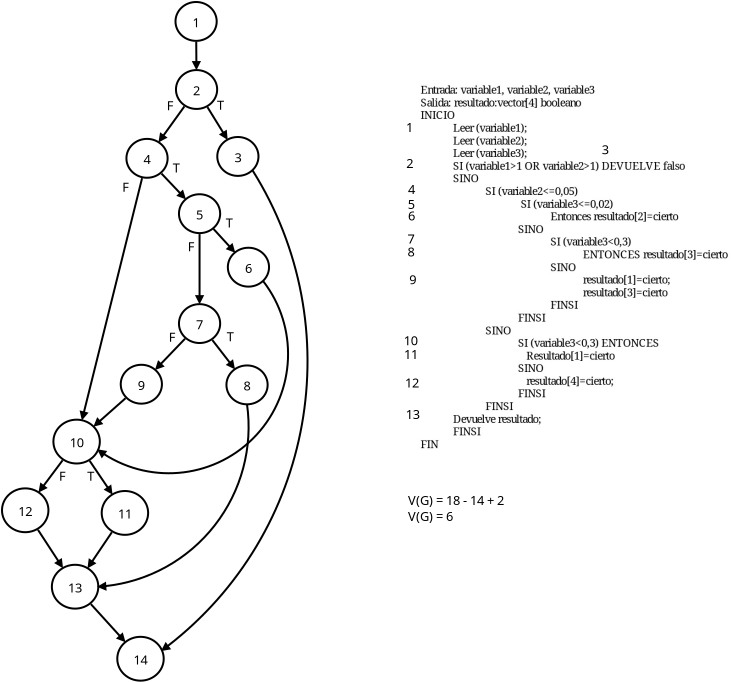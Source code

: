 <?xml version="1.0" encoding="UTF-8"?>
<dia:diagram xmlns:dia="http://www.lysator.liu.se/~alla/dia/">
  <dia:layer name="Fondo" visible="true" connectable="true" active="true">
    <dia:object type="Standard - Image" version="0" id="O0">
      <dia:attribute name="obj_pos">
        <dia:point val="13.123,2.3"/>
      </dia:attribute>
      <dia:attribute name="obj_bb">
        <dia:rectangle val="13.123,2.3;29.287,21.1"/>
      </dia:attribute>
      <dia:attribute name="elem_corner">
        <dia:point val="13.123,2.3"/>
      </dia:attribute>
      <dia:attribute name="elem_width">
        <dia:real val="16.163"/>
      </dia:attribute>
      <dia:attribute name="elem_height">
        <dia:real val="18.8"/>
      </dia:attribute>
      <dia:attribute name="draw_border">
        <dia:boolean val="false"/>
      </dia:attribute>
      <dia:attribute name="keep_aspect">
        <dia:boolean val="true"/>
      </dia:attribute>
      <dia:attribute name="file">
        <dia:string>##</dia:string>
      </dia:attribute>
      <dia:attribute name="inline_data">
        <dia:boolean val="true"/>
      </dia:attribute>
      <dia:attribute name="pixbuf">
        <dia:composite type="pixbuf">
          <dia:attribute name="data">
            <dia:data>iVBORw0KGgoAAAANSUhEUgAAAsEAAAM0CAYAAABamf9qAAAABHNCSVQICAgIfAhkiAAAIABJREFU
eJzsfXeYFUXW/tt9b980iZlhCEMYFgbJEiQYEBMSRAUBRUQwEJVFAcPiugrmyOdiQBBQEAkioLLI
/hQkODKIgoKCqKgIIkgeJt18398f7KmpvgzC97nuLm6/zzPP3Nu3uyudqnrr1KlzDJKEAwcOHDhw
4MCBAwf/RTD/3Rlw4MCBAwcOHDhw4OBfDYcEO3DgwIEDBw4cOPivg0OCHThw4MCBAwcOHPzXwSHB
Dhw4cODAgQMHDv7r4JBgBw4cOHDgwIEDB/91cEiwAwcOHDhw4MCBg/86OCTYgQMHDhw4cODAwX8d
TkqC4/E44vG4+h6LxWy/6W6GE4mE+i+fBeXl5cc9k3zPidLXIen/q90bx+NxW36j0ei/NP3fCno9
RiIRABV1rLen/K+svaPRqGqn5N/lenJby/Vkears86lAb4/kZ0lWmu/TBXr+9f54KuXQ79FlOBgM
Hvd78vskTb2NTnTvqeRdvut9+ET9O7m//SdD7wf6d71PJPcduX6iceyX+p700+T7K2snAAiFQpWm
qcuS/k7HdbwDBw7+W3BSEuxyueByuRCPxxGLxeB2u5FIJBAMBuFyuWAYhiK9pnnsdfI/EomoQTwQ
CAA4NlgbhoFYLKbuO1n6MrlEIhG43W4AlU/MvxUikQgikYgtvy6X61+W/m8JwzDUBOjxeAAAbrcb
JSUlME3TNrmapgmSCIfDtva2LAsulwskYRiGusc0TbhcLgSDQXVvOBwGUFF/brcb8XgcZWVlcLlc
CIfDSrZOhQSJbFiWpfIp8grAlqdgMAiSKi//Shn6NSgrK4NhGAAq+qPU48kgZSUJl8sF0zQRjUbh
9XrV70JM5d5oNKr6aTweh9vtVkQqFAod1xd+CYZhwDAM9c5EIqHGEMMwlNyIDLrdbsRiMZXX/3To
JN6yLNt1kXGpA8BOMOW6yGEsFlPvk3YyTVNdl3uln8ZiMVVvpmmqsVHSiUajIAmfzwegYuyVfiWy
pOddJ8O/l4W+AwcOHJwIxskixgnxBSq0CPrkJIOtDMwyoeoTggy6MhHLO0OhkBqgTwQhMUK6gsEg
PB6PjXT9ltDJnk4IPR7PvyT9fxVk0paJN5nk6wRGv180+263G+FwGJZlKfKsT/7S5rKY8nq9asKX
tMLhsCJnpyIbet70tPT8JX/W83I6IhqN/q8Iosio3m/0d1mWpeo6uW2kXStDsjycCMl1D8CWF71/
ARUyoMvC6YLkslQ2PshYKPdVVj+Avb9IPcn4mUgkEA6H4ff7bWnJPZW1iS7z+nicSCRgWRbC4TBc
LpdtrP+9jG0OHDhwcCKcdCaVgbiy7elQKATDMBQBjkQiamKV78CxAT8UCikCLO86VZIDVJhR+P3+
48wwfkvok5ppmvB4PKq8v5dJori42KaZ1bdzRZuUPLnKZKxrbL1eL0zTVO2ra7mkvUzTVORG10TJ
b/F43KbxPxXEYjHVFsFgUBHFZIj2VCfy/+kQDazkXV9cnoomW+rF7/ertpL2sixLaQpF++r1elX9
ycIGOEacdG1wsubxRNC18pJfnbxJ/pJ3IyQfpwNkfJSxQrTllY0PpmnaxhRpi+S2lLoVOZbnZIfF
7/cr0huNRlX7VbZTpi9W5HlZ6IoMeL1eG0mW3RMHDhw4+D3jpJrgSCSiJiZd0yEaCn27WR/05V4Z
nHVtLoATahyTob9XNLGihRUS9q+ATHKyPSzfT3cirGuiotEo3G73cW2la/3C4TA8Ho/aKjcMQ91X
Xl6uzF7kOdluly1xMVtwu93qu67t+r9sgZ9IsyuyK78n72ScLtquZFlLJBI2k4ZfgiwQdDIqdZ28
Ta/v4FRWp/q15Lb/pbxL2mIao5NgHaFQSMkWcPotMvWxErCPl8mypo9f0m/0sRKA0s6KzFbWR5I1
ySIrupzLM9FoFIZhqL4QDAbh9XrV88nt+3sx+XLgwIGDE+GkjEMIJ1BhP5hs7wbYbdB06KRKnwTE
jvRkEIKtT+b6538F2rRpA8uyYFkWfD4fBg4ceNz2++kK3eZaJuri4mK0bNkSubm52Lhxo9L6yQJA
yq1PxsFgUBHgUaNGqR0C0zTRpEkTxONxRbDcbjcikYj6ftVVV8E0TaSkpMAwDNSvX1/l51SQvFsR
DodtJjr6xC55DgaDp0X7ia2uYRiYPHky/H4/hg0bdsqmAm63Gy6XCwcOHIDP51Pt5/F4MGfOHKWB
JWmzq/7ss88UyTUMAz6fD4sWLUIkErEtgE8G6a/SV/1+v9IuJ7eXz+ezaSFPB5vtkpISNG/eHHXr
1sWOHTvUAWDglw/xiumJYRhIS0uD2+2G1+vFggULABwjrqKdlR2Tzz//XJFk+Vu8eDGKi4tt9vPS
bpXtwkhfMAwDgUDAtjgSJJu8OXDgwMHvFf+rkU40CS6XC6+88orSKsikmpqaqiZNr9erBmq3242L
LrrIdpAjFoud0iSqH6AR0iKHZ/4V29mJRAKffvopPvvsM6SmpipTjNNhK/1UYVmWIo0ksW3bNmzZ
sgV79+7F6tWrFWnRFx7l5eU2TaBszyYSCTz33HP48ssvcfbZZ6vFUbK2Sl9cLVmyBNu2bUPz5s3V
u4BTI8FC4IUokITH44FlWSgpKcF1110Hv9+P22+/XRGASCQCv99/Wmz3yoIBABYvXoxoNIoFCxac
skmQEKEqVapg//79eO2119SORlpamlqISDvKQcl27dohFothxowZMAwD4XBY9XNZOJ3KIlR2EA4e
PIhx48ahSZMmqFq1KlwuFxo1aoTBgwdj//79tkW1aC5PB7vtrVu3YuvWrfjxxx+xbNkyBAIB1V90
rbAOWWy6XC5EIhFMnjxZecOIxWLHHRoWGW/evDnC4TBmzpwJoEKjn56efpwtMgCbbb7cD1R4Bvnm
m28watQo5Ofnw+/3IzMzEw0bNsSwYcOwbt26f2ItOXDgwMF/Jv5XJFjIEgDcdNNNOHLkCMaOHXvs
RaaJF198UW05l5aWIhKJYO7cuUgkEigrK4NlWfB4PMdpFE8FJPHBBx8gEAigvLxcaUh+a4j2u0mT
JujVq5e6Ltv4pzt07woyOTdu3BgXXXQR6tSpgx49esDr9aqJWcqsmz3oJ9pFI9WkSRP07NkTAJCa
mmrTSunb8ZKHRo0aoX///up9p2oaYVkWEomETaNpGAbWrVuHtm3bYuHCherglyxedPOe/3SIRpAk
rr/+emRmZmLIkCGnvBMhNt6WZSEzMxP9+/eH3++H1+tFcXGxrQ0A2OxKXS4XBg0ahPT0dPh8PptH
ilPte6Zp4ujRo+jQoQOeeOIJVKtWDYsXL8aKFSvQqVMnvPLKK2jWrBm++OILm2ycLn2rRYsWOOec
c9CwYUN07twZAFR/ASpkTG8rIcButxuWZWH48OFKG5x8OC0ejyv7aDmTMHDgQGRmZh63+wFUEGPg
ePtjaWO/349vvvkGHTt2xPPPP49OnTrh7bffxt/+9jdcd911ePnll3HBBRfgqaee+i2rzoEDBw7+
7TglEpxsxiCoUqUK7rjjDgAV2j0hI7KV179/f/Ts2fOEvi2Ttz2TJw/TNFFeXg7TNDF79uxKD5xU
NmHqvjDlvfpBm8r8yiZv0+q/ezwe27a6bo+s31+Zllg0pMk+WUVLqr+zsjLo15N9rgp0gvJLBCI5
H7rNovyempqKlStXYufOnWjUqJHS5iWXU7T5OiHSTRMyMjJU3uS6btcqkO3vrKws9T2ZAOvlS94m
F5IHAF988QVGjBiB8847D5deeilq1qxpS0/ympzvX0KyxlXqoTJfx/r1E7Vn8jPJMiO/CfGRHZgB
AwbgwIEDmDhx4nGaP93/q37YShYvur/ZQCBw3DN6v9bf6XK54PP5EAqFbJrZ5Pwm9zfJP0ksWLAA
33//PTIyMrBmzRp06tQJF110kSJbZWVlGDVqlHqXkMHK/OtWRpCT/e0mjzXJ/f5Ei5/kw2TSJyvz
7yv9KCUlBR9++CG2bduGFi1aqHuSzw0k9ztJT67JIk0/EKgvCmSRChzrs9JelfUnvb3lu9SLvOOl
l15CUVERmjRpglmzZuHSSy/FBRdcgAceeADDhw8HANx3330oKSmx1ceJ6tyBAwcOTkf8asMvsU3U
Txjr9m4A0LZtW2VLqJMPmSDkkBQAdfhKn+TLy8tx//33Y/r06Uq7kTwxCuQEe7LdqmhdZCDXJ3SZ
NLxerzr5rrsRkvxFIhG4XC6kpKSoPOgaS7Ez1YmWQIhdOBxWNndyEEkmSyE8MonL4TPRwIqWU8qo
m4R4vV71nJ6+EBRduyrpyL26tkoO4Ehack3aTbchlgM2wLEJNlnbK/+TJ2WpU5KKXBmGgaNHjx7n
Wk/3PCFpJZ+Al+cPHjyIdu3aYerUqfjjH/+IZ555Bv8M6IsukQEdom3VSYruS1cIg7SnLAqkDLrM
6IeThPgk29/rmm95Xl9gmKaJ4uJiuN1uZU4hbSgEMxKJIBAIHLegPNH7JD8ic5ZlIRKJ2NpPbH91
11uGYeDIkSOwLAtdunRRrs+kvjp37gy3242CggI1FgAVplcyRsg79bqqzFdyIpFQu036wkfaQJcv
IcTSblJe6XMiu7qXE/1AoPRh/YCvtEt5ebmtLpIPBYvcJI8DsmOm13tlcijpyj0ydsl9yWNYOBxW
NveJRAJt2rRBNBpF586dlamL3H/BBRcgFoshHA7j8OHDNhthqYfTwZ7egQMHDk6GX02C5ZQ6SRsJ
E+JIEr1798b999+vJtfevXsrgmVZFlatWoUjR45g4MCBqFOnDrKyspCXl4fHH38cR44cQa1atfDQ
Qw8p4uTz+Ww2x+np6TAMA3feeSd8Ph+ee+451KxZE36/Hy1atMBrr72GCRMmoG3btqhduzZM00RW
Vha6du2K9957T00aMgE98sgjaNSoEVJSUpCbm4v+/fujqKgIgUAA8Xjcdvhl3bp16NOnD5o1a4bs
7Gy43W40b94cd9xxB8rLy9Xk98ILLyAlJQVdunSxuZIT0iGTimVZqF27trrm9/uVLebevXsBAMuX
L4dhGEhJSVEE5Mwzz0Q0GsWDDz6IVq1aITMzU+W/e/fueP/992GaJnr16gWXy6VO4R88eBD79u1D
ly5dbIduhMDIQR2gYrHx2muv4cILL0Tt2rWRnp6OQCCATp06YcqUKYpoSUCNeDyO9PR0xONxTJw4
EXl5efB6vcjKysKwYcNw9OhRAMcWL6mpqbboc/okH4/HMXfuXJx99tnIycmBx+NB8+bNMW7cOBw8
eBCJRAJVq1bF5s2bsXbtWjzzzDPHaTf/L5BFyw033KBs3YUY+f1+zJo1CwBQWlqq3L+ZpqkI5tGj
RzF9+nR07doVeXl5CAQCyMrKQocOHfDMM8/A7Xbj8ccfV+TOsiwsWrQIsVgMw4YNQ0ZGhnqXyEKz
Zs1sh/5isRjWrl2LK664Ao0bN0Z6ejpq1qyJ/Px83HXXXapf6hHNhIB98cUX6N69O9LT0+HxeHDe
eefhtddeU++Vutc9vei21wcPHsSIESOQl5cHv9+P9PR0XH755Vi+fLmqw7Fjx+Kee+5Bly5dFMkV
Ul6nTh21sNC1jUIKdYKqe8goLy/Hvn37bAcwheA3btxYyfGoUaPUATB5fuzYsdi1axduueUWtGzZ
EjVq1IBhGKhTpw4GDRqE77//XuVB3tO2bVsAQGFhIZo0aQKfz6f6ifSbBQsWKFt3j8eD8vJyPPDA
A2jXrh3q1q0Lr9eL9PR0XH311Vi2bNlxkfM8Hg8CgQC2bNmC7t27w+/3IxAI4Nxzz8Urr7xy3C6Q
LLakPiXtSCSChx56CK1atUJaWhrS09PRtWtXTJo0SS2IrrvuOmzfvh2jR49WixIh8nv27IFpmsjN
zUV2drbNpvhUD0Q6cODAwWkB/kqUlpYSAN1uN2fNmsVYLEaSjMViTCQSJMlQKKSukWQkEuHatWuZ
k5NDAJw8eTLz8/N58cUX89Zbb+Ull1xC0zQJgLfccgtfffVVPvTQQwRAAJw9ezYXLFjAefPmcdeu
XbzpppsIgJdeeilnzpzJOnXq8IYbbmBWVhYBMDU1lYZhsFatWly4cCHXr1/PqVOnMjs7mwC4fPly
xuNxkmS7du0IgFWqVOENN9zA2267jU2bNmWTJk04YsQIAuCNN97IaDTKH374gQBoGAZHjBjBgoIC
vvvuu7zqqqtoGAY7duyo6unss89W+d+8ebOtDiORiPocDocZDoc5ePBger1eAuDNN9/M8vJylpeX
q/v27NnDFi1a0O/388EHH2QikeCQIUMIgPn5+XzjjTf4wQcfcNq0aUxPT6fH4+Hy5ct55MgRFhYW
MjMzk4ZhcM2aNWzevDkvvvhidu7cmW63W7WnYRhcsmQJo9GoasvXXnuNAJiRkcG//vWvXLFiBd9+
+222bt2apmly/PjxjEajJMlJkybRMAy2bt2aw4YNY8OGDXnrrbeqOpX37N69m4lEgi+88AINw2D9
+vVVOROJBMPhMG+55RYCYLNmzThx4kS+/vrrvOKKK2iaJps0acLDhw8zHA6rfJJkPB5n3bp1CYB3
3nmn7Tf986mgrKyM06dPp9/vJwCeeeaZ3LNnjy2tkpISDhw4kKZpsk+fPiwrK+Orr76q6nPSpElc
t24dFy1axBYtWtDj8fD+++8nSW7bto1t2rShYRh8/PHHecstt7BVq1bs37+/kjHpL2eeeSZJMhqN
MhqNcseOHbQsiwA4dOhQrlq1iitWrGDfvn0JgJ06dbKVReT+mWeeYVZWFvv06cM77riDffv2pcvl
omVZHDt2rLo/JyeHbrebc+fOVddisRjXrVvHqlWrEgBHjBjBt956i08//TT9fj8DgQAnTpzIWCym
+pYgEokomR89ejRdLhfPP/989Vvy/XqbyRhCHusre/fu5VlnnaX61tSpUxmNRm3v+PTTT+n3+2ma
JgsLCxkMBpmXl0fTNNmpUycuX76cH3zwAR944AECYPXq1XngwAFGo1FOmzaNABgIBPjNN9+watWq
7N+/P5s0aULDMGgYhkp78eLFLCsrU3m96aab6Ha7WbNmTb7xxhssLCzklClTVP1/+OGHKo+5ubkE
wBdffJFVqlRhr169OG7cOPbu3ZuGYdDtdvP2229X5a5duzYNw+C8efMYj8eVPJeWlrJly5YEwMsu
u4wzZszg9OnTWb9+fVqWxWuvvZbhcNhWr1JX0WiUJSUlbN68OU3T5MyZM9U90qf1+0/UTg4cOHBw
uuBXk+D9+/erieC1115jIpGwkbpgMGj7Tx6bIILBIK+88kqapknLsvjss8/afp84cSIB0DRNFhUV
cePGjYpMlJSUkDw2MIfDYa5fv56pqamsVq0aGzduzAMHDpAkJ06cSNM0mZOTQ5fLxRdeeMGW9wce
eIBut5s9evQgST722GMEwMzMTO7atcs2yAsJA8DrrruOJLlx40b6/X5Wq1bNRqpKS0vVpLt+/XqS
5K233koAPOOMM7h3715VTkkjefLft2+fqtdXX33Vlu9IJMJYLMbhw4czPz+f8XicsViMffr0IQBO
nz5d3RuPx9UC4qqrrlLXr7jiCgJgq1atFOEpLS1ljRo1VDkBcP78+apsiUSCzz33HE3TZP/+/W3t
9fe//52GYTA9PV21/4svvkjDMJiZmclu3bqp65FIhKFQiO3ataNlWbzyyitJklOnTqVhGGzRooVa
OJHk0qVLCYC1a9dmUVGRuh6NRhWZvu222xiPx4+boH8tCdZlmSTPPPNMAuCAAQPUO+SeeDzO6dOn
MxAIcMuWLUwkEnz22WcJgNdff73tPcuWLaNhGMzOzmZpaSlJ8qmnnlIkt3Xr1ure3r17EwC7du1K
t9vNxo0b2xabmzdvJgC1eBDCUlpaykAgQADcsGGDkrdatWrR6/UyOzubK1eutJGiJUuWqLb/9NNP
mUgkWKtWLQLgG2+8odINh8M855xz1CI2kUiov9dff52madLn86kFTiwWYywWs5GpaDSqCOz8+fNt
bZO8mJHv+mfBW2+9RcMw6PF4uGPHDlt5hBDXqlWLQ4cOVXUmcv7tt9+qPMXjcXbt2pUA+PDDD6u8
pKen0zRNtmzZkkuXLmUsFuOWLVsIgFWrVmVaWhoBcNGiRbbF/5VXXkkAnDZtmq1v/+lPf6JlWbz0
0ktVutWrVycAZmdnq0W5PPP6668TAL1eLz/77DOGQiGV/9mzZ6v2IMlRo0YRAK+99lpVVpL86aef
lGJh8eLFqmwiv0ePHuXSpUvZtGlT1q5dmwsXLmQ8HmckEjmuPeSzviBx4MCBg9MRv5oEFxcXK+3h
vHnzSB6v+ZX/8XjcNkEJaWvUqJGNPEciER4+fFgN2kuWLOHy5ctpWRZdLpci1DIYb9u2TU3ct99+
u/p9+/btnDVrFktKSvjqq69y9+7dijCSx0iaaE7j8ThbtGhBABwzZox6v5Rl7969SqMsJJgkCwoK
+Le//U19TyQSjEajbNCggaoTyef69eu5b98+khVERepDJjy5NxwO85prrqFpmuzevbttEpV7cnNz
+cgjj6jrBw8e5FtvvcWdO3cyEokwGo0yEolw9uzZNE2TtWvXVmW//PLL6fF4CIC7d+9WeVi0aBG3
bt3K7Oxs+nw+vvHGG7Y2DYVCXLJkCdetW2crx48//qg0Zjt37mR5eTmnTp1KALQsiwUFBUpTK2Rs
8eLFaqHz888/c8qUKXS73WzUqJEqUzQaVWTr8ccfV9eFOD7yyCMEwJycHNtELeTnn6EJ1jXMzz//
vCIrQux09OvXjxdddJH6HgqF+N5773HlypW2azt37lQyu3PnTvVuIXMLFixgKBRSi7wVK1ZwypQp
auFC2gn6J598wgULFtgWmyRZq1YttUsjz4hGuXPnzrZ74/E4i4uL2bJlS3q9Xo4dO5aJREJpKefP
n6/k8MMPP1QLRlmYiNY+Go2qXYwXX3xRvV9fLESjUUW4ZXGmLwrlPpK2nQi5HolEGAwG1TPVqlWj
YRh88MEH1X1SF9988w1N0+SaNWuUHO/cuZPPP/88k3HVVVfR7XbzlltuUVrs7OxsteMg+SgvL+fM
mTO5b98+pqWl0ePxcOHChTaSf/jwYc6aNYs//vijrTzz5s0jADZu3FjVS15eHgHYZIesGDtbtWpF
AGrBKguTRYsWqTHk6NGjzMjIIAB+/PHH6rq8o3v37jQMg7169VLXo9EomzVrpmSxfv36nDhxIr//
/vvjZKOyzw4cOHBwOuNX2wSXlZUpG7EBAwbAMAxkZmbanLHv3LlT2bB5PB5bKFYAOPPMM4/zQJGZ
mYlq1arBMAwUFRWhRo0ayl5U92kKVBxAM00T7dq1U+GY8/PzMWjQIFiWhQEDBiA3N9d2sKZq1aoA
jtkXRqNRfPnll7AsCxdeeKF6rxz8q1GjBurWrWs7qBSPx9GxY0dcfvnlAGDzXCG2gkeOHFHlbN++
PXJycgDAZlcph1zkMJDYB/bq1QuJRAKrV69GWVkZgIoDQ6tWrcKePXtw7bXXqrrMzs7GpZdeijp1
6sCyLHUYUH7Xy+7z+RCJRNCyZUvUrFlT2S5feeWVaNq0qQqTy38c7JF68Hq96Nq1K84++2x1iEuP
dFVeXn6cH95EIoG2bdsqO2Sx77zwwgtVPezYsQOhUEgdutJDHH/22WcwTRNNmzbFvn37UFpaCrfb
jZKSEtStWxcAcODAARw+fBhAxeGyf4bDf2kjqQtx43bkyBG89957tgNRRUVFeO+99zB8+HCbl5RL
L70UF110EQCoKF1ix2r8wwevnl4kEsEll1yiXAq2bdsWF110EcrKypT7rVAoZIvu1rJlS1x99dW2
UOQkkZKSolwU6gFLxP5XIDKYlpaGCy+8EOFwGB9//LE6FCY2/lKny5Ytg8fjQV5eHlJTU1FaWopw
OKwOYtaoUQMAsHnzZnUwzLIsdfC0qKgII0aMQMOGDfHSSy+pA2f6YS5JS+yFyYqIfxK4RvpLv379
QBLvv/++Ko/I+Ny5c5Gfn49OnTrZ+vPIkSOP89pQvXp1JBIJZauuH27s2LGj6t9+vx8DBw5EtWrV
1EFDqadEIoFgMIjMzEwMGjQItWvXVrItB/bEHl+vFwDo1KmT7SCrpNexY0d4vV5s3rwZwWBQyVdZ
WZnyyrN582aUlpYCAGrVqgXTNBEMBhEKhXDw4EF1HuLbb79VAU8Mw8Dbb7+NFStW4Pnnn4fb7cYd
d9yBpk2b4uWXXz5hwBI6dsEOHDj4HeBXe6OXw2IA8PDDD6NXr142t0yGYaBu3bo2J/hygEMG4Ro1
aqgT0jqhkvtIoqioSB1MktC9MhAL+UwkEmjXrh0A2ELyRiIRTJw4EUuXLsU333yDw4cPw+/3IxgM
wuVyIRwOY/fu3WqSql27NoCKwztCBFq1aoUvv/xSEVY51Dd16lRs3LgRhw4dQklJCdxut+2kth42
1jAqwgcDFYeU9JC1Qqz69u2LESNGoLy8HHPnzsXgwYPVPbNnz0bXrl1VdDUAOHr0KCZNmoTly5dj
69atKCsrUx4pJE8S2lUm97p169q8bQjZkQN3ySQ6Eolg3rx5mD9/PrZu3Yp9+/YpTwHJHjDkmRo1
asDn89kijcXjcWRmZioCsGvXLtupfzls+cMPP6i67Nu3rwooIO0jaZBESUmJOpyoL5Z+LRKJBPx+
P2KxmDpQ+e6772LOnDno2rWrkuk333wT0WgU3bt3ty1uXnnlFSxcuBCff/45iouLQR4LWauTLymX
ZVmoWrWqCjwDQJFXCcQgBE/6E0l8+umnePLJJ7Fp0ybs379ftYeE3hW54j8OLkYiEdSrVw9AhbcO
aR8hsAcOHFD1zH94VpA0f/jhB8TjcXzxxRc2TyviS1xvS92Lgs/nQ3l5OW644QaUlZVh2bJlajEq
8gfARoh17wu6dwbJr2VZ6N+/P6ZMmYI1a9bgu+++Q4MGDZSniLlz5+LGh9K9AAAgAElEQVSmm25S
fZkkdu/ejaeeegrr1q3Drl271GJe5FavN8mHBHPRvazoeZb6kUOMhw8fxuTJk7FkyRL88MMPCIfD
6sCoeMLQvTjI4bz4P/yo67JRu3ZthMNh/PjjjyqYjMvlUjLh9Xqxa9cuNRbXq1dPHYQUIi11WlZW
ZvPeUqNGDTRo0AAXXXQRRo4ciVGjRuGFF17AkCFD0LJlSzRv3tzm0UOvl39WH3PgwIGDfwdOOoLJ
AC1uzyr7XQb02rVro0mTJmjRooX637x58+NcLYk2ULQZMujrIWJ1LYhO2sLhsM1HpkyI8j09Pd3m
cujw4cNo1aoV7r33XtSrVw/vvvsugsEgiouLMX/+fKXpE3+YbrcbGRkZNjdlkUgEbrdbadlEezNx
4kRccsklePfdd/Hggw/iq6++QjQaRTAYVBOmTHL66Xddg5c8keqwLAv9+vVDLBbDnDlzFEENh8N4
++23MWDAAEVeDxw4gLPOOgvjx49H7dq1sXr1apSWliIYDGLWrFlqcSFpC5moVasWANjaQupOyL9M
+IZhoE+fPhg6dCh2796NWbNmoaSkBEeOHMGePXtU+YT0iweDQCCgJlCdxMhvwDHvCrKw0TX8ovU1
DAMvvfQSVq9ejfXr12PNmjUoKChAYWEh1q5di4KCAuVnWOpdT0cn+iJbItu6u7FkiKZR2igajWLI
kCEAgLfeeksRJgCYMWMGrrnmGqSnp6s0e/bsiSFDhuDnn3/GnDlz8NNPP6GkpEQRTFkUyaIvGo0i
KytLfRZZk3yKFlQQi8Xw7LPP4pxzzkFBQQEeeOAB7N69G+FwGOXl5TjjjDNsWlTR1ov/X6lnnfSl
pKQAgCLs0p6ysBCvL/F4HJ06dUJBQQE+/PBDrF27FqtWrUJBQQEKCgqwatUqjBs3DoA9uMaf/vQn
vPvuu3j77bfRvHnzE7o7FLnT/S7rbSogibPPPlstCGfPnq2eX7NmDX744QcV6jwSieCjjz5CixYt
MGXKFPTr1w8bNmxAOBxGJBLBzTffbEtDdkFEu13Z4kr3ZiKfS0pK0LJlS9x3331o0KABli9fjkOH
DiEYDGLmzJmKjOvPyVikux6U3/V+IvUp2mJxjyhymJmZiYKCAqxevRpr167F6tWrsWbNGhQWFqKw
sBBz585V9Zb4h69jndA+8cQTyM7OBgBMnTrV5mJOX4w4BNiBAwenO06qCda3JAUyCcr2Nv/hj1b3
Zatvo8r2OFAROMHlciE1NVW9RzSiotXQHc0LQZVBOBqNwufzqffr26RCyIV4Pvnkk9ixYwfq1KmD
uXPn2vy1AhUTa5UqVQAcIxWyxSgTgxDUgwcPAjhGXA4cOIC7774bJDFp0iT0799fbQWLCYe8T6AT
PCnnyXDNNdfg5ZdfxkcffYSffvoJubm5mDdvHmKxGK699lr1zqeeegrfffcd8vPzMXPmTJtfXSE1
+uJD6kwWN5IXfWIT8gQcI2Dvvvsu3nnnHbWF2qBBA0V6haDJpCxki6TSSOvEQtpXQrhK2iIb0rYp
KSmqDps2barC+Qoh1TVaer4lL5L/ZNdruizr7sakzfR79IWDmMvk5OTgwIEDmDt3LgYNGoR9+/Zh
+fLlWLt2rarb//f//h+WLl0Kt9uNOXPmKDMT3QRCyIy0i8hdMBi0hY+WthMzFSlHeXk57r33XpDE
Aw88gOuvv16VWwizmPVIulWqVEFZWZmSUQC2IA06mTL+4eZN9y9sWZZyB2dZFs4991xVZunv4l5M
6l/q9H/+538wZcoULFmyBOedd55NqyjkU8ou5U72Wy3tJu0iO0ODBg3Cvffei3nz5mHChAmIxWJY
uHAhzj33XBU0xePxYOjQoQiHw7j22mtxzz332PqbTvakj+q+m/VdHb3MbrcbwWBQ1fdf/vIX7Nmz
B2eccQZmzZplG0dE/kmqcoiWXF946jIh5LdatWrK9aLIpORTxtZIJIK2bduqhbdu0hEKhZRc6TsN
LpdLRVYMBAI444wzUFhYiF27dqm86O+TttXN2Bw4cODgdMMpaYJ1IicTnDik17faZItW1w5Ho1H4
/X71Hq/XqyYYIUCyRQhUBN8Q0wiSqFKlii0wQvKAL9uKyVuLwDE/vqZpKkf9Mni7XC4cOnQIwLHJ
ISsrS01mu3btOs5HKkns379fTVRbtmxRGppzzz3XZu4gCwL5LhO7+CqVreVTQefOnVGzZk1Eo1G8
/fbbMAwDc+bMQe/evW1+Uz/55BMAxxzdy1a8TKL79u1TCwwhfdJGPp/vuAAnQrIk+ImQjI0bNwIA
GjdujAYNGqgyAVB1aZrHAjW4XC7lM3f//v1q+18mTsuy8OOPP6qJt3HjxohGoyqKluSpdu3aatLe
tm2bam+REdkqF5IrCzLJi6QnhE20vvpWu0C3Q07WJAMV5gRVq1bFxRdfDABYunQpAODll19Go0aN
cO655yoSU1hYCMMw8Ic//AFNmzZVNrWxWAxHjhxRC7m0tDS1YJBnxfxCtxMXQpmWlqbyu27dOkVe
r7zySlU2Kd/+/fthGAaKi4tVnZWUlCAWi+Gnn35SMi47LJZl4bvvvgMAZb+emZmp8iYL3wYNGiAc
DuPLL79UBEl2c3QzJoFlWXjzzTdx77334sUXX8SFF16oFqvAMc2ptI20dyKRsG3pyyJAiKfA5/PB
NE307dsXAPDdd99h69atCIVCapGi7yR9/fXXSCQSuOqqq9RCUNI5cuSIGrtkLBITFJfLZQuCkbzA
0neovvjiCyQSCXTo0EHZ5+taYpE9eUbMlbZu3Worm/gb/vnnn2FZFjIyMuD3++HxeJTfXlEaNGvW
TC3id+zYYZNv6QeyuCgvL8enn36q7hETGymLLGr1HRR5j5TRgQMHDk53nJQEJ5NLIVDyXY8SpZMP
ACr4BEkMHToUAwYMsB0YEltKoEILJxOFPskcOnRITciyzSuaTjGVEJLt9/ttB9T0ABuSlrx3/fr1
6tBTSkoKGjRooAIPSLmF5JWWluKLL75AKBRSE2EsFkN5eTlycnIU4SWJvXv3Yu/evTbi4vF4sGnT
JhQVFSmiU1ko6WTEYjFcd9118Hg8mDNnDvbu3Ytly5bhlltusUWGC4VCitTKJC6EZN26dYjFYirS
nZif6AERdBIj75DJ3+v1qgAhUp9S19JmW7duVdur+qJHyvDJJ5/YzFZisRg2btyo8t68eXObaYho
eT0eDzp06ACPx4P58+cr+ZOtYIHYOYpZgW7CoBMdn8+nyK7eviKTAt0cR5dFSffGG2+EZVl45513
UFpaiunTp9vsTqVOkwmb5KmwsFAtNkpKShAIBNS2tKSpH2yUsoksSn6FGMohVL1ce/bswaFDh2AY
htoN0DXyhYWFAKBIGnDs4N6HH34It9uNs846CwBw+PBhxONxZdcdjUZx2WWXwe124+DBg1i1apWq
I32Lv6SkROVvxYoV6NevH5588knceOONantfyiTXpe5DoZDNfEfXfAoh1tNLJBI444wz0KFDByQS
CcyZMwfvv/8+yIrDjKJVlcW1rmkWE6DCwkJYlqW05DLGyGc5AyELJFkI6+NfKBRSC0TdREfqYtOm
TaqO5BmRyfXr16tyCgKBAFauXIloNKrMyyQCp9wXj8fRtm1bZV+9ePFiABU7UVLe4uJiGIaBwYMH
Y+TIkaosehCToqIibNmyBYlEAl27drVFiUzW3Dtw4MDB6YyTkmA5za0TYf1Qih7iWLQToVBIkS6Z
aNasWYOsrCxbJKiysjIVPU3erYePDQQCipCJJg8AvvrqKwAVE4XYVwLHJnEhtolEAvXr14dhGCgs
LLSR9IKCAnz00UeIRCKKkAuxmT59Onbt2qXIEwD85S9/URNaIpFAw4YNVeS69957T+UnFAphzJgx
qFmzpiKViUQCI0aMQPv27ZGXl6feKZPrL8HlcmHw4MGIRCL47LPP8NxzzyEvLw/t27dXZJ8kOnTo
AJJYuXJlReOaJlavXq20xEIU5fCaaBlFM6Wbl0i7yyl5t9utNE3ff/899u/fr8pbWlqKRx55RMmB
kHxpA4/Hg7/85S+KqAuRnDBhAlwuF3r37o309HSUl5fDNE2UlpaqA1bxeBz33HMPIpEI3nvvPcyb
N0+RPJHJkSNH4tFHH1XyqsvR4cOH4fV6UVxcrORH2nvTpk2oX78+qlatihUrVqi2lfwLydDJsNgn
d+7cGTk5OSgvL8fjjz+Offv2KU8dUg+NGzeGz+fDtm3bsGvXLiX7hw4dwuTJk5GWlqYWiYlEQh3+
FIIjaYrcipkOAHVPq1atlFnEpk2bbGYmw4cPR7Vq1WwaVV2TvnLlSvztb39TC9nS0lIsX74cX375
JWKxGG666SZFsN1uN4qKitRiqW3btmjfvj1CoRAeeughlJWVKfvlRCKBzZs3o2nTpigpKcE333yD
3r17489//jNGjRpliyYJANu3b8crr7yiFjh33HEHatasib59+9pChAMVpimya5FMxAYNGgSSWLVq
FV544QX06tVL1ZlosRs3bgwA2LBhg22X65FHHkFaWhoikQjS0tLUYl/qTIiqvtsTjUaV5xYZ13w+
H9q2bYt4PI5Vq1apNpVxp6CgAECFaZj0QwBYtWoVli1bZjPBef3117FlyxYAwG233aaeFZmQsgUC
AQwePBhutxtPPfUUtmzZorTthnEsfHWfPn3w9ttv49tvv8VHH32EjRs32syjXC4XHnjgAWUD3adP
H1XvukZYN3Vx4MCBg9MWPAVIIIeE5jeXPOYHc/z48coXrB7UIfEP/5379u3jmDFjCIAjR45UvxUU
FLBKlSo0TZN5eXncvn27erf4oaxTpw4B8IILLuDu3bt51lln0TAMNmvWjAsXLuTf//53FhQUcMSI
EXS5XATA+++/n4cPH1b5+Prrr5XP0s6dO3PcuHG89tprmZ+fz6+//lr5In7vvfdYVlbG1q1bEwBr
1KjBYcOG8Z577mGrVq14zjnn8IknnqDb7WatWrW4bt069uvXj8CxiHS33347x40bx/r16/ORRx7h
hAkTVICDoqIiduzYkQDocrm4YcMGm1P9kyEYDLJNmzY0TZMul4uPPvqo7dlQKMRt27Ypp/2XXHIJ
77rrLvbr148NGjTgjh076Ha7aZomly5dyvfff59VqlShYRisV68eP/vsM/WukpISvvTSS8pv6KWX
Xqr8nJaWlvKMM84gADZp0oT33Xcfb731VmZnZ7OwsJBdunQhAI4fP57ffPMN27Rpo3yudunShY0b
N+aIESM4duxY5ufnqyhoO3bs4Ndff62i6hmGwblz59r84N511110uVw0TZOdO3fm6NGjOWrUKNar
V4+BQIDr169XPlojkQjLysr48ssvKz/EeXl53LBhg3pfeXm5CshiWRbbtGlzXKSxhOa3Nq75lxb8
8Y9/VEEhLr30UuWXVvzalpaWsk6dOvT5fGzYsCHvvfdeDh06lFWrVuXatWuVTPz5z3/m9u3bVbRC
j8fDJUuWMBgMqjrYvn0727RpoyLWiU/aWCzGG264gQDo8/k4evRojhkzhvn5+Zw4cSL//Oc/0+12
s1u3bty7dy9ffPFF5dd76dKlTEtLY+/evXnnnXdywIABqt3vvvtuJQvStzp37swdO3ao8n/77bes
V6+e6i/Dhw/n3XffzR49etDr9bJnz55MJBI877zz6Ha7Wb16dWZlZbFGjRr8wx/+wOzsbObk5Kho
d3fddRdJ0rIs1S/feecdlZ7ug1f8RCcHM/n555+Znp6u2nXNmjWqLYPBIOPxOGfMmKHk7Prrr+d9
993Hjh078oorruC7775LAMzKyuJ3331n6wtdunRRgW4k7enTp6vfL774YuUje/PmzQwEAjQMg+ee
ey7Hjx/PAQMGMD8/nzt27FBBTN555x0Vlc7tdnPRokUMBALs2bMn77zzTl599dWqze+77z4WFRXx
+eefV21y4YUXcteuXQyHw8pvdadOnQiAaWlp7NevH8ePH88bbriBqampzMvLY3FxMSdPnqx8Ut93
331cuHAhZ8yYoQJ8pKens6CgQNWd9AEdjr9gBw4cnO44KQlOJmryffbs2TQMQ01gMqnIf5/PpwZ2
4x9hP2WSk6AUpmmqCRkABw8erNKJRqOsU6eOCuMKgFOmTGGfPn1Yo0YN+v1+1qxZ0/a8TJwAeMUV
Vyii+fnnn7Nz587Mzc1lamoqu3fvztLSUsbjcZ5xxhnquYkTJ/LAgQOcMGEC8/Ly6Ha7Wa1aNd5+
++08ePAgFy1apN4PgB06dODjjz/O+vXrMyUlhXl5eSqC05w5c1Se/H4/X3jhBXq9Xnbu3Nk2mZ8M
QrwkKITX61XBLfT2iMfj3LBhA3v06MGMjAxWr16dPXv25P79+0mSjRo1UkRJL4MQcwAqbLEsGvQ2
vemmm0iSBw4c4ODBg5mbm0uPx8Ozzz6bhYWFJMmhQ4ce924AnDVrFkOhEMeMGcMGDRrQ7/czJyeH
N9xwA3fv3s1evXqpey3LomEYqk127typ6mvlypW88MILWbVqVaamprJ69eq85ppruGnTJpLHglo8
/fTTikQJ8Zd6k3JKhMCffvqJF1xwAYFjAVOS6/yX+kEoFOKmTZuUjL/yyisqD/ozhw4d4o033sha
tWrRsiy2b9+eGzduZDQaVWGuJV/yJ0FMDMPgE088wW7duqkyyHXpE3v27GE4HOYTTzzBRo0a0ePx
MD8/n3PmzGE4HObcuXNtoX3lr0GDBgyFQly9ejU7derE1NRU+nw+tmvXjrNmzeLnn3+u+q7+nGEY
7Nevn6qngwcPcty4cWzYsKEKl9ymTRs+/fTTiqC2b9++UrlIlsExY8YwFotx9uzZiiS++uqrtqA7
Qrx08qsvzsPhMHv06EHTNNmgQQOSdvKc+Ef0Ogn1nZWVxezsbI4dO5axWIw7d+6ky+VSxFP+UlNT
1We/38+PPvrouDFP/g8fPpzRaJSff/45u3XrxuzsbGZkZLBPnz7csWMHE4mEWgTK2AiA9erVI0mu
WLGCnTt3ZlpaGjMyMti8eXPOmjWLGzZsULIhMiP1dPPNN9vkdMqUKWzdujUzMjJoWRbz8vJ4xx13
2EJ9v/766+zWrRurVKlCr9dLy7LYqlUrTpw40aZIkLpOJEWOc+DAgYPTHQZ5antauqss+a57c9Ch
24uJuzL9UJR+2EiuyWfdX65+yC7ZN6WYY+hb+OIRQr8PqDj9rF/T8y1VIM/rp8Hl2eS8ym9SHrE3
TL6vsrTFDy9JW12cCPIsNS8YlaUBVNg96uXTyyOHs5LzpONEZUnOj34I0TAq/B9Xlk/9NL/+fv1d
envph/4Eejn0NPT36M/q5ju6twVdZgzDQLNmzdC2bVvlSk5PQ/4ny5Je53r7VOa9QP9cGZJ/170P
VCbTkk5l8pcsb3Jvclsnf9fLrbeRXE9uE/k9uf9KvpLrKDmd5DLr7RmNRvHmm2+if//+2L59O+rX
r2/z+633R7Fv159PbkPdfljKLPKgy+KJxhK9TXS5SPaQkFxeXfZ1u9vkttTHPL3tJQ39XXp7yFgl
9uJ6WXRPI8mymfy7pCO/V/aMXrYT9U8HDhw4ON1wyiTYgYPTEckTdvJi7Ouvv0a7du2wevVqtGnT
Rt1zKosTB/8cJBNckhg2bBiOHDmChQsX/ruz58CBAwcOfqdwZnoHv2uIRlK0hvqhugkTJuC8887D
1KlT0bp1a+WtQ7SJJwoZ6+CfBwn/LBrNDRs2oGvXrti8eTOmTJny786eAwcOHDj4HeNXh0124OA/
HckuysLhMOLxOILBIDZu3Ijc3FzlWk3f5j9VX84O/u/w+XwIhUIqLO+OHTtwww03YMCAAf/urDlw
4MCBg985HHMIB79r6HaNybbAYm9+MptOB78dJFgKUGGGIu2k/+bAgQMHDhz8s+GYQzj4XYOk8pEr
B4okKp4cNAKOaYd1H9XyrIPfFnqUMj1YivzmwIEDBw4c/FZwNMEOfvfQvQic6Hc9JK9EyHLMIX57
6B4NgIqFRzAYVFHlHDhw4MCBg98CjibYwe8auhsxIVihUAjxeFyFzxVNse6Kz7IsFZXLwW+HZDdk
wLF2cAiwAwcOHDj4reFogh387iE+YuXzL9n9igY4WUPp4LeD7tdXd0/n2GQ7cODAgYPfEqekCdZ5
sv5ZglkAUNo00eYI8ZDfdXdTcu1E75V75T4dko78Jv8lXQDK1ZX+eywWsz2bXA75L+/R86uXSf8u
2sTk+/Q0kssqeUh2vyXXk/N0omuVrV30tJLLp28zn6hclb1XtKH6O/S86mWOxWKV5jv5nsp+1/Oc
nC+9HpPLmfx+PX8iB0Ks5BCc/t7k8ordsBBg/d0naqNYLFap/CUSCfW5MvlOrgOBXi5dNnW5TpY1
/b0nSlevt+Q8VCYDlfVTgcjFidpMv6anJaYpyWnLNd0/s17fyX22snLp8qfXleBkv0ciEVt5dDmR
a5WNN7p86rsHUu5kudF/k9+T60TPoz7OOvbqDhw4cPDPwymRYF0bI4Ov7lM1Ho8r+0nRsgnhkElN
olqFQiFblC+ZWJJtMrOzs2FZlnrPkCFDAEClE4vF0L9/f2RkZGDmzJm2Q03i6kryEYlEYBgG0tPT
4Xa74XK54PV6MWXKFNvEppfV7Xar63qZkkmeaLDEzylJhMNhRbqkrPJeeZfb7bZNyno0Nf2QEHBs
kkwO4CCRqPS2kLQlrXA4rKJkCfmTqGmPPfYYvF6v8pnr8Xjw3XffqYhfMvGK6yo94ERydCspg9vt
tmnx9PZMJBK2aFfSrhJJa8aMGceRrsqiWUndJi8ydJIg+fN4PCpCnq5V1OVZ5FevV7lfPyynR8NL
9icsMiXtIfIn9aqnGYlEVMQ0vX2To7lJxDI9cphEcEsmlfL9zDPPVPelpKTAMAw8+OCDauGjmxu4
3W5F+iSiWTweRzQaxd69e5VpiNSHx+NBQUEBysrKAEBFI5TDhS6XC8OGDYPb7VbPtmjRQsmF3tf1
yGPAsT4hZRXymUgkVAQ86Q/6IlWHtJfIH0l4PB5cfvnlNjlr3bq1eo9EVZR2kGekHvQ2kzaQiJny
XfqvRNOUssgz4olEj5gpf7p9+i+VX/qvHg1R8lYZkXfgwIEDB6eOk5LgZNKnk1qZEObPn4/u3bsj
KysLlmWhXr166NatG5YvX26bQDweD3w+n5oI9ElWJ2uRSAQHDhzAmjVrkJmZCaCCNIr21ePxYOnS
pSgvL1dRpfTDT/JfJuR4PI6DBw9i2rRptrCtQgIlj2InChwjLLr2WMigEB49tK0eblUPI61rc/Sw
rpLHZPLj8XhsJEEWGMkhbvWDW3oIYj1tr9dr01rLBF9WVoZ77rkHP/74I2666SZFFlNTUwFA1Uny
xFteXm6TBSEJpmkiFAqp6zoR14mskKFIJIJIJIIFCxaoZ4QISL3o7spisZh6n9frtUV804NflJaW
qnYPBoOKgOgkWsLyCvHTyyVaPLlf6jKRSKiIZkIygYrw1wL5nBx2Wifrcl0PLy151Mmv5EdkV37X
SaYsjuSd0gY1atTA9u3bEQqFcN9998Hv99uImpTT4/Hg3nvvhdfrhWEY2L9/PyzLQm5uLkji0KFD
GDt2rKozn8+HlJQUVSdCoqXcL730Er788ku0a9cOiUQC0WhUyaq0k5Tt6NGjKuyvEFMpl/QTGSNc
LpeqC3lGJ6vSZtLX4vE4IpEIli5dih07dqBFixaq3+k7Vl6vV7WrQPqm1K++4DAMA+Xl5Sqf0n/l
HaFQSLl2S9bYisxKO8pi5mTl1xel+oIzHA475joOHDhw8CtxUhIsE2ey9sntdqOoqAi9e/fG9ddf
D8MwMG3aNHz44YcYPXo0Vq1aha5du+Kpp55Sz4lGSp/AhGiJlkcmJ8Mw0LFjR3Ts2FGRZZkEhUxd
c801yMrKwpAhQxQplbzKpCeTh8fjgd/vx0033YQqVaqoiVvXwkWjURvB8fl8sCwL5eXlinBJPYh2
R8hYNBpVk7Y+2eraSF3LXNk2u54PKY8e8UzK5na7VfqRSOQ4bbKQBCFpMukKsRRtcM2aNXHbbbcp
raVOmOU93bp1w7hx4wDAdlhJ6kSInO7OSsi3EB+9PkzTVOlfffXVqFOnjiIXUvZIJKLaUogfAJt2
P9msIRQKITU1FYlEAuXl5SoNQTgcVgscy7JsdZWWloZwOKwItv6MrmnVtbfhcFi9Q18olpWV2RYl
hmHg0Ucfxbnnnmu7T9pINKnyXSc/ooXX60K0rrI4crlciEQiiMViSE9Ph2EYGDx4MOrUqQOv1wvT
NBEMBpW2WvoXAHz66aeYNGmSkjtdww8AWVlZGDx4sCJ6R44cUfmXRa3kX7b0GzVqhOuuuw6macLr
9SpZFYRCISQSCWRkZNhsgWUhlUwKpdz64k5f4Ep+RZMr8iJtUKtWLYwaNcpW9yKXshiQ8UUW0SKz
lmUpoisyEAgEjlMMyDjj8/kQDofh8/nUoljXEIdCIVu/drvdJy2/9Fl9EQcc62NOREMHDhw4+HU4
Ze8QOnGVwXfevHl466230KlTJyxbtgx9+vRBmzZtMHr0aEyZMgUkbdvcOlGSd8kkL1qOZNODjIwM
tU2r+3U1TRMzZszA/v37ceWVV6qJVtfO6ZOHTmB8Pp8i3RKyVciRpC3ljMfjNvInWmR9ggsGg7As
S2nmkjW8et4E+va5EFqpE52k6RpzXeumT/xCdJInZ13TJqYPYk4gC45kLbK+mNi9ezcKCgrgdrtV
lDUhnIFAwGbWINpdga5NF1Ii14RA6nakUsdCPOS6roXWNV+6HbFhGEq2TNO05U1fjIgWVbSUcr8Q
Q3mXbJPLYkzS9fl8tkVQsh1wPB5HSkqKylcsFkM4HMa8efNsRErSlXIIGdJJXWX3iTZdXxSJJtjt
dqO4uFjVmWiFE4kE/H6/0o7q2/VDhw7FzTffbEtP18CXlpYiJYbVBmwAACAASURBVCVF1Vd6errN
jlraW4iuyLQsQEKhkFqkiTbc5/PZdn50mRXyqJuwSF+TvEm5dNlI1vRLecrLy20LTtHoy7ukzXUN
vBBjfUdBvpeWlgKoWKgBx2RZCC9wjJzKTohuahGPx9WiWnaz9AXsicovfVjqU9fmn8jlnwMHDhw4
ODWclATrdnsy0It2ccGCBfD5fOjevftxh7L69esHAOjZs6fNFlMmEtEW6tuGumZNBnyZbEQDI2YR
uq2kaZooKSkBULHNLKQ52Z5PyqJrl3QCohNi0QoJZEIW4ix5lUlf0hAtTrLNrkyAQgr094iGTz5L
erqWPNnEQMoRiUTg9/ttZZWJVLdtlolfX3hInoXISv2tWLECPXr0UBpUIdEymUs6kqbH47ERXSmL
TlxlIaWTbZ2UCbkQEqfb7gYCAUWAysrKVN71e0TTpqcv5ZE0EomEIuFi3qLbMYtsyqJGJyCiuQwG
g7a0hShLXUv77969GwMHDsTWrVuV5lTel2wjLu2umzwkH37Steq6plHu04loSkqKzZRFFkxSlvHj
x+PIkSMYMWKEKnNJSYlqYwBITU1V9aTnWaD/JvKl17fUSbJ9vG7nW9lOkx7VT8oEHJM3kT15h4wT
OlHWtbZSNqCi34hphRBRnTjrGmcA8Pv9anEr5kJer1fVpT6GCOQ3sWnW21n6uWVZagH7S+WX77LQ
E1LumEI4cODAwa/H/8pPsL4NKVvYsr0pmi79IFAoFMKTTz6p7tUnkpdeegldunRB8+bNYRjH/IKe
ffbZmD59uprshEzIu2Sy69u3r207dsyYMUhLS7NN1rt27cKQIUNQt25ddUjnwQcftNnSiXYMAKZN
m4ZOnTqhUaNG8Hg8SE9PR+vWrTFlyhS1VX/w4EG0bdsWmZmZeOutt2wEQAikkE/TNNG7d2+1rW2a
Jvbv3489e/age/fuCAQCyM7OxqBBg1BSUoIlS5agXbt2SEtLQ0pKCho3bowJEyYo4udyufDVV1/h
tttuQ7169VClShVUrVoVl112GT7//HMUFhbC5/Mps5FAIIDdu3crYjVt2jRlW+xyuZCbm2vT0OmE
a9SoUbjiiivw9ddfwzRNPPHEE6odrr32WgDA9u3bceutt+LMM89EamoqUlJSUL16dQwaNAjbtm1T
hJcktm7diuHDh6Nq1apIT09H/fr18dRTTynNpLxbiEFJSQmee+45dOjQQW3xN2vWDH/605+wc+dO
ZZcaiUQwadIk+P1+XHzxxfB4PLAsC1lZWQgEAja7YbfbjQMHDsA0Taxateq4g19NmzaFaZr48ccf
MXjwYNSrVw8ZGRmoVasWOnfujLVr16oFmBCfmTNn4vzzz0f16tXh8/lQr149DBkyBAcPHsTChQuR
n5+PN954A263G+vWrVNlzMnJUTL9008/4Y477kDTpk2RkpKC9PR0dOjQAQ8//LDSSq5fv14RIcuy
cP/99yMWi2Hq1KnIzc2F3+9Hfn6+6mNComThqu+ORCIR7Ny5E8888wyeeuophEIhdUgsPT1daYJl
8SV9RQ7S6UQ42S5X+pIsJKV/Pvzww6hXrx7S0tKQk5ODW265BT/++KPqgwDw888/Y8yYMWjQoAHS
09NhWRbat2+PRx55xPZeeWbv3r0YN24c2rZtC6/Xi9TUVLRs2RLPPvusbVdF/yztph/i9Xq9+PDD
D9G3b19kZWXB7/cjNzcX/fv3x7fffqs09aZpYuXKlejZsyfy8/PVAqFhw4a44447UFZWhk2bNil5
MgwDF110EVwuFxYtWoTmzZvDsixkZ2ejZ8+e+PTTT0+p/I899phaiMZiMZuZT2WHBB04cODAwf8C
PAUkEglGo1GSZDweZywWI0n269ePANiqVSuWlJSQpLpPPsfjccbjcZJkJBJhLBbjq6++SsMw6PF4
OGnSJBYWFnLhwoVs2bIlAXDChAnqPf379ycAjhgxgiQZDAaZSCS4du1apqSk0OfzcdiwYSpvJLlt
2zbm5OQQAOvXr8/Ro0dzxIgRzMnJ4VVXXcXzzz+fhmFw2rRpJMmZM2cSAFNSUvj0009zw4YNnDdv
Hlu3bk0AfPjhhxkKhfjuu+/SMAwCYJ8+fZhIJEiS4XDYVnapn0gkwg8++IDp6ek0TZMrV65kq1at
2KNHD55zzjk0TZMAePHFFxMAmzRpwpdeeonz589n165dCYBnnHEGDx06xI8//pipqals3LgxCwoK
uH37dr788sv0eDwMBAI8cuQIf/75Z44aNYoACID79u1T7UeS3333HS+44AKapsnc3FwmEgl+9dVX
BECXy8WdO3eSJLdu3coZM2awVatWBMCrrrqKr7/+OufMmcPCwkLGYjHm5+cTAC+44AKuWbOGK1as
4Pjx42kYBnNycvjzzz+TJL/88kvWrVuXANigQQOOHj2aw4cPZ40aNdinTx+ed955BMDJkyeTJIuL
i9m6dWsahsHu3btz7ty5XLZsGUePHk23282cnBxu2LCBkUiEJHnOOefQ5XIRAD/77DOSZFlZGYcO
HaraaujQoSwtLVV1EY/HuXv3brZv354A+OyzzzIajfKTTz5hTk4OXS4Xx44dyzlz5vDRRx9ltWrV
CIAvvviiqkuRy/PPP5+LFy/msmXL2KNHD7rdbmZkZHDTpk2cN28er732WgJgvXr1+Oabb3Lu3Llc
vHgxw+Ewv/jiC1avXp2GYXDEiBF85513OH/+fPbu3ZumafKss87i4cOHSZL79+/n0KFDVZ0vXryY
NWvW5MCBA5Wsu91umqbJCRMmKBnUIXV21llnsXfv3iTJjz/+mJZlEYBqM0E8HueOHTuUnK5bt06V
X0dxcbHtmcmTJ6v833777axbty5vv/12Dh8+nA0aNFDy9+2335IkP/30U1avXp0AOGbMGL755ptc
tGgRe/XqRQBs06YNDx06pN6/ZcsWZmZm0jRN3nrrrVy8eDHffPNNXnnllWo8Ki4uVuPBc889RwDM
z89X+ZQ+O3v2bJqmyYyMDD7xxBOcN28eR48eTcuy6Pf7+fHHH5Mkt2/fTsuy6HK5OHLkSBYUFHD5
8uXs27cvDcPg+eefz3g8zqKiIg4ePJgej4e5ubl8/vnnWbNmTQ4fPpxDhgxRfSEjI4Pff//9KZX/
zDPP5NGjR9UYI+Vy4MCBAwe/DqdEgskKIiUDcDwe58qVKwmAXq+X5557Lrdu3XrcvfqALZPwpEmT
CIADBgxQv8ViMa5YsYIej4eZmZmKtFxzzTWKJOh5icVivPLKK2kYBkeOHKneQZJXXHEFAbBdu3YM
BoMkj00excXFbNu2LU3TVCQ4kUjw+eefp8vl4vXXX2/L7/vvv08AzMrKYiwW465duxgIBAiAjz32
2KlWHbt3764m57vvvlvVTXZ2tiIYubm5LC8vV8+EQiE2b96cADhy5EgOHDiQpmnynXfeIUlVruuu
u44A+OWXX5IkN2/erEjwnj17bGQoFotxypQpBMAaNWqQpCLBALh3715b+wkRHzdunLou9ZOdnU0A
/Prrr22/derUiQD417/+lSR52WWXEQDPPvtsGxEtKipiu3btFIGdPn06SfLWW28lAHbr1s2Wb5Kc
Nm2aWtjItT/+8Y8EwGrVqvHgwYPqmSNHjihy98ILL5CsID6JRIKJRIIDBw5kXl4eyWPy0axZM7pc
Lj733HO2Bc0bb7yhCPXu3bv58ssvK1Ili79gMMji4mKV5vLly/n/2Tvz8CiqdP9/q6q7ektIIBDD
vhkImyBBAUGUVVwAFXdRFkFBFBXQGVzQOwxuKO7rFXHUEUQUUHSUgTGIAlEREAzKpkLYA4QknV6r
3t8f4T05VQkkXnWu9zfn8zx5knRXnzp1TlXX97z1LrZt06OPPkoA6Mwzz6xyXmRnZ5Ou6/Tggw+K
Meffl19+ORmGQddee614be3ateJYc3JyqLCwkIgqridd1ykUColFpHwuWZYl2nj44Yepfv36Yq7X
rVsnBDS/Jo/77t27CQBpmkarVq2qVgTL55hlWfTCCy8IYTlw4EBKJpPi/IhEItStWzcyTZOGDRtG
RETt2rVzXFPyPi6//HLSdZ2uv/560T5fF48++miV/fP2o0ePpkQiQYlEgl5++WUCQNnZ2WKuiYh2
7txJXq+X/H4/ffPNN45r/6abbiIA1KlTJ4pGo1RQUECaplHDhg0dxx6NRsk0TQIgBPPXX38txrRj
x47iHCEiKiwspObNmxMAuuWWW8iyLGrfvr24Zvg7k/ty1VVXOY5fPtbq5kKhUCgUtadGEZxMJoX1
wf2lG4/H6cEHHxQiyuv10rBhw2jVqlViG/4M33gikQhZlkWLFi2iNWvWEFGlOCksLBRt7d+/nyzL
oiuuuIIA0E033eTYt2VZwlJy6623iv0cOnRItPH+++8L4c0sXLiQAJCu6/TSSy+JPi5cuJDWrl1L
RBWWRCKi7du3i7ZYcBQVFdH3339f48DK43fFFVeQx+MhTdNo165dFI1GiYjo3XffpdzcXPJ4PPTY
Y48JscDHMmPGDCGQBw4cSADogw8+EJ8nqhDqixcvpkQiQbZtU0FBARmGQYZhCMuebJ1/8803CQA1
btyYLMuqlQieMmWKGHPu3w8//ECvvvpqFev3qFGjyOv10siRI2n//v1CFC5evLjKuCxatEgIiFdf
fZWKiorINE3SNI1WrlwphAC3HYvFqH79+gSA3nnnHXFubtq0iY4ePSr6bts2xeNxGjZsmLDaM3yu
WZZFLVq0oEceeYSSySStWLFCWP94G6a0tJRSU1PJMAx6/vnnhQX5gQcecIyvbds0ZMgQuu6666i4
uJiIiB555BFhMY5Go+KpypIlS8jr9ZLP53OIJO7/+vXrxTXF8/LNN98IQSpfD9u2baN58+ZRTk4O
aZrmWKDxGPKcpaSk0BtvvCGuizVr1pCmaaRpGu3YsUN8js+x2ohg92svvfSSEIHydwEzf/58AkB+
v5/eeust0nWdUlNTqbS0tIrI+/bbb8U4FBYW0kcffUQAKBgM0rFjx8SCmOdhw4YNpOs66bpOBw8e
JCKiF154gTRNo3bt2olz2LIs+utf/0per5f69evn2GckEqF169aJBdqOHTvEa++//74Y13g8TrZt
U5MmTcjr9dLcuXOpvLycCgoKyOfzifOa+8ZzMXXqVNI0jXr16kUff/wxGYZBoVCIjhw54piveDxO
69atE/PD54GyBCsUCsVvQ40+wXI+TDkwi4Ngpk2bhhUrVqBdu3awbRtLlixBnz590L9/f6xfv15E
4zN+vx+WZeHiiy9Gjx49AFQGeZAUHMcpuGRI8luVg2rYpzSRSGDjxo0AKnwYe/XqVSUzw/nnny+O
gX0mNU0TmS24j0BlYI3f78exY8cQj8eRkZGBVq1aAai+6lR148cBVu3btxepq4CKoMF169aBiNCs
WTPE43GUlZWhpKQEJSUlaNasGXRdx969e5GTkwPDMDBmzBgsX74cQEWAT58+fTBs2DBH8BH7c8qZ
NMgVsCYHMJ0MDvriQCaezzZt2mD06NEicwS3GwqFRIq3b7/9VgTA9e/f33EeEBEGDBjgyKO8efNm
EajEhQ3ouG8r+3J37twZuq4jPz9f+PW2a9cO6enpor98bo4ePRq6rmPJkiU4duyYOG4AWLVqFfbs
2YPrrrsOmqYhPz8fiUQCubm5wtf92LFjIuAyKysLALBx40Z8+eWX8Hg86Nmzp/C35UCtJUuW4PXX
X0daWhoAZ8AT+yB7PB589dVXsCwLXbt2RUpKiiPbg6Zp6Ny5M1JTU5FIJLB69WoQkchWQUTo06eP
8Oc+9dRTcdVVV4nxYl9injP25b3hhhvQs2dPXHvttSJIMxgMin2zX72cRq02uAM2GV3X0bNnT8d1
Eo/HceGFF4rgx+XLl8O2bXTo0AEpKSkwDEMU5ACA9u3bo06dOkgkEli/fj2+/vprAEDHjh2Fv7gc
ONeuXTsRRPv555+LfdLxgF35OvnnP/+JRCKBbt26IRwO4+jRo2K+OSsNAGzevBl+vx85OTkYMmSI
OGbO71y3bl1xznMgHWdh6d27N4DKnOC2baN169YgIhw4cABffPEFLMtCq1atULduXUfGE6/XK84D
IsK6desc+Z6rq0SnUCgUitpTowjmG6Q7vZNhGCJSuV+/figoKMDSpUsxePBgEBHy8vLQo0cPvPHG
GyIwSc6u8OKLL2LgwIFo3Lgx0tPToWka2rdvL77Yy8vLaxRp3K6c1mjLli3w+/1ISUkRwkgW14FA
AJmZmQAqBUcymcScOXNw6aWXIisrCykpKfD5fGjRooU4dk4nxpkFSIq2r3GQj99427VrJ16LRqPY
u3evEJhXX301gsEg6tSpg3r16iEjIwMjR44UwuKGG25Ahw4dcOjQIVx88cU49dRT8dZbb1XJtyyL
XM4eIWcIkMvdyhk/qkNO2cVingVvQUEBbr75ZnTq1EkEeqWmpuKFF14Qi5Lt27fD6/UiLS1NBAey
cPN4PI458ng8KCgogGmaSElJETd+ORMGAHTo0AG2bWPTpk1iXDkHqzynANCnTx9kZGQgmUxi3rx5
4piSySTefPNNnHXWWTjllFOg67oIavr8889FgBQH8mVkZGDHjh2wLAuHDh0SmQUaNmwoxCQfG+/b
veiQU1pZloW9e/fCtm00atTIkSqO50zTNGRkZMA0TRQUFDhyCANA586dHRkX5FzMcsEHbvfZZ5/F
hg0b8NxzzwkhzePG/7tzFdcm8Kq6bTiTSYMGDUSObg6+1HUdKSkpCAaDMAwD3333HXw+Hxo0aCDE
Mi9CeW6zsrJgmiY2bNiAn3/+GQDQokULkYmD98nBspmZmTAMA9u2bQMAESTJ27LQ3717NzRNw+zZ
s5GSkoIGDRogMzNTBBryXJaWlsKyLGzevBnDhw9Hq1atxHdWIBDApk2bAFRWduRUcLZto06dOo7z
gaiiaiOfhzt37kQgEEDr1q1FoKg89oZhoH79+jAMA5s2bXKcQ3L+ZYVCoVD8cmpMNMk3djmVE78W
CAREOrNgMIjBgwdj8ODBWLVqFUaNGoWdO3di9OjR6N69O1q3bi1Ey9ChQ/Hhhx+ia9eueO2119Cr
Vy8Eg0Hs3bsXzZo1c6Qmk3OAVtc37guLPTqexzYzM9MhSOQUaHwTYuF4ySWXYNmyZcjOzsYbb7yB
c889Fx6PBwcOHECTJk2QTCbFjVlOtyTn2T0RbHHWdV3cEIGKG/3hw4fFje+VV15B27ZthYBgwcAR
+u3atcOaNWvwyCOPYPbs2di3bx/GjBmDe+65B6+88goGDx4sCid4vV5h/ZLHRV4M1NaKxG3IN92V
K1diyJAhKC0txYwZMzBu3DhkZGTA4/Fg3LhxeOWVV4TokYuOyOMBVNzI69Wrh2PHjok8xGxtZ3hb
ubiJpmkOayHPD4s4/kzdunUxdOhQzJkzB++88w7GjRsnBOabb74pFhEsJHVdR//+/XHPPfeI9HXc
Ni9+iouLsWjRIpH+C6g8R2VRwvPoFq+crYNTBbIYBSorzcXjcfj9ftSpUwc//fSTyPbAqdls2xYL
OT63eW7144Ut+HXLsrBnzx5MmzYN99xzDxo1aoQDBw4gFAohHA7j2LFjYkEXjUZx+PBheDwepKen
O675EyFfm/JiizOUcD/4Ry4zzun94vE4gsGgSLEnFwfh4+GFKBfs4GwZfIxyX+vWrYudO3c60hG6
v0N0XUc4HAYR4eabb8bw4cNFJgi/3y+y0RiGgZYtW+Lpp5/G5MmTkZKSgrlz56Jfv36oV68eiAjt
27fHzp074fP5xNxFo1GRfYLPB26P58myLJSXlyMSiSAUConFgpw/2bZt1KtXTxyPPC4KhUKh+HXU
KIJlCxffbOTUZbpUnACoEC1nn3023n//fXTv3h3hcBjz58/H9OnTAQCLFi3CBx98AAB44403kJOT
I/bFqZksqTjGiQQww0KUU7SlpKRA13WRLopvjvxYnoUMUHEDX7JkCZYuXQrDMLBkyRK0bNlSHDPf
eLlvkUhElDWWc9zWNH6c7zc9PV08PufHqLxNx44d0aFDB5ECqby8XIgIIhJC4f7778eUKVPw7LPP
4qWXXsKBAwdw4YUX4osvvkCPHj1EhToxwcfTesmVqWoaUzepqakAKkXa7bffjtLSUiHCeSx5nPgm
z8JPrgbHQrGsrAwpKSk4fPiwmMe0tDQYhiG2l/vJ50U4HEYwGES9evWEsJBztMr5WHVdx3XXXYe5
c+ciLy8P+/btQ5MmTfD222/D7/ejX79+YsHABSWSyST69OkjKsjJ/eZH2DwfbLGT3Wp4jGTRzgsZ
FlkARNEI2VrP7fCCKxKJCFHPiyIeF3Z34ffkHNS8Xz5Xn3vuOZSXl2PatGn4r//6L2E15+uGx6B1
69ai7YMHDzoWIyeCBZssXvk6Lisrg6ZpiEQi4rzmceJUglyAg8eB+y8XoCgrKwMRIS0tTaTB45zS
nL8aqHi64vf7UVJS4jgXwuGw+M6SBSSfX02bNkWfPn3EeSMvegHg0KFDuPPOOwEAzz33HC6++GJH
zmMWv+FwGH6/Xyxs+XuM552/07iwisfjcVxbfAzBYNDRx5KSEmiahpSUFMf3h1yeW6FQKBS/nBrN
CXyzla0pfON96aWXxM1BfrQej8fRoUMHdOnSBaZpIhwOC4GxceNGaJqGVq1aCQHMguLIkSMAKgsv
yEUxqoNv/rLoy8rKgm3bKCoqEjcbvtHrx4tqcDncWCyG77//HkDF49VmzZo52pbdLKLRKAKBQJXj
rAmiyipv5eXlQnDYto2srCzhQ7tu3TrhTwhU+iPzQoNvriwc7r77buTn56Nv374AgGeffdZhQfL5
fMJdRfbV3LFjh5iv2lJcXCwea8t+13379nVY45LJJCKRiHCbyM7OBgCUlJSgqKjIYSll33CuchYM
BtGsWTPxWiwWQywWcwgs0zRx5MgRhMNhNGrUSAgneZxldwtd19GrVy/x6Py9994DALz66qu4+OKL
kZaWJqygLVq0gGma2Lp1qxg/blcW1qeccop4UrFx40YhVrgfssXbXf5Z/n3qqafCtm38+OOPjiIu
snvBzz//DCJC48aNoeu6ePLC5wWLoeoshHLVvfHjx2P58uVYsWIFFi1ahNWrV2PFihX4xz/+gVmz
ZglBOn/+fHz66adYtWoV6tSp84usjfK2bJk+cuSII68yv7dv3z7Rb/avLygoEHPIPtY8v0VFRSAi
NGnSBDk5OUgkEti1a5eozsZzw8K1sLAQAJCTkyOufXepZSIS3z+bN28W1x1bgoHKqoTfffedOMbz
zjvPsSAhIhw8eNAx97w44oUN75PnS7722rRpI+Y6mUw6qlOyL/ePP/4ozgO5sI8SwAqFQvHrqPEu
J1uK+BEeC8QJEyZg0aJFQhTyzYsfa5aXlyMejwvBIpd8lQNPOKk+B73wlz+LmpMJYbbccF9PP/10
cZNZuXJllYpca9euFWVNPR6PsDoGAgHHY0ouqsD+n3zjOXz4sBCBtbkJsSAAKoPROMDJ5/OJwJl/
/OMfoqyrO8CoqKgIf/rTnzBy5EgAlZXksrKycNdddwGoSLYPQFiXY7EY9u7dK/bLfPPNN2JM3fup
DnmRIY8zUOm7yWLPMAzk5eXBMAz4/X507NhRCJn169eLNljsfPzxx2JsotEounXrJiyDq1atEuPE
Y2hZFlatWgVd13HuuecCqBCO69atw7Fjx4QLAlvfgYpzcvjw4QCAxYsXY/fu3cjLy8OYMWPE/AAQ
QXqFhYXIz893jA+fE7yo6NGjB3RdxyeffCI+L4tAHl+2WvLxyQuos846C4ZhYMOGDYhEIuIzvODi
ICjDMDBw4EDYti32z+cQ+9jzdcUV6/j85fHIzs5G37590a9fPwwePBi5ubno168f+vXrh169egkL
6bnnnovevXujd+/evygwTn66IC9cY7EYPv/88yqP97/44gsh2C+++GKYpoktW7Y4FpVyUFo4HIZp
mujZsyf69OkDr9eLDRs2oKSkRJQ+5vH/6quvhIX09NNPF4sY+ekSW4UHDhwIXdexdOlSRyCpPF8l
JSXimPjJEn8fAhVW4n379gGouFZisZhjAesOTuRS2jx/vXr1AgDx3cdjCFR8v/D1ahgGzjzzTIef
vkKhUCh+HbU29fBNUfbtC4VC2LFjBz766KMqlq7169dj48aNCAaDooSyZVk47bTToGkatmzZIiwo
ALB37148+eST4gbCNyX5UbpbtHHwnCxWsrKy0K9fP+i6jgcffFA8RuftH374YeHLF4/H0blzZwDA
9u3bxaNuwzCwf/9+vPzyy45StIWFhWjYsCFOP/10zJw5E0BlwIs784Es3DkzAYtp+b3JkycDAJYs
WYL33nvPYc2Lx+OYMmUKZs2ahTlz5iAvL8/hUgBABAp16tQJAJCRkYFTTz0VADB37lxhwU8mk/jy
yy/x6aefAoDwL3VH7suBZQ0bNkQikcC2bdsclcjatm0LAPj888+F2LMsC4899pgQZmVlZWjYsCH6
9+8PTdMwY8YMxONxYckqLy/HE088gfr164vzKhgMYuzYsQAqKgryYoXH9O2338axY8fQtGlT4cM5
YcIEdO/eHS1bthSPzQGnpfuqq66CYRj4/PPP8eyzz6JFixY4++yzHY/fe/fujdzcXHg8Htx6660o
Li52ZMP47rvv0LFjR5SUlGDSpEmwLAtvvvkmPvzwQ9F/Fjjjx4/HRx99BCJC/fr14fF4sH37dlHu
GQD69+8vMmA89dRT0DRNWDVN08Rzzz0H27Zx8cUXo0GDBtB1XYhgdjHg/sn+33LJZTkoT/7NvqcA
hI8tAHHMQKXISiQSQmjKvrmM+5rkueV933///Y6Fajwex8MPPwzbtnHppZdiyJAhOO200xCLxfDy
yy+Lttly+/jjj8MwDAwdOhSNGzdG37590bFjR1Exj/fJ9P36JQAAIABJREFUriAvvvgiLMvC0KFD
0bRpU4c7Ac83nyNjx45FKBRCaWkpJk6c6FjImKaJefPm4bzzzkPnzp3F2Obl5Tmeit18881ocTyA
9tixY/D5fCgqKhJjKC/G2C2JLdjxeBznnnsuunbtCtu28eyzz4pznceWK+Bddtll4klVbRavCoVC
oagFVANyDlQ3s2fPpkAgQH6/nx599FH68ssvaeXKlfTwww9TZmYmhUIhkR+W85JGo1Fq0aIF+f1+
ys7OpmnTptGIESOoSZMm9Nlnn1Hv3r1J0zS699576dNPPxWVoRo0aEAbN24ky7IoHA7TqlWrKD09
nXw+H6WlpdE333wj+rp161ZRpS07O5vuuOMOGjduHLVp04Zuv/12uvDCC0nXderTpw8VFBRQ69at
SdM0atmyJd199900atQoaty4MeXl5VHv3r0JAM2YMYPef/99kaP08ssvFxXwmFgs5vg/EolQXl4e
paWlEQBq3rw5bdy40VG0gYjonnvuETlJBwwYQPfccw+NHj2aWrVqRbqu07p160SFsoEDB9Inn3xC
mzZtopdeeonS0tKoYcOGovoWUWVRCRzPTztx4kQaNWoUpaam0rx588jj8RAAeuaZZ+iGG24gXdfJ
6/XSlClTqLi4WMwV51Q2DIMeeOAB+vDDD+mjjz4SxQc0TaMRI0bQ9OnTqUePHnT++efTp59+SgCo
SZMmtHv3btqyZYsoCtK2bVu69dZbadKkSZSdnU2TJk0SuXx79+5NP/74IxUXF9OgQYMIAF1zzTX0
wQcf0PLly+nPf/4zhUIh8vl89Nlnn4k+nnPOOSLv89atWymRSIg5sG1bFI3Izc0V+WZnzJjhqOrH
v/fv3y8KGTRq1IjGjx9Pf/rTn+iCCy4gwzDo8ssvFzlab7zxRjFnF154Id1www00duxYkTN2165d
RES0d+9ekQt5xIgRtHTpUlqwYAEVFxfTpk2bqH79+uT3++nmm2+m5cuX08cffyzmulOnTnTo0CEi
qqgYd/3114viKlOnTqVwOOy4LrmK3/Tp00UOZS6qQkSOfLqJRIIOHDhAo0aNEjl7J0+eTEeOHHHk
oT5w4IA45//1r3+J1+WCDvF4XFx73333nSiYctttt9F5551HLVq0oNtuu41uvfVWOvXUU0XlP66Y
VlBQIMZ96tSptHz5cvrkk09EoYjs7Gw6dOiQ6P+WLVsoKyuLfD4f3XrrrfTRRx/RJ598QmPGjCFN
06hDhw5UVFRE0WiUtm7dSj169BDXA+fU5rzaH3zwARmGQT6fj0477TS64447aOLEidSjRw/SdZ2e
fPJJsm2bRo4cSZqmUUZGBk2ePJnuuusuatq0Kc2aNYvuuusu8vl8dOGFF9L27dvphhtuEOfa/fff
L6q9MZxHWdd1ev/99+nbb7+lRo0akaZpdNttt4nc32PGjCEAlJOTQwcOHHCc2/z9olAoFIr/OTWK
4OrELxONRundd9+l/v37U1ZWFnm9XgqFQtS1a1eaPHky/fTTT1U+Y1kWHTx4kEaPHk3NmjWjQCBA
vXv3FoUqxo8fLxLta8eTxPONH8erhaWmpgohB1RUrDMMg5o0aSL2s2PHDrr66qupcePG4kby8MMP
UywWoylTpojPAqBJkybRjTfeSE2bNiWPx0O5ublUUFBAyWTSUX73nHPOoR49elAoFKK///3vjvFx
V+iyLIuGDBkiClfI/fX7/fT55587qoR99NFHNGzYMDrllFPI6/VS8+bN6bLLLqNNmzZRPB6nWCxG
U6dOpTPOOIMyMjLI5/NRp06d6J577nEk0eeqbC+++CLl5uaSYRiUmZlJAwYMEMVJvF4veb1e0Sc+
Ph5LLidNRPT8889Tp06dyDAMqlu3rii3u2DBAurRowf5fD7KzMykadOmUTgcpqKiItGWruv01Vdf
0ZYtW+i6666jhg0bks/no9atW9PMmTOJiOi2224TBTV0Xadp06ZRJBKh5557jrp27Uoej4fq1KlD
HTp0oFGjRlFhYaEokGDbNj399NOUlpZG/fr1E0VOGBZmiUSCHnvsMXE+HTp0yCH0WMzFYjE6evQo
TZ8+nU499VTy+XxUp04d6ty5M82aNavKIuett96iwYMHU0pKCgUCAapfvz6NGDGCNmzYINpLJpOU
l5dHffv2pUAgQMFgkHr06EG7d+8mIqLi4mK6/fbbqU2bNhQMBiklJYW6dOlC9913nyhHvHr1asd1
YJqmmLtBgwYJwZuTk0PBYJDuu+8+x3HJxVKYDh06OK4B+Rz4+9//TpZlUSKRoF27dgmxn5+fL84v
Ri5Gc8stt4giEbqu06uvvkrl5eV07733UtOmTSkYDFJWVhZdffXVYpHAFBYW0p///Gdq2bIl+Xw+
8nq9lJubS9OnTxdzJc/ZoUOHaMqUKdSxY0fyer1kmiZ17NiRZsyYQUVFRZRMJumyyy4T15v7OOXC
ID/88ANdfvnl1LhxYzIMg7KysmjgwIG0cOFCIZaj0SjNnDmTGjduTMFgkJo1a0bz58+nZDIpCtAY
hiEKdcjXAI4X22HR+ve//1287/F4qFu3bnTgwAG6++67qVWrVhQMBikYDFKHDh3ogQcecJSqVygU
CsVvh0Z0Eofb48jZBfhx/P8kTY/cjuy/CVRGdvPjeHKlPpNfqy5yX3YTCIfDCIVCjn0TOdOk8aN9
bo/9krlvyWTS8Zq8Hw54ce9b7oPs93ei94DKYCbeJz965uh+7i8H2MguBdWlh5KRC1zwsfL2nMxf
dq3gcZEj6d1tc9/puDuJ23fUPcckBQbK73F/qhtXeTuGzw95Hqt7n/uoaZpINyaPI+eVlvstn8vu
NGvy+JLLzeVk5797Xrgf8r7k4C/ObiIHeMm5deVz0+3uwLRp0wbbtm3D1KlT8cgjjzhyR8vnFGdr
qC67AG/PY7Vjxw6Ruu9f//qXCMTkbCvyuLnnjOcqGo2KgDc3JD36P1mwpjvDBI+L3Gf5dfnY3C5G
7vNC7itQkReY81SfKJMK91t+n/dT3bXO2V7cc8ruWnJf2fWCka8NdyYOhUKhUPzP+cXJJvnLnQXM
ifwD+cudfQH5i1/ehv+PRCLixs83Hr5JsCgJh8Pi5i8LGBbk3C/LshAKhUS/otFolZsZ++fxaxyA
BVQGefFrnE6K2+cAMCJyCEi36JEFcDKZdGzLf3OwIbfr8/mEAOXgQhYXPN6c1krO1MH+0zy27OfL
x82/I5GIo7oWB+rxjdWd91ZeoLhv+hzYBzgLNcjjzOnLeAzliHoWfNwHOTe0PI4c6MXnB7fF8PnF
ApnHnlOGsbiQ05PJbXMqNRaJnFVCTo3HuWzlIL3qBDCf87ZtOzKWuFPUyWMp+2RzZgIeG3d2ARY/
cjo1OTMEt7F48WJs3bpVbM/nBo9FIBBANBoV2T54/mUhahgGjhw5gscff1yc6/I1xkGknAWDj88d
3EZUkfKNU4S5/ZP5fJczfQCVeazl4Fn5ON3zyOPJuab5+uFx47+5HTmVIPeZ95WamirmG6gQ4HIW
Et6X+335WuZ55wVjMBisUsSE/+Y+8feBHLALVBa+ASoLFbmvA4VCoVD8cmqVIs19g+ObCt8I+TUZ
Fotyfkxd14WVRv5S59RgHJENVN4EfT4fysrKhGVX3o8cVQ9UWkzZWmbbtkjFxcfCQURuSwu/zzck
LnXM1mkWEnLAEMPCSdd1xGIxcbNjAcz74gIPsvWZ+81jK6fc4gBE/p+FXTQaFf3hm68s3riynWx1
5bFg2PrqtjRyf2R4DIgqq+RxkBYLR7ass2jkRQYLWLZmcaQ9p63i4+Qx4bkDnAUGeLzd1kA+v4CK
81PuFwtA/ps/x+JdzjEsW39ZDMppz9iKK4sfzj/rtmbquu5IscZzI/eb540XNRwoxeeTPHcsdnk/
8nXIgkjXdYRCISSTSezYsQPt2rWDruuYMWMGAKfw4jlxi1nu4/fffw/DqKhU9t///d9C1MuFVmQx
KAtU3kZevDG80CsvLxfjI4+znNWDF0d8PcvzxwtC7oucN5jPKz7P+LPurApc/ER+4iP3lUV0LBZD
IBAQcyQ/TWL4fe4TX4cej8choGXLOR8Df4a/D7jPcu51HuuysjLRlnwtKxQKheJ/Ro3uELIVVXaF
kMWx/IgcgLCguq27AMSNqro2WSTJeUIZ+UbM1jS2FMuC1v3YX755yzdbRrYasWVSTvlV3WNeuXiC
+yYrI4um6tqRLT9y/3gc+fhP9GhXdlvgfcginsdVvsGzOHY/TnU/mpfHUnbHkGFrovvxrrtt7gsf
B2/DBTN4cSELKF5U8H5kVwj5kXB1bgZudxf3uSCfr2yN5XlwPzWQx0U+d/jxNuB0v5HdKeR+snDk
BYpcScw9XrIF0/14nd0CqntU77625LHnxYrcrhsWdm6XFXks3O4tsmVbXkRw5TQ+Pp4neW7kJyTu
/+VrjK3vbGmXXYl4fN0LEXlc3e4v3Bf5vOTrnc81txuNvEhyLwjkpzzuc9w9D9yee4xl9zC3q9nJ
zslf6pKmUCgUikp+sU+wTHUWGlkIy49Y+Qtb/kKXfejk1E6y1YZvcNWJTPf7bn/G6gSj7IfKVOcz
yMfNYkweg+qOBai82bpvTu6blnv/cj9kweq2kLElyS0SZdzigY9Dvom757S6m2p1Yy+LYfc5wX2X
3Q5O5Lsp7/9kfpduIXGi9qqbW9nXWj4Ot8iX+yvPi2yB5fHkfXObbp9r9/vV4d6Hu0/ynMvXjzz2
smByX2/8WxaUJ1rYyNeI+3/uB+9fdmdyXw/Vzav8uvt8l/fFIlbuo/scPtl48jHJYyC7dbj7IJ9v
7vPJ3T/3deFu+0R+/rxQkeMb3OMvGwnkOTrR9wwfX3UCWqFQKBT/M2oUwbKYAJzWnuq+tAFUed0d
eCYLIPkGUVthVZ0Ik4W0vJ18A6lOGAE4aftuQeEWyW4LqVvEqJuUQqFQKBQKxR+PWlWMY2sNP9Z0
W3BZKMpiWbZscZCZ+z0WqbIvJAd88CNq9ouV/RBlVwwiQjQaFdY/bksO4JKtMdVZD0/WvqZpwhcX
qCw0IItuuaKa7F+rBLBCoVAoFArFH5MaRXA0GnVYcDmQRw6CkQO4ONiEhS5bhYEKcclBPMXFxQAg
gucYDsJi/0EOBGNfR7erQSKRED58HGnNvovyflmEux991tQ+i185CwYHdskZDgA4Ar04Sl2hUCgU
CoVC8cejVj7BQFX/M7crQ3V+vSfyCZR9/Ng3TnY/iEQiIuiouv27g0/C4TACgYDDFYL7VV1O3pqO
z92+3F9+Tw6M4uwXLII58rw6P2qFQqFQKBQKxf8+NYpgOYiF3QQ4ZRj7xtYmetmdGqq6KGg5+twt
joHqI6zdvsFyNLocKX+iaO/atu/2iXb3F6gU9DUF8igUCoVCoVAo/nep0R2CBaCcQkrXdSxcuFBY
ftkPln/GjBmDkSNHIhgMCrHp9/vx448/OnKmcmGBrKws4RaRmpoKTdMQDAaxc+dOdOnSRbQh5/M0
TRPbtm1zZHUgIuTl5eH6669H+/btEQqF4PV6kZmZieHDh2PevHnimPhzNbUvC2zDMDB37lxcdNFF
aN26NUKhEFJSUtC6dWvceOON+Pbbb6vkp1UoFAqFQqFQ/AGhWsB165PJJEUiEfH6wYMH6a677iLD
MMjr9dJZZ51Fu3btEu9v27aNzjvvPAJAuq5Tt27dKJFIkG3bok0iolgsRuvWraO6desSAJo3bx6V
lZUREVE8HqevvvqKWrRoQQDIMAx65ZVXKJFIOPoWjUZp5MiRBIBatWpFM2fOpPfee48WLlxII0aM
IAAEgGbMmEHxeFx8tqb2LcsSx9qnTx8CQB07dqTp06fTwoULacGCBTRt2jSqX78+AaD7779ffEah
UCgUCoVC8cekRhEsi9XqXt+zZ48QmM899xwRVQhHfn/+/Pnifa/XS88//7wQofJ2RETXXnsttWzZ
koiIbNsm27bF3zfccANpmkZZWVnis0wsFqMBAwYQABo6dChFo1FHH8vLy2nUqFFCIHO7TE3tl5SU
UKdOnQgAXXnllRSLxRyfj8VidPToUerYsSMBoMmTJ4tjVCgUCoVCoVD88ajRHeJEvq38Ors8AEBq
aiqAyvr2AEQlrY4dOyKRSGDatGnYvXu3YzvOrRsMBh0ZJ0hyV05JSQERifZkN4i33noLy5cvRygU
wttvvy1yAHPbgUAA11xzDQDgsssuq1JC9WTt27aNhx56CJs3b0ZmZibmzJlTpQKdaZpIS0vD3Llz
YRgGnnjiCXz55ZeO9hUKhUKhUCgUfxx+95qbkUgEhmHgueeeQ2pqKo4dO4ZbbrlFpA9LJBKOTA6G
YSASiVR0rhYlQU3TxN133w0AGDt2rAhUY6HL+Yz79OmD77//Ho888ggAiJRqNUFEeOaZZ0BEuP76
60XOY7lkLB0PDOzWrRtyc3NBRJg1a5YKjlMoFAqFQqH4g/K7i2BOMVavXj08/vjjAIBly5bhnXfe
EdkYotEokskkgsEgkskkAoEAANTKkvrFF19g37598Pl86NOnj/gsHc9EAVTkLjZNE23bthXFOThT
RE188sknKCsrg67rOOeccxwlYQE4ioAAQN++faFpGv7xj3+IXMgKhUKhUCgUij8Wv7sI5hy9pmli
3Lhx6N27NyzLwtixY1FWViaKXQCVZYhlgVkT+fn50DQNsVgMHTt2BFBZ4IMFKkkp3CzLElXfaiOy
161bJ7bv0qULAKC8vBw+n0+IbHbdSCQS6NChg/hsQUFBbYdJoVAoFAqFQvFv5HcXwbFYDACEBfWt
t95Ceno6otEoRo4cKfxr2X9X9hGujTvE3r17he9wZmYmgIqqcyx85faASmHNrhc1UVRUJFw3GjRo
AMuyRJEMdoVg4e71elG/fn0QESzLwk8//VRj+wqFQqFQKBSKfz//FncITdNQWloKAMjKysJf/vIX
aJqGpUuXYtGiRYjH46LiGldbY4FZE0eOHKlWzLJ1lkUqw68FAoFf1L7H4xE5gIGq1edY5Pv9fiGK
VdlkhUKhUCgUij8mv7sI5mIapmkimUzC6/Vi4sSJ6NmzJ4gIEyZMwJEjRwBUFrzgz9XGXaF+/fpV
tisrKwNQmb1BLlwhu1vIFuITkZGRAcuyRN+BimA/uUAIE41GRSAgAKSlpdXYvkKhUCgUCoXi38/v
LoKTyaQQm2xN1XUdr7/+OgKBAA4cOICpU6cCqAhg8/l8IKIq5ZBPRN26dQFUiObt27cDqEh3BkAI
VY/HA6/XC8uyxP/sf1wTGRkZYru9e/cCgMOKbNu2+Nvv9+Pw4cPCApyRkVG7QVIoFAqFQqFQ/Fup
lQg+kUWW/W6rcytgyytbS23bhm3bQoy2bt0a06dPh6ZpeOutt/Dee+9B13WxLy7RLAe1cVvJZBJA
hQDt06eP6MvGjRsd7/HrDPsH27YtykHX1H6PHj1EJgk50E32W9Y0DeFwGADw7bffAqiwAnMgnUKh
UCgUCoXij0WNItiyLGEJ5fy9QIXIlQWw3+8XwpeIhNj1er2wbRt+v18IR8MwkEwmMXXqVJxxxhkg
IkyZMgUlJSWIxWJCNLMo5SA2FqwskHVdR7du3ZCWlgaPx4N58+YJK6/srhCPxxGJRIQfL/vysr/y
ydo/55xzxN9r166t4mfMVt9QKIREIoE1a9ZA0zT07NkTderU+a3mSaFQKBQKhULxG1KrinGJRELk
75UtuiwqWUhynl+2rBqGgXA4LKyu/BuosPR6PB68/PLLME0TP/30E+bPny/2IVds8/l84vNy2jOg
IgXb1KlTkUwmkZeXh1WrVom+c2YK0zRF/uAVK1Y43qupfdM0cd9998G2bTz//PMoLy8X73G6NaBi
UfDdd9/hiy++gGma+Mtf/vJr5kWhUCgUCoVC8TtSowhmwcv+uWxJZatpaWmpsJwePXpUbMcuBaZp
wrIsFBcXCwsquw5YloXOnTtj6tSp8Hq90HVdCGC2sPJrkUgElmWJbA38ejwex9SpU5GbmwvLsjB0
6FDk5+cLccvpyvbv348rrrgCjz76KIhIvFdT+5ZlYerUqTjzzDNx5MgRjBkzRvgBszXYsiyEw2GM
HDkSADBx4kR069atVtknFAqFQqFQKBT/fmqMPGOrKPvTxmIxBAIBaJqGkpISPP/88yJ12Pvvv4+h
Q4eibt26CAaD2L17N1544QUQEV5++WW0a9cOKSkpCIVCACBE5MyZM/Hee+/h+++/F+KXC1QkEgn8
8MMP+PDDD0FEKCkpwTvvvIPzzz8fKSkpwhK7bNkynH/++diwYQN69+6NTp06oWvXrjAMAwcPHsSK
FSugaRreeOMNYfUFKizCJ2sfqFgILF26FFdddRUWLFiAjRs3YvTo0Wjbti1s28aaNWvwyiuvoLS0
FPfffz/uu+++WhX6UCgUCoVCoVD876BRLcyVsl8w87e//Q2jRo1ypBxjxowZA9M08eKLLwKA8NMF
gCeeeAK33347YrEYfD6fKJ2cn5+Pvn37omXLlvj6669hmiYMw0CbNm2we/duxGIxR/o0r9eLjRs3
IicnB5ZlCYv1nDlz8Pbbb6OgoAB79uxBSkoKsrKy0K9fP9xyyy3o0KGD8BUmIrRt2/ak7bdt21a8
ZlkW5s+fj/feew/5+fk4cOAAPB4PmjZtisGDB+Oaa65Bjx49AFRawmuT4UKhUCgUCoVC8e+lRhHs
LgoBwCEWq0NOP8bZFjweT5W2WFzzbyISVePcRKNRUV45EokIH18AQlDH43FhGZb7qmmaENvyfmvb
fiKREP7CcrvcVyJCPB4XLhb8fm0q3ikUCoVCoVAo/v3UyhLMuMUvB8GxoGTByWKX/5dz/sopyWTk
bBDxeFwIVrbAckYJzjwBVKZucwtat2jl/sj9kIXwydrnbU702eqO7WRiXqFQKBQKhULxv88vEsEK
hUKhUCgUCsX/D6jn9QqFQqFQKBSK/ziUCFYoFAqFQqFQ/MehRLBCoVAoFAqF4j8OJYIVCoVCoVAo
FP9xKBGsUCgUCoVCofiPQ4lghUKhUCgUCsV/HEoEKxQKhUKhUCj+41Ai+DeAUy1Ho1HxGhfySCQS
jm2ISJRUtm3b8RuoLLfMv7kd+XPuMtVyyecTpX22bVv8yH0kItGe/J7cFr9fXl6OWbNm4cILL6zS
B97Wtm0QUZV+xOPxavt2sjHgtuTX5GP58ssvUbduXfTo0QPl5eWOPlS3H7mtJUuWQNd1UexF0zTs
27fPMTZyW0899ZQo5sKFWA4cOCC2c89NdX040bHz3+62AOChhx7CpEmTsGPHDrFdPB537Ms9boDz
XFQoFAqFQlEVJYJ/JVw1L5FIwO/3IxaLYcKECQgEAtA0DcFgEJqmCcH12muvwePxIJlMQtd1USmP
xTK/x5Xn5PLTXJlOFsqJRAI+n09Ux5Or+QGVoknXdfGTTCZFRTsWgbJAjUQioi3ebseOHTj77LPx
zDPP4N577xUV9rjKHotpXdcRj8fFMVmWBcuyYJpmlUqBvH0sFoOu60LU8XZcdZDHhd/nctR5eXk4
duwY8vPzsX37dmiahmg0Cl3XUV5eDgCiXzym3NawYcOwf/9+jB8/XsyBx+MRn+Pj433deuutiEQi
GDduHCzLEiWyeex4Lnm+WKiy0OX/gcqFEfdn6dKlaNWqFTweDyKRiPgNADfddBO+/vpr5ObmYvHi
xdB1HaZpVin9bdu2o3Kh3++vIpIVCoVCoVBUokTwr4SFB/82DANPPfUUtm7diosuukiIr9tuuw3H
jh3DqFGjAFRaTmVrJFAhljwejxCogFP0sgDj0tBerxfRaLSKFdHj8SCRSAjRxIKV32NxJ1uQeX+B
QEBYEnVdx+7du9GjRw8UFBQgPz8fPXv2RDQahcfjEVZRWbBz2Wmv1wvDMBwlqZlIJCK29/l8SCaT
4n/DMGBZlih3LYtjFoe6rmPQoEFo3rw5zjnnHLRu3VqIPwAIBoPiM4ZhwDRNJBIJIUaTySQyMzMx
btw4sZ1lWQgGg8JCLpfJtiwLHo8HN998s5gnWVzLCwzuh2zpNU1TjKnX60UkEkEsFsOUKVMwfPhw
/Pzzz2IBwXMAAHXr1sXq1avRvXt3XHLJJXj77bcBVAppoLIsOL/O46zKdisUCoVCcWKUCP6VsBhh
8ePxeGCaJlq0aIGrrrpKbHf77bfD6/VWsYYyLGJM0xSP+1kQsRjTdV0IGxZqQIWINAxDCGi2fnq9
XiQSCWEl5Ha437LbAotxhi2JiUQCV155JYqKijB37lzUr18fQKXQ5eNniygLbxaILGBZlMdiMQAV
Is+27SpWURaOhmGIMZF/szhMJBLo0qULdu7ciby8PIRCIcexseDn47Rtu9rxT0tLE1Zc3o73x+Ns
GAa8Xi88Hg/8fj9M04RhGGJcZYs3LwoYHt94PA6/349oNIrS0lIsWLAAXbt2xbx58zBx4kRxzEw8
HhcW6ng8jpdeegl16tTBqFGjsGPHDiH2Lcty7I/nxe36olAoFAqFwokSwb8SFh2ygGFBxIINqBRw
LMpYoLJYc7sU2LYN0zSFMHNb+/x+v3BXYKFlmqbYv2yVdfsg8+tswSwpKQFQ4VvM23Aby5Ytw5o1
a9C8eXNceuml4nh533wcbEk2DAPRaBSGYQiLNgtx0zSF1ZeP2ev1CjcC2f0gFovBsizhWgFU+Lm6
hSqLRP6b58Lj8TiEL2/D48FuJ2xZBoBQKCQWA3Jb8thxn5LJJFJSUsRnZYs3919etJimKYTwfffd
h1GjRqGkpASLFy9G586dxTh6vV4QEUzTFO4gvKi6/PLLEY1GMXv2bLEP2ZVF9glmy7RCoVAoFIrq
UXfJXwkLWdmSylZMn88nRA0HtsnWSLYusrBjERmPx7F7927ceOONaN68OXw+HzIzM3Heeedh2bJl
QoiGw2Houo78/HwMGTIEDRo0gGmaaNmyJcaOHYspZbvHAAAgAElEQVStW7cikUigYcOGou3c3Fwk
k0ksX74cbdu2RTAYRIcOHfDggw86BCqLt+effx4ejwcDBw50iOyrrrpKWJd9Ph90XYfH48HChQvh
9/tx5MgRIbL9fr+wph4+fBhr1qzBBRdcgJycHNStWxeGYSAnJwczZszA4cOH8eWXX8Lv98Pv9yMQ
CGDy5MlIJBJ488030axZM5imKcaRhfWePXvEnOi6jmXLlmH48OHIzs6G3+9HgwYN0K5dO9x2222I
xWJCCLNY9vv9iEQiWLx4Mc4880ykp6cjPT0dgwYNwtq1a4WIZgus3+9HeXk54vG4w/q6Z88eTJgw
AW3btoXX60X9+vUxYMAA5OXlicXNE088gWXLliE/Px+5ubliocDjyxZ1oELY81OGwYMHAwBefPFF
RKNR+Hw+RKNRrFu3DllZWWjZsiV27NjhcCFRKBQKhUJxAkjxq0kmk2RZFhER2bZNtm0TEdG7775L
AAgAHT58mJLJpHiPiMiyLEomk1U+t2XLFqpbty4BoDvvvJPmzJlDTz75JKWmphIAmjVrlmjjb3/7
G3k8HqpXrx7NnDmT3n77bZo0aRLpuk4pKSm0Zs0aisVi9Mwzz5Cu62SaJu3atYtSUlJo9OjR1LJl
S9HHrVu3in7xb5/PRwDotddeE33l/r700kuk6zoBoDPOOIOKioocY1FSUkKjRo0iwzDoqquuotLS
Utq6dSt5vV7SdZ1uv/12WrVqFX366ac0fPhwAkD9+vUjIqJDhw7RyJEjCQD179+f5s2bRw0bNqRr
rrmGMjIyCAAFg0ECQKZpUklJCSWTSUomk7R161YKhUIEgG6//Xb65z//SZ999hlddtllBID69Okj
5u2HH34gXddJ0zSaM2cOpaen05VXXkm33HILnX322WSaJgGgpUuXEhHRtm3bxHjt3btXjEcikaB1
69ZReno6+f1+uvnmm2n+/Pn0+OOPUyAQIE3T6OWXXxZ9lJkzZ45oMxwOUyKRcIwzU1RUJLZbsWKF
eP2OO+4gv99PAOiRRx6haDRa21NXoVAoFIr/WJQI/pW4BY0sZt955x0CQJqm0c6dO4mIKB6PV2nD
LXratm1LAOiFF15wtD9//nwyDIP8fj/99NNP9PPPP1NKSgoBoM2bN5Nt20KAjh8/ngBQTk6O6Gd6
ejoBoC5dutDSpUvJtm3atGkTAaBmzZpROBwW/bNtmzZv3ky6rpPH46GPP/7Y8R7/3bVrVzIMg668
8soqAp+I6LXXXiMAtGXLFiIiWr9+PQGgFi1aUCKREMdXXl5OpmmS1+ulr776ipLJJH3zzTek6zql
p6dTp06dqLCwkIiIHn/8cfJ4PHTWWWeRpmkEgPbv3y/2/c033xAAat68uehnIpGgcDgsRO3atWuJ
iGjTpk3itZycHCoqKnIsAsaPH0+6rlOjRo0oEonQ5s2bxfYHDx50HHOnTp1I0zR64oknHGOwaNEi
AkCGYdC+ffuqzPsrr7xChmGQrut07NgxxxhyGyyeed+zZs2iRCJBlmWJ9nVdp/z8fLG9QqFQKBSK
E6PcIX4l7vRisj8pPyan476v7teAytRW/Lh99erV+OGHH5CWloaRI0cK9wgAuOSSSxAMBpFMJvHe
e+/h9ddfR1lZGQYMGIAOHTo49s1ZKL7//nt89913Dj/TcDiMCy64AJqmoU2bNnj99dexevVqBINB
R78KCwth2zaSySTq1q0r/FblbBaXX345TNPEypUrRdAbUBnM9tlnn2Hw4MFo3bo1AKBTp07Iz8/H
008/Lfxo2X+6UaNGSCQS2LZtm3ApsW0bpaWlOOuss5CZmQkAGDJkCBYsWICnnnpK7I/HFQBOP/10
fPXVV3jssceEDzCnq2vUqBEAYPv27WL+2PXg2muvRUZGhsN3+q9//SuICHv37sW//vUveL1exONx
x7wQEfLy8vDdd9/B5/Nh0qRJjnEcMmSICDR89913AcDh/8yZKeTziMdQzuKh6zpSU1MBAHv27BHv
Dxs2DAUFBdi+fTvOPPNM4c+tAuMUCoVCoTgxSgT/jrhFTXW4s0J8+OGHQpx6vV6UlpYiEong2LFj
AICMjAwkk0ns3r0by5Ytg6Zp6N69O4qLi1FcXIxYLIaSkhKkp6eLdtlPlPMDn3POOUJ4maaJSy65
BI0bNxbbAxXisLi4GD6fD0BF0BgHmrH/MgCMHz8ekUgE+/fvR15enkjFFo/HEY1G8dprr+H66693
BBCeccYZGDhwoMOHOhwOi7RmxcXFAOBIUdanTx/RRqtWrcSCgKScuHI2ii5duuCyyy5DeXm5CNDj
BYff70dJSYkjz6/X68VZZ50l+gNUiNOMjAy0a9cOmqZh1apVYgw4EwSPxcqVK0FEyM3NxdGjRxGN
RhGNRhEOhxGNRtG0aVMYhoGCggKRxUMWwfICprpziN/nMTpy5IgjJ3O7du3QsmVL0f/S0lIVGKdQ
KBQKxUlQd8nfEDoeAFcb8SvDRS90XUdRURGICBs2bIDX60WdOnXQsGFDpKenw+fzobCwEABw4MAB
7N+/H0SEmTNnIjMzE/Xq1UMgEEBGRgY6deoEoCLV1v79+4VVFQDOPPNMABABVJzlgIPiOAsDpzTT
NA2pqakOkcbZIVJSUnD++ecDAN5++22RmcE0TSxYsACnnHIKLrnkEkcWhn/+85+48cYb0bp1awQC
AQSDQWRlZaGgoEBYhyORiLA467qOzp07O/YNQFieuUAGi13LsrB69WpcccUVOOOMMxAMBuH3+5GW
lobt27cjGo3C7/eLRQEfe3Z2tshPzPMJAE2aNIHP58OhQ4cAVC12AQBbt24FEWHNmjXIzMxEMBhE
SkoK0tPTkZqaim3btsGyLJSVlTkCDGtCLhwCVAbm8XhyDmjbth1jzBZjhUKhUCgU1eOpeRPFL8Et
FGuDXAmOraC9evXCww8/LARpKBRCeXm5EIn169dHz549oes67rjjDlxyySXCWhgOh+Hz+USVtiZN
mgCodBngnLq8PYs6fp9FmlxwoqysTAhf2YLp8Xhw9dVX4+OPP8a8efMwZ84ckelg7ty56Nu3rxBu
ADBz5kxMnz4d6enpePrpp3H++eeLXL2dOnVCQUEBYrGYyCPM+Y7T0tIcqd8ikYhIE8e5edlV48kn
n8Sdd96J+vXr44knnsCgQYOQmZkJy7LQoUMH7NmzByUlJY40cXJ2Dha/fJwpKSnCskvHU8GxNZhF
Ny8g+vfvj+nTpwshT0QIBoNikcNzUVJSgjp16ohx4X26f3MhEj4+XpQEg0ExF1xNLxAIiMULP1lQ
1mCFQqFQKKpHieDfkNqKXjf79u1DKBRCnTp1RNo0dnMAKi3MslgDKopk2LaNRo0aoXv37uLxPAsf
ueIaF77w+Xzw+/2i4hznopXzHPNroVBI5Lc9ePAg2rdv7/BRZYF26aWXYtKkSSguLsbrr7+OESNG
YN++fVizZg1Wrlwp8t8ePHgQDz30EGzbxuzZs3Httdc6hC3nPJYLdQAVltdQKCRcGjjnMu+f09R5
vV6UlZXhzjvvhM/nw0MPPYQRI0YAgEiJBgBlZWXiWOl4ejr5dU5Lxr7aLGDZyi3nHeY2OAWcbdvo
1auXmC+GfYB5PmQBLJ8/7vLX8lh7vV4cPXoURIR69eqJ84LzLPM482JGCWCFQqFQKE6Mukv+jtTG
LSIej6N79+6YN28e4vE4srOz4fF4ROAWb8PiSc5H3LlzZxiGgU2bNoltZeHDllu2HhMRYrGYEFXs
F8zvuUsvt2zZUog9+VE7B5pxOx6PBxdccAG8Xi+WLl0Kj8eDN954A82aNRPiPJFIYOvWrQiHwwCA
QYMGOYpkAMD+/fvF433DMBAIBBzV8lhYym4bbtasWQOgQjj37dvXkfeYiFBUVASv1yssqYzX68Xe
vXurzJ9pmvjhhx+g6zpatWrlEM0sPD0eD7Kzs0VQH1uXubDGiRYc8v5PtIByW3NLS0sBAM2aNasy
f3y+8TGrXMEKhUKhUJwYJYJ/J2RReTJ0XUdhYSG8Xi9M08T555+PaDSKPXv2YM2aNUgmkyI4jYXS
wYMHoWmayASwePFi4VcMOH1Wjxw5Iqyl7AZBx8s7y9kc3G4OmqYhOztbuCr8/PPPjs/K2LaNm266
CYlEAh9++CGSySTmzJmD6667TmwjZ2EwDAN+v1+IQF3XsXv3bhQXFwvBH4/HHW4G7FrA/eOgPgDC
LYKzNgAVojY1NVVUhtM0DXv27MHhw4dFu7K4NAwDn3zyiRD7bPEtLCzEzp07kUwm0b17d0QiEWH1
ZVeNaDSKIUOGwOv1Yvfu3Vi7dq2omseFPWKxGMLhsHBrYEHPovpEvuSyewQvjHRdR25urliAWJaF
tWvX4ujRo+LYZQu7QqFQKBSKqigR/DvB/qw18dlnn4GIkJaWBqAiaK1Xr17QdR2TJk0Sj/pZpG7Y
sAG5ubmIRqOYMGEC0tPTUVJSgsmTJwtxyuJn3rx5GDp0qHiUXlRUBKDCUhiLxeDz+YSLAf/mv1l8
sd/xV199JXxuAYisBESEQCCA3r1745RTTkEikcD999+PnTt34vrrr3f417Zr1w5AhYVyxYoVQqDq
uo4JEyagcePGCAQCKC0thWmawj3BNE1hBWdxZxgGysvLAVRYhCORCEzTRPv27aFpGmKxGPLz84UV
NpFIYMKECWjWrBls2xYWbham0WgU8+fPx9GjR4UotW0bDz30ECzLQmZmJvr37y8EeCKREILZ7/cj
NzcX3bp1AxFh8uTJjgC7ZDKJHTt2oG3btiguLhZp23gfciCeLIhllwoOluQKfF26dBFzMXbsWJx1
1lnIzs7GN998o1KkKRQKhUJRG35hXmGFC7kogVypq7CwkAYNGiQqfO3Zs0dsy5Xidu3aRaeddhoB
oCVLlohCG9u3b6dWrVqRYRjUtGlTGj9+PE2ZMoWGDRtGHo+HhgwZItpZunQp+Xw+8ng81LFjR5oy
ZQrddtttdMYZZ5Cu6zR79mwqKSlxVCW74IILROGJmvjoo48IAGVlZVFZWZnjvUQiIYpFxONxuuuu
u0jTNPL5fDRgwABxvPIYXX311QSAUlJS6I477qA77riDWrZsSY899hjdfffdBICGDBlCO3fupDFj
xoiKcHfffbcoJGFZFh09epRGjRolilBMmzaNDh8+7NhH3bp1afLkyTRx4kTKycmh2bNni31cdNFF
tGPHDho7diz5fD7Kzs6mmTNnUsOGDWnEiBE0bdo06tmzpyhO8f7779PBgwfppptuEuM4depUOnr0
qDi2H3/8kVq1aiWKj0yYMIGmTZtGgwYNIq/XS5dccokYD9u2KZlMUmFhIXXt2lVUfPvLX/5C4XCY
YrFYlTEeMmQIeTwemjhxoii0Yds2DRw4kACQ1+ulP/3pT+JzCoVCoVAoTowSwb8R5eXl4u9x48aJ
csJc0UzXdVGeV9d1MgxDiCkAtGzZMkd1s4MHD9LUqVOpdevWZJomZWRkUOfOnemJJ54QAonZvHkz
XXfdddSoUSMyTZMaNGhA5557Li1atIiISJRg9ng8jn75/f4aj8u2bRowYAABoJdffpls26by8nIh
zLiiGRHRypUryePxEACaN2+eow0iEv1+6KGHqE2bNhQMBunUU0+lBQsWUGlpqah8xoKO/+Y+ezwe
Ou+88+jRRx8lTdPINE2xP/556623KB6P0wMPPEBt2rQhv99P2dnZ9Oqrr1IymaR58+aJbXkuAND4
8eOJiOj555+nzp07k2EYlJGRQb169aKNGzfSww8/LOaM98mff/bZZ8VxHjp0iO655x5q1aoVBYNB
CgQClJubS7Nnz6Z4PC4WOjwnAESJZ/lH13Vav349EVUsrrZs2UKhUIhCoRDt2rVLjKdlWbR//366
6KKLSNd1euihhxyluBUKhUKhUFSPRvQLk9oqqsCZBGKxmAiA4kfVdDx4TM5OQMcfe3MAlQy7UMiZ
EAA4/Ge5KITs/sDuDe5CDHJmA4azCEQiEQQCgZMeGxHh559/Rs+ePVFSUoL169ejTZs2jmPjY5GD
u3gf8nbu19klgP+vLqWX7Nsqj6Gc+YLTlPF28pjLVdfkY+JtuF/u9ui4Tzdn3OCxr26e3GMhbye3
696eXBkk5GPgcYpGo/D5fOjVqxfWrFmDhQsXYvjw4Y7jiUajOHToEJo1a4bVq1ejZ8+e1fZZoVAo
FApFJeoO+SshKVDM6/XCMAzhYwpUBHFx1TL2/5SLQAAVRR/kYLbqBLD8v8fjgc/nc4hLn88n8sNy
YBmnDWNhxYFwHKhVkwDm/rRo0QKrV6/G6aefju7du+Pjjz8Wx879Yx9Y9rWVBTEHt8mfYeRyx3La
McYwDOEb7A70kkWkvOjgsZQD+Pg1znfMCxV+Xdd1xGIxR7U4TknHYlruOy8sWGzyeHN/eP75f26X
/YlZgNu2jUQi4ZhfXhgkEgkcPXoUPXv2xKZNm/DBBx9UEcCc9m769Om46KKLcMYZZ4g5UQJYoVAo
FIoToyzBvxK26gIQ6b5k6yNb9+LxuMhmwK+7LcG8DVt1AacFWBbRctYIuW13VgAWQ25rbW2zB7DQ
ZpH76quv4uOPP8aiRYuqtb7KyJZboNK6ySKQhSj3Ue4blyd2H4d8rG5rZ2lpqaiUxvuS+y+nJuMx
qU4oVmfZlo+PrbPVWfir+0x1Y32i8Zct5QDw2GOPYc+ePbj33nuRkZEh2ozH4/B6vfj6669x/fXX
47TTTsPf/vY3kXWD9+vO5KFQKBQKhaICJYJ/IzgLgSyC2LLJBSc4ywEPufyondNt8d9uF4BEIuGw
HjPy43sWZbI1E6iwAHu9Xui6Lvopv18TLBbZyioLdV4EyNZmLuIhWzbdj/7dY8dpveSx4f/Zus5j
Ud0CgiEilJeXIxQKifLI3Jfy8nJRZEOeI1lUuwuNyMcni2NekPBYul1L3IseHvd4PA6fz+c4lkQi
4aiq555TuXKevEACKso1x2IxdOrUSaSX83g81S5KFAqFQqFQVKJE8K/EbU2UfUkZWYxV54fKyKWA
gaqWVKCqaJPbc1seOT/uiSy+tXlkLrclW7jdAvNE+5L3IYtdwOn37P48i3k+HtntxG1FZb9n2Zos
I7fF4xSNRkWZ4eo+47Yycw5it6uKPEecxg2ousBwH4/sxy33oaysDCkpKY7xktuQS2zLf8tzw+4n
ygqsUCgUCsWJUSL4N4AFiVtQyQKyOvEiWxPdLg2y6CMi4d/Ln5PFryyWTvSoX7ZU/xIrYXWP+Lkv
fHzuYDe32JP3Lfed25b34Ra4fHqyC4BpmtUGsXE7bHHmfshWXKCy8py8X3Yt4D7L/sBsPefjky2x
8uvufsv/y5/hY3AvWNzzJVuKOfBP7hePoXze8PGz9VwVzFAoFAqF4sQoEfw7wSKMrcLVZSz4v/TI
WhaRbvH5e1KdQOZTVnaxcAtxAI7FBgtD/r86wXkyFw7ux8mE74mQFz6ykHcvBqrLLCG7XPB2LKrd
lmKFQqFQKBS1R4WP/0o4ewDD6ctY4Hg8HkQiESHkOH0ZP/7/v4LsasBC+N/Rf7aWAhXuE9FoVIhB
topyn4DKbB3sR83vydkZmGQy6RCo7mp4cvuc5cNt8a4Jt0Vfrn4np8rjfrKPMP8vu1rIAZHRaFQJ
YIVCoVAofgVKBP9KWNAybHFkN4BkMikCpuT0Xf9XHlOzaGTBxsf67yzLy2nEgIpUcCxOI5EIiEik
NovFYlUCDU/WR16kABU+zvJCBcD/Y++9o6yosvfvp8KNnWma3IiNAoKAkhlAUATFBvyKoAijqIgC
YoBBDOiov0GMoOBgZHQARQyIyIyKEiQoCqJAi4BkGmmkCR1vrFv7/aPdh1PVlzCD48y8cz5rsei+
t+rE6qrn7Npnb7HRDKhyaQgGgyKFNbfrVHC4PBbWgNMXWo76IVuruQ8c1k5+qxCNRuH3+6uFm1Mo
FAqFQnH6KHeIXwF3ZAC3Ty/gjDYAnH5khv8Ekm2gc0cp+FeRzFXhZO1x+9CysJQjJwDH3SdYYHPE
Bi5XrovLkH2J5YgYJ8PtspAsVJt8jNwueaPbiZJ+/DddRwqFQqFQ/CehLMFniGzpraysBFBltWM/
YLZgskWVX8H/N8HCvbKyEk8//TT69Onzm7+Kl7Ou8Zh+/fXXqFGjBjp27CjGVV5ksBuEZVnwer3C
igoACxcuhNfrhdfrRTAYhKZpKCkpcYhNOerE9OnThUsIi+kDBw6cst1yBjj5d1lwyy4PvIDi/k6e
PBl33XUX9u3bB6DKOi37RCsUCoVCofjnUCL4DJFfl6ekpCAej+O2224TYik1NRWapiEjIwOapmHe
vHkisoLsn/qfCgv27du3o0uXLnjuuefw+OOPC4vovxq2Asub1Njiu2LFCpSVlWHt2rXYtm2b8AUG
INrnDlfHInTgwIHYs2cPhg8fLqy6kUhE1CWncyYi3HnnnThw4ABuvfVWBINBR1kng90dOHEHUOV6
UV5ejrvuugtNmzYVIrxly5YYP348CgsLhc/xiBEjsGPHDrRq1QqLFi2qFkFEoVAoFArFP4cSwWcI
ixx2DTBNEy+//DJ27dqF/Px8xGIxmKaJm2++GYcPH8bQoUOFFfC/wS/YNE0UFRXhd7/7HXbs2IG1
a9eiZcuW1TKq/atgQSrH+AWqBGj37t3RoEEDXHTRRTj//PNhWZYjXTUf506lzIuPevXqYfjw4WJR
wglF5Ax5XD8A1K1bFyNGjEAoFAJwej7BslDljW1EhE6dOuHFF19EvXr18NFHH2HZsmVo3749Xnjh
BZx33nkoKCgAAOTk5GDx4sVo3bo1+vfvj3feecfRN4VCoVAoFP8cyif4DDlR6DMAePPNN3HjjTci
kUhgx44dOPvssx2W49/Cp/ZMicfj6NatG9auXYt58+Zh4MCBYjPgb52MgetMlpgjWdISdyxiwOmL
bds2du7ciSZNmkDXdfz000/IyclxRJKQ64jFYti3bx/OPfdc+P1+7NixA/Xr1z9pm2UBz2188cUX
MXr0aGRnZ2Pfvn3w+/2i7d27d8eqVatw8cUXY/HixcKt5uDBgzj33HNh2za+//575OXlneFoKhQK
hULxv42yBJ8hLLA49Bl/pmkaUlNThdWRoxowckpd5kTrEdmH+ETWR66HrZdc3snWOHKkA07xLB9v
WRY+/vhjfP3116hfvz4GDBggfFXlEGTuNsrI7ZV/dp/LERIYuR38OQtSFoYy8uJCPo/HRQ7pxuXx
BjcAYjMa/85pquV6OP01b2bj76LRqPhZngfguPVX7hO3sWvXrsIVgrnssstARFixYoUjPnLdunVx
1VVXIRwOY/LkyY46ZH9z+f//BncbhUKhUCj+XSgR/G/GHV6N2bVrF0aNGoW8vDz4fD7k5OTg4osv
xrJly8RxfO7q1atxzTXXIDs7GykpKeI1/5YtW0BEyMzMFMK8efPmAIDPP/8c7dq1Q0pKCmrXro3n
nntO+JmyeDJNEy+88AI8Hg/69OnjyKI2cOBAIeA0TYPH44HH48HcuXMBAD/99JNw+eBscYZhoKKi
Ap9++imuv/565OXlIRAIwO/3o02bNhg3bhzKysrwzTffiAxuuq7jjjvuAAC8+uqryMnJgdfrdbgu
6LouNqmxdX3FihUYOHAgWrZsiZycHKSmpuKcc87BH/7wB0QiEYRCIYfIjUajCAQC+PTTT3HBBRcg
KysLWVlZ6Nu3L1avXo1oNCoy5bG4TklJEXWyYN25cyfGjBkjrP41a9ZEfn4+PvvsM7FgGjVqFB55
5BH83//9n5h3FsZnnXUWgOMLKXanAYABAwYAAObPn49QKARd1xEOh1FQUICaNWuicePG2Llz5ylT
YSsUCoVCoQBAijPGtu2kny9YsIAAEAAqLCw86TmRSER8vnHjRqpbty4BoNGjR9P8+fPpiSeeoOzs
bDJNk1555RWyLIts26Y33niDAFBWVhY9+eST9M4779CECRMIAGVnZ9NXX31FpaWl9Nprr5FpmpSa
mkrff/89paam0g033EDNmjUTbTx48KBoVzweJyKi9PR0AkAvvfRStbbPmDGDAJCu69S+fXv6+eef
ybIscVxJSQmNGDGCANCAAQOooqKCfvzxR/J4PASA7rjjDlqxYgWtWrWK8vPzyev1Us+ePSkej9Ox
Y8fo5ptvJsMwqHfv3jRr1iyqU6cODRs2jNLS0sjr9VJqaioBIL/fT4cPHxbt2rx5M/l8PtI0jUaN
GkWfffYZLV26lAYPHkwA6NJLLxX92L59OxmGQQDor3/9K2VnZ9OQIUNo7Nix1LVrV9I0jbxeLy1e
vFiUbRgGmaZJ+/bto0QiIcbq22+/pZo1a5JhGDRu3Dh69913afLkyZSZmUk+n4+mTJlCRESWZVEi
kSAiomg0KsYrkUjQPffcQ5qmUceOHR3Xh2VZ9NNPP4m2Ll++XIw1n6NpGj333HOOMhUKhUKhUCRH
ieBfgTMRwSyGZJo2bUoAaMaMGUREFAqFiIho7ty5BIAMw6B9+/bRwYMHKRgMUkpKCn3zzTdCGBMR
jRo1igBQ69atxeder5cAUNeuXemjjz4ioirhZpom1alTh44dOyYEHRFRQUGBEF1LliyheDwu2sv1
tGnThgDQtdde6+hPZWUlERG99tprBID27t1LRETffPMN+Xw+ysnJEfXE43GqrKwU4njt2rWUSCRo
zZo1BIBycnKoVatWVFRUREREzz33HAGgzp07k6ZpBIAOHTokyvvmm28oEAhQ/fr1HXWUlZWR3+8n
APTtt99SIpGgzZs3EwDSNI2aN29OxcXFFIlExJjdfvvtBIBq1apFoVCItm7d6lg0MLFYjFq1akWa
ptEzzzzjEKLz5s0jAJSWlka7d+92tInHjMftggsuIAC0YMECIXJt26ZEIkGWZZGmaaTrOk2ePFmU
89577xEAMk2TVq5cSURE4XA46bWlUCgUCsGgzbUAACAASURBVIWiCvXe9N8MSf67lmVh+fLl2Llz
J1JTUzF8+HDE43ERh3jAgAFIS0tDIpHAJ598gmnTpiEUCqFTp05o27YtDMMQPqg333wzDMPAxo0b
sWvXLsTjcWRlZUHTNOzfvx99+vSBbds477zz8Oqrr+L7779HZmamYyNYUVGRcI3gOLvsh8pRGK6/
/nqYpolly5aJdMCcXQ0Ali5divz8fNSvXx+xWAxt27bF6tWrMXPmTFGWaZrw+XyoW7cudF3Htm3b
oOs6MjMzoes6iouL0aVLF9SpUwexWAx9+vTBhx9+iBkzZohX/16vV7gUtG3bFkuWLMGMGTMAVLk6
mKaJtLQ0ZGdnQ9d1bNq0SWxkDAaDICJce+21qFmzpkicoWkaJk2aBI/Hg0OHDmHJkiXCNUFOe2xZ
FtauXYuCggIEg0H84Q9/EG4TRIT+/fsjPT0d5eXleP/99wFU+fNy3GJux6JFi7BhwwYMGjQIffr0
EZnl5GgQfr8ftm2juLhYRL248sorsWPHDmzfvh3dunVDIpGA1+tVbhEKhUKhUJwE9ZT8NyNvitJ1
HWvXroVlWWjZsqUIp1VSUoKSkhKEw2E0atQIALB582asXbsWpmmiTZs2CIVCKC8vx7FjxxCPx1Gj
Rg0hYDdv3gyv14tIJAIiwtVXXy0SQfj9fvz+979HWlqaaAeL00OHDok21qpVS8TTJSL4fD4hHBOJ
BIqLi/Hxxx8DOO6XW15ejr/97W+48cYbAVQJVSJCmzZtkJ+fD03TxAY5Fr22baOiogKxWAzhcFiI
8h49eghx16RJE/Tq1QsAxGeRSMQRbeN3v/sd+vbtC9u2xSbESCSCjIwM2LaNSCQiNrRxyLOePXsK
P2ufzwfbtpGWloa8vDyxoIjFYo6U0Sxg2Ve7devWKC4uRjgcRjweR3l5OQCgdu3a0HUd+/fvd4wz
t/nAgQMYM2YMGjZsiJdfftkhtnkOYrEY6tevLxYGHNbNNE00btxYXBvcJrUxTqFQKBSKE/PbxrhS
VEPebAYAmzZtAgCsWbMGaWlpwlLMyRbYQllZWYktW7bAsixMnz4dTz/9NABnBAOv14tEIoHDhw8D
gEgA0aBBAyG+OewYWzV5sxl/Jwsq2bLIsXTr1KmDvn37YtGiRXj//fdx+eWXA6iyWrLVs2fPng4L
85IlSzB37lysWrUKR44cQSgUEiKPN9B5PB6RfAQAmjZt6si25vf74fP5REpktxBes2YNnn/+eaxf
vx4//fSTI0IDW3H5fB7f2rVrO8K+0S/pkps2bYpt27bh559/dkSCkMXw9u3bAVRlscvNzXVEqZAp
KytDZWWl2FQHVEXmuPHGG1FRUYHVq1cjKysLwPHoDmzh53byQoHDxcmh+eSFioojrFAoFArFiVEi
+D8AWXxGIhF4PB506dIFjz76qBCeLH59Ph/i8TgyMzPx97//HbquY9SoURg0aBDi8bj4nt0iTNPE
OeecA6BKQJWVlaFOnTpC+LJQIikyBYcTCwaDImwYpx9mQRaPx4Uwv+aaa7Bo0SLMnTsXL7zwAvx+
P4gIc+fOxcCBA4Wos20bTz31lOjXq6++ip49e6J27doAgPPOOw/bt28XfWWXC9M0UbduXQAQgpfT
B8vWTr/fj0QigWeffRYTJkxAWloaXn75ZVx88cWijsaNG2P37t2iv9yPeDyO1NRUx4LEMAwkEgkh
rI8ePYr09HQxHiyIDcNAZWUlTNNE586dMWnSJEd7YrGYEK85OTkOAZxIJHDvvfdixYoVWLx4MZo1
aybmTRb9QNUCp6KiAgBQs2ZNhwDmkG58DrdRoVAoFApFcpQIPkNYMLqzp7HIkpM7yHC4LHZ3CAQC
8Hq9SEtLE4LmoosuAnDcWiuXzYkcbNtG7dq10blzZ2Gd5bBh5EoUwWKKxRFbX9lNQbYgJhIJZGZm
CoH4888/o2nTpkJ4cZY1wzDQt29fpKSkIBwO4+2338awYcOwe/duLF26FKtWrRLHlZSUYOLEiTAM
AzNmzMC1114r6mRhLfvA8rhyaDK57V6vV/QnEAggHA4Lv9uHHnoIRITnn38e1157rRg327aFQOc6
vF4v4vG4EJh16tQR88Ih3iorKwEAwWBQ1Mk+vSyYU1NTYVkWgsEgunXr5phvuT45LrPX68W0adPw
5z//GfPnz0e3bt1EzGkZ2TpfUlICTdPg9/vFcTw+PDcsgN0JRBQKhUKhUBxHPSHPEBZxkUhEpNqV
sSwLgUDAkZjCtm3hAqBpGi688ELMmTMHpmni3HPPha7rIm0ub+oCnMkPTNNEixYtYJomCgoKhFhk
S60svNiNwu/3iw1u8Xg8adY3+VV/o0aNhDtCWVmZqFfXdeEbG4vFkJmZiQEDBoCIsHjxYgDABx98
gLy8PHTs2FEIsq1bt8K2bcTjcfTq1UsI2ng8jkQigVAoJMQn95fdFmKxmBB13B/efBeNRuHxeGAY
BjZt2oRIJAKv14uuXbs6Fijsu8ztsSwLsVhMlF9cXCzGgPsYj8dRWFgIAGjYsKFjk5qcXOOss86C
aZr47rvvHAscLs+dzpmIsGDBAowfPx4vvfQSLr/8cod7RSgUEmPO50WjUZSXl8MwDOTm5oo+8Rya
polIJOLwI1YoFAqFQpEcJYJ/BQzDEP6lLNJYSHm9XoTD4Wq+tSzgYrEYDhw4INwTevbsCdu2UVlZ
idWrV4tX8bK4PnLkCICqzV+WZeHTTz8Vr+Oj0agQfrZt4+eff3ZYA2OxmHg9L1syZeHE4u2ss85C
VlYWTNPEwYMHkUgkHIk05E1n1157LYgI77//PsrKyvDiiy9i+PDhIsWyrusOUZeSkiLK0jQNxcXF
+PnnnwEcF+KcTpgTVfD4aZoG0zTFxjlZjHLmu1gshuzsbADHI1kUFRXh6NGjwjItW1L9fj8WLFjg
qN/r9aKyshIFBQXweDxo27YtIpGII002u0X06dMHlmXh0KFD+Pbbb6ttePT7/Th27JiweBcUFODa
a6/F5MmTMXz4cGHF5zb9v//3/zB69GhRTyQSwYEDB4QFvEePHsLiG4lE8OWXX6K4uFhYuuUMeQqF
QqFQKKqjRPCvgNvqClQJn1AoJEQZRyVgccqWzdWrVwM4LvjatWuHTp06obKyEvfccw/KysqEoDEM
A1u2bEHr1q0RiURw2223IT09HUeOHMEDDzwA4Hg65ng8jnfffRdDhgxBPB6HaZooLi4Wbgzyxi25
/XI/vF4vunXrBsuy8OWXXzq+Z5cLruvyyy9Ho0aNEI1GMW3aNBQWFgpXBB6TDh06AKiKvLBixQqH
W8Ytt9yCnJwceDwehMNhAFXRKWS3BbdVPBaLiUUFW22bN28ujlm2bJlwgYjFYrj77ruFBZXriEaj
SCQSiEQimDNnDoqKioQ7CBFh7Nix8Pv9yMzMFMKT+8OLAp/Ph86dO6Njx47wer0YPXo0Dh48KISt
bdvYsGEDWrRogXA4jD179qBr16645557cN9994koD8zWrVvx0ksvoUaNGmKx4ff7RXQKv9+Pli1b
igXX6NGj0bNnT9SvXx8bNmxwWL4VCoVCoVCcgH82wLCiOpz1jYho586ddPnll5NpmqTrOm3btk18
x4km9u3bR61atSIA9Omnn1IsFiMioqKiIsrNzSVd16lu3bp011130YQJE6h79+7k8Xjo6quvFscu
WbKETNMkANSsWTO6/fbb6d5776V27doRAHrmmWeosrJSZHczTZN69+5NR44cEWVwe+SkH/zdwoUL
yTRNysjIEJ9xP+VkDLZt05gxY0QGt549e5Jt247kG7FYjIYNG0aGYVBmZibddddddPfdd1OzZs3o
8ccfpz/+8Y8EgHr37k2FhYV02223EQDyer300EMPUVlZmWhjWVkZ3XTTTaTrOum6Tvfffz+Vl5cT
EdHQoUNFFr277rqLxo0bR3l5efSnP/2JHnzwQfJ6vdSrVy/avn27qKNVq1b0+OOPU1paGt1www00
ceJE6tq1KwEgj8dDf//73+no0aN08803UyAQIE3TaOTIkXT48GEiqsrotm3bNqpfvz4BoIYNG9KI
ESNo4sSJ1LdvXwJAV111FRER9ejRgzRNo+zsbKpTpw41bNiQMjIyqHbt2lSjRg2R1OT22293zMXA
gQMJAI0ZM0aMv23b1KtXL5G577777jth8haFQqFQKBTHUSL4V8C2bYegvOmmm8jn8wnRCUD8ruu6
43/OyPb++++L8mKxGB07dozuueceatKkCfn9fgoGg9S5c2eaMmWKyEbGKXsLCgpo2LBh1LBhQ8rM
zKSUlBS69NJL6e9//zsREWVnZ4usaPgl2xmLVRk55TELrEQiQT169BCpk2Whz/1l0fXtt9+Kfr3+
+uuO4xKJhDj34YcfprPOOouCwSA1bNiQZs+eTbZt01tvvUW6rjvayePGY9a7d2968sknxXfuPr31
1ltk2zY9+uijdM4551AgEKBGjRrRm2++SUREc+bMIQAUCAQc8zNixAgiIpo5cya1bt2afD4f1ahR
g/r160fLli2jqVOnitTEXJfH4yGPx0MzZ84U/ayoqKC7776bWrRoQT6fj/x+P7Vp04amT59OiUSC
YrEYderUyXEN8D/TNEX5Pp+Pxo8fL+bk+++/JwBUu3Zt2rlzp2MBsmvXLurfvz/5fD56+umnxXcq
Y5xCoVAoFCdGI5JiYyn+Ydi/FDgexYE/49f3/LOciexku/c5bBfDx7njy9IvbgxyhAc5kgK7QbCv
KR/H7hh+v99RFpB8M9XBgwdx4YUX4tixY/jhhx9w9tlni76z6wGXLbeXXRVkP2KSXC94nHjzHbdb
jnDB/r7yuHId/Ll77NhXl6NscAgx0zQd4d3Yj5ikyBg8nhxuTB5bdm/gcHFcdyQSgd/vF3Ms99E9
HsDxCBeMXBbPMUkb6wCgXbt2+PHHHzFz5kwMHjy42pgXFhaiYcOG+OKLL/C73/3O8Z1CoVAoFIrq
KBH8K+EWtCyWZOEG4IRiSj7fLaZZTLrj88oCWC5bzmZ2MvEmi0RZuMnHcLt2796NwYMHY8+ePXj9
9ddx+eWXVztPPlf+XI7qQL9sGOR+yMKchaJ7gSAvCtwLBC7fsiyH6EvWDrl+97xwufLn8p+GPPZ8
zIkWDu4xd48pXx88JtxPFtG2bQs/4f379+Oqq67Crl27MHv2bOTn51cbh9LSUowbNw6lpaV4++23
HQsFFSJNoVAoFIrkKBGsOCmyiIzH43jppZewcuVKvPvuu7+ZyHKLesApPOVFAreTFwqyyExWLm+q
4+x6LMA5wkayxUyy0HL/KqZMmYLCwkJMmDABderUcfTFtm188803GDx4MLp06YIXXnhBxJmWF0oK
hUKhUCiqo0Sw4pTI4bZYhP1WAiuZ0JZdBZJZo4HjVlXGnV3Ntm34fD6Ul5cjLS1NHCeLXdl6Lqcu
dluIf2vY/QIAdu3aBcuycPbZZ4vEJm5LuUKhUCgUiuooEaw4KafjNvCvJJlbxcnaJ7fRff6JXFP4
ZznVMJchu6vw8exD/Fshi3BZ3LvbLLvGcAg8eSGgUCgUCoXiOEoEK04JC0DZ5eC3ftXOcXvZDUGu
X7aMyrAodPs4yxvtLMsSQjGZoJZFcDweF8fGYjFHspF/Ne5NgcBxq7z7u99apCsUCoVC8d+I2jWj
OC1kAfxbwwJcFrIsivl3/p+Tk8gb5dinV45SwZ+zxZizzwHHragc/SIUCkHXdfh8PkeWu99y09nJ
xp5dNuTII8DxTHkKhUKhUCiqoyzBipPi3gTmjlzxWyC7Qcjh0wBnRAV3emjOMie7D3D0jGg0ikAg
AKB6xAk5+gMLcLdfcLLz/lXIc+AORefO9Ce3X6FQKBQKxYlRlmDFSZH9YdkyKm+U+y2Q12kcCQIA
QqGQQwBzimLbtoVQ5Li9bCUFqqzayWIkA1WCk5HFNgtgLh/AbxIhQg71BlSlj2YLL1vn5fTIbr9m
hUKhUCgUyVEiWHFS5BBjsVgMU6ZMwdVXXy02iP0WsOgE4HjVv23bNuTk5KBDhw4oLy8XMY85AgTg
9CVmNwoAeO+994SwDQaD0DQN+/btE8lNuO+8+WzGjBnQNA2BQECc9/PPP//L+/7UU09h9OjR2L9/
v2g7C3h38g23xVxFiVAoFAqF4sQoEXyGsECT/S+HDx8Or9cr/DM1TRPZymbOnCn8VgFUs+LJ4b9k
q6PsAyv/z+e7BSmLN+DEFkFZXMplcDvkY3bs2IF27drhueeewwMPPOB4Fc8+tMnKOlE93CbZnzdZ
21jMueMDezwefPbZZzh8+DDWr1+P3bt3i+P5e7bqsjsDZ5IDgAEDBqCoqAgjR44Ulm25Hv6MrcFj
xoxBUVERfv/73wOAwzor1yuPh9w3ec5s20ZRURFuvfVWNGnSBF6vF+np6WjSpAmGDBmCNWvWiPNu
ueUW7NixA+effz4WLFjgKJf7wok85PB1HO9YoVAoFArFCTid3MqKk2PbNhERJRIJ8dnOnTupT58+
BIA0TaM777yTKioqxPeJREIcb9s2xWIxR5lyWfxdJBIhy7Kq1SsTiUQcv8vHc5mJREKcG4/HiYgo
HA6L3/k4/m7Pnj2UlZVFderUoX379oljo9Goo53u9sZiMYpGo+Jn+VjbtkXbuM1yG5Ih98WyLNqw
YQM1atSIunbtSuXl5aJf7jGQx8myLNEmIqL169cTAAJAhw4dcrQnFouRZVlk27YoY/PmzaTrOgGg
n3/+WbTVPRfuz+Wx2rFjB/n9fjIMgwYNGkSLFy+mFStW0COPPEIpKSkEgJ599llRVigUossuu4wA
0JtvvinKtyyL4vG4Y7zi8bioM9n1oVAoFAqFogq1Me4MsSxL+KC6N2fNmzcPQ4cOhW3b2L17Nxo2
bIhwOIyUlBRHiC93YodkKYPlDVEyfKy8SYuP5Trc8WPdG8Xk75OlBu7UqRPWrl2Lt956C9dccw10
XXeU426bnI5Zroetx5ZlOeL4kuRywRZv2ZLJWd04OoM7c5t7/LgceXOYO7Uyj9u2bdvQrFkz6LqO
wsJC1KxZ09EXdxrlLVu2oGXLlrBtGwcPHkTt2rXFmHEYNX4LIJ8v+y3/6U9/wqRJk9CkSRMUFBSI
8sPhMCZMmIBXX30VlmXh6NGjSE1NFWmrmzVrhmAwiK+//hqNGzeutvlNHi+1OU6hUCgUipOj3CHO
ENM0HcJKhoUocNyPMyUlBcDxDVicuQyoEo8kuTjIrgCyMKuoqABwXFzKQpnr5fNZUAIQQpKRRRvD
bgR8zocffoh169bh7LPPxtVXXw3bth0b0vgc/jkcDsPj8QhRyxvSWASy2wH3X958xsKNXUcMwxAC
ktttGAbC4TDi8ThM0xSxe+kXNwPLskSf4/G4YyzlcdF13TFfPMYcV5jngsOP8djKqZvZzYEFPYdR
k5HTMPOmtbPOOgsA0KNHD0dYtkAggO7du4t2l5WViTY2aNAAN9xwA0pKSjB16lTRLu5fNBoV/ZLn
T6FQKBQKRXKUCP4ViEajjkQOsnWYRVJZWZmwaLK45fS9AMRxLBJ37NiBO+64A2eddRZM00Rqairy
8/Px6aefIjU1VWzy0jQN69atw6BBg1CvXj2kpaWhdu3auOaaa7B3715omobs7GyxAaxp06YAgC++
+AKtW7dGMBhEo0aN8MADDwhxZ5qm8HGeOXMmiAgXXXQRPB4PTNNEMBjE4MGDHe1l3+fPPvsMAFBS
UgJN0+D1esX3pmmipKQEy5cvx3XXXYe8vDz4/X5kZWXhnHPOwf33349wOIw1a9aI8jRNw/jx42FZ
Fl544QXUr18fderUgdfrhWEY8Hq98Pv9KCwsFLGEiQgrV67Eddddh+bNmyMtLU30fcyYMYhGo8KH
lq3WQNVC5e2330aHDh2Qm5uLrKwsXH755VizZo2w7rII9nq9wuIKQIjk/fv349Zbb0Vubi5SU1OR
nZ2N3r17Y8WKFeL4m266CVu3bsX48ePF9cJC/qeffoJt26hVqxbq1q0rNvR5PB707dsXADB79myU
l5eLTXxr165Fo0aN0Lx5c2zdulVE8FDRIRQKhUKhOAm/hc/F/5+R/VRlv954PE4LFiwg0zQJABUV
FYnvEomE4zwmHA5TPB6nDRs2UFZWFhmGQSNHjqT333+fpkyZQjVq1CAANHXqVHHOrFmzSNd1CgaD
9OSTT9K8efNo3LhxFAwGKTU1lb7++msKh8P0/PPPk2malJ6eThs2bKAaNWrQ9ddfT+edd57wcd2z
Z4/DXzYWi1FGRgYBoFmzZgkfU8uy6NixYzRr1izhT3vhhRfSoUOHHP64ZWVlNGzYMAJAgwcPpoqK
CiooKKBgMEi6rtPo0aNp5cqVtGjRIrr66qvJMAzq1q0bEREdPnyYRowYQZqmUc+ePenNN9+k3Nxc
Gjp0KKWnpxMASktLE/VXVFSI8f/+++8pEAgQALrzzjtp6dKltGzZMhowYADpuk6XXnqpaOPWrVtF
GX/5y1+obt26NGTIEBo7diy1b9+eDMMgj8dDH374IRFV+QQDIK/XS3v37iWi4z7EGzZsoJSUFPJ6
vXT77bfTm2++SU888QRlZGSQx+Oh6dOnk2VZSf29o9EoRSIRatWqFem6TrNmzaJ4PC7mIx6P086d
O8nj8ZCmafTZZ5+Ja+mBBx4gTdMIAM2YMYMsy6rmY65QKBQKhcKJEsG/Am4hzGLxgw8+IADk8/lo
z549js1gshCShScRUcuWLUnXdZoyZQoRHRdZ7777rhBghYWF9OOPP5LX6yXDMGjz5s1ERGKj1MiR
IwkANWnSRNTFwrBDhw60YMECIiL65ptvCADVqVOHotGooy+bNm0SAnHx4sXV2klE1K5dO9I0ja67
7rqk4/Haa6+RaZq0detWsm1biMi6des6yqmoqCBN08gwDPrmm28oHo/TunXrhNjt2LEjFRYWEhHR
yy+/TLquU/v27cUiY8+ePWJcf/jhBwJA9evXF+WzoPR6vQSAvv76a7Isi3744Qfy+XwEgC644AIh
bHkOb7vtNvJ4PJSdnU2hUIh++OEHUQZvpOMxv/DCC8kwDMemNnneTNOk4uJiIVBZEB85coQ+/vhj
at68OdWqVYvmzJkjznVvbgNAhmHQpEmTxPfz588X5a9cuVIcm2zTokKhUCgUiiqUO8SvgJywQE4v
zP6w0WhUuA7w63R505jsk7ts2TIUFBQgLS0NY8aMAQDhZ9qvXz8EAgHYto2FCxdi3rx5iMfj6NWr
F5o3b45QKATTNGGaJgYPHgzTNLFz507s3LkTsVgMmZmZAKp8ivv37w/bttG2bVvMnDkT3377rXjF
z77CBw8eFC4JKSkp1XyfbdvGddddB03TsGTJEhEazDAM4R6wdOlS9O7dG40bN4amaWjevDm++uor
vPjii2LM4vE4UlJS0LhxYyQSCWzZsgWmaYoxi0ajaNGiBerUqQMAuPTSSzF79mz85S9/EaHPeLOh
ruto0qQJ1q1bh+eff96R2MLj8aBevXrQdR3bt28Xm/ei0SgMw0C/fv3QsGFDRzKQxx9/HIlEAkeO
HMHnn38u+maapsOved26dfjuu+8QDAYxevRoAMfDpl1xxRXIzMyEZVmYO3euw4e4efPmqFmzJvr0
6YOSkhJMmDABvXr1Ev7G3H8mLS0NiUQCR48eFdfXlVdeiV27dmH79u3o1q2bw39ZoVAoFApFctRT
8gxxx5+VN06RFPOXYWHDcHQGoEpUfvHFFzAMA+eeey5isRjKy8tRUVGBsrIyAED9+vVhWRa2b9+O
5cuXQ9M0tGjRAqFQCIlEAhUVFSgtLUVubq7wGy4oKIDX6xUJJbp37y7qBqriGtetW1e0j32Wi4uL
RR9q1apVLXawpmm4/vrroes6iouLhT8w/eLfHIlE8MEHH+DGG28U/U0kEmjTpg2uvPJKkXCDxZrs
Uy1v2IvFYrj88suFf2xeXh6uu+46cR5vPJPLa9euHfr37y9EPY97IBCArus4duxYtbns0aOH2FTG
fczKykJeXh40TcNXX30lPud5B6pE/9KlSwEATZo0QSKRQGVlJUKhEMrLy2HbNmrWrAld17Fnzx7h
q0tEePfdd/HJJ59g+vTpyMrKwvjx49GoUSPMmjVLzI/X6xXXCPt3HzlyxJEB7+yzz0aDBg1Ee+R5
UigUCoVCUR0lgs8Q3ojF0QRYjAFwhMqSN8DJYlLO7KXrOrZs2YJEIoH169cjLS0NWVlZSEtLQ82a
NeH3+7Fr1y5omoaSkhLs2rULtm1jypQpSE1NRUZGBtLS0lCrVi00btxYtOfw4cMAgGAwCNM00aRJ
E2Gxdot0TuwBQIQyk5MykLQB0LZtZGdnC1E9f/58MQ4A8Pbbb8Pr9eKKK64Qm7V0XcdXX32Fq6++
Gs2bN0dmZibS0tKg6zq2bt0KoGpTncfjQSgUEuPXokULMUY8jrLVnetk6+iyZctwyy23oHHjxsjO
zobf74fP58PWrVsdqZH5PE3T0LhxYzGfshW1RYsWICKxKHCnjI7FYti7dy8AYPPmzQgGg0hNTUVm
ZqboH8/VoUOHRCQPXdfRsmVL9OrVC3fccQe+//57jB07FpFIBMOHD8eaNWtEfzhdMlu8jx496hDr
HC1DRYZQKBQKheL0MP/dDfhvh0URh/UCqqydtm07XmOz2JIFiiy0OMwZRy3o3r07HnvsMRiGgdLS
UmHBtG0bkUgEzZs3R7NmzWAYBsaPH48rrrhCRGqIxWJCsAYCAWEhtCwL0WgUOTk5AI5bUOV+yL9z
CDJun9wPdu3QNA033XQTli5divnz52P69OkIBAIwTROzZ8/GVVddJcLCGYaBp59+Gg888ABSU1Px
5z//GZdeeilq164NoMqKumfPHgSDQViWJaJgAECNGjVEPGI5FBi3hy3wpmniqaeewv33349gMIiX
X35ZuCPYto0WLVpgx44d1eZRXhCwZnNW0QAAIABJREFUNZxFJYduYxHMFmk+zuv1ori4GADQoUMH
TJo0SYyPe/HDcyFbp+XQdY888gjeeOMNlJaWYubMmejUqZM4n103dF1HRkaGIxYwL6R4gcJjpFAo
FAqFIjlKBJ8hsmWQrXDsHhEIBKql+3UTj8dx7NgxBINB6Lou/HJ1XUfnzp0RiUREjGE5iUYikUBm
ZiYqKiqQkZGBLl26wDAM4YfK4kg+H6iyTqekpDiSa5yoX7Vq1RK/l5eXCyHGAouF41VXXYVAIIBw
OIxFixZhyJAh2LVrF1atWoVJkyaJZBYlJSV46KGHYFkWnnnmGQwdOtTRL47ty/AiwjRN+Hw+4R7B
Yt0wDPh8PhHyjN0EHnzwQQDAtGnTMGTIEIRCIdEnjiXs8/kcLg1sweYEHLKLBve5Zs2aCAQCoo2y
G0xaWho0TUN6ejq6devmKFNOXMJzJ88Jt8U0TaSnp+Pss8/G2rVrsXfvXsd5Xq8XhYWFsG0btWvX
FslMWLDL16C8oFEoFAqFQlEdZSo6Q2S/VPn1PADxyhuAw8Jq27Yj0UKbNm0we/ZsGIaBxo0bw7Is
7Nq1C0BV7FoW0uFw2FFvkyZNQETYuHGjwydZfk3O57P4YyuxnFzDDfclLy8PQJWgPnr0qGPDFfdH
0zT4/X4MGjQIlmXhnXfeAQC88847yM3NRefOnYWVs6CgANFoFH6/H7179xYil4X7oUOHhOBkyzpn
mJMTQ7DVNxKJODbjAcDGjRuF1fXiiy8GUOUGwvGAS0tLxfHs+sDieufOnTBNU/ST69u0aRMCgQBq
164tEpVwUg0e53PPPRcA8PXXX4tx9Hg8SbP8xeNxbNq0CYBT6Mv+xgCEmwjPfyKREJv4eIEiu6ew
YOa3CbLbh0KhUCgUCidKBJ8hbD2U0wTL1li3zyoLTBaS4XAYP/30E1JTUxGJRHDFFVfA4/Fg9+7d
WL9+vRDMlmUJt4LS0lJYloVevXrB4/FgyZIlKC8vB3DcbYEFVWlpqXg1HwgEAEBYRlmguTfw8c8N
GjQQPqiFhYWOdMvuY9mqu3TpUkQiEbz44ou4/fbbxVhwvZyIg310gSqxuH//fpSWlorIFOxmwGPq
8/mqbXJLTU0FUOUqwck9WDQTEbKzs0VfdV3H/v37cejQIQBVFvJ4PC4WBn6/H1988YWoNxaLCReI
PXv2IBqNolOnTsJ6zlZeFpu9evUSbhGrV68W1wGLXNu2UVJSgkgkglGjRmH48OGiXzxnlmWhtLQU
P/74IwCga9euok+JRAIHDhwQP3fu3FlcS0SEL774AocPHxYJRFgsKxQKhUKhSI4SwWeInPYXgHit
DVQJUFkEujdcxWIxrFq1CoFAQFhU27Vrh3bt2gEARo0ahVAoJKyWtm1j8+bNaN68OSzLwg033CCs
mxMnTkQ0GoXX64Vt2zBNE3PnzkV+fr6ItnDs2DF4vV6HUHb7AgPHrdter1eE61q5cqWjz27f4B49
eqBhw4aoqKjApEmTcOjQIfTr18/xyr5du3Yi/NiaNWuEcK2oqMCdd94prJucLvno0aMgIvh8Phw+
fFjUy+0/duwYdF3H0aNHxTiznzSHbQsGg0JY33nnncjNzXWkb2ZrfTwex/Tp03Hw4EEAx31rH3nk
EXg8HqSlpeHiiy8WETa4TxwurXPnzjjvvPMQCAQwduxYlJaWCncNAPj+++/RokUL2LaNdevW4dtv
v8Xq1atFNjiOhvGnP/0JFRUVyM7OxrBhw8QYmaaJL7/8EkSEmjVrol27dsJqPmLECHTr1g25ublY
u3YtEokEfD6fcodQKBQKheJknGY8YcVJ4IQGtm2LBAV79+6lPn36iGQThYWFjsQHoVCIDhw4QK1b
tyYAtGDBAnHuzp07KTc3lzRNo3r16tGtt95K9957L/Xr148A0MCBA0VZn3zyCfn9fpG1bezYsTRu
3Dhq164dGYZB06ZNo9LSUpo5c6ZILNG3b1/av3//CftBdDzhxaJFi0Q7KioqHAkY3MkYxo4dSwAo
GAxSz549k5Y7dOhQAkAZGRk0fvx4uuOOO6hVq1b0xBNP0H333UcAKD8/n7Zs2ULDhw8XmdAeffRR
Onz4sCiruLiYRowYIcZ3woQJdOzYMbJtW9SRmppK48aNozFjxlCzZs1o8uTJ9OCDDxIAuuyyy2jH
jh0iK13z5s3pscceo5ycHLr++utpwoQJ1LVrVwJAuq7TokWLqLS0lIYPH04ASNM0Gjt2LJWUlIi+
7du3jxo0aEAAqEGDBjRy5Ei67777qFevXgSABg0aRIlEgl566SWR5e++++6j999/n9544w26+OKL
SdM0ys7OFglD5Ovq6quvJl3XaeTIkY5xveSSS8Q4TJw4kYjIkblPoVAoFApFdZQIPkPk9LQsPEaN
GiXEE4uTU/376KOPRDm2bdORI0fovvvuo6ZNm5LP56P09HRq06YNTZ8+nSorKx1tKCgooBEjRlDd
unXJ4/FQZmYmXXbZZTR//nwiIjJNkwzDECIYAHk8HjJN87T62LFjR/L5fPTiiy9SOBwWn7MIZsG8
YcMG0e958+aJz93i/4knnqDGjRuTz+ejvLw8mjNnDtm2TXPnziXDMEQb5Z/5X58+feiZZ55xjC9n
fMMvqY9t26ZHH32UmjZtSn6/nxo3bkyvv/46ERHNnj2bdF0XY8F13HLLLZRIJOiVV16h1q1bi3G8
4ooraOXKlfTcc88J8csZ4zwej6iTx+Po0aP0xz/+kXJzcyk9PZ38fj9deOGFNHXqVMe18vbbb1PP
nj0pMzOTPB4PpaWlUfv27Wnq1Kkixba8uNq+fTuZpkmZmZki+yB/d+DAAerTpw/pui7qUdniFAqF
QqE4ORqRK1Cs4h+GIy2wKwSH8jpd6BeXhFAoBJ/PJ6I88Gt7DoUl+xrzZ/SLP68cbxiAw1+UX4v/
o+1iDhw4gDZt2qCiogIbN25Eo0aNqrUtFAohGAwCgCN0l9yeSCQijpGRz5XdSZKNE8cu5n6d6Hg5
+oU8lkCV+0VqaqojksKJykk2fuxG4u4j18n9TxaBQ/5MLpu/I1cGQa63Y8eO2LRpE9577z1cddVV
ol98LRQVFSE3Nxdr1qxBp06dHJFEFAqFQqFQVEc9Jc8QTmYAoFq0gdPZnS9HipAFoiyQ+Bi3/zFw
POoECyv2IdV1HeFw2BG+jUN1MbK/8smoV68e1q1bh9zcXHTp0gXLly8XG++4PXLbuc54PC76put6
NQEsR7AAqiIlcFKNWCwm2so+wOzHy/0iKTICR84gIsRiMXg8HhE6jYUu15eamiqSS8hZ13js5DBt
HG0BOB4RgsOzcXlcD4tzOXYvj7FlWQiHw2KeuBz2V+bj+dpJJBIgIuzfvx+dO3dGUVER/va3vyE/
P1/0V84M98ADD2Dw4MFo27atY8OeQqFQKBSK5ChL8K8Eb/jiCAYcceCfLcsdbs1tNWQLsG3bjigU
ABwC1bZthMNhEeWBjwuHwyJaxMlwWxRfeuklfPTRR/jwww+rtfVE1keO4cvJJ3gzGJfPYk62bssL
AC5TttZy7GH3uJxoDPg4Fqlym2TLtfs82cLOYy5b2LkdbiKRiNic5raMs0iX+55sfjVNw7PPPosD
Bw7gjjvuQMOGDR11EBHWrVuHIUOGoH379njllVeQmpp6Usu2QqFQKBSKKpQIPkPkuLtAdQvuqV5J
y+KMY+jKbgvhcBh+v98Rao1dAmTcrhLxeLyaCGc3AOZ0X5lz2+SQZclElmxdZXF4KvcG7jtbutny
yv3nNvL/lZWV8Pl8IloGn6/ruojUwD+z64I7IofsbiAnE2G3ErboJ/s5WV/ldiZzOZHHQLYkA8cX
EdwHeVzkn2UhzeHPTNPEli1boGkamjVrdsZuOQqFQqFQ/C+hRPCvgNuK5xZup0IWSfI5bv9RFkxy
PGLZcsoZ0Nzpj9nyyGKL0/Qm8911485SJ9fH1mRZbLnLlPsmW67ZTcE9PvL5XL5sgXUf67aYy+11
LybY8k2/hFnTdd0hbLlfHJeZUzTLVuJkfs087rIQ5/Lkc+XfT7SYkWH3EADVhLLcXgAOdwxN01BZ
WSniSisUCoVCoaiOEsG/Au4McG5r3+mSTNTIAsuN7NMr18VC0C2i5aQep/u6nNvktjK6f5fFYiKR
EEkn3G1yW2+5r3IKYnefuWxuP1umWdRyNjl2S5D7JrfrRPPCfZEFtFukugU3+9vKFl55PJMthPgY
WRC7LdZuFwyGz2ULu5xdTha/AP6hNxEKhUKhUPyvokTwGXIiX07g9EUICzVZCLmtiO5X5bK44ynk
V/YnsobKlk535Ih/pt98vrsMd79lS67bNUAWu8na6m7jySzNcrQHt/uA1+utZjGWy5fFrVvUu0U1
gKQLHPeYnCiCRTILfLK3Ae7r4ET+x8nGgd04VMIMhUKhUCiSo8xEZ4g7LbIcWYA/l3fpyz/Lgsrt
B8qfsZWUj9U0TaT0ZWugvClP9jEF4LDGypEQ5N//2X67XREYWQDLvr78HYtF9t9l2KLpHgv5fxku
IxaLAYDDR1duF3/Obg7y+bIY5mPZZYPHV+6LbLGWy+E65XbKZcokE9A833weLxrkY5MJYG4ju5hw
fXxNsJAGql+bPBZyP91ptxl35kOOXvHfAPeT282cTvvlc/h6kf/uGP6My+Tf3eMon8fludvDn3F0
lROVw9fJico/negvPDbysfJ4uT8D4EgF7m47w3+TwPGINfLx7joSicRpjeGJrk/5Oxn3HPHvJxpP
+Vj3d+72JavndNvsjtwilyn/bXG5ct/kz5Jdz8nO5/r/0f7Ln3Ebko3zyT4/HeTx4GtHvh+6xzXZ
OPNeGHe7FYqToUTwGSL/0ckuAMn8c9lSyRES+OdIJCKOk10ZeMMd+8/KwlZ2J5CFoFtQ/7txW5y5
n5qmiYcjI3/HuEWwbP3mm6Pb5UNeCPA/FoWyvy77BLvFiHuxwPOUzB1C7lskEnGI1tOZA/nBwsez
AD+dG7mu64hGo+Ja4fPkKBdsGZfDs/HGPl5kMXLUDoavVZ4vdin5T7nGTob9Swpxnn/DMISIO532
8zm8AZbfXMgLiGg0Wu2NDx/DFn25PXyNuEMeusMO8nzyZ7KAkd84yIKTF8hA8sWWG77+eRHFC0t5
EcXH8fzzYozfcrjduAAIf3rLssTGU3d57J7EbeY+8r2B74PJrk/5vsCLBU6DLl//vFFY/vvl+eIy
IpGIWAxXVlYCqC7KOL26/HfJx3D75bbyJl52V+LvLMty7BuQFywc5lEO6WgYBiorK0W/ea7575nH
iMdXPv/X6D/PsXw9cehHvreebPxPhfsZYNs2vF6v437I93MeV54L+e0iP1t5nNiFT6E4Fcod4lfC
nRiBxWyysF+Me0MZPxST+fTKdfBrcfdrddm3lm+W/wnRAbjv3F+3f22yseEbKYsvv9/v8N1Ntmg4
2fjLnMjnWK5btka53RTcm/3ktp/su5PB838iN5gT4T5GHodkyTfk42X3CtkNxG3hd7uTsOj+T7i2
TodkfXO7mpzqXODEGyr5u2RRUfh/3pgpuyLxdZzMHYgf9Cxo3Nd3Mp9++Q0CkNztxg3R8Y2y7rLl
v1de4Mv3GPc+APd1K38mR2Fhkm2ClZHH42TXZ7LjZd95Foxyfbxx9FR7I5K5lkWjUcdGY6C6H36y
RDlyH092n5Cj3LgXGPIeBV6wcL18PXPyIS7nTPrv7lMikYDf7096b0o2/qeDPLfy34P7Pn2qhEw8
xvys+G+5Pyn+vShL8BmS7HW9/LpUtvqwRdL9UAEgLCGy+wPfuNhawDdAfsiy2JVfu+u6jo0bN+Kq
q67CqlWrfptBOAllZWVo1qwZcnNzsWvXLiHOk4le9ytBy7Lg8/mQlpYGTdOQkpKCefPmOW6+bBnQ
NA0bNmwQD0gWD++//z7KysoQi8XEOPI4uf172UIvW/z4AcGixB39ga2s8jzyg/d0BTBbxNzuD6fj
T87HRCIREJHjIcnJN+TX73KZ8kOK+yRn0ONX1ByPmefH5/M5yv1PhogwYsQIBINBvPbaa2K+krm1
JOOee+4RY2IYBlq2bAnTNBEKhRzjClSN+ZAhQ4RVXtd1XHDBBbBtW0RRkUWTe8OrLEZM0xRuPLIV
X3Z5kS2S/BaE7yH89uhUaJoGn8+HaDQq7jXcDr4/GYYBr9eLqVOn4q677kJhYSEAOESg231IvvfJ
MdP5upJdvgAgEAggFAo5XnPLyX1OdH3yYiISiSQVYDwX8r4LAA4BWFlZmdTFQ7ZAuq9/95sjOUmR
bKzg9iQSCSGA+S0Ml8fHARD94Dc8PK8svOU3A7zIcrtOBYNBMX5n2n+2yANVzx+3Vf9U4386GIaB
Y8eO4e6770bLli3h9/thGAY6dOiAd955B7FYDPF4HMFgUFil5b+bp556SvytpKenwzRNlJaWnrY1
WvE/DinOCNu2KR6PExFRIpFwfBcKhejRRx+lCy+8kDIzM0nXdWrRogXdfPPNtG3bNnF8OBymaDRK
zZo1I8MwCABpmkaGYZCu66RpGv3444+ijmg0Kn62LEvUF4lEaOrUqQSAbr31VnHcv5Mvv/ySfD4f
AaApU6Y4votEIuLnRCJBtm07fo/H41RSUkIvvfQSeTweAkBvvfWWY8zl/hMRlZaW0qxZswgAeTwe
mjdvXrUy+Rx5vuQyiUiMHbdp586d1KNHDwJACxcuFJ/L58g/J2tbMtzHTJkyhQBQ27ZtT3mu3E65
Hz/++CONGzeOLrzwQvL7/WSaJmVmZlLXrl1p6tSpZFmWaCv3Y+7cuQRAjJtpmuJ3v99PWVlZ1Llz
Z3rsscfowIEDSfv7n4rH4yGfz0d9+/YVn7mvt5OxY8cO6tChA2maRk2bNq02Z3I50WiUCgsLqW3b
tmSaJjVp0kRcd4xlWY5zYrFYtTL4uPfee4969epF9erVIwCUkZFB3bt3p7lz54rrV75WuRz3vehE
uPvy6aefUk5ODum6TiUlJeLzRCJB+/fvp0suuYQyMjLonXfeIaKqv2GuK5FIUCwWq1b/yJEjxbXE
9zdd18X/Pp+PmjZtSnfeeSetXbs26die6Prk8vx+v+N67dKlC8ViMfrjH/8ojtM0TdQLgIqKikQ9
W7dudZQHgEzTpMsuu4yIiG644QZxD3L/e/PNN0U5GzduFPdsrjMQCFBeXh4RETVp0sTRf/6naZqo
k382DIM+++wzUfbZZ5/tGAM+HgDt2LFDzGc8HhfXwpn2/5prrqFIJCLG3+v1ivZ7PJ5Tjv+piEaj
ZFkWtW/fngDQ1KlT6ccff6RHHnmENE0jv9/vuAbl68qyLPF7UVER3X777aLdxcXFp1W/QqFE8K8E
36z5ofLTTz9RgwYNyO/301133UWLFy+mL7/80vFAWLduneMPNRQK0XfffUd5eXnimDlz5lAsFiPL
sk74R51IJCgSidCDDz5IAOjee+/913f4NKmsrKS2bdtS06ZNacOGDURU9eB09+VkgiQWi1FmZiYB
oLlz5xLR8Ycsiwu3yEhPTycANHv27Gpl8+88rier37Ztmjt3LmVnZ4uH1QcffCDqYbg9ZWVlJxuO
pITDYdq/fz/l5+eLB8vpimCGFxRz5syhlJQU8vv9dP3119Nrr71GCxcupJkzZ1KfPn3INE2qXbu2
WFTJlJWV0b333isecrNmzaJ4PE7RaJQKCgronnvuIQCUmppK69at+4f7+e8gkUjQqFGjKCcnh956
6y0Kh8OnLRCZcDhMU6ZMIY/HQ02bNhWiVl5QEVVdD6FQiIiInn32WQJAzZs3F9/L17x8ncjXnm3b
on3Tpk0jn89HaWlp9Oyzz9KXX35Jb775JtWqVYsA0PDhw4UADofDor//6MM/Go1SNBql+++/3yH0
KisrRblMIpGgbt26ka7rYoEpi2/3wtayLLEwyM/PF9fWwYMHRd179uyhGTNmUE5ODgGgESNGUDwe
rzZP7uvzr3/9qzjGsiwqLy+nt99+mzweD7Vv316cd+DAAXFP9fl89PLLL4t5kxeDiUSC5syZQ7qu
U3p6Oq1du9ZhaNixYwd169aNvF4veTwemjhxIlVUVDiugYqKCopGo/TKK68QAMrNzaWNGzeKe008
Hqf169dT3bp1yTAMaty4MREdvzbC4TDt2bOHLr74YgJAixcvFoumaDRK3377LTVo0EDci+bOnSvG
XB57+Zo6k/7LFBcX07hx4ygQCBCA0x7/UzFr1izSNI3OO+88URYRUb9+/cRiK5nhwv3Z5s2bhQje
u3fvadev+N9GieBfAb6B8U0oFovRlVdeSYFAgB566CHxIOAb6o033kher5euv/56IiKHEItGo3Tj
jTdSIBCgevXqOW4yfIy8AuaH1N/+9jcyDIPOP/98ikaj/3FWOsuyHO3+R8nIyKBAIEBz5swRn/G4
y9ZQHo/c3FwyTZPmz58vrLw8dskstPw9lxmPx+njjz+m3r17EwCaPHkyaZpGpmnSJ5984hAH4XCY
du3aRZWVleKzUCh0WpbGXbt20eTJk6l27drUqlUr+r//+z/yer3UokWL0xoX+cHHFnOfz0crVqyo
ZikkInrttddI0zTKzMyk7du3OwRTLBaj4uJiYV167733xHd87V533XWk6zo1aNDgtNr3n4IsLrnP
pyMWeQ6fe+45h2hxIwti27bp+eefJ13XqUmTJkIYEznni89z18XHNWzYkADQ448/7rieli9fLixy
y5YtIyKiI0eOiAe/vMg7FSUlJTRr1iw655xzKCMjg+655x4yTZNM06TDhw9Xa5dlWXT06FHy+XwU
DAZp69atRFT9zYn72o9EIvTGG28IK+fOnTvFd9zOwsJCOv/88wkA9e/fv1ofkl2fySzfffr0odat
W4vxtW2bXnjhBTIMgwzDoPXr1zvaKN8TDhw4QADogQcecPzd8LzxWybDMGjv3r3V7s/yOGVlZdHw
4cOrveFKJBJ06623EgBq1KiRuAbka+Orr74iwzDovffeq1b2TTfdRLquU/369av1n/9OZZF7Jv3n
8edji4qKHAL8VON/KuLxOI0bN45M06TevXs73prw/dr9tkt+k8VjFo/HadOmTcLSXVxcfFr1KxTK
J/gM4V2x7L/KvlefffYZwuEw+vXrJ3zq2IduwIABSCQSGDRoEIDj/nS82SgtLc2x+YKPYd9X4LhP
FPtoTZw4EYlEAiNHjoTX63X4nP07oV/8oA3DEH7Pss+0u40khaFin7NEIoFgMIhwOOzYCCLvBGb8
fj+ISOzMZr869hmTfefkutnXkP3nPvroI+Tn52PFihV45ZVXMGTIEOGDx+mt2ffX7/djwYIFaNq0
KebMmSM2wJyOT/CgQYMwceJENGjQACtWrEBOTg5isRhSUlJOy+eWfe+Kiopw//33Ix6P45FHHsFF
F10krjd5s9WwYcMwYMAAlJSU4O67767mQ8yRMDRNQ0VFhRgnHrcePXrAtm0UFxejoKDglO37dyP7
7fJ8eDwelJeXnzRbH6NpVZkRMzIyHP6yJEUnAap8VtnHNfFL4haS/F35OJ/PJ/x65fL4759/9vl8
OHLkCHRdx2WXXeYoo0ePHsJHefny5SAi7Nu3Dy1btsTEiRNRUVHh+Ps4GY899hiGDRuGUCiEzz//
HOedd57YbZ+Wlubwbadf/HgDgQCuvfZahEIhTJs2TexvkMdY/hvn/qSlpVXzX+X5ICLUq1cPr7/+
OjweDz788EO89tprp3V98jzxcT179kQoFBLzkkgk8Pvf/17sA1i1apWjrXxvsm0bn3/+OXRdR//+
/eH1eoUPKs8n+3EnEglkZmaK+5kc0YU3jQUCAdFnbhsfn5GRAQCOVPTsZ09E6NixozjWvWmuZs2a
wudXhn3CZf/fM+2/vBFZPpav81ON/6ngCDWWZSEQCAhfZ3nzM/umyxFZuF/8zDVN09FWdwg6heJE
KBF8hvANjEMIGYaB0tJShEIhx2Y44PhDr1evXjhy5Aj69etXrTz3xhAZ/l1+gNi2jfXr12PTpk0A
gIEDB4qb8V/+8hdxI2EBahgGRo4cKW7MF1xwAfx+vyM82aJFi7Br1y7ccsstOP/881GzZk0YhoG8
vDwMHjwY27dvBwDk5+eLhwKH1yksLETXrl2RkZEhRCdv0Fi4cCHC4bAYs5KSEjzyyCNo3749cnJy
EAgEkJOTg0svvRTLly8X5cr/+3w+FBQU4IorrkCNGjUQDAbRtWtXzJkzBwDEuLtDofGDXdM0HD16
FE899RSaNm2K1NRUBINBdOrUCTNnzhRzmJ+fj5UrV2L37t244YYbxAYVwCm6eS6uvPJKdOnSBTfc
cAMuuOACLFq0SMyPLLblTTBEhIULF2LJkiX46quvkJKS4pj/09nYxOW88sorKC0thdfrxa233grg
+IY7bjc/cEePHg0A+Pjjj7FhwwZRFy8WTkZWVpYIB3XkyJFTtq1u3bqOa4vn8dChQ4jH41i4cKHj
GtI0De3bt8fRo0fx8MMPo0OHDqhfvz58Ph+ysrLQp08ffPrppwCAK664Qixe+Prbv38/unfvjtTU
VPFgZPE0ZswY0a60tDSUl5fj4Ycfdlx/NWvWxCWXXIKlS5eKY3nTFm8iC4fDePLJJ9G4cWMEg0Hk
5ubipptuwp49ewAcjzXNopEXdEDV7nWPx4PvvvsO+fn5qF27NnRdR15eHq677jrs3LlT1Ltw4ULc
dNNNyMvLE/PMZGZmwrZt+P1+JBIJnHvuubjlllvw7LPPIi8vD9OmTXPEGQac1yJ//vDDD2PFihXY
uHEjWrZs6bi25c1tLJr4s6FDhwIAZs+ejbKyModQkjeU8X2HFw28oSrZIp03Evbo0QO6rmPSpEmO
ugGIFPAMR+RgiAj9+/fHww8/LPprmiYCgQB69eoFXdcxe/Zs0Rfg+GZDXdfxxhtvoEWLFmjfvr2Y
S7kuFrncDz6Pha98nbOglcfO3l20AAAgAElEQVSCy5TD2slzJI/JX//6V7Rr185xLP/tuQ0K8iZe
fk7IwjU1NRWXXnopTNMUzwWu62T9Z/ge4t6cdzrjnwwiwiWXXAJN0/D8889D13UsXLhQiF7DMFBS
UgJd11FQUIA//OEPuOCCC1CzZk34/X7UrVsXw4YNw+7dux2bF/l/eRNgLBZDeXk5Jk+ejFatWiEr
Kwvp6elo3769eG7I8/Duu++iV69eyMzMhN/vR05ODoYOHYovv/xSHCP3WfFfzq9nVP7fRX4Nzq+F
eCPLbbfdJr5LtnGKN+jIr5PGjh1Luq5To0aNTqt+flV/1llnOcoJhUK0adMmSk9PJ8MwyO///9h7
7/CqqrR9+N57n31ychLSGxN6kxZQUMAfCAKKDRARQUGEgICMAoqIOCgqFmZEBIfBEmkCAoJYgBG8
xJciXYqA0ovEEAgthJTT9/P9EZ6VtQ+hzCDvN7yz7uvKlXP22Xv1vda9nvUUF23ZskX87vf7qaio
iD7++GMCQI0bN6bs7GwKBAJUs2ZNAkDt27en5cuX0+rVq2nUqFHkcDgoKSmJTp06RT6fj9auXUux
sbEEgJYvX05169albt260e23324zstA0zabfFQqFqF+/fqLcc+bMoc2bN1NWVhbFxMSQaZq0YsUK
cdzG+oITJ06k1NRU6tixIz377LP08MMPi6PhoUOHElHp0WxqaioZhkHz5s2ztVVeXh61aNGCAFDX
rl1p1qxZNHXqVGrQoAEBoB49eogjNtkIMTs7WxzlLl68+KI+YFWKn376SehMNmvWjDZs2EBEpSoT
8nGnfMRXWFgoPmdmZhIAuuWWW65KnYL7u3nz5gSAmjVrdpHKSbju8pkzZ8jpdJKu6zRy5EhRfiKi
EydOkMvlItM0adasWbbj6GAwSJMnTxZ9evjw4SuWr6ioSBz9Op1O6tevnzhm53xzcnKoadOmpGka
TZw4kYqKiqhv374UERFBVapUodmzZ9PGjRtp2rRpFBkZSbqu08qVK8nj8dDq1aspPj6eANDSpUup
du3a9Nhjj1HLli1txldOp9P2Lnq93qsaf1z/KVOmiPZ97rnnqHbt2jR48GB65plnqHr16qTrOlWs
WJGOHDlCfr9f3F+3bl2RJ7//06ZNIwCUkpJC7777Ln3++ec0fPhw0jSNYmNjadOmTbY5RdZ9DAQC
VFJSIlQCvvvuO1t7Hz9+nB5//HECQOnp6TR79uyL9ITDx4c8/lgnVNM0KigosI0NGUeOHBHv97p1
62zpl6cSYVkWff311+IdysnJsR2ly2WaNGmSGC8//fST7bj+/PnzYvwtWLDApmpyJcybN0/kv2fP
HttvgUCATp8+TREREfTqq6+Ka+GYNWuWmM/y8/PF9XAjWyKi1NRUGjZsWLllGTZsGAEQ6jXhutes
E12ecfOzzz5LAKh69eq269yOrKMdbjg9Z84coTMbbhNwqfrL6hCWZVFhYaFo/zlz5vxL7c914XY9
fvw4ZWdnU79+/UjXdWrXrh3l5OTQ4cOH6ciRI6JON910EwGgli1bCtual156iZxOJyUkJNDZs2fJ
5/PRgQMHxDvPOuclJSXk8/moQYMGFBkZSfPnz6cjR47Q999/L9boJUuWCBULnqtq165Ns2bNoiVL
ltDEiRMpPj6eoqKibHrQ4apNCjcmFAn+A8GThs/noxdeeEHoYPXp00cs/Gzgdin92EAgQM8++yw5
HI6LJrlLoVOnTqTrujBGkI3oQqEQPffccwSAUlNTichuyEJU6vlA0zT69NNPxXNpaWkEgI4cOSLu
DwaD1KpVKzIMw+ZloEOHDhQREUHNmzenESNGiLoxOYmNjSVd12nhwoXk8/lEWt26dSMANG3aNFGu
QCBAY8aMIV3X6b777hPlTEpKIrfbTSkpKbRs2TJRdragxwU9vc2bN1MwGBTGI0yCfT4feTweYVjT
qVMnW5tnZ2cLLxasCysvgocPHxaT/5IlS8T18vSRiYgWLVokiOm9995Lu3btEv0h67HJunyWZVGf
Pn0IuHrvEPwsk6L+/fuLtpT/832M9PR00nWd7r77biIqm9BPnz5tM8rkOnJbtGrVigDQY489dlVl
CwaDdPLkSWE9/tFHH9nqzHjssceoevXq4lqnTp0IAE2dOpWISLxXb775pk1nNBgM0j333EOmaVKL
Fi3ohRdeIL/fT6FQSBhTtmnThnRdp6FDh9r69GrGH+OTTz4RxLV9+/ZUUFBg0wdt3LgxGYZBDzzw
ABGVkUl+h7l/jx49Sm63mxwOB23ZssVm0MYLcKNGjS5qHxkzZ84kwzCE0Z1MQHk87tu3j7p37y7S
+/LLL8W7J6ctkySfzyd0Xp1O50VGnuGbKR5z77//frn6x1dLguU0iUo9yvAY5L7hNM6ePSve9Rkz
Zlwyz/LI47lz54SB6zvvvGO7z7Ismjp1KjkcDqGv/L9BgmvUqGGbq8M3BAy5LEOHDiUAVKtWrYvy
vBSYwPI78de//vWq6s9l4XeDNyEOh8NmnxFeDrn92R5GhkwgBw0aRADowQcftP3GBoFcZt50c9qy
Rwmi0jHPZZMN4z744AMCQMOHDyeisr6aPn06AaApU6YQEdH8+fNFu54/f14QfOuCxx1N08jpdNL2
7dsv29YKNxaUOsQ1QtaLYj08p9OJcePGoUOHDiAizJkzB6mpqXjmmWeQk5MjjmdlP5tyGuz78WqP
w0+ePAnLspCQkAAAInIO6xD37dsXDocDJ0+exK+//iqOdkMXfPH+8MMPiI2NxaOPPiqO1NatW4es
rCykpKTYVCqqV6+OUCiE/fv3C/WOuLg4BAIBbNq0CUOGDBFH3llZWdi3b58tQp7s73PatGn4/PPP
0bp1a3Hc5nA4UKtWLViWhUOHDtkiSpWUlCAjIwMdOnQAUOa79+GHH0bTpk0RCoWwaNEiW1QwOYIV
EeGDDz6AaZp46aWXbG1YuXJltGnTBgDw6aefirJw/3A/h+v5sj44H01zPbp27YrVq1dj3rx52LFj
B5o0aYLu3bvj6NGjQi9UPhblI1Y+YgRwyaPEcJw6dUrcGx8fb9Odk4+o5XTT09NBRDhx4oQIlsAO
5vk4lXUinU4ncnNz8eKLL2L9+vXo3LkzJk+efFV6d0SE5ORktG/fHgDw/fff23w7A0BhYSG2bt2K
AQMGiHpMnz4dixYtwp133ina2el0Ii0tDQDwyy+/iDElj79hw4aJ4/hPPvkEe/bsQUJCgu1onI80
s7Kyrjj++F4+gj558iTGjBmDmJgYoWOpaRrefPNNhEIhrFixAvn5+Thz5owYE3JfzJgxAyUlJbjr
rrvQtGlTodOo6zoGDBgAwzCwc+dOHDp0SIw59onL6WRlZcE0TcyYMUPoyvK84XQ6YVkWatasic8+
+wwbNmxAZGQkevbsifbt2+Onn34SuqMyWEWB55zyom1xf/HzrOa0f//+ciMNXq2fbLkMRISoqCih
0pSbmyvK4vF4oGma0MfnuURW++A8ZR/D/HxsbCzatm0L0zQxd+5cW0AFTdOQlZWFFi1aoEqVKrb0
rydYXYfnMtl/ObeJXC/5WriqyqXA/qlZJYLrz+OF0y+v/rqui3aX1arYxzBw+fbndy7cn3lERITw
rcx6xqxiEhERIeb8UCiEnTt3Ytq0aahcubIIyEFEqFu3LpxOJ3bs2AGgdHywWhf/DwaDKCgoEGXj
uRoAWrRogQ8//BB9+/ZFKBTCe++9B13X0bVrV1SoUAGRkZEicl2NGjXw4IMPwu/3Y9asWf9eZyv8
R0KR4D8Isg5vUVERDMPAt99+i7fffhuVKlWCruuYMmUK6tSpg8ceewxnzpwRZDckBcRgvU02KLka
nD9/HgCQmJho00Hm8tStWxcZGRkgInz66aeIioqyhSpdsGABHnnkEZsuW40aNfDkk0/C7XbbjBxY
1/LcuXMi/eLiYliWhbp166JKlSrCYXy3bt1QtWpVYQTCgUB4ooyJiUH37t1Rq1YtQThl4sf1kvU+
2WCE68dtdMsttwAANm3aJIiJ0+lETEyMuGfbtm0oLCxEKBRCw4YNcerUKeTn5yMQCMDj8SA9PR2G
YeDYsWO2wBlcBnnjwvp+vFiXZ8QWERGB7t274/Dhw2jSpAm++OIL3H///TYyxiSJFxQeE1zfq+1/
WWda1r1l8DW6ECEsNjZWkGBuRyb0TFB79eqFmJgYREVFoWrVqpgyZQrWr1+Pb775BomJiVdFErhf
MzMzoes6Fi1ahLNnzwoCFQwGsX//fuzfvx+PPvqoWNiTkpLQuXNn1KxZE0DZJiQmJkboIXJf8Ian
Tp06SE9PF2368MMPo06dOoLseL1em75qfHz8FcefTEpCoRCioqLQokUL0Y7czk2bNgVQOsb37NkD
h8OBiIgIocPJY2TTpk0AgIyMDOTn58Pn8yEQCKCgoABxcXEir23bttkMP1nH8e2338b69esxduxY
NGvW7KJwx0AZ4XY4HGjRogU2btyIJ554AmvXrkXz5s2F4VzwQsAdAOUSMLqg/8ptIts/AEBaWhoc
DgdOnz5te+bfARMX7ULAAyYw+fn5giRytDAmUn369BGbcN4kGYaB3bt328LuyvNoZmYmAoEAfv75
Z6HDHQwGkZubi59//hkPP/zwRUFMrif27dsHt9stiL/L5YLT6RTl5PaUBSLyxlb+DsC2nsj9xn3b
t29fWJYlNlpXqj8brBERXC4XPB6P2Lg/9thjV2x/KidAD5eb31Mmu7w+yGPZ4XAgLS0N/fr1E5s0
Ht9xcXGC4LPxNOvfy2tGkyZNoGkaJkyYgA8//FCUv169eujfv794bufOnbAsC+3btxdzCr+Duq6j
efPmMAwDP/zwww0RKEjh6qBI8DVCNooAShfB6OhoAKUT0osvvohdu3bho48+Qt26dREIBDB//nzc
fPPN2Lt3b7mRq65WAsx58I5alrLK8eSdTic6d+4MTdOwcOFCAGUE+ffff8cPP/yA/v37ixeeJ7Lh
w4ejTp06qFWrliAtU6dOtUVrAkoNhxwOBxo0aACgTCLO1rtcPnkCDIVCOH36NF5//XU0a9YMlSpV
QlRUFJxOJwYPHizS4fLwhFqrVi0ApQZw8o6/bt26oj6yJDw/P19MrDzpOxwOxMTEoFKlSkhJSYHb
7Ybb7RaStTNnztiMm+S25mvhJFWetHkchEIhzJ07FzVr1sSOHTvQt29frFixQiwQ/DxvMi5nSHI5
VKhQQZB2mdhwmeWFiKW+nCdLVpl08AJoGAbefvtt7Ny5Ey+//DKA0gXx6NGjtr65GoRCITzwwAPC
WHLp0qU2KdE//vEPtG3bFtWrVxeL2rlz5/DWW2+hVatWSEpKQmJioiDmvBBy+GY+WeHxJ0tNedPF
Gw5um1AohPz8/CuOP5/PB8MwxILNknJ+r7gdKlasiAoVKsCyLGRnZwtrdi4jtzFHNRw/fjzS09MR
GRmJ6OhoxMXFoXbt2sKzS1FREYjIFvlt1apVGDduHAYNGoTnn39etC/XPxQK2ULu8ilPq1atMG3a
NLRu3RpbtmxBVFSUMKRiMs/1ZcNQfufk0yp5bIZCIURHR4txzpCNlK52LPOmldtJfq+Sk5MBQHhm
4fRN08Rbb72F7du3Y9OmTdi0aRN+/fVX/Pzzz7jppptgmqaYd3iuIyLcfffdSExMBADMnz9f5Pf1
11/Dsiw88sgjIo9/ZYz/u6hYsSK2bduGn3/+GTt37sTWrVuxZ88e/OUvfxH9ymWX3xnZ8I7Bv8v9
B5StJ5Zl4d5770VcXBwA4PPPP79i/WUDY95M8gZv3LhxV2x/eWPFhroOh0NE0QMgxh/nFT7usrOz
MWjQIDRu3BhJSUnCa8XkyZOFkEZeC2QBgGEY6NChg6jX0KFDUa1aNYwePRrHjx8Xa95vv/0mxkvV
qlVFVFYAwsNQ3bp1EQqFsHv37n9pjVb4z4YiwdcI+YXlo0mG7F6nX79+2LNnD6ZOnYq4uDjk5OSg
U6dOws0PL2IyrkYaYVmWcMfFag6A3YrX7/fjySefREREBH777TesXLlSPPvZZ5+hTp06uPXWWwGU
SnV//PFHtGjRApMmTUKfPn2wefNmFBYWgojEjpwljkzogsGgsFhnSTDnwWoTvNMHgNzcXLRp0wZv
vPEGqlevjkWLFgkpw/Tp04VLIm4Tr9crJCVerxdut9smEZGP7tgThGEYiIqKAlA6iRcUFEDTSsMv
r169GsuXLxeeGVatWoU1a9Zg9erVmDNnjugTnohZwsCEUl7sWTIRDAbh8XgAACtWrEDjxo3Ru3dv
NG3aFFu2bMH06dNRsWJF26IMlElEdF23HStfrbQhOTlZqMIcO3bsonLJCyVP3jk5OQCAlJQUITlh
4sT/09LSUKtWLbz00kuoVasWAoEARo8eLSRxV0sSeLz07NkTRISpU6eKxcrv92P+/PkYNGgQgFLC
cvz4cTRr1gyvvfYa0tPTsWLFCpw4cUKoFnE7c/ha3pQxuTEMQ5C5QCAgQsSydCcUCuHYsWNo1arV
Fccfb9zOnz8vThYYTDhld1ystmOappDg8oaKyYtlWRgxYgSWLl2K9evXY/Xq1Vi/fj1WrVolxmTH
jh0Fwfd4PNizZw+6du2Ktm3bYtKkSba5QQ7Zzdi4cSMeeeQRdOzYEQUFBfjqq6+wevVq3HzzzcIl
mXxiApRJDOWTDgA2Ei+DT2qio6Mvujf88+Ugl5tPBnheTUtLE9J7+RQpEAigSpUqyMjIQMOGDXHr
rbeievXqyMjIEOOX1SZkNQ7TNNGjRw8YhiHec/aKcPvttws1Ib5+vREVFYU6deqgfv36qF+/Pho0
aICbbroJtWvXFqdCQPnuJMPf7XCpK0uSZYmsYRjo1q0bNE3DvHnzRD0vVX8+keS5iV3U+Xy+q2p/
oGwdlNW/+JSEYRilbkTl8M2apmHFihVo1KgRZs+ejYceegjbt29HMBiE1+vFM888g5KSEkRGRsIw
DBQXF4v3i8vJc+js2bPx8ccfo0aNGjh16hTGjRuHmjVr4p133hH3hXvx4O8RERFibeF6/CsntQr/
2VAk+A8CL3gMjh8PlEkiAKBPnz6YOHGiIKT79u2z6UYBdlcvV4JhGIiPjwdRqW9cAOJlZZimiUqV
KqF58+YAyiQAuq7js88+Q58+fQSpiYqKwpAhQ1BYWIjevXtj9OjRSE1NFTtjnly4zLK0wu12Q9d1
4eOYpRGsKyuTssmTJ2P37t2oXLky5s6di+bNmwtJAR9xy2kzqSgsLBRuoWRdYyap0dHRNmkfT7q6
riMqKgpEhJKSEtxxxx1o27Yt7rjjDjRv3hxt2rRBy5Yt0bp1a7Rq1UoQBJ4I5cWFP8v3sIRm69at
aNGiBe6//34kJSVh06ZNWLx4MerXr297lhcWnnyZ9HIbhY+nS4H7hCXhhw8fLrfs8kJUUFCAkydP
AgDuuOMOm+s3ljDxZ57op0yZAsuycPDgQYwbN85GSC4Hlk5pmoauXbsCANavX4/c3FwAwBdffIGo
qCh07NhRLFiTJ0/GgQMHULt2bcyePVsQN64vAJsPW1mHmduWF2DTNG164YysrKyrGn+hCy7BXC6X
UCECIKRifAwLlKpBhUIhREZG2nTF5XbgPomLi0O7du3QvHlztGzZErfddhvatGmDO++8E23atEFy
crIgQQUFBXjooYfQuHFjzJ07V/jC5vmBpaRA6UlI79690bp1a/z888+YMmUKdu3ahU6dOom6yGoc
/Jy8YefN3uX8DBuGgTNnzohjabk8/8ppBt8rj8/du3eLTTwfQQNlpCxc/5jbSX5HWcodfi0YDKJn
z54IhUI4cOAA9u7di99++w0bNmzAwIEDbaTxfwPyPCBLbLm8ctn5nWNCHE7S5T7wer3Iz88X8x/P
J16vF3379gURYe/evVesv+xqDIDw1S7PDZdrf6DMDzR/lsvLp4WhUEhsbFk/2rIsvPLKKygpKUHX
rl3x2muvoVq1amLO4/fR4/GAiGy+2VkFiYVLTqcTffr0wYEDB7BgwQLUq1cPPp8PL774Iv7617+K
8rKqn1xG+T9Q5hruf0tlRuH6QvXiNUJe5Bh+vx9DhgzBggULANiPZw3DQO/evcUxK+tkyvfxy82T
kXycxHnJE1OVKlUAlEpm+LgbKDMEYB3KXr16Qdd1cfS1ceNG7N69G48//riYZP1+P3bu3AlN03DX
XXcJ1QYAwriOJyi5/oDdCE2WYvKRrqyjt3XrVgAQBlOyHlheXl65+omapuH48eM2IzuekH799Vc4
nU6kp6eLYBZcFsuy4Pf70bBhQ9GOhw8fvsiwSz6Cu5oJTl4gDh48iLvuugt33HEHPB4PVqxYgVWr
VqFZs2aiL8Lz4jRk0srSP9kPpSwFkiUQLAG3LAsPPvggNE3D5s2bkZ+fL9qsvPps3rxZbJS6dOki
+kue2HmM8fcOHTrggQceAAC8+eabOHz4sOhL/pMh6ytyXe68806kp6eL49dQKIRp06bhkUcesakq
rFu3DgDQsmVLMSZ408PlZiMYy7LEgidLI8uTosttznlcafzJupFAaVCSoqIisbDz73l5eUKKnpiY
aHsHOU82sAFKdUHl38uTKrFUuUuXLjBNE19//TViYmLEO61pGvLz8xEKhVBSUoJnn30WDRo0wPff
f48JEybgwIED6Nevny09wO5HVibScnm4/pwXl5HbNRAIiH6tWLGiGLt8MhT+/ocfcTMR5/mNT4oA
YMmSJfD7/ahXrx7q1asn0uGxz2nLZQ4n9dynDPko/rbbbkONGjVARFi6dCm+/PJLuN1udOrUybYJ
DJ93AQj7Bt5Mc7uEk2aPx4OzZ88K1Thuh/L6WK5LeNnL22jKaiNy33AfEBFycnKQmpqK/fv3i7x5
c8hSWwBXVX/5HZTVxK62/eV+5xNL/p1Pa8I3s1yGLVu2ACj1Cc59we/cuXPnBMHVNE2cFvJ9ch68
jmmahm7dumHHjh3CODorKwtVq1YVfXH69GlBxOU2z87Ohq7rqFmz5r+tuqbwnwdFgq8R8ovCZGvF
ihWYNm0avvvuO0F2+V6fz4dz584JI5i0tDShPiAvUnwvv8RyOjI58fv9wrH5wYMHbRGIeNJiYty9
e3dERETg9OnTWLNmDWbNmoX27dujcuXKAEp1n+TITxUqVLBNYB6PB1u2bLF5EOBJTZbaylLMcCIP
QBxdGYYhJHoMIsL27dttxIqPkkOhEJYsWWIjan6/H8FgEJs3bxZt4XK5UFBQYCMqTqcT9erVQ2Rk
JEKhEL766itBouUjOK/Xa7N2Zl1Z2UiJNxf8HQAWL16MY8eOYcGCBdixYwdat259VZMkSzU4XT6S
ZzUOJvxy28lEhe8ZNGiQ0A2eMWOGKB+3LW9cAoEApkyZIiSzTDLC9THlfNigbMqUKeL6gAEDxMIX
bkjDzzNYcqnrOh577DEEg0EsWrQIx48fx4YNG2x6vlxm0zRFEBcAYqFbvXq16Be5nLw48uIZrl7E
JIt1jnnBvNL4YxIvqyZs377dNhY8Hg/Wrl0rynLzzTeLk5JwlZ4OHTrA6XTi22+/Feo5bPHOYDUD
TdPQu3dvnDp1Ct9++y3i4+Nt7/6JEyeQkpKCEydO4NChQ8jKysJLL72E7OxsDBky5IpjDyiTzHEZ
+V3g9zacAHE/HT16VLQle9eQT794UyJf47HB7yN/5jY0TRPbtm3DypUroWkaRo4cKcYE9wEbafE1
WYLK+VqWhb59+4qAHnI9eCz16NEDQGnAmOXLl+P+++8XhFXeLPG45Q1l48aNRTorVqwQbcUnZDxm
NmzYgFAohHr16glprCzB5nHt9/sv2gBxfQ4dOoSYmBgRmZHHpDxWWCIrS4k1TcORI0cAlJ6YcN5c
L4fDcdX1/yPaX+77YDAIt9tt22ByH/Fmn9dCr9drOyHgdYCf27p1qyDevMHh8kRFRQmvFgsXLkS1
atVEPnzvK6+8ArfbjZycHDgcDrRp0wbBYBArV660EXGg9N3dtGkTLMtCy5Ytr/okTOE/H4oE/wHg
l40ndw6nOWfOHJw/fx6hUEgsLk6nE59++inOnTuHm2++GU2bNhVHr/zC5+fn23aaTGJZ0sLgI9k7
L7iRysvLQ05ODvx+v80FF09S0dHReOCBB0BEWLBgAebPn4/+/fsLnSiWXjVs2BCWZWH58uUAyojR
lClTRGS8wsJC8RsTR9kqmUkAAFE/voeIhEuz77//3raTX79+PdatW2eTBGtaWYjUvXv3YuXKlbaj
8K+++gp79+4FAPTs2dPWPmy5HrwQBnbEiBEwDAN/+9vfBJlh473i4mI88MADWLZsmc3IwuFwCOmq
ruvCcI5hWRYeeugh7NmzBw899JAgzVczSTJZ4LbjdLncvMjJkhlOV5aixcTE4MMPPwQAjBkzBlu3
bhVltywLJSUl0HUdc+fOxTfffIP4+Hi8/fbbNjJCROJokaVuRCSktKmpqXj22WcRCoWwatUqTJ8+
XaicyEe4slW7vFkIBAIYOHAgTNPEqlWrMHXqVKSkpKBVq1Y21YGMjAwEAgFs3rzZduqxatUqrF+/
3nbMKRuflZSU2DaK3Ie8UeL3RdM0NGvWDER0VeMvIiJCeHEwTRNjxoyB3+8XutFspBUMBtG9e3ek
pKQIjx1c91CoNLz24MGDRVllN32c18KFC9G+fXuEQiEMGDAAP/zwA9asWSM2qkwefD4f3nnnHfG9
Tp06yMvLw6uvvio8YVyN9w7uP2433mzLqkSyxJvf3927dwMolYw2btxY6JTLfS6rVIRCIZw9e1ao
W/AY4c1LZGQkTpw4ISJePvjgg3jiiSfEuGQSl5+fL8YW64LKpAwoJW9r1qwRaioyyeTPjz76qCCr
W7duFSoC8r0shJAJT9WqVXHnhbDVb731lph3eOzruo68vDwMHDgQiYmJePjhh4WRrtx/Xq8Xpmki
OjpabFBlHVYuW2FhodSuTG8AACAASURBVDC45PblcNrhG3EWmADAypUr4XA4hBFa+Ka4Z8+e0HX9
ivW/1vZnwRDPMzJR5TKVlJQINS3ebPK8c9NNN8HhcFz0To4fPx4+n08ILgCINYmo1OsNhxr/5ptv
kJubix07doj6BQIBHDt2DCUlJahfvz4sy8IzzzwjSHN+fr4oI68jX331FZxOJ4YOHVru6ZfCDQpS
+MNgWZZwfn/fffeRpmlUrVo1mj9/Pm3evJm+//57+vOf/0yRkZFUuXJl+u2332wBFnw+H23fvl0E
esCFYA8chMO6hEN0n89HLVu2tDkODwc7/v7qq68IALlcLoqLiyO/3y/K4Pf7KRAIUFZWFmmaRpGR
kdS7d28aPXo0NW/enDp37kxLliwR0ewOHTpE69ato/j4eDIMg1JTU2nnzp2inAUFBSIanWEY1K5d
Ozp69Cj5/X769ddfRXCKVq1a0ahRo6h3795Uq1YtOnjwoIhGtXz5cpoxYwYBINM0afbs2WSaJnXu
3Jleeukleuihh8S9r7zyChUWFtInn3xCpmkSUBrxLi8vzxYFrl27dgSAYmJiqE+fPvTCCy/QY489
RvHx8ZSWliYiZbET+9zcXBo6dChpmkaaplGnTp0oJyfnIgfwoTCH+eU57C9vzAQvBBf56aefKCEh
gXRdJ7fbTQsXLhSBVcp7Ts6PnenPmzePAFBERAT16NGDpk2bRv/85z9p6tSp1KFDB3I4HFS7dm3a
u3evqCPX88yZM/Taa6+JqEutW7emY8eOEVFZoISSkhKqXbu2cBw/c+ZMMQblcoSXVXbK36BBAxGx
7o033rioDXfv3i2Ca9x99900YsQI6tGjB9WpU4dycnJEsIJly5bR2rVrKSYmhnAhytOuXbvEePZ4
PLRhwwaKjY0lp9NJKSkptGXLFhHZjyMdXm78/fOf/6T9+/dTixYtSNM0GjJkCN1zzz2Unp5Ozz33
HI0YMYJq1qxJpmlSSkoK7d+/nw4dOiQi4AGghQsXimhvRETffPONSL9BgwY0cuRIGjFiBDVp0oQM
w6C//e1vtG3bNgJASUlJlJCQQOnp6RQXF0cVK1akihUrUkREhAhWcf78eVukMLndrxbBYJAOHDgg
5hHDMGjMmDF09uzZi/onFApRt27dyOFw0JAhQ2zjkMshj8vCwkI6deqUCIACQIwrj8dDBw8epPHj
x1NycjIZhkGDBw8W40Vut4KCAnr99dcJKI0COH369IvKdu7cORo5ciQBoKeffpqISMydcvsEAgHK
yMggTdMoKSlJRBiT7+f75P9ERHv27BERNQ3DoO7du9Orr75K48aNowEDBlBCQgKlpqbSmjVrRLnk
NH755ReqXLkyAaBKlSpdNI+UlJTQzz//LALacB94vV7avn07paWlUWRkJNWoUeOi54hKg43ouk6m
aV4U1UyuV4MGDa5Y/z+q/YlIBFeSy7B582ZKTk6myMhIcrlctHbtWnEfUWlgGM4vMzOTRowYQa1b
t6b77ruPvvvuO9J1nSpVqkTbt2+nAQMGiPE1ZswYysvLIyKiqVOnisAk3377Le3Zs4fmzZtHt9xy
CzmdThEBNBgMimBKjRo1omnTptHKlSspKytL9NeECRNs9VG48aFI8DUieCGqjQyv10ter5cmTZpE
TZs2pQoVKpDL5aLY2Fhq164dTZgwwRY6lklQ3bp1Sdd1EWmOX2jDMOjAgQO2SGNyhKZAIEDLli0j
TdOoSpUq5PP5RJQer9drm8ADgQClpKSQpmn05JNP2q7L+OKLLygjI4MMw6D09HR6+eWXqaioiE6e
PCnKJf8ZhiEWZaA0MpimaeIaEwLDMOipp54iotLFoHPnzpScnEwul4t69OghwmXWqFFDpMWkjKNv
rVmzhu6++26qUKECRUdH06233kqzZ8+mTZs2CQIYXr6+ffuKvgkEAvTRRx9RkyZNKCIigtxuN9Ws
WZNGjBhBZ86cIaJSUvfggw+KvE3TFHXg+pimSePHjxd9yM8RXTraVzg2bdokwj7LfS7/JScn2yZc
eWGTN1HWhahOR48epeeee45uv/12iomJIYfDQdHR0dSmTRuaOHHiRZHAiIjmzp0rNkdAadQlrm/P
nj1FnUpKSujw4cPUrVs3SktLI4fDQX369LHVmd+H8MiIfP3dd98VoXmPHTsm2szj8Yh7d+3aRXfd
dRfFxsZSYmIiPfjgg5Sbm0tERPXq1RNllMeH/Ld9+3aKiooS33lTBJRF2tq8efMVx59hGLb0Z86c
Sfn5+TR27FiqUqUKGYZBKSkp9MQTT9CxY8eoc+fOtnbkvgVgCzO9Z88eyszMpGrVqhEAiouLo3bt
2tHChQuJiGjx4sUXjX9O0zAM0TemaZLP57NF2Sovetvl4HQ6beWU31nupy1btog5Yu/evWSaJkVG
RtKhQ4dsBLO8cT9s2DBRXq6L2+0W303TpIyMDMrMzKRVq1bZIlSGj0+5TSMiImx9w+3Df6NHjy63
vqEL4YTHjx9PmqbRo48+avuNIb9nXHceq+fOnaPJkydT27ZtKSkpiQBQfHw8ZWRk0PDhwyk3N5eC
waB4P/m5unXrinqXN9fzRlvuh8LCQrF5DL9Xbku5jbldPB6PCOnO9eCNzIQJE666/v9u+8tphIdg
rlq1KjkcDlEn+f/gwYNFeb766iu67bbbKDo6mlJTU+nFF1+kUChEv//+uy1/fsflNuKIk9OmTaNW
rVpRcnIyAaCGDRtS7969aevWraJ8vJYvW7aM7r33XkpOTibTNCkxMZHuvfdeWrt2bbnjSeHGhkak
tLuvFXTh2JytZFm1QdanAyAsWSMjI8WzrIfLR6Z8/CQfLfKRefjxuqwvBQCvvPIK3n77bTz++OMi
6pl8jMZHOHJ6dEHXjY+PZeMW2Uckl8nn8wm1CRlcj3AdVlknkFFSUgK32y2OyVgH7Ep1lts0XI9S
vre4uFjo1F6qHHJa/Cy72wHK1BCCF6IqyUd4si9gVvOQ0w7Xk7sS5PEj9wGnyWOGj994jHB9WUWG
7+fv+gWXSHKf8Rjj8ca6d2xIKJednwvvH7lN5etyG8kukjgtNmYMb//w9pLLA5T1NU9VPMbksR0+
VvgYmSHnJ9etvHrI40/OLzwNuY9kK3/+XJ4OPz/D7tVY/1muA6syhRs90QX1Af6N31s2Dgqvq5zv
pSC/+/xc+Psv15OI0KxZM+zYsQMLFixAly5dRFqcX3i+3L+sXsPtwvXlI/PyxiCXSR4DchvJ+vrh
YJ1V1klnlTUGjzPOTzaw5H4JH4tymeX5UO7/8sYKpyNfl9tD7uNLqVHJ5WTPJawWcam5LbzdZPC8
crn6X2v7y24M5XlUbs/wNUNuCzmqn/zOyp+5TFxGOQ95LIbnLY9X4GJjaHm9DO8vVse70vul8J8P
1YN/AJh0yJOevLcwDENMjEyyWG+XdX0Bu+sVnhzCySDrqXH6srXu2LFj8d5772HOnDno3r07CgoK
hMcHmfwAZSSPya286PJ3LgNfAyBIkVzHoqIiUQ++xs/yBMn6YkQEt9sNIhKTquxCh3Vc5cWGJ0PZ
z6S86LORE6fBBNjr9Yryy3p53G6y/p3se5jTYR1vJqdyH8uEIdwdVrhbocuB+5LrHU6ALavUD7Qc
VpXbiX/n0KusI8vf5f7k9mCSLS888iLPRpqWZYlFhgmibOzFhkycthwUwuFwiDRlv6Dcttx2rAfN
C3C4KzOuI4+P8PrICxi3BddTJsA+n8/mRoyIhMu/K40/eTzwddnQiduKyYhhGKIvZLAerOw2Udd1
G4GQ3Q6Gg98D7ldehFkvXvaBzOPyahZo2aiL29c0TTGvyO198OBB3HLLLcjOzsbChQvRpUsX27iX
N9vh8x//Lm8sZFLGLuiYZLAXkPDNJBMTdqEW/l5zG7KNA7tt5DHM/Sdv0livldtWfs/4HrZ7kAUH
AGxeQFi3mjc4nI9cP3lzJbcZ/5eFKfJ9ch3l94H/uM4y6WPBBKfL714wWBoVkteiy9X/Wtufdb6d
TqewnZHvk0klX5M3o1z+wsJCm/CFXalx+8prjTzGZH1rzkcW6nB+chvK65u8FsvtIn9WuLGhJMHX
iPDduYxwqQFwaQnmpSSsQJkkprxdrUyg+OXet28f3njjDWRmZqJdu3aX3P3Kkodw6VG4JONSEozy
pDaX2iVzXrJknK/Lk1K4JEmWWvNkJUtN5WfC0+LnZaOz8u4Nvyc8r/IkZAyWbIeX/WokcfI9cp3k
dpXrz2Xk33k8hfdPeBn4vvB+L6//GLxgyGSfr8uSI87nUu9BeH+H5xUuabxUuS4l1ZE/y6cA4eNQ
ljqFS5EvN/7kelxKYiW3gSw1CyfV4c/KUtJwaTETxfBxGC5RlRE+pi8lVZQhz0mct7ws8MZq4sSJ
yM7OxogRI5Ceni7KznMXk6zypOOXm4O4XuH9XN5YCJfyyZI6+Xe57kw+5U2NvJEAIN4RFgBw+uES
ZFkyHC4Nlq9dDuXNUeGnPECZwVv4uxc+pmUCFz4n8z0MeTzIRPtS9Q/vv3+1/eW2Dj+BYoSfynG+
suCHSS+P0/B1tLxTId4UyCdk5b1XnFb4iVl579elpMwKNy4UCf6DET6BXYr0hk9Y5S3w8st6qQmX
0yxv4pEn1ssdC5W3WIZPFAoKCgoKCgoK/5egSPB1QHk77/DjcxnyMSBLQpiAhkvnALteoUywZYlb
ecQ2XHoaXl5ZqqoIsIKCgoKCgsL/ZSgSfJ0gE0uZkIYfs7Pu1KWOgWWJLes2ykeHAITPyUsd07Cf
3vKOheXjK/k3Ppb7Vwy8FBQUFBQUFBRuFCgSfJ3BeldXkqzKlviy9fflLIWBsqhVMoHm59gQKlyf
TLbEvlq9QQUFBQUFBQWF/0tQWt1/EMKteeXrrORfXlx1trRnxX8mwLL1dLhHCMBucS0bTQFlag0u
l8umesEWrWy04/f7BXlmlQy5bAoKCgoKCgoK/1ehJMF/EML1astDefq9jHBvAJxWuC9adkUV7hcU
KHOXxumxJwO2aJYN5crTTQ43pFPqEAoKCgoKCgr/V6FI8B+A8giw7D4mXGdX9gwRDAYRERFxkTuX
cDUFmeiy1DfcyK08h+vhbtrCAwGw2oTsKxbAZV22KSgoKCgoKCjc6FDqENeIS+0hOJLT2LFj0bZt
W6SkpMDtdqNGjRoYMmQIdu7cCcMwbAEJGjVqJPR7ZQfvmqbho48+EpHlDMOA2+3GjBkzbE752cl3
ZmamuI/VK5xOJ2bNmmULluH3+zFv3jz06NEDVapUgcvlgsvlQp06dfD0009j48aN17n1FBQUFBQU
FBT+/4GSBF8jLuVI/Pfff0e7du3w22+/YcCAAXj44YehaRqWLFmCSZMmwTAMrFmzBv/v//0/IXUN
BoPYuXMnHnzwQRw7dgwAMHXqVPTp0weWZcHj8WDChAkYO3YsACA+Ph779u1DfHy8LYACUBrdadCg
QVi9ejUGDhyIv/3tb7YoWufOncN9992Hn376CdWqVcOgQYNQs2ZNeL1e/PLLL5gxYwby8vIwatQo
vPnmmzb3aRymtTyVCgUFBQUFBQWFGwKkcE3w+/1ERBQKhcQ1y7LovvvuI03TaNSoUbb7fT4f9e3b
lzRNo8zMTNsznE6vXr0oIiKCUlNTxTNERMXFxXT8+HEyDIMAkK7r1KVLF/EsEVEwGBTpffjhh6Rp
Gh0+fJg8Hg9ZlkWBQICKioqoUaNGBIC6du0qrjMCgQCdPn2aGjVqRIZh0FNPPXVRvTkfBQUFBQUF
BYUbEUod4hphmqYt/CarJPz4448gInTr1g1AmdGZ0+nEfffdh5iYGHTs2FHo+gaDQaG3W7FiRfh8
PkRHR4tnAMDtdiMyMhKWZaF69erQNA1ff/01vvnmG/j9fuH7FyhV00hISICu63C73XC5XMJQ7u23
38bOnTsRGxuLrKwscT0QCIgwuTExMZg1axZCoRBmzZqFdevWwePxiLS5ngoKCgoKCgoKNyIUCf4D
IPsANgwDXq8XRUVFQu8WsMeE79q1K37//Xd07dpVeItwOBzCawMTYzkmvExyiQgvv/wybrnlFgDA
oEGD4PV6RZx3/uzxeITOsGVZCAaDCAQC+Pvf/w4AGDx4MBITE21Gd3KdGjdujDvuuAMlJSWYMGGC
MJ7TNA0ul0u5UlNQUFBQUFC4YaFI8DUiGAwK8gpAGLTFxsbCMAxMnz5d3Ct7bKhQoYJ4RiaTpmkK
ozaOKGcYBpxOJ3RdR3FxMdxuN4qLizFz5kzExMTg5MmTGDZsmJBIM0HVdV24V9N1HQ6HA8uXL0dR
UREMw0Dr1q0B4CJvEXwNAJo3bw5d17F06VIhCQ6vj4KCgoKCgoLCjQZFgq8RTBZN07QZjb344osI
BoOYPn06Bg0ahPz8fPh8PnEvEdlUKVhSC8BGfpkM87MOhwMlJSUwDAMNGjTA0KFDoWkaZs6cif/5
n/+xpcXknMvo9/vxyy+/CI8TderUEeQ3EAgIUsvS60AggCZNmojPO3bsQCAQsJVVQUFBQUFBQeFG
hCLB1wgiEoSQg0wAwNNPP417770XlmUhKysL1apVw7PPPovff/8dQKkfXiaqAMoNSsG6wOxKLRgM
wu12i2cA4PXXX8ctt9wCp9OJJ598EkVFRULqy6SW/RCbpoljx44Jsv6nP/1J3CMH35BJelJSEizL
gtPpxJEjR2CapiDRCgoKCgoKCgo3KhQJvkawURlLR1kiHBMTg2XLluGDDz5AXFwciouLMW3aNFSp
UgWZmZkoKSkRRJUlr5wO6956vV6bqoTD4YDH47GFVNZ1HR988AEsy8KxY8fw/PPPiwAZHBbZ4/EI
XeLi4mIRZjkiIkKQdo4Qx3XiMM9clkAggKKiIgAQkeSUTrCCgoKCgoLCjQpFgv8AyDq3siEaUGp8
dvLkSXzwwQeoX78+AGDmzJm4+eabsX37dgB2nWAiEqGRWbKsaZotKAZg18dt2rQpXnzxRYRCIUyf
Ph1r1qwRzxERnE4nQqEQdF1HVFSUILF+v1/kIUuXgVICzqSbjfoSExNBRCAiGxFXUFBQUFBQULjR
oEjwNYJDHTMx5ChvMjRNw8CBA7Fx40bMnj0bMTExyMnJQbdu3eD3+23hiXVdh9PpFGoWrCbBYZYN
w0BUVBRKSkoAQIRBfu2111CnTh1omob+/fvj/PnziImJEfdwOpUqVRLlPn78uDCgk71SAIDL5UIw
GMTJkycFoU9PTxeEWdd1IcFWUFBQUFBQULjRoEjwNUKW1oZ7iQiFQsIwjYjgcrnQq1cvvP/++9B1
HUeOHMHWrVsRCARshFI2oANgc7MWDAZRXFyMChUqwLIsm1uz2bNnIxgM4tChQxg3bhzOnj0LoJRA
c7nYrZqmadizZ4+QMjscDpEfq0Y4HA788ssvME1ThFOWdZdlPWIFBQUFBQUFhRsJigRfI1hKKsPv
9+PPf/4zFi1aJKTErJpAROjbt6/wCnHmzBmYpimkv4FAABEREYJcBwIBG9mMiIgQhJslzky0b7vt
NowcORIAMGHCBPz6669wOBzw+/0wTRPBYBBt2rRBSkoKLMvC6tWrRbpyWGTZ8G3Dhg0IBAK49957
kZCQIO5RUmAFBQUFBQWFGxmKBP8BYKkvS0/XrFmDjz76CEuXLgVQqo7ARBgAzp49K/Rsq1WrBgDC
YM3pdIpgF4FAQJBXAMLIDQA8Ho8goizBDQaDeOWVV1CzZk1YloX3338fwWAQkZGRAEolwi6XCwMH
DoSu65g2bRry8/Oh6zp8Pp9QjQBKA3Ts2LEDa9asga7rGD58OACIe9iIT0FBQUFBQUHhRoQiwdeI
cBdncrCJpUuX4vfffxcBMBgLFiyApmnIyMhAvXr1AABRUVEASqW6Xq9XkGqG7EOY9YVZQkxEQtob
HR2Njz/+WDzLBnB+v18Y1/3lL39Bw4YNcebMGTz99NOwLAsREREgInHP6dOnkZmZCYfDgeeffx6t
WrUCUCb5liXRCgoKCgoKCgo3GjRSfq6uCWyYFo62bdti9erVqF69OsaOHYuGDRviyJEj+PHHH/He
e+/hT3/6EzZu3IjKlSuLdEKhEA4ePIj77rtP+BOeM2cOevXqhVAohOLiYrz55pt4//33kZGRgc8/
/xw1atSwhVdm12VDhgzBlClTAACnTp0S/n5Zj/jUqVN45JFHsHr1atStWxdPPPEE6tWrh0AggG3b
tmH27Nk4duwYXn/9dYwcOVK4SuM0DMMQ/xUUFBQUFBQUbjQoEvwHQXZlxlLS8ePH44svvsCvv/4K
n8+HhIQE3HTTTbj//vsxcuRIEcCC9YNvvvlm7Nq1SxBMjv4GAO+99x5GjhxpC8xBROjSpQs+//xz
oRLBahfFxcWoW7cucnNzcfjwYVStWlWUldUsiAjz58/H/PnzsWXLFuTl5cHpdKJSpUq444478Mwz
z6Bhw4Yi9DLnIT+v3KQpKCgoKCgo3IhQJFhBQUFBQUFBQeG/DkqpU0FBQUFBQUFB4b8OigQrKCgo
KCgoKCj810GRYAUFBQUFBQUFhf86KBKsoKCgoKCgoKDwXwdFghUUFBQUFBQUFP7roEiwgoKCgoKC
goLCfx0UCVZQUFBQUFBQUPivgyLBCtcVHOwDgAjJzFHn5Ovsrlp2W833M+Tfwt1bl5c23xMIBGz5
yeGh5WuXcpkdXl4A8Pv9tu+BQECkE36vZVkiv/LqV169OB35u3yfz+ezpS+XQf5N/p0/833hbSC3
G+dVXl3K+x+OS+UR3sZyHeXQ4P8u5L6V68HlCc87FArZ6i3fd7nnw9tHzre8vGTw7+XVk0OiKygo
KChcfygSrHBdoeulQywYDMIwDHg8Hui6LiLNBQIBGIYhSGUgEBAEQ9d1G6GRCVc4yTIMA4WFhSJa
n8/nE3lwVD6glCByeOlgMCjS1DTNFqGP8/D7/aK8XEbLsuB0OkW5OA9Oh9PgPHVdF+GlmVBzGfiZ
oqIi8dnr9YrycL5yZD7LshARESHS0XUdwWBQ1JN/83g8ooyBQEBsNkzTFP0RDAbFb9xXcr10Xbe1
tVwnfqa4uFj0sdwenIecpvxnWZZo26KiIhF+nP9fTRwfIrKRfm5XOYIjtysA0c4MwzCgaZqIfsiR
EMP70uFwiPEgl43rIvePw+GwEWgeZ9w+3CYOh0O0qdzGnJeCgoKCwvWFIsEK1xVerxdA6YJvWRYi
IyNt0j/TNOHz+RAREQEAcDqdglBomiYIg0wegsEgnE6nIFmcVoUKFYQkjdNj0sLPLl26FE2bNkVJ
SQkcDofIiyWCHI7a7/fDNE04nU5BqMKJL5Mb/s6k0+FwwOv1wjAMQWa4HQzDEKR4w4YNSEpKQpMm
TRAVFSWIq8vlAlAmZXQ6nYIYc7vk5eUhMjISDocDhmHANE189tlnMAxDkNPIyEhRjgMHDiAiIgKm
aULTNERGRmL+/PlwOBwwTVMQx0AgAE3TBCFmgsfkksm+ZVmiTV0uF4hI9DH/LpNZTodJL/9xu0VH
RwMASkpKRNteDZi4yt+9Xq8gvw6HAz6fT5QlOjraRjC5vvwcl5PrwWSf8+ExwL/z+JMJP48XhsPh
gK7rYrz99a9/xdChQ3Hw4EEYhiHaVS6nTMYVFBQUFK4PFAlWuK5wuVyC3MnEKi8vD4MHD0aNGjWQ
lpaGuLg4NGzYEGPGjEFeXh6AUoISCARw8uRJQd4Mw0BMTAw0TYPL5UJKSgo0TRMElMkXS5SZtBQW
FqJbt27o27cvnn76aUE2GEwemQQ5nU5BQphQ+f1+QQZZYseSxGAwiMjISEHeXC6XkM76/X5BbEOh
kLhn7dq1OHPmDLZv346ffvpJEFe+R5aiulwuW/kSExNx6tQpfPLJJ6KcbrfbVic53xo1aqCwsBAf
fPCBaCe/349AICDKI0usgVIiqmmaIG+yasPJkyfx0ksvoXbt2khLS4NpmqhWrRqGDBmC3377TZDH
S6mZyNJTJtFyHTjPcOlx+B+Xm8mzYRhwuVw4ePAgevXqhdTUVCQlJSElJQWZmZk4fvy4IM26rovP
RASXyyUIMLfJwYMH0b9/f6SkpMAwDKSlpaFfv344ffq06E8muC+++CJ0XRcbOT6V4M+jRo1CKBRC
v379sHfvXjRt2hQLFy4U7RoREWGTpstEWkFBQUHhOoAUFK4jQqEQERFZlkVERMFgkJYvX04JCQkU
Hx9P48ePpzVr1tC3335Ld9xxBzmdTqpevTrl5eWJNAKBAFmWRYsWLSIABIBSU1Ppxx9/JMuyRB5+
v9+WJ+fr8Xiobdu2BIAWL15sKxv/LufF6RAR+Xy+i+oiX/f7/bbrXFauLxGJ9C3LIq/XK65v3ryZ
6tSpQ61btxbXA4EABYNBW/nldMNhWRbFxMSQ0+mkBQsW2J7l9ubyBQIBCoVClJiYSADoiy++EGnI
dZCf4d/lts3Pz6e6desSALrrrrvo66+/phUrVtDAgQMJAEVHR9O2bdsuKqvcjtz2gUDAVu/w8XIl
yOX0+/1UUlJCO3bsILfbTS6Xi0aNGkXz58+nl19+mWJiYigtLY2OHTsm8gjvb4/HI/p206ZNFBsb
SwBo9OjR9OWXX9Irr7xCFSpUoKSkJNsYJSLKzMwk0zQpKSmJ0tPTqUqVKhQVFUVVq1YlADRkyBBx
b0lJCd15553kcrlo3rx5tjLw56ttAwUFBQWFfw+KBCtcd/Ci7vf7qbi4mP70pz+Rpmn03XffEREJ
4hYMBqlSpUpkmibNmTNHkDaiMhJYs2ZNMk2TevXqZXs2HEzcgsEgjR49mgDQ4MGDRVoyGQ0vZ3ko
Li6+6D4mKVxGLgsTvFAoJEheSUmJ7Xm+1+fzXZQvf/f5fDaSx2kzqeb0K1WqRABo5syZl60Llzc5
OZkA0OzZs23td6m2DL/+8ccfEwBKTEy01cvn89Hdd99NhmFQ8+bNRd3lspdXHy7X3r17bb9x/a/0
J9eNiCgtLY00+QLvPAAAIABJREFUTaNPPvlEXCspKaG3336bNE2jO++8s9x6yWU7d+4cpaamEgCa
OnWquB4IBOiNN94g0zSpVatWRFTWn/feey+NGjVKlIX7oKSkhHr37k39+/cX6ViWRbm5ueR0Osnl
ctHvv/9ORGTbkCkSrKCgoHB9odQhFK476ILlvGma2L59O3JzcxEbG4sOHTrYDN4Mw0CnTp2QlpaG
22+/XagaAGXGRikpKQgEAkKdgY/pSTK2Yp1M0zRx6tQpTJgwAQDw1FNPibRYZ5gNk2QdVi6z7D3A
7Xbb1AZIOpJn4zFZf5mPwB0OB/x+PyIjI8Vvsg6u0+mEaZpCT5V1kVnvmY385LxZNYJVFXw+H1wu
l9CT5vs4PwA2nWKuZ1RUlO3InSS1BVlvVj6iDwQCKCgoAAC0b98eERERQu/aNE20a9cOoVAI27Zt
u6g9ua0YbHS4e/du3HPPPejWrZsoP11QZWGVgsv9MbxeL+bMmYO8vDy43W48+eSTosyRkZF45pln
4HQ6sWrVKqxdu/YiY0Vd1+H3++HxeLB06VLk5+cjISEBmZmZtvZ4/vnnYZom1q5di/Xr1wtVnVOn
TiEtLU3UgfV6IyMj0adPH9x+++0ASnWgNU1DxYoV8cgjj0DTNIwcORLBYFCohvA9CgoKCgrXD4oE
K1x3sI4kEeHcuXMASgmLTFbZwn/SpEk4dOgQqlSpIgyWmETrug6PxyP0PoPBoNBjZQ8KfD9QSm5m
z54Nr9eLWrVqoVGjRuL6P/7xD6GDy7q9kZGRyMzMBFDqRaJZs2biN9YfXbRoEY4ePYpnnnkGDRo0
QEJCAlwuF2rVqoXu3bvj8OHDMAwDbrdbkPgWLVoAAFasWIGGDRuK9mDyxDrNTHyJCNnZ2RgwYAAy
MjJQtWpVmKaJ9PR09OzZE/v377dtEHRdh9frRXR0NA4ePIi77roLaWlpiIqKQvPmzTF9+nRBnLlu
brcb58+ft+ndOhwOHDhwAMOHD0fVqlXhcrlQoUIF9OjRAz/88IPYyAwfPhyjR4/G/fffb9OrtSwL
CQkJokyy+7FwQufxeHDmzBn06dMHGRkZ2Lt3L1599VWxadA0DYcOHUJOTs4V/3gcuVwuzJ49G0SE
zp07i7qapgnLslChQgXcdttt0DQNX3zxhTBo400NULpBYKNBv9+Pdu3aib4KBoPi94yMDOi6ji++
+AKBQAC6riM3NxeRkZG29uD2bd++Pfr27QsAYkMEAA899BB8Ph+WLFkCj8cj2kvWL1dQUFBQuE74
X5E3K/xXg4/F/X4/HTp0SOj1zps3j4hIqCbI6gWX0n+9+eabCYA4WuYjbPkoWz4i79ixIwGgJ554
4iJ9259++knofMbExAg9Vj7GDgaDNH36dAJAN910E2VnZ5Pf76dq1aqRruvUrl07WrZsGa1fv55G
jRpFpmlSSkoKHT9+nEKhEE2ePJk0TSOn00n79u2jhIQE6tWrFzVs2JAAkKZpBIAMw6ATJ06IPEOh
ENWrV48AUPv27enbb7+lNWvWCLWOihUrUl5enqhnfHw8ORwOeu+99yg1NZU6duxII0aMoC5duoj8
X3jhBdEPiYmJpGmaaH9u6127dlFsbCw5nU4aNGgQLVq0iMaPH09RUVHkcDho8uTJou1kXWm5r0aM
GEEAqHXr1hfpMXP+p06domHDhpHT6aTk5GQaP368uIfHwtatW0UbXe5P13XKyckR5YiPj6eIiAga
NWqUrWyc7lNPPUUA6NZbby23/Pw5LS1N6ALzmJLHTv/+/UnXdWrSpIm4BoB++OEHCoVCNnUbWac6
PL+cnBzxPqxcuVJcl9UiFBQUFBSuDxQJVriuCNebDYVCdPvtt5PT6STTNGnChAlEVL7hV3nfw0kw
38PGaOFGaUxymRRxXoznn3+eAFBaWtpFesLBYJB2795NDoeDsrKyxHMxMTEEgPbt2yfu9fl81L59
ewJA7733niA9TqeTAFDz5s1p8eLFFAwGafv27eRwOCg+Pp50XScAwsiK28ntdpNhGLR//35x3bIs
ateuHQGgSZMmieuVK1cmAJSSkkLLli0jojISxcaETqeTdu7cSYFAgNLT0wkAzZ8/39b29evXJwA0
ceJEsiyLgsEgWZZFixcvJgAUFRVFJ06csBE0mdwFAgHKyMgg0zRp1qxZF/VjSUkJjR07llwuF8XH
x9Po0aPp/Pnz4j5Z/7ugoID++c9/0pIlSy779/XXXxNRKcktLi4WG4spU6aQ3++3jQ8iotGjR5Ou
6xQXF2cbm/ImqqioSBDwDz/8UIwF+f+YMWNI0zSKiYkhv99Pp06dIgC0ceNG2/iRxxu3J7ctjxuH
w0EAaMKECReVV0FBQUHh+kGRYIXrivKMrbKzs6lq1aqCAFasWJHeffddKiwsJKJSYlWe4drlSDBD
JjMej4cAkMPhoLfeeusiwkZEtH37dtJ1nXRdp19++cX2m2VZNHPmTEpISBDlYWn2p59+elHePXr0
uKhsFStWJABUs2ZN0R7FxcU0a9Ys+u677wRBPXXqlK18R48epWnTphFRKSnj9J544gnSdZ369esn
8o+NjSXTNIXBF+fDvzdo0IAA0HPPPUehUIji4+MpMjKS5s6dK/pn7dq1gtTJhndEROfPn6fExEQy
DIP+/ve/X0QIuWyff/45ORwO6tixo60MwWCQJk+eTMnJyaTrOj311FNC8i0/L5dZljRfCbxByM7O
FlLVBQsW2NJlvPPOO2QYBgGwnUDI4+bIkSMEgHRdp88//9x2MsF9NGnSJHEPEdGePXtI0zRq0KAB
RUVFEQAyTZNq1qxJzz33HOXm5l5UbnlTpes6DRw40NYeCgoKCgrXF0onWOG6gi7oWhYXFwud1PT0
dOzcuRNDhw6Fy+XC6dOnMWLECFSsWBHjxo0ThmvhoYmvlAdQpntqWZYw4AoGg4iNjbVFjuPADg0b
NkT9+vVhWRaysrJsaWqahqlTp+Khhx5CRESEMOyqUaMGevXqJe7j/JOTkwGU+iTm5zlIxj333CMC
TLjdbvTq1QvVq1cHUGYgxoZklmWhUqVKeOKJJ+D1ehEVFSXyYr/HRUVFIl8OANG+fXsRfUz293vn
nXdC13Xhi9g0TeG3me/79ttvAQD169eH1+tFQUGB+O9wOBAXF4dQKCQCPABlxnclJSUoKirCyJEj
UaVKFcyYMQNAWTS2rKwsDBkyBAUFBfjuu+8wefJkpKam2qLacZk5Qh4b+XH7XulP0zScPXsWpmkK
Y0EeD2yEyP3ORoVyNDnZwK6oqAhut9tmMCdHH+Tr3FesW929e3cMHz4cixYtwurVq/HOO+/A7/dj
4sSJaNSoEbZt2yaCq7Bxp2VZiI+Ph2EYIvIep8t5KCgoKChcHygSrHBdIXsi4DC9oVAIMTExGD9+
PA4cOIBXX30ViYmJKCoqwquvvopWrVrh7NmzgvBdDuEGVzIJlkk0GyPJng6YeD766KNwOp1YvHix
iNoVDAZx+PBhbNu2DT179rSFZz5w4ABGjhyJRo0aISEhAREREYLscRnCwx9nZGTYSI3f74fP57OF
leagG3TBMO6FF15A8+bNBYF3u92YNWuWiLzH6TAJTE5OtkUf47aoXLkyLMvCmTNnRL0B++bh5MmT
ICJs2bIFqampiIuLQ3R0NOLi4hAVFYWjR4+KEMn8HAeWcLvd6NKlC4qKirBw4UIkJSWJPgCAXr16
ISsrC3Fxcbj77rsxbNgwnD59WnhOAEqNJ9kDg9PphN/vx5kzZ5Cbm3vZv+zsbEHKk5OTRfAPzpvL
yuSTwRsA+RojKipKjB05QIj8rGy0Fh0djZtuuglz585F79690aFDB7Rs2RLDhg3D4cOHceutt+L0
6dNi48SGdl6vVxhncrnlcSYTcwUFBQWFPx5qllW4ruCFnUkFh+nlsMWVKlXCyJEj8dtvv2HUqFEI
BAJYv349nn322avOQw5zy2BywWSCpWxMWNk1GgD07NkTfr8fOTk5WLduHQCIMMSpqalo166dkFL+
8MMPaNy4Md577z1069YNO3fuhM/nAxEJzxJAKelit2VEhAoVKtjCCrtcLhEyl8vIbtrWr1+PWrVq
YdKkSejRowd+/fVX+Hw+eDwePP744wBKpZUcnayoqAgAEB8fLyTBvPkIhUKIjo4WEncigtfrhdvt
RigUEhLTs2fPwjAMtGvXDt9//z3Wr1+PH3/8ET/++CPWrVuH7777DitXrsQLL7wAoMyFmq7rGDhw
IFatWoUvv/wSTZo0EX3NecXExGDAgAHIzs7Gu+++i7lz56JSpUoYM2YMzp8/b3Mpxu2za9cu/H/s
fXeYFFX29ltVnScyZIkzkoOoOEgUEBUYlMWACCjCiitgwKwIuuIiGDAAurKiICAZURARFVfU2QEE
RFEJSk7DDGFyp+qq8/0xnsutnkF0d/Hjt973eXhmprvqhnNv0+89dc57atWqhbp16/7iv0aNGmHv
3r0AgNTUVEEwuYIcg20fDAaF3eSqgPSzAgkA1KxZU6hGsIoJX8dj5fbT0tIcJZblcscsYffII48A
KK8+98UXXzj2AHCq3LbX6xUHRd5DCgoKCgpnD64zX6Kg8O+DyYfH4xElh4Hy8rimaQrS4na7MWnS
JJw8eRJvvfUWFi1ahFmzZjke6/8S5MfiQDkhSUpKEsSmpKSkwj3cdnp6Otq3b4+vvvoKCxYswGWX
XQZd17F48WLccccdgiAZhoFHH30UoVAIgwcPxl//+leHx1XW9gXKiWJpaSncbjcSEhIQiUTg9Xod
mrRMJvk1IsJ9990Ht9uNm266SRAolhzzer3w+/2iDya5xcXFKC4uFqQaKJeh8/l8KC4uRjgcRsOG
DaFpGvx+PwoLC2EYhijVy6WoTdPEZZddJuTAZJimKUgey4C98MILmDNnDpYtW4YuXboIG3DoB3tb
S0tLkZSUhAceeABDhgzBSy+9hGnTpmHatGl4/PHHcc8994iQEyJC48aNsXLlyjNq5dq2jXr16sGy
LAQCAaSmpqKgoAAFBQWOwwBQTkr37NkDTdPQqlUrR9uytF4gEECdOnVw9OhRQbD5Wv65f/9+AOXl
qHmPs4dYlnmLxWK49NJLkZSUhJKSEuTl5Yk2eE+dPHkSQDn55rWW94SCgoKCwtmB+h9W4ayC42iZ
FO3btw99+/YVerpyHKxlWejfvz+i0ShisZgjRvJ0kHVo5VAIoNyzVqNGDQCnYmjlwhzs4bNtGyNG
jIBt2/jggw8AAN9++y2+//578QibPcGbN28GUB7jS0SCRMZiMQSDQUF+2CvIj7rD4bAo0MGQCbPP
54NpmjBNEz/88APC4TB69erleGRvGAaOHTuGUCgkYmYNwxBE+sCBAwAgvLvsaeTXa9WqVcG7SEQw
DAMZGRmIxWLYvXu3sKdsS9YI5oMLACxatAiPPPIIpk2bhr59+wrPJ1AeplFQUCBiW5OSkkR7VatW
xcSJE/H9999j0KBBGDduHBo0aIDZs2cLOycmJqJ3797Iysr6xX9XX3210HImInTv3h0ulwubNm0S
Oszcr67r+Omnn2BZlihcUdlTBMuy0K5dO1iWhZ07dzrCR9jebKcuXbo4DjB8La+tx+NBUVGROITJ
TyIMw4BlWSgrK4Ou66hWrZpoK754i4KCgoLCfx+KBCucVTDJYHLw6quvYtWqVcjOzq5AUIBTj5mr
VKmC5ORk0Q6TZNkzLHt+5dhNmbRccskl8Pl8+P777wU55bhb2ct2ww03wO12Izc3F+vWrcOMGTPQ
vXt31K1bV3h7uTIdAKSkpIjYUyZhOTk5IrFLnj8Ax2NyJjkyKefH7xwrCkAkxLFnEQC2bt0q2mXb
Mrn+7LPPAMBRDQ8A/vnPf0LTNLRt21Y84mc7cjvdu3eHYRg4cOAANm3aVCH5zTAMnDhxQpDA9evX
49Zbb8Xf/vY33H777Y41tywLjz/+OO6//35H8h23x23Wr18f06dPx3fffYfLL78czz//vCO04NdA
DmfQNA39+/dHLBZDdnZ2BXIbCoWwbt06AOUhMDxW7otjwQ3DwPXXXw8AWLt2rVgfXoPS0lJ8+eWX
cLvdGDRoEIgIK1aswPTp0x1hFbZtIxaLYceOHcKGmZmZwv6xWAy5ubnioNChQwdRfVB5gBUUFBTO
PtT/tApnFbIn2DRN1KpVC5ZlYcqUKRVK6eq6jnnz5gGAiH2VywC7XC4UFBTA4/GgrKzMQQTdbnel
ahJXXnklwuEw9uzZI8bDJZhZJUDXdSQkJKBv375wuVxYsGABFi1ahNtvv12UJI5EIjAMA82aNQNQ
TjjdbrcgLRMnThSJfEyybdsWsbY8XoamaSgrKxPePr4OABo1agTDMPD555+L6z0eDyZOnIhgMAif
zyfCGXRdR0FBAXw+H3JycrBmzRoA5Z5YwzCwZMkS/PTTTyAiB/FjDySjY8eO6NixIwDgrrvuQlFR
kUP5Yv369WjXrh1M08SuXbvQo0cP3H333RgzZoxI6mOP9K5duzBz5kxB4s+EJk2a4I033sCKFStE
VUBe8zMhPr77xhtvRJMmTZCfn4+ZM2eKMUUiEbzyyisgIvTs2ROXXnopiAiPPPII/H4/+vXrJw40
lmXhxhtvREZGBo4fP47Zs2cLxZJwOIzXX38dbrcb3bp1wyWXXAIiwujRozFu3DiUlJQIgqvrOoLB
IMaPHw8AyMrKQu3atUVpZJfLhezsbADlB56OHTsKj7uc3KegoKCgcJbwb8iqKSj8asiFKYiI8vPz
qWHDhuRyuahr1660fPly2rRpEy1fvpx69epFHo+HrrzySkehg2g0SiUlJaJoAwCqW7cubdiwQei2
yjqvkUhE9Hvy5ElKTEwkALRu3bpKK8xFo1GKxWK0YsUK0nVd6OWyPi9XcbMsi9566y0xhqFDh9LY
sWOpS5cudM0119CHH35IACg9PZ2++eYbev3118W1119/PR04cEDo3+bn59PIkSMJAHm9Xho7diwd
O3aMiIimT58u7hsyZAg99thj1KFDB7r22muFtnDt2rVp27ZtNH36dKF7u2DBAkpISKC+ffvSww8/
TNdff73QSX700UepqKiI3njjDdHn5ZdfTnv37hW22LVrFzVp0oQAUIMGDejOO++khx9+mLKysigh
IYGysrIoFouJoiB16tShunXrUq1atahatWrUsGFD8nq95PV6Sdd1oZd8JlRWfc627Uq1on9pf8Vi
MTJNU1S+S0lJoQkTJtD8+fPp8ccfF2tz9OhRcZ+maeT3+wmAKLwhV9CrVq0a6bpOTzzxBC1ZskS0
U79+fcrNzRX7b9CgQY4iIC+99BI9+OCDVL9+fQJA7du3p/z8fLHfWIv5xhtvJJfLRXfeeafol3WN
lVawgoKCwtmFIsEKZx3xJWTz8/Pp3nvvpaZNm1JKSgr5fD6qVasWZWVl0YwZM8S1kUiEbNumvLw8
QeZcLpeoCoafq6TJfcglj23bpkgkQmPGjCFd16l///7iPR6LTKKi0ShVqVKF3G433XHHHRUIPP+9
ePFi6t69OwGg6tWr0wMPPECRSIQOHz4sxhYIBMSYIZVIDgQC9Oyzz4r3uGAI/5s/fz4REa1cuZIu
vvhicrlcdN5559FDDz1EkUiE9u/fT5qmkdfrFWQWAGVkZBAR0YYNG6h79+7k9/spOTmZ2rVrR3Pn
zqX169eTpmliPPi50AN+Lu7Bczt+/Dg9/vjj1Lx5czIMg7xeL3Xq1IkmTZokyGrbtm0F8Zb/8QGC
/+aSw7+E+Opp8RUGfy24DV7/H374gfr37081a9Ykt9tNdevWpeHDh9OJEyccfb/11luiuMXy5csd
/XPFwFtvvZWqVatGfr+fatWqRaNGjRIHFkYoFKJnn32WOnbsSImJiWQYBtWoUYMuu+wyevXVV8X+
lAt37Nixg3Rdp5SUFNq3b5+jwtxvnb+CgoKCwm+HRlSJUKaCwn8JcsEBVg6QlQfkwghc2CAYDCIQ
CACAIw74dNnycvtyaAXDsixkZWXhk08+wYwZM3DbbbdVOlYeS2lpKRISEkR2Pyc9yUUXeC4MnpOs
T8vjludLP8eucnyxrCzAMaQsFcb3yzaSpc94jhxmwbGkfJ+sOSv3zaC4cBSOU+b/EjhGNj5BiyXv
WONXBvfBShK/BvG24zCXyvquDKeLI+a9w/bjvuIT3ZYuXYr+/fvjhx9+QEZGhkgoPB24sEe83U4X
ry6PhWOOw+EwOnfujK+//hoffPABsrKyKtjst9hQQUFBQeG3Q8UEK5xVMJHhTHkAgpgAEK/xNUTk
qNbFxJPjdxnRaFTEgrJ8GHAq8SocDot4YiLCkiVLcMstt2DEiBGYNGkSiKhCRTKWcUtMTBTFLjh+
mDP55SQq7pPJLBc/kIlofJY/j0lWxpDJqMfjcVQwM03TYTcGqzTwHJgwyWoSfKiQdXvp51ho/ieT
dh63y+USpFQmpwBEbLTX6xXzZ0IvJ4/JiYBnAttBXkf59TOB7cV7hm3C+4UPEFwIJX6N3n//fdx4
441o0aKFUOlgG/PcZd1hWdeZDzDygYXtIduH33e5XMjNzUX37t2xd+9erFq1CldccYWIBWbNaZJk
6BQUFBQUzg4UCVY4q2BiGQwGHZ4+2WsnEwaZePA1TLyYVLEXlnVoOQnM5XLBNE0QEXw+nyBRhmEg
OTkZs2fPxrJly/D+++8jGo3C5XJVUJdgEgWUqyzIJYiZ+HAZXVlhgfvkOchtAhCyb5z0xJXe2DOo
aZqQNuN7+Xo58Yt/+nw+8b48FtM0BRGV5bpkbznbjckuz4HHyDbnQ4lcHY3JLRNJJngsjybLwJ1J
41eGTJ55LGzHX4Is2cb7iteVtZj5kMJj4/ls2LABV155JXbt2oXXXntN2JbJKCc+clU8vpcT3tgG
oVDIUfCDSTKvCf9kIj1nzhxkZmbixx9/RO/evUWFPPpZco/n8mvmr6CgoKDw70OFQyicVcgeudM9
Kj/dY28mHDLZig+PACA8v0xCub34R9Ly63IYQGXjkB+hA05vntw3e6tlKTh5frKGLJO7+HLQ8mvx
IQzx/QKnimDEP4av7Fr6WaVCfj2+j3jI4Rmy/jLPK35OcnvymsTb/3SQi3Cwt/23SIRxERKer3x4
MAwDoVBIhG7INlq4cCGICAMHDhRjlecm20IOz+A2ZNvyuGXdYdl2ldkifv14/iyJ92vKhisoKCgo
/PtQJFhB4RyGTCrj45OBigRaJlRM9PkjLhP/XyKocjhFZeSwsgPE2UJ8HHg8Af819zMZleNy+TDE
hJmry/1SLHJ837+2oltl9vyla2XifbYhE3oen3xoYmlD+ZBR2cGA34sfs3wglN+XbcdPJ4BTTw/k
vRx/IKjsYKegoKDw70CRYAWF/yOIJ11MDji2VyYbQOXhCPzYXvZoyu3zfTLJi/cIM2QP7NlEZd7Z
+KcCZ4L8JIHnwvORSRbP6XRe9Wg0+m/NOT7Eh8NuZLJ9usS+/1+Q++eQHI6pBio+wWFPthyew68z
AT7T4UEmyhzqwn3If//aQ5CCgoLCL0GRYAWFcxjxoQZyXDKACgQ1XkGC42FloiffE++di3+EH+/1
ldv8PYgIz4djsysj478EDjmIL2sMoEKYhHyQAE55MTk2l99jQiiXZT4dIpGISHZknM5uHAcuJ02e
bfC+kA8aspdVDr053Z77pfCi06nCAKfsG2/7yhRhSktLkZiY6BizgoKCwn8KRYIVFP4PoLLH1AAq
9dTK8akMuTqeTDp+yWss38tj+L3IWWVgQhSNRqFp2m9ST+B7mdTJj+lleT7g9CTrt5Z0jkdl4QDy
usTjXPIEn26fxMvF8bW/FAst5wbIyanxqCwsRU4kVVBQUPhPodQhFBTOYbAXMv4Rs0w62IMne41l
vV+ZqLCSBhNAmaww4tUo2AvNHlnglP7z2QaHb8hKG+xZ/bXnd1Zy4HsBCA8kUB4awtq9tm3D4/GI
0s2yhJ4skSeriPwS2E588OAxczuVETq+5vcgwKZpOmwr7xtedw5DICKEw2FxLR+kZA9yLBZzzJVj
sWX5PO5T9qTLduZ9JYdi8JiYNEciEVVWWkFB4T+G8gQrKPwfwulUK2SSVhmJin/kLD+mP1Oym1y8
5P8HZK9tvHTZr/HKnk5hw+PxiHZ+SWVD7icUCsHr9f5XEwPjvaz/qcf5t6Iy+8hhL7JHNr4YzOmS
BCt7Pd4rzE8wADhUNeTr4xPgwuGwQ0ZOQUFB4T+B8gQrKJzjiEQiFby8DDnZS9ZFZv1k9lbK4QOW
ZcHr9Tq8dZV5ViORCEKhEKZPn45rr71WeIHD4bDw6v0ekBPYtm/fjtq1a6NNmzYoKSk5473BYFB4
NJcvXy7mmpCQAJ/Ph2PHjjmqyLGnHAAmTZok4nP5vtLSUtH2r/EEczIdQ/a8spdYtr+swfx7+Sdk
8i0nR7Lnn2PK5TCb+H3IcwMgircATiKvaRrKysoc3nCZ/MqQE+xM08SgQYPw9NNPi8Pc6e5TUFBQ
+C1QJFhB4RyH1+uFYRjYvXs3HnzwQTRp0gSJiYlISUlBy5Yt8dxzzyE3NxfAKdIxe/ZsQfSYTPCj
9+HDhzvCHABUIMHBYBB5eXnIzMzEiy++iAceeECEEPh8PqFKcbbB3kj2XK9atQr5+fnYsWMH9u7d
e8b7A4GAIG9/+tOfkJubi1GjRonH/OxZZ1LFCVwAMGbMGOTm5mL48OEAykMpuDQ18Osq2mmaBo/H
AyLC559/jsGDB6N27dpISkpCamoqLrjgAjzxxBPYsWOHQ8pN9pKeTUSjUTGfVatWoW/fvkhKSkIg
EEDz5s3x4osvoqSkRBSnASCKusikWdd1oSH94Ycf4tprr0ViYiJ8Ph8aN26MiRMnIhqNinLkfN+2
bdtw22234bzzzoPP5xM2GT9+vKOAyn333YeZM2eiTZs2OHDggGPcCgoKCv82SEFB4ZzHp59+SomJ
iRQIBOhI+NpUAAAgAElEQVTFF1+ktWvX0qpVq6hHjx6kaRrVrl2bioqKiIjINE0iIsrPz6eHH36Y
dF0nANS9e3fat28f2bZNtm0TEZFlWaKPcDgsft+3bx9VrVqVqlevTrt27RLtxt8Xi8Uq3Muv2bbt
aN+2bYpGo44xcntym/L45PaIiHJycuj888+nrl27UmlpaYU2ZMRiMbIsy/G+bdu0ceNGcrvdBIAO
Hz5c6b1lZWVERBSNRum7774jAASAcnNzHdfJ7cvjlsdMRLRkyRIyDIMA0Lhx4ygnJ4dWrlxJN9xw
A7lcLvJ6vfT5559XGL8MthnPK/46tm1lqMxGcjszZswgAFS7dm2aOnUqLV68mK677joyDIN69Ojh
WBt5feX+bdum119/nQBQ3bp16cUXX6SlS5fSddddRwAoKytLzMGyLNq4cSMlJSURABoxYgR9+eWX
tGLFCrrssssIALVo0YJKSkpE+/n5+ZSWlkZVqlShPXv2kGmaFfYXt62goKDwa6BIsILCOY6SkhJq
0KABAaA1a9aI15mQ1K9fn3Rdp7lz5wqSEQqFiIjo4MGDgsBNnTqViMrJUmVEgUmcaZrUvn170jSN
Zs+eXeG6eEIkk0D5fSYvTFYZ0WhUvMfjZVRGpvmeSCQi2o8ndTJBDAaDlc6L79m+fTsBIJfLRUeP
HnW8J4+H5/Hjjz8SANI0jXJzcx22i5+r/JplWeLg0KlTJwJAd999NxGRmAsRUatWrcjtdlOXLl3I
NE3HGJjYxhN5ttXOnTsdhwv5nsoOAPy33P+6devI5/OR2+2m7du3O2yXlZVFLpeLxo0bV8E+8f19
++235PF4CAD98MMPDltkZWURAJowYYKw1YABAwgAXXPNNaKdWCxGhYWFlJqaSm63m8aMGSPsG41G
aeXKlQSALrroIkGCKyP4pzsYKSgoKMhQz5MUFM5hmKaJLVu2YP/+/UhOTsbll18uYoQ5hGHAgAGo
Xr06OnXqJB7Rc/JcSkqKaKtatWoAIBLLgFMqB3J88CeffIL169ejXr166N+/PwBn/KssyybHhvJj
clmFwrIsJCQkiHs5UYrf48QruW0AjkQ1fp31bDlsQL6PQyYMwxDls03TdCgb8Dx0XXckfLHkWnwC
2OnicuUwBW6bY1c5oSwcDot+NE1Dq1atAAAdOnQQ68Mx2x07doRpmjhw4IBDI5ir2fG6yGESy5Yt
Q6dOnfDSSy+JeO9IJIJoNCrCVmRb8lhZmkxOrnzzzTcRDofRp08fNG3a1BFr++CDDyIWi+HNN99E
UVGRozqcZVmiPwCYOnUqotEobrjhBrRo0cJR4fDBBx8EAEybNg3BYBBEhJKSErhcLnTu3FnM1TAM
BAIBYZONGzeKObvdbvTq1QtNmzbFli1bsHTp0gpzVFBQUPgtUCRYQeEchtvtdiSAcQlbJp8ulwvj
x4/H3r17kZ6e7lCJsG0boVDIQaqAcoInE1auAsbkbsqUKQgEArj88svh9/tFP9dff70gUj6fT9yz
bNkyABDEz+PxwOv1iuSqYDCItWvXol+/fmjcuDGqVKkCTdPQunVrPPbYYwgGg/jhhx9E/Kyu67jv
vvtg2zamTJmCWrVqwefziXlzDG84HAYRibnk5eXh1ltvRcuWLZGUlISUlBSkp6dj8ODB+PHHHwXp
jkQigvBaloXVq1fj4osvRtWqVZGYmIg//elP2LRpkzggsN1Iqnwm/75//34MHz4cTZo0QVpaGurW
rYu+ffvi448/FnafMmUKtm7diqysLEHYPB4PXC4XTpw4AQC46KKLHPPidePYWMMwsH79enTq1AnX
X389vF4vbr/9drE/XC4XTp48icOHD+Po0aM4cOAAjhw5giNHjuDgwYPIzc3FkSNHcPToUSF1Zts2
Fi1aBF3X0a1bN4eWNBGhXbt2SElJQW5uLj7//HNxD+8dmUwvWLAAANCxY0dha6CcfLdr1w5utxv5
+flYu3YtNE3D9OnTMXLkSFx++eVwuVwixtjlciEpKUnoOnNftm0jGo3i6quvhsvlwpQpU0T78coa
CgoKCr8Kv5vPWUFB4TcjFovRtm3byDAMMgyDFi9eLB4/RyIREY4QH0fLKCsrE4/y58+f73ivsnjK
YDBIfr+fANDMmTOJqDy0gsMUZs6cSQDIMAxq0aIFnThxwtHGsWPHaPjw4eRyuahv375UWlpK27Zt
I6/XSwDonnvuoezsbMrOzqY+ffoQALriiiuorKyMjh8/TnfddRcBoB49etCSJUsoPT2dhg4dStWq
VSMAlJycTJqmkWEYdOjQIdF3KBSiZs2akaZp1KtXL/rwww/piy++oCeffFLEup48eZKIiHbs2EEu
l4sA0Jw5c6h27do0YMAAuueee6hbt24ifGTlypXieo6r5hhitt2mTZuoZs2a5PF4aNSoUfT222/T
008/TTVr1iQA9NJLLznsw6EabM+vv/6a0tLSyOv10vfff++Iu5bXdMuWLdS3b18yDINat25N77//
foV46k2bNom15jXi8ASeL//j+PGtW7eK9z/++GMxNg6nMU2TmjZtSgBo9OjR4jUZoVCItm7dSrqu
k2EY9OWXX4q9K1/fsmVLRztySIaMWCxGPXr0IAD02GOPVXh/3rx5BIB8Ph8VFhY63pNDdRQUFBTO
BEWCFRTOcZimSZ07dybDMEjXdXr11VcrxNnGk2AmyidPnhSEaNasWRXiTW3bpkgkIu7n+FcAtHr1
akd8bSQSIcuyqE2bNgSAbr75ZgchZ7z22mukaZogqd988w15vV46//zzKRaLifjOUCgkEqO+/fZb
IiLKzs4mj8dDqamp1KZNGzp06BCFw2F66aWXCAB16NBBkLzCwkIHYUxMTCRN02j37t2OeXbq1Inc
bjc988wzFIlEaNu2bQSAvF4vNWrUiA4cOOCw5d13302GYVCNGjWopKSEdu7cKcjlkSNHBNEKh8PU
unVr8nq99Oyzz4r7LcuiefPmkcvlIr/fT0ePHnWQ20gkQnl5eTR9+nRKS0ujjh070saNGytd+wMH
DtDgwYPJ5XJRnTp1aM6cOcKG8WtfWlpKy5Yto2XLltHKlStpxYoV9M4779Dy5cvpww8/pFWrVtH7
779P77//PhUXFxMR0QcffEAAyOPx0I4dOxx7iIk6269fv36iP/7J43j//fcJAOm6Ttu3b68Ql01E
1LVrV9I0jW688UaHPTgJkffQoUOHSNM08vv9tH//fiI6FeNORPTPf/6TNE0jXddp8+bNwubxUAly
CgoKZ4IiwQoK5zCYzB06dIjq168vvHZ169aliRMnCiIY71VjAlBYWEiappGmaTR37lwiKicbciKV
nBT20UcfCYK4du1acb1Mul5++WXyeDxUpUoVIjpFUJicDR8+nLp37+5IWlq7di0tWrTIMTYiojp1
6hAAWrJkCZmmSVu2bBEkd9SoUeL+Xbt20YIFC+ibb74RhDQvL8/RVm5uLv3jH/9wKFBYlkW33nor
AaDbb79dtMXqEFOmTHF40qPRKBUUFAjP9UcffSQS6Tgxjsf0xRdfCI9kvBIGEZHP5yMA9Nxzz4nX
jh07JuYHgLp06UKvvPKKIIXcdl5eHo0ePZoCgQAlJyfTlClTyDRNQUzj1TMqS1iLT/KLJ86WZdHb
b78txnLgwAExDvnaK6+8Uoz1dGRzzpw5ggRzsiGPjaic6F599dWkaRq1bdu20sRIvue+++4jAPT3
v/+9wvu2bdOWLVvEerzzzjuOfuR2FAlWUFA4E1RMsILCOQyOW61Zsya2bduGe+65BwBw5MgRPPbY
Y2jQoAEmTJjgKAPMWrb0c3wwSSVpgfJYVE5msn8u6QuUx5wWFRUBKE9yq127NojIoRFr2zYGDhwI
y7JQUFCADz74AD6fD7FYDIZhIBKJYMGCBfjLX/7iSGDr2rUrbrzxRpEsxXGuycnJcLlcyM3NFeWL
uSLYZZddJuJvMzIycNNNN4lx0M8xs5wYZVkWatWqheHDh4u58ftutxsulwulpaWIxWLip67raNmy
JYBTcaUulwupqalo1KgRACA7O9tR6YxtaNs2PvvsMwDAhRdeiNLSUgSDQRQVFaGwsBDBYBB16tQB
ABw+fFjYNDExEV999RXeffddTJgwAd9//z3uueceNGzYEF9//bVIULzzzjsxbdo0pKWliWt0XRe2
4bGw3rPL5RLxs5ygJ8fZcjIiUF71jrV6CwoKRJt+vx8ul6tCol9aWhoAoKyszJFQyXbXdR1FRUVC
J5gT2bhcN1Cu1+zz+RxV4Dj+l6T46i+++AIvv/wybrjhBtxxxx1iDrxGsVgM1atXF/MvKCio8JmR
Y5YVFBQUfgnqfwkFhXMcTPgSEhIwZcoUHD58GI8//jjS0tJQVFSEJ598Et26dUNxcTEACDLCSU5A
ecENt9vtqF7G5Igrg2maJkgwAFHYAIAgWJqmIS0tDb169YKmaZg7dy6AU4Rj0aJFcLvd6Nevn4OM
fPrppxg6dCiaNm2KlJQUpKSkwOv1Yvv27Y4SvDIpb9mypYNQ8ZjjbcPz2L59O+677z60atUKaWlp
CAQCcLlcmDdvnlBWICIkJiYKMtuoUSORWCejbt260HUdeXl5wo48Tv57z549cLvdWL9+PdLS0kQB
jBo1aiAhIQH79u0DAJG4xsoVbdu2Rb9+/TB27Fjs378f7dq1w+HDh9GnTx+xDtOnT8d9992HkydP
olWrVnjhhRfEGtDPVeji1TlcLhcOHDiAvLw85OXl4cCBAzh69KgjMe7w4cPIy8sTeyo5OVmoarDq
iFwMxDAMFBcXQ9d1+P1+YR/ZHrZtIyEhQdzL9owvxVxWVgaXyyXa4X74AJKbm4v+/fvjwgsvxNtv
v+2oLMfzdrvdIukSOJU0yIlz/DvvFwUFBYVfgiLBCgrnMCKRiPAG08/laKtXr44nn3wShw8fxr33
3gvbtpGdnY3Ro0cDKK/2xsSBZacikYjw6gIQnjdWQGDvKXvZNE0TZAmAkB0DysnR4MGDQUT48MMP
UVhYKBQFFi9ejOuuu054j2OxGKZOnYorrrgC77//Ph5//HHs3r0boVAIkUgEzZs3d0h/ud1uQWBq
1Kgh5sHjZkUFoFx1gQlpTk4O2rVrh1deeQUDBw7E5s2bUVRUhFgshv79+zsk0JgsMYljTzZQ7kW1
bRtJSUmwbRtFRUUOYshSZZZloaysDKZpom/fvsjJycGnn36KnJwcfPTRR9iwYQM++ugjrF+/Ho88
8ojwzDJp5/EHAgG88sorwt7vvfceYrEYqlatismTJ2Pbtm0YNGgQHn30UWRkZGDGjBkgogoeYQDY
unUrGjRogPT0dNSpUwcNGjRAnTp1UK9ePaSnp+O8885D3bp1kZ6ejsLCQkSjUdSsWRNAuUeXS0yb
pim8s7FYDNFoFLZto2rVqg5VCbapruuoU6eO8ALLyiMAHB5q27aRlpZWQdIsHA6jb9++SEtLw0cf
fSQIPn8GWBLQNE3HoSUQCIh1kdconoArKCgoVIYz1/1UUFD4/wav1yseeQMQYQ/86P6FF15ALBbD
K6+8gmXLluH1118XxIB+lg9jAsaeYoYsLQWUkw25zDJ7G03TFN5iJqN9+vRBWloaTp48iTVr1uCG
G25Afn4+Vq9ejY0bNwpCUlpairFjxwIAnn32WQwdOlT0J8uPcbs8V7msM5NXXdcRCoUq3GPbNu66
6y6UlpZiyJAhGDt2rLg/EokIe/DcgsEggFN6xsCpEsi6rkPXdQSDQbjdbqGtLNuAx5eYmAjDMHD8
+HFkZmY6xs+HjEgk4iCslZG1Cy+8UJDCQ4cOCdt7PB40aNAAr776Ku69915MnDgRf/nLX/Diiy9i
/PjxuOaaa+D3+4VsXuPGjbFy5UpB0r1er/CeRqNR4f1l8u3xeHD++eeLseXl5aFx48aOA5LL5cKu
XbtgGAYuuOACcRjiOfC+5NAPt9uN3Nxc1K9fX3h8OQzixx9/hG3baN26tSDQfKgYOHAgDh48iM8/
/xwpKSlCE1oOAbEsS8issb1SU1Mdnw8euwqFUFBQ+DVQ/1MoKJzjOHToEHr16oVdu3YBgONxta7r
uOaaawCUk1j2MvJjdSa5fr9fFM5gosBhB3LIRMOGDYUHkPVr3W630PAFyslIcnIyevXqBQCYP38+
bNvGrFmz0KxZM1xyySUoKysDAGzZskUQyqysLNFnNBqFy+VCYWGhIDDBYFDoEnM/rEUre7Z57uwx
JiJ89913MAwDPXv2FEQ1FovB6/Xi2LFjsG0bwWAQpmnC7/cLz/WePXtEX7K27Z49e2CaJqpUqSJI
mEzaDcNAvXr1oGka9u7dK9ZKPlSwx9a2bRw9ehQ//fSTuIZDEACgqKhIFBThMAPZY6/rOjIyMjB7
9mxs2bIFDRo0wM0334xu3brhyy+/dByU+vTpg759++Laa69F79690bNnT1x11VXo06cPrr76avTu
3Rt9+vQR9szIyEBKSgp8Ph82bNiASCQCj8eDcDgMwzBQWlqK48ePw7IstG3b1hFOw3ssGo2iZcuW
gpB+/fXXYh15vWOxGHJzc+Hz+XDxxRcLgm0YBh544AF89tlnWL16NTIyMhwEuKioCKWlpeIwBADH
jx8XtmrQoIGjGIrsYY73NisoKCjEQ5FgBYVzHH//+9/x2WefiUQs9nTZtg3TNFFaWgoASEpKQiAQ
QCQSEWQRKCe3JSUlFeJqZe8Zo0mTJoIsHzlyRDzKZnBSEwAMGzYMALBmzRqUlJRg3rx5uPXWW0WV
ODmhzDRN4UW0bRsejweHDh3CsWPHhMc6EAigpKREeEjlxC4eB3vB5bhPDqewLAt+vx9ut9tRDGPz
5s0AymOc5eQtj8eDf/3rX8Km7Hk+cuQIdu7cCY/Hg86dO6OkpAR+vx+apokwCQC4/PLLEYvFkJeX
h/Xr1wvCymPUNA2FhYXQNA0XXXQR5s6dCyJCKBSC1+sVYQcbN25EWVkZ3G43OnbsKGwtE05ezwsv
vBCrVq3CO++8A8MwsGTJEgDlhJA93lyJjp8WyFX2eK5sI13XceONNyIcDmPdunWC8PNhIDs7G7FY
DCkpKejduzc8Ho84DMgHEgAYOHAgbNvG+vXrxbrwXlm9ejVM00RKSoqDhE+YMAHTp0/HqlWr0Lp1
a3E92/HKK6/EypUrYdu2sJlcWa9Ro0aOQi/8uVAEWEFB4ddAkWAFhXMYlmWhWrVqiEajmD17NizL
cnhA3W43li5dCgD485//DOAUKYlEIggGg4hEIkhISHCEAXDbAETIA5O3Tp06AQBycnLg8/lEhbX4
pLSuXbvivPPOQzgcxssvv4ydO3di4MCBIq5U0zRkZGTA6/XC5XIJwsmVwEaOHIlatWo5Hl0zmdU0
DaWlpYJY8jh43tFoVNjC4/GgZcuW0HUdn3zyifAyAsCLL74o/mYPIh8aotEopk2bhqNHj4rQCF3X
8eSTT8Lj8SApKQndunWD2+0WigoFBQWCYHXr1g3t27cHAIwYMUKsC4dLfP3112jdujUOHjyI/Px8
vPHGGyguLhZeXg5tGTduHHw+Hy699FK0b98euq4jFouJyni8VqZpCnJ7zTXXICcnB3fddRcikYij
YhqHPfB9MiHkEJdwOCxKRo8ePRqBQADvvPMOtm/f7vCIv/baa4hEIhg3bhy8Xi8KCgrQq1cvVK9e
HU8//bRYz1gshhEjRsDlcmHVqlX44YcfRBtA+UEOAEaPHg2/34+SkhIsXLgQkyZNwtKlS9G+fXsY
huE43Lz33nuibDKP1e12Y9OmTbAsC5deeikSExPFnmDIZF9BQUHhF/FvSqspKCj8DrBtm06ePEnp
6ekEgLp27Uqffvopbdq0iZYvX049evQgTdOod+/eoiIa66QWFxfTuHHjhA5sx44dae/evY6243+P
xWK0bNky8vv9lJqaKooeyJqrlmWJv++//34CQIFAgHr27FlpkYSBAwcSAPL7/fTYY4/R/fffTxkZ
GTR58mRR0e2aa66hXbt20aBBg4QG7JgxY6i0tFRo4+bl5dGwYcPI5/ORrut07733UmlpKcViMXrz
zTfFPIcMGUJPPfUUdejQgbKysuiTTz4hAHT++efTxo0bacSIEWQYBrVs2ZImTZpEVapUoQEDBtAT
TzwhinEYhkErVqyg48eP0/Dhw8kwDFHtrKCgQNhq37591LhxY9J1ndLS0uiuu+6i+++/n/r27Us+
n4+uu+46sixLzKtOnTr00ksv0XvvvUfPP/88NWnShHRdpxYtWlB+fr6wWTQaFdq+sgZu/N6QIesy
y/q63AavGf+U12rmzJmk6zrVq1ePXnvtNZo3b54Y8/XXXy8qE2ZnZxMAcrvdZBgGHT9+3DGG2bNn
EwBq1KgRTZ06lRYuXEj9+vUTFQTlvcN6yXXq1KEaNWpQ3bp1qWrVqlS7dm1KS0sT+2Dx4sWi/XA4
TDVr1iRN00RFP1ljWVWKU1BQ+C1QJFhB4RwGFy7Iy8uj+++/n5o0aUJ+v58Mw6DatWvTNddcI8oh
yyVjFyxYIEghF8tg0jFw4EBHH3JxCUbHjh1J0zSaPn26g0DJRSFisRht2bJFEMTZs2dXuIZ/Tpgw
gZo3b05ut5saNGhAb7/9Ntm2TfPnz69Q6pfHres6aZpGPXv2pAkTJpDH43EUmuBSxlzeefHixXTp
pZdSYmIiJSUl0dixY8k0TdqzZ48ofiH/Gzp0KBERzZgxgy644ALyeDyUlpZGWVlZtHbtWnr55Zcd
/cjjmzNnjrDVsWPH6NFHH6VmzZqRz+ejlJQUuuiii+j5558X5NE0TXruueeoTZs2lJqaSrquU82a
Nemqq66i2bNnO4qdMOmNJ3RMjOPXig8J8Tbn4h/yXjpdu7FYjFavXk09e/Ykn89HiYmJ1KhRI3r+
+edFpUBu++6773YUxohv/5NPPqHLLruM0tLSKBAIUOPGjWny5MmiMhxR+QFN07QK5Zy5zLNs69Wr
V4sDwVtvvUW6rlPbtm0rLRwiF8pQhFhBQeFM0IhU8JSCggIcSgYHDx5E+/btUVhYiC1btiAjI0NI
fAGnpMKUFNUfAyQlK7pcLtxzzz1YtmwZDh069Lv0q2ka9u3bJ5Q0vvvuO5GYqKCgoPDvQsUEKyj8
gSHH+TIBLisrQ7169bB27Vq0aNECnTp1wtq1awHAodGqZKj+98HrLcvyFRYW4pNPPsEjjzxy1vvn
hL41a9bg0ksvRa1atfDDDz+gfv36FWLUFRQUFH4rlCdYQeEPDvpZykpOZGKJqmAwiDfeeAP/+te/
MH/+fOX5/YOCflb6mDt3LiZPnozMzEy88cYbZ71ffjoxbNgwtG7dGvfffz/C4bCjeIuCgoLCvwtF
ghUUFACcUmZgGbFQKCT0a1lJgn5WawAqFttQ+N+DHI5gmiYmT56MLl26oHPnzuKg9HuCi4goKCgo
/DegSLCCwh8cMpnhymgyuT2d5421eBX+9xEKhUQFOOBUIZOzfQhiSbj4KnAqHl1BQeG/AUWCFRT+
4OBH3fyTCQ7/HU904ksBK/xvQ/a+BoNBR1nu3/tJQGUlkhUUFBT+XajMFgWFPzjkggzAqYQ39vTJ
pZiZAMvVzBT+d0FEDo8rE2CuQne2wZUCw+GwqFYYi8VURTgFBYX/CpQnWEHhDw453IE9bVSuIS6q
dckhE+pR9B8H8lpz+Av//L08sbL3WS6HrfaggoLCfwrlCVZQ+INDjvdlYsExmBzzK8dj/p7kg8/o
XEqXk/fi3+f3zvQ7Xx/vyZav4fZljyP3K/cX7z+Qkwf5d9u2HW2HQqFK+zndGOJlwPhv7ruy+fNr
sVjMYSv5Grld7l+2SWXzZOIrh8rEjy++PwCOMt/yT76W+5XtLa83E2BZwSS+H9M0K9wbP494O1uW
VemcLctytC+PT74//nf5Wvl3eVzxc5fb5WtPZ6f49Y3f13I78XOK34fye/H3yiXS43/Keyt+HpV9
zvggfbpxxd9X2TXxn0O2a/yY4tvi37nEOo9X3h8KCooEKygonLNgUsCKFbqui0finDRV2T0c28zx
zfw6fxl6PB6Ypgnbtit4NPl6ThA0TVP0G0/8eBz8qJ7bkkNKdF0XhIuTyzjMgIgEsSMi8QXNc5TH
Hq/MwSEJrOUrk1MevzzWaDTqGJfs6WebxJNGwzAE8eC2OEyGbRuLxRCNRh3jA8oJRyQSgdvtFmOO
RCLCpoZhOOKN+V7btsU98U8f2I4ejweJiYnQNA0ejwderxd33nknAIh7TdMU4+SET6Dcs8ztcd/y
XtI0zRF24fF4hAfatm3EYjGMHTtWXKdpGurVqydsGIlEYFmWQ8WCVVfkufN+bN68uXhP13W43W78
7W9/E+Pheeu67lhzXkNe8wULFojxcFvyvfJe4nZk/WcOPXG5XI515HVlIi3vGbYTr1U0GsXmzZtR
q1YttGrVCqFQSNwbf4ggIjEPXi/5EMF5Cnz44r3p8XgceQsM/pzy4Y9/d7vdwg6apsHtdsOyrEoP
DQp/PCgSrKCgcM5C13WcOHHCQTg8Hg/cbjcSEhIEIeMvcpfLBbfbLQicYRiCJPI1ABzkTCaO8pcj
E2a32w0iQjQaFSSVCZbL5YJhGA6SEO8llb+8uR1N0wTx4v4Mw4Db7RbjjSfH8rXyFz4nKXK7PD8e
O8+F22PSyiSD++BDA4/L5XIJwsaEjufFpJ/b9Xg8om8eo6ZpjrHJxJDHxQSTCb88x8o82bquizaO
HTuG7OxspKSkCLvyXKLRqFg3JpZsk8TEREFCgXLvPBNctqtsfzkMhMf81FNP4eDBg+jSpUuF2Hmv
1yv6CoVCYu+apinIMI/TMAx4vV7EYjE0atQIe/bsQSQSwYMPPgignDCeOHECjz76KJo1a4bExER4
PB40btwYd9xxBw4cOABN0xAOh3HLLbcgFoth//796N69u7CV/BngfcSElQ8iPG72CrNt2Bby+ui6
Lg3QECAAACAASURBVA6QbCf5cPnxxx/j2LFj+Omnn7Bz506xBvJTJt4rcoKt2+0W+4H3mJynIIdk
8WFC/l0+VPLe5P8z5IMAv66UbRQARYIVFBTOYRARUlJSEI1GsWLFCgDlX+RDhgxBJBIRHqZYLIac
nBykpqYKjWOgnER4vd4KoQyypzE+1MPtdmPDhg2C+ASDQQf5ZlLFpJG/0GVvMXtdZcIIQLTD5JG/
tOVH3kwMgsGgINR8D3tm2TMuf5HLnkduQyaSTACYtMqEj4kaHyTYVnygkAmI7IHjeTEh4nb4epkc
sW3iH0czaQGcShR8iOEDjRynHolE4Pf70alTJ7Rv3x6apiEhIUGQTo/Hg3A4jOeffx7t27eHZVmC
bMaHscieaB6zTOR5vHwo4PWsWbMmbrjhBmFn2aMZCARARMLzzyQtPpSIiBAMBmEYBvr164f09HTY
ti3uKy4uxkUXXYSpU6eiXr16WLRoET799FP07t0br7/+Oi644AJ8++238Pl8wrtbs2ZNDBgwQHjN
5T3F+57nLT+JkL3CvIf5QMRryuvMnwOeA5POSCSCq666Cueddx46dOiARo0aOZRnuB9eRz7gsY3l
eHM5HCsSiThi03Vdx8svv4zOnTuLAw8TfNne7DWXybCKJVeQoUiwgoLCOQv2nBERevXqhWbNmsHt
dsPv9wsCzOSiffv2eOKJJ0BE8Hq9ji9F4JQKhvzoW44PlX9OmTIFbrcb0WgUgUBAfEnz+/wlKxNC
/llcXOwgVvKXd3y4AxMEJnnsZQMgiJTsKebrmWTye5FIxBF7K4c6yOQr/iDAnld+FF5WVlZhDeTw
jnjizx5e9ixyuAND9kJaluUIG5EPJnyPLMXGr8n2ZaIqe7gTEhJARCgtLa2wL958801B4mTCx33y
eHiMbCc+mFiWJQgpk0m2hdvtRvXq1QVhlO3K18veUibYwWBQ7AdN05CUlATLspCSkiL2DOOdd97B
wYMH4fP58MEHH6BPnz7o1KkTpk6diiuuuALBYBAjRowQa8BkPzU11WEzoKLShuztlfdZOBwWXnuZ
MDJBjX8iwh5b9mq3bdsWhw4dwurVq5GYmCjuZ084k2z2LPPTG7ZZOBx27Fe2uxwSFI1G8eabbyIU
CjkOlfI4GfIhmMk8j0dBQZFgBQWFcxb8pcteWPZgBoNBh6eIv+AzMzMBAAcPHhQkj7+gmXzwl7BM
EPhxdWFhIR577DEsXLjQ8ciXv6T58fHpQikAIDk5GcCphB72VLOXFSgnj/GPY+M9jvHeMDn2Uo77
Bcq/6NmDJpNUuV0mxXLCEY/L5/PBNE0kJCQIjyKTdtkLyMSfCRc/vgbKCaxM/rl9r9criI0c18qk
nsciJ2EFAgFBXGSvPZNIXdfFmnM78nW7d+/GkCFD8OOPPzpiXwGnJCCvP3uJZQLGh4f4BEY5cY4J
Iyfvyclv8fMNhUIwDAOBQECQN/ngwHHV3KdlWTh58iQMw0CPHj3g8Xgch4Arr7wSsVgMX3/9teNQ
xWEdvG95jD6fD0QEn8/nCD0xTROxWEwkyPp8PrHm8mGR15bHwZDnyQSZ25O9wByby/uf25Xh8XiE
V5tDduTDnqZp+OmnnzBkyBDs3LlT2J33E38m5JwA3hNyeJJpmg6vuMIfF4oEKygonNOQ4xSZ9DFZ
AyC+4AGgZcuWeP3111G3bl1Eo1H07t1bkM9q1arh888/R35+PgYPHow6derAMAykp6dj8uTJCIfD
qFatGqZMmSKITFJSEjRNg9/vx4YNGwCUf6G+8MILyMzMRJUqVWAYBho1aoQHH3wQR48eFV++KSkp
grwnJycjFAph8+bNuOqqq1C7dm0EAgFkZmZi8eLFglCaponS0lI888wzuPjii+H1euH1epGZmYlJ
kybh5MmTIqbStm0cOnQIt9xyCzIyMuDz+ZCWlobrrrsOa9asEbZxu92YNWsWunbtirp168Lv96Nh
w4Z4+umn4XK5ROiITAps28a0adOQkJAgYnuXL18O0zQxatQoJCQkIDk5Ge3bt8e+ffuQk5ODXr16
oWbNmvB4PKhfvz7+/Oc/Y/fu3QDKiVVubi4mT56M1q1bIzExEYmJicjMzMS8efPgcrnQp08fQTw1
TcPo0aPFWGzbRs2aNcUcNU3DwoULRQgHESEQCMC2bbz33nto2bIlFi5cCADYvHmzIEZVq1YFABQU
FOCZZ55B27ZtUaNGDRiGgRo1amDAgAH4+OOPRb9MimfNmoUuXbogEAigVq1a6NmzJzZs2ACfzydC
RmQbbtq0CYMHD0bt2rXh8XhQo0YNZGVlYfHixQBOJbuxF5P7i/eijxgxAhMnTkSvXr3E65xMlpKS
Aq/XK8JDmDDyQYjJquzRLSsrQ15eHnbv3o3Dhw/j5MmTOHbsGE6ePInc3Fzs3bsX+fn5OHz4sPgM
cOxwLBbDa6+9hssvvxzVq1eH2+3GBRdcgMGDB+PIkSP46quvkJycDK/XKwjv0aNHxWeYyednn32G
YcOGoXr16vD7/TjvvPMwbNgwbNu2DQBEuI7f78eFF16IaDSKjRs3onnz5tB1Ha1atcKiRYug6zrW
r18vCHDVqlXFOhw6dAiPPvooWrVqBcMwkJycjAsvvBAvvPCCSJaTlVoU/sAgBQUFhf8jaNGiBblc
Lho2bJh4LRaLid+j0SgREUUiESIisiyLvvrqK0pMTCQANHXqVGrevDn17NmTRo0aRVdccQUZhkEA
6I477qClS5fSuHHjSNd1AkBvvfUWLV68mObPn0+FhYVUVlZGF154IQGgq6++mubPn08rV66kBx98
kHRdp2rVqtFXX31FRESlpaX0j3/8Q7S/bNkySktLo1tuuYVuu+02atWqFQEgn89H8+fPJ8uyqKio
iFq0aEEA6NZbb6V//vOf9O6771LDhg0JAHXu3FnM65tvvqHU1FRKSEigO++8k+bOnUtTpkwRc331
1VeJiOjmm28mAPTUU0/Rzp07aePGjXTFFVcQAHrooYeIiMi2bYf92IY7d+6kzMxMAkDjx4+nu+66
i9q0aUM33XQT6bpOmqZR586dyeVyUWpqKj3zzDP07rvv0p133klut5sSExMpJyeHiouLqUmTJpSY
mEhLly6lXbt20Zo1a6hOnTqk6zp98MEHFIvFKCcnh9LS0kjXdbrtttscax+JRGjBggUEgNxuN73+
+utERHT99deTy+Wi22+/nYiIjhw5QgsWLKCbb76ZDMOgevXq0dKlS2nhwoW0dOlSsm2bbrvtNgJA
6enptHDhQlq/fj3NmDGDUlJSCAB98cUXwiYjR44kAGQYBvXv35/uvvtu6tWrFyUlJdHf/vY3AkD1
6tUT9pszZw653W5KSkqiZ599llatWkXTp0+nDh06EAAaPny4Y15NmzYll8tFf/3rX8myLLEGvK/D
4bDjJ7/3yCOPEAC69NJLHe2ZpklLly4lABT/FT958mTSNE3sSfmf/HqrVq0cn6NYLEaDBw8mj8dD
mZmZ9OGHH9KqVauoT58+BICqVatGeXl5dPjwYfrLX/4i2jl+/Ljj8zlnzhxyuVwUCATomWeeoaVL
l9KoUaPI4/GQ3++nnJwcisViNG3aNAJALpeLdu3aRVWrVqVhw4ZR/fr1yTAM0jRNrN+SJUto0aJF
tGTJEiIi+u6778QeGjlyJK1atYrmzZtHgwcPJgB08cUX04kTJ0hBgaj8dKagoKBwTsI0TfG7ZVmC
gMoEKZ4cyLBtm2zbpt69exMACgQC9NprrzmuGT9+PLlcLjIMgw4ePEhfffWV+JINBoOib8uyaOTI
kaTrOvXq1atCnzNmzCAAlJGRIV6zLEsQq+TkZNq6dSvZtk2xWIxM06TevXuTruvUsmVLIjpFWAcN
GuSY9+rVqwVZCQaDFI1GqU2bNg6yy6Tt7bffJl3XyePx0Pr16wkAtW/fXow1FovRjz/+SLqu09VX
X+2YHxFVIGHjx48nXdepbdu2lJmZKV7v16+fOCy4XC769ttvHWs2atQoAkAXXHABzZw5kwDQmDFj
HAeUv//97+R2u+mVV14R883KyiIANHLkSMf68/xq1apFAGjmzJlERHTTTTcRABoxYoS4hoho4sSJ
BIC6devmIJeWZVH//v0JgGMvhMNheuqppwgA9e7dm4iINmzYIAjismXLhI0sy6KFCxeSx+MhAFS/
fn2ybZv2799PXq+XANDmzZsd4y4qKqLGjRuTpmk0ffp00W+TJk0IAP31r3+leNi2LfqUYVkWXXDB
BQSA3nvvPcf6ERHNnTtXrIs8ht27d9Py5cvpgw8+oBUrVtB7771Hy5cvp9WrV9Py5ctpxYoVtGrV
Kvr4449FP0REb775JhmGQeeffz6VlJSI/VFQUEA+n48A0MqVK8myLNq8eTMBIF3XKS8vT4xp3759
4oC2detWsY9isRjdddddBICaNWtGtm1TOBym5ORkQfLfffddIiL69ttvCQAlJSURAOrQoYPjM2+a
JjVv3px0Xadnn31WtM/o378/6bpOw4YNc+wthT8uFAlWUFA4p2GapvgiY+I3fPhwMk3TQUrkL7V4
Mty3b18yDIPq169P0WhUXGvbNhUXF5Pb7SYA9Nlnn1F2drYgnJFIRPRRWFgoSA+TBLmvSCRC1apV
IwC0ZMkS8XrVqlXJ5XLRzTff7CDsREQrVqwQZOXAgQPk8/lI13X6/PPPRdu2bVNBQQG1bt2annvu
OTJNk9atWyc8cAUFBY5xWJZFgUCAAND9999Puq5T69atHSQpGo3S+PHjqbCwkKLRqHiPCSq3E4vF
6NVXXxVEcM6cOeL9tWvX0i233EIul4t69+5d4d7s7GzSdV145ADQPffc45j/wYMH6aWXXqLS0lKx
1gMHDiSPx0MjR44U5I3nZts2paenEwDhCT4dCZ40aRIZhkEXXXSReI0PNcePH6eFCxfSoUOHyLZt
sR9mzZpFAKh169YUDofpvvvuIwCUmZlJ4XDYsccikQi1bdvW4QkeN24cAaAePXpQKBQi0zQdRHbK
lCmkaZo49BD9MgmWDyby+rKnt1+/fhQKhcT1vF9mzZpFmqaRpmliXfjwJbfLKCsrE7/zHOVr+WnA
hAkTHPfatk1XXXUVDR06lIqLi4mI6Ouvvxb7r6CgQHx+5QOG/MQhFArRli1bBHHeuXMnERFVqVKF
PB4PpaenizGFQiGaMWMGPfnkk2Jd5Ll//PHHBIASEhKoqKjIMWfTNOmbb74RezI/P7+CvRX+eFAx
wQoKCucsSNL95IQ0XdfxxhtvIBAIiNhBTu564403AMChA0tESEhIgGVZ6Ny5M9xut4gjjcViSEpK
Epn5R48eFYk+nJTHcZbffPONiI+85JJLRNusLuDxeNCmTRvouo4NGzY41A1isRg6deokstyB8hjQ
Jk2aiOSy7OxsUcK6TZs2wgaapiExMRFbt27FQw89BJfLJeJWMzIyYBgGQqEQysrKUFRUhFAohOrV
qwMATp48iUAggB07dmDo0KHIz89HKBSC2+3GE088gaSkJIdyASc/yUljsl5xnz59xPtdu3bFvn37
oGkaWrRoIcZQWFiIUCiEOnXqiOS+tLQ0AMD06dPxwgsvoKSkBABQvXp13HvvvWJ9eCyyPJecPCWP
UY6fPR1YLYHjbv1+P0pLS1G1alUMGDAANWvWdOhH8147cOAAvF4vcnJyAADt2rUTyYe8dh6PBx06
dHD0x+uSmZkJn8/nUEIAgLZt2wIAduzYgby8vDOOP77gAwAcP34cjz76KNLT0zFr1iyR8MZrxDHs
9LNKiqy0IEuI8TxisZhIMIsvhMHJaVu3bgUAtG/fXiSZ0c9xvh999BFmzZqFpKQkAOXJbazuIau3
rFmzBrquo0WLFohGoygpKRGJgX6/XyTEbdq0SaxdNBpFz549xZh8Ph9uu+02JCQkiDFyMqJhGFi3
bh0AoFGjRkhOTnYkzOm6jubNm4vY8ezs7DPaX+F/H4oEKygonLOQSZDH40FZWRls28aAAQOwadMm
bN68GRs3bsSWLVuwefNmDBo0SOgHs8Yra4UCQI0aNVBSUiLed7vdKCkpEZJSrDgAQJAPHsfWrVtF
Ak6VKlWE5BdwSlqrZcuWsG0b3333nUNKi/smqWody6cxud+7d68g3/KXPHCq+huTnZ9++gmapuGr
r75ClSpVEAgEkJaWhtTUVFSpUgWHDh0SfUycOBGmaWLBggVo0KAB7r77bnz77bfiffo5YUmWcpMV
ElhVo169eoIsAeWk6vDhwzBNEy+88AJSU1OFbZKSkpCeni7me/755+Paa69FNBrFmDFjUL9+fYwf
Px7FxcUAIJQTAFQoFiITGXk/yAoFZ9pDhmGItU1MTERxcTGefPJJ9OjRAykpKUJx4bbbbhOHJgDC
jkzcgFMHBMuy0KJFC0fBj7y8PGiaJg4hDB7z+eefL2xy+PDhXzV+GaZp4qabbkJubi5WrFiB1NRU
B+FkaTc+vHFiH0vqlZWVYf/+/SgpKcH+/ftx5MgR5Obm4siRIzhy5Aj27t2LI0eO4OjRo4Lo79y5
UyTe8WGGkzOZpLMesZzcJ3/+LMvCkSNHoGkaXnzxRaSkpIgkuqpVq6JZs2ZifZigszTdRRdd5CgS
I0vSsVoG97l9+3ZomoamTZs6qhzymnGSomEY+Omnn36z/RX+96BKpigoKJzTYMLBXmGgXIasdevW
FbyBLKfGRFMmT0A5wUpKSnIUN0hKShLEi71bTDb5S16uQiVLm8kkFTj1Jc16u7I0F6seVFbgQq6S
lZCQIAp1uFwulJWViep4DCaPV1xxBcaOHYvExERB/qPRKJKSkhAOh9GwYUPUqFEDF198MR544AFs
2LABc+fOxZtvvolhw4bhmWeeQY0aNRyVwWTPryzFxln/8rzZoztu3Dj06tVLeJnlAiC6rqNZs2YY
NmwY3nrrLTz88MOChE6aNAlPPfUUHnroIUFUWNpO1p9lW8qSZbxGvwQ+ANm2LTym+fn56Ny5M3bt
2oUbbrgBGzZsQNOmTaFpGubPn4/BgweLAw4fAFgFQgYXVpGr74VCIRCR0Mdle8o6yLwHTp48ecbx
y9q8lmXhiSeewLp16/Dpp5+iVatWQhVDlvySi1HI8na6rmPGjBl45JFHKpQM5v3G+yA9PR27du0C
UH4wZKIpHwq5L3k/81MPvoar+QHAiRMnYFkWRo8ejSFDhqC4uFh4/llCLikpCRkZGbAsSxB4ftIj
e6n5vvjDWyQSARE55PriC2RUqVIFe/bsqVCNUOGPCUWCFRQUzllweAB/ibF3iD1T/JOrX8mEkx/F
m6bpeMQLwBEOwdXf+H32ZjH5ZqKTmpoKXdeFJ1n+YmVZtLKyMuGVZQLMBDu+rC9r07JeLBdi4OvZ
S8vybwBEda3atWsLctGtWzdHpTUADk+4x+NBp06dkJ2dja1bt+KJJ57AJ598glmzZuHYsWNYsWKF
w5PI84kvHCFLbbGteWwulwsdO3Z06MrKFdS4otfNN9+MoUOHYuHChXj22WfxzTffYMyYMTBNE2PH
jhVEkm1fWbETWVLsTESYSaJcLnfSpEnYtWsXGjVqhDlz5sDr9Tp0ZeUCJ/+PvfMOs6LK1v5bVSd3
NzTQTeiWYEuW0IBIUqJZohIVFBABYRwdQAdH5zMgGGAMICigKIKIwKgwqIhKI+0FQQwoKFFJTZLQ
+YSqOuv7o12bXcVBvXe80+11/57Hh9PnVO3ae1cdz1ur3r1WMBhEfn4+ioqKzrnhMk1TnFMWxHJl
MhaI8lxwijvLskQ+6Z+D9/f5fJg9ezaeeuopvP7662jXrp1jTrg//F3g74m7smCfPn3QqFEjYTnh
3NtnzpxBSkqKiMKyiDdNE3Xr1nXkcJYLtbivF3dhlVOnTqF27dowDAPJycnCqtOsWTPHDSCPlb/v
/DenGuTrjcdbXFzsKEYSjUZFkRBd11FcXCz24XPJbfMNpKocpwCUCFYoFBUY/kHkXKj8mJd/ILkc
LAsmFrRsM+DoZTgcFt5QFjr0UyGGWCzmKCDAUTTgbMEEXdeRkZEhSjKzB5h/mHm706dPo6SkBBkZ
GY4oNLfLf3NEjY8PAPXq1UM8Hsfp06dx/Phx1KhRwyG22ffo9XqRlpYGj8eD3bt3i8gX/8hz/znf
qhwVzM7OxooVK7Bhwwb06tULq1evxt69e5GZmSmsDrKgZiHB/lL5kbuu68jKysLRo0fFY2h5f7lA
CI+dRd2gQYMwcOBAPProo3jwwQcxc+ZM3H///dA0TRTKkH3JLLyKi4uRn5/viK7+EnJRDfZ2+3w+
dOzYUVSYY6HOkV++zmrXro0jR47g0KFD57Tr9Xpx+PBhUdwEABo1aoSjR49i9+7djvPPc1FYWCiu
rUaNGv1i33m/5cuX409/+hNefvllDBw40NFHjkTzWAAgPz9fnD/5Bq9evXrCkiG3L99gyOKQRTJH
4H/44Qe0aNFCnEvenm9IZCHMRU/4/NWvXx+HDh3Cjh074PP5HNX0uI/sC5ZtDpzPl/tYWloq8j3L
xWIACMF+4MABcQPK1y3/v4QtLo0bN/7F+Vf830d5ghUKRYVF9n8Gg0GHJ1SuPsVC1TRNvPrqq6hT
p45DIAcCAVFkgH+oOWLn8/kQDocdi4T4B1e2NbRr1w6pqamwbRu5ubmOdlhs5ObmQtd1dO3aVYyB
haRctYojaXKfmjZtKhYXffTRRyKSzfYMFlOWZaF3796wLAsHDx7E1q1bz4kYezwenDlzBvv27cMF
F1yAnTt3iva8Xi+uuuoqtG7dGsDZxXM8fo5My/NvGAaKi4vPeRx99dVXw7IsfPzxxygoKAAAIXB4
2/z8fKxcuRL169cX/eN5u+eee+Dz+VBYWCjmsEaNGgCA/fv3C7HGIikvLw8FBQWOxXI/Fw3mcyzD
kfjk5GQhuPim5NNPP0U8HkdycjJs2xYL2bZs2eKYC7YcrF+/3mEt6NatG4CyAh0Mz4Vt2/jkk0+g
aRpatWrl8FefD4/Hg9zcXAwePBjPPPMMhg8f7vDI67qORx99FLfffrs4FgDhaWYRyDci/J2RPfHy
HHNRDHmukpKS0KVLF2iahlWrVjkW1ck3aCymZV8wX7u6rqNHjx7QNA1r1651FPeQbS4nT54Ux+bj
yN9VoKycuPxURe5Pt27dYBgGtm/fjtLSUrEQlW+mPvvsM3GT1qpVq1+cf8X/fZQIVigUFRYWgUxx
cbHjB1Eu5wqURa42btzoEEmGYaCwsFBEzXg/+dEtC4poNIoqVaqIY3IVK6Ds0fioUaNARJg9ezaA
syJL0zQsXrwYBQUFqFWrFvr16yf2i0QiICKUlJSI48lZL1gc67qOESNGACjz2B44cECIX9u28eOP
P6JLly4oKirCpZdeKkpEjx8/XvheuU9btmxBq1at8N577+HIkSNYv369mEsWOkeOHBHRXJ4Td0YI
wzBQVFQkRJ8MEWHEiBFITU3F8ePHce+994rPuC+vvfYaevXqhRUrVuDgwYPYvXu3w+pw5MgRWJaF
evXqiYh6dnY2AGDjxo3YvXu3OK+WZeH+++8XEV2O2nKkNxwOOyLutWvXBhFh3759IoMAL5oCyoSt
/Oievbbs19V1HUOHDoWu68jNzcWaNWvEtpqm4YMPPsCuXbvEUwcAuPXWW5GcnIxNmzaJCoOyZ3XW
rFnQdR233XbbOf5qOaMJs2fPHvTs2RN33323qKDH175t2zhw4ADmzJkjhKHs5+ZrgY/N51/2CgNn
Fxi6/e28v2maGD9+PHRdx4IFC0QGDO5HaWkpRo0ahbVr1zr6xpFYth2NHz8eKSkpOH36NCZMmOCw
WADAG2+8gb59+4r+sC2GfdZyhLpGjRrQdR27d+8WUWhd19GxY0dkZ2fDNE3MmzdPZBjha+7555+H
ruvo168fMjMzoVCoPMEKhaLCwsUuCgsLafXq1RQMBgmAqA7GmKZJ4XCYFi1aRIFAgJo0aUJEZflV
33//fZG/NyMjg3bv3i32ISrL91qnTh0CQN27d6fDhw9Tp06dCABlZ2fTG2+8QevWraNvv/2WSktL
qXv37gSA+vXrR2+++SZ9+OGHdP/991NKSgpVrlyZcnNziYjoxx9/pFmzZpHP5yNd1+m6666jI0eO
iOOapkkHDx4U1cj++te/Ul5eHl1++eWiklz//v1pzJgxNHjwYDIMg7Kzs4moLCfq4cOH6YILLiAA
lJmZSWPHjqV7772XrrnmGgqFQtS7d2/67LPPKDU1VRRo2L59O7377rt04403kmEY9Pe///2cOZdz
LHPFOE3TyOv10htvvEG2bTvyHX/wwQfk8XhEpbG//OUvNHHiRGrTpg15PB6aMWMGvfLKK6LC11tv
vUXffPMNvfnmm9S6dWsCQGvWrBHnyzRNkQs4PT2dbr31Vpo4cSI1a9aMrrvuOhozZoyoVPfWW29R
UlISBQIBqlmzJn311VeiIAjnXfZ4PNSvXz9as2YNrVixgrZu3UqpqakEgDp27EgPPPAADRo0iOrW
rUvHjx8X+WpzcnLIsiwaPXo0eb1e0nWdhgwZQhMmTKABAwZQlSpVaPXq1QSAfD4fLVy4kGzbpmXL
lpHP56OqVavSjBkzKCcnh1577TVq27YtBYNBuvHGGx1zXK9ePfL5fDR58mRxzXMe3Q4dOpDX66WM
jAxKS0uj9PR0ysjIoOrVq4trGq78y5Zl0Ysvvkher5d8Pp/I6xuJRByvfw2cY7ioqIgmTpxIhmGQ
3++nrl270t13303Dhw+nzMxMSk5OpkOHDtGZM2dEZTZd1+mee+6h06dPi7ZWr14tcgi3atWK7rzz
TvrrX/9KzZo1I8Mw6B//+AcVFRXR3LlzRSGWnj170okTJxz5ib///ntRlKR///60du1aeuONN6ik
pIR++OEHqlGjBhmGQffeey+tWrWK1qxZQ7fccosoZpOfn/+rxq/4v48SwQqFokJz6tQpkfifhlzL
tgAAIABJREFUf/TxU/EGFl9cptXv94vqZrZtU/PmzcVnuq6L11xxjn9YL7zwQsd2s2bNooEDB1L1
6tUpOTmZateuTe+//z7FYjGKxWL09NNPU/v27SkpKYmSkpIoKyuLRowYQYcOHSKistK9Pp9P9E8+
Plc6IyqrosXV6ni74uJieuyxx+iSSy6hSpUqUXJyMl100UU0efJkURiDqKzwQ1FREU2ePJmaNGlC
gUCAUlJSqGXLljRjxgwhpNavX0+9evWimjVrksfjoXr16tE111xDq1atOqeoCBeTME2TnnjiCVFE
BCgrVczjefzxx4nobHW53bt3080330y1a9emYDBIaWlp1K1bN1q5cqVo79VXX6VOnTpRWloaBYNB
ysrKomHDhtGOHTuE2OLCHXl5eTRixAgKhUIUCoWofv36NGXKFCooKKCpU6c6rgO+MeL/6tSpI8bz
4YcfUufOnSk5OZkCgQBlZ2fTwYMHadOmTdS3b1+qUqUKVa5cmQYNGkRHjx51VOIDQDNmzCDLsui5
556jdu3akd/vpypVqtA111xD33zzDR07dkzMDe9j2zZt2rSJbrvtNqpZsyb5/X5KS0ujrl270oIF
C0Rxi1gsRtFoVBTLePjhhx3nwrZtat++vePa4OPwe/wduPPOOx0C96233hL78Pwzv1YAy/3g/ZYu
XUrdunWjypUrk8fjoRo1atCIESPo66+/pkceeYS8Xq+4YeLvq9frpYULF4r2duzYIeYmJSWFqlWr
RldccQUtW7aMiMhxPt3Xn1yQ5ZNPPqHu3btT1apVKRQKUatWrejYsWNUUlJCBQUFNHnyZLr44otJ
13VKSkqili1b0sMPP0wlJSWOdhR/bDSiX5FnRqFQKMoB2V/Ij3HZ58iP6PnRLj9ODofDwuPKn5P0
GBgoe4TOC9t4lTk/nubFQmwP4D7IPsfz5au1bRuWZQkvojuFFI+DrRdyOjDZ4yxnu+BFWzxu/peP
x/txKjU38or7RFkk2CbC78vth8NhkWlAbke2Tshzxou0LMsS+7nn052+Tn5f9pjKcyf3zz0/7v34
+PTTwkf5c7kdOcsBL8QiV3o8eU7l8Sc6pjtrQqLrxD1vANC6dWt8+eWXuOeee/D44487rjX3NczX
sXxNyQtB2as9f/58jB49Gj6fT2QbkdOocVu/lGtZzgDhhtuT54X3YQuCpmniu+bOKMHb8nlKRKL5
4qwW/Dl/39zzwWkH2aMuX2PyXCj+2ChPsEKhqLDI/lEWAH6/XyyG48U4si8zFAqJH3j+wZO3oZ+y
KfCPNC8Q4kVwsoCRhUI0GhU/8Nw3eYEbUCbs5B9k/sG3LMux0AeASInGx3H/aLOA4jRX3C4LYT6e
ZVmwbRtJSUlCPPJcAThnwRwAMQ+yJxooEzaywGYhyxk0eNGULExkL6rP54PX60UwGBTbyhW7WOzL
BQ9k/zZwVlSy8ONMHHwOZBErt8vvsdBy57Tl8bOHmEUvC0e3T5znlNsNBAKORVicsUQWwLJwZzHt
vmZ43LFYTFROA4B33nlHFHCQ59l9s8A3G/L88oJGXddx8OBBLFq0SIyPj8eL4GSR/0tw5gtug/sm
3zRyRgfO68xedz7HnHlFziwip5Dj9HlyyjPOiyx7vHnu+eY1Go06vm9yFhDuO2cpkW+Cue/8HVL8
sVEiWKFQVFgSJcgH4Ihm2rYtIjtyZJdhEckCU460AWdFlBxFlXPUsjiSxS1vE41GRSEJ92dy5FgW
ZSxe5D5yKjF3dJkXBsnpx3hMspiR8xvLAp73kRcssWDiNmWRI88Li1B39FjuO8+pPCau1CWXGGaB
IgtGblNehCdncuDz5Pf7hcCSU2uxEGLhKueb5bHy/PDxWczyeeGoMadjM01TLGCU+8M3FizY+Frj
9FvyUwneXr5WOWLNc8liniPauq7ju+++Q+PGjaHrOh577DExTlnc8Wufz+eIqHo8Hrz++uvQNA11
69YVi0N5zvi64/P7a9PLsWDkfiZ6ssFjdc+ZXHGRc3XLZZTlPnA5dFnoytlXeBu+HsmVDaW0tFT8
zW2w4OcbZXmRIP2U8k+hUHYIhUJRYXE/amZBFwwGHWJPFqxc4EK2Hcg/ePy3/EiUxQlnEXAX32Cx
665eJm8TDocRCAQc+7Btg/eT+5Locb7cF3kbPqYcgXNbPOSxJ2rL/QhYfnzunnPOsSy/x8LePe5E
88Mkepwu2xm4Hfl43E8+pjsDCI9V7rd7bDzPspVF7jP/7Mm5ZN3weWFLiLw/z10kEhGpzuRrVU6b
J1dyY5HITyg4Owh/DkA8HThf8RLOayxfR25rQyLbAUd13df8L+G+MeOnFu5xsU3BLbDlc+y2tPA1
Jfedb5rkSngsnvl6Z1GdSMy7rSp8bcn2Jrf9RvHHRYlghUJRofmlH2tZkLpzl/KPtRw9dEd43YLj
fLg9ukwif2EiAeMWK26/p1y4wC3w5R9sd1/d27pFitxHtxCUX7ujfG6h68bt9QWcIt8tNuTzKI9B
vsFhEeWeU1ksuUs7A3CMX/Yn840NXwMsSt3XlHv+ZS+0fF25hSvzc8KqqKhI5H/mviTyFCc6x4k8
se5jyvuzgOZ23XYe943GL3G+a1fud6J/5e9houuVz5l7fmUSiWf5/V/j85W35acT5zue4o+JEsEK
RTnj/uF0/08ecC4Qk6NN54tkyT8I8sIfd0RJjkJxpIWjTO7H6nxsd0RLjhTJAuyXRJRCoVAoFOWJ
8gQrFOUML2yRxSZHdWTfJ0fDWLzyymt5JT/D+3H0Q466uBc3yZkVdF0XAlh+BO6OVnFEjNuRBTo/
vlQCWKFQKBQVGSWCFYpyhFcoy0KVfZfA2QU58kIjXhgCQHhbAediMXdaIH7EzAuwAAj/K4thedU6
P3rmSC8vWpGFL/cPcJauZb+ke9W/QqFQKBQVCSWCFYpyhBdOyaviOQURcFYc8wIv3oejwLJg5ggt
l5NleHEPR2jd2RTkdoEyAc2r0Fkk8/6maQoxzGnKioqKxIITXlQG/LoUTAqFQqFQlBfKE6xQlCPu
Vc7nK2Yge3llv6/7/fMtrJKRPb1yonkWt7x4SM5bm6hvQOLFU7yo6OcW9SgUCoVCUd6oXyiFohzh
aKycjB6AiNi6BSanyOLt2cvLwpWIRHEIXjzHyfjZdyxHjuWV/JyrkxPJG4bhyA/KAti2beE/5gh2
OBwWojoYDDrypCoUCoVCURFRv1IKRTnirkDl8/mwd+9eTJgwARdffDEqVaoEn8+Htm3b4qGHHsKJ
EycAQESCFy9ejEAgICLAgUAAPp8Pfr8fN910Exo3boy0tDQYhgGv14umTZsCgLBMsKA9dOiQyDah
6zqSk5NhGAZq164t0k5xP/fv348pU6agdevWSEtLg6ZpyMrKwpVXXokXXnhBZKPgsSkUCoVCURFR
dgiFopyRc4Lm5OTghhtugGVZmDp1Ktq0aYNYLIZHHnkEubm5qF27NrZu3SrEJwAcO3YMzz33HKZN
mwYiwuWXX46XXnoJDRo0gGma+O6773Ddddfh2LFjsG0bkyZNwvTp0x194EpfK1euxODBg1GzZk2s
XLkSrVu3duRzff311zFy5EjE43EMHjwY3bp1Q2ZmJnbu3IkPP/wQq1evRmZmJtatW4eGDRv+x+dS
oVAoFIpfixLBCkU5IlcxIiLUrl0bx44dQ05ODjp37izSkhERGjdujH379mHRokUYOnSoY9+TJ0+i
Ro0aAICXX34Zt9xyiyOR/pgxYzBv3jyRL3jLli3Izs4+JwE+AGRmZqJLly5YsmSJ4/2XXnoJo0aN
gt/vx/r163HJJZc4ihZomoZ58+ZhzJgxSE1Nxeeff46srCxHhTCVNk2hUCgUFQVlh1AoKgCxWAxb
t27F0aNHkZycjPbt2ztsCADQr18/1KpVC126dEFpaakQr5zKjAUmC13gbHGLypUrIzk5GRkZGfB4
PBg6dKjDt2uaJiKRCOLxOFJSUpCcnCz6BQAnT57EpEmTAABTpkxB+/btRfUl4GyKtOHDh6N3796I
xWIYPXq0owQxi3mFQqFQKCoCSgQrFOUIi9BAIIATJ06I6K3f70c4HIbH44FhGPB4PLj//vtx6NAh
ZGZmIhQKOQQye3nlNoGzEVpesDZz5kxEIhHs27cPTzzxhMhB7PV6EQgEhJeX+8ECdv78+cjPz4dh
GLjjjjtEWjX5OEBZerXx48ejtLQUGzZswNatWwFAlOR1l3RVKBQKhaK8UCJYoShHOLuCaZqoX78+
4vE4iouLsXjxYgSDQQBlBTUsy0JqaqrDviDnFgZwjqhkASwvUuvXrx9uvvlmRKNRTJ06Fbt27RLt
lZSUAIDDRsEV5t5++23ouo527dohEAjA7/eL7BORSETkDQaAbt26iTZWrlzpKPks91NZIxQKhUJR
nigRrFCUI5yuzOv1okmTJujUqRP8fj9GjBiB6dOni4IUHo9HRFMBiHLJvxRNlSO0HDl++umnkZ6e
jnA4jOHDh4vCHElJSWKBHPfLsix4vV5s2bIF8Xgc9evXF31g8cyp0/h9wzBw0UUXwbIsbN682VHQ
g3MPKwGsUCgUivJGiWCFopyJRCLCHrBw4ULUrVsXtm1j8uTJyMrKwlNPPYWSkhJHiWKfz+fILSyL
Svk1C1y5BHJ6ejqeffZZ+Hw+bN68Gc8//7zYzjRN+P1+YYPwer04fvw4gDJxW6tWLZEPGIBIh8YR
6lgsBtu2kZ6eDl3XReo17gv3Q+6bQqFQKBTlgRLBCkU5EwgEhMC96KKLsHnzZowZMwaBQAB5eXmY
PHkyatWqhWnTpgEos0foug6fzycE5vkiq4ZhiMIbfBzLsjBkyBBce+218Pl8mDBhAg4dOuSILufn
5wsv8enTp+Hz+UQaN45M82vLsqBpGkzThM/ng9frFYI7HA47Fs+5/coKhUKhUJQXSgQrFOUIC0Fe
NGaaJlJTU/H8889jz549eOihh1CjRg0UFRVh6tSp6NChg4gAcwU4bsedqQEoi7Z6PB7hK/Z6vULA
zp07F6FQCLFYDLfddhsCgYCIzrIf2ePxID09HZZliSpyAERmCU3TRHtyKWfeNhAIOBbDyePmthQK
hUKhKA+UCFYoyhG3MGQhGY/HkZGRgQcffBDff/89JkyYAMuy8Omnn+Kuu+4S27PAlNOPsX+YF7Zx
JTp35bcaNWpg1qxZAIANGzbg+eefF3YFedFdlSpVEAqFAAAnTpyAZVkOARuJRES+YubUqVMgItSq
VUu8J/dVWSEUCoVCUd4oEaxQlCPso41Go0IkhsNhh23A6/XiySefxB133AEAWLhwoXifiGCaJipV
qgS/3w8AQqSapgnDMBwCVc4lDABDhw7FlVdeCdM0MXnyZBw/fhyxWMyRfk3XdTRr1gwejwc7duxw
VJADICLInIXCNE0cOXIE8XgcXbp0Ee3wseWcxgqFQqFQlBdKBCsU5YzP54Pf78fBgwdx9dVX49Sp
U7BtG6ZpIhaLicjugAED4PP5oOs6CgsLEYlEAJSJ4ZKSEkSjUeHJZXsC2xi8Xi9KS0vPWZRm2zYW
LVqE1NRUFBYWYuzYsSAiYZNgv++AAQNgWRa+/PJLnD59WviSZQsGH3Pt2rUIh8MwDAN9+/YV2yQS
4wqFQqFQlBdKBCsU5YhlWSJt2Ny5c7F27Vp88skn0DQNXq9XpDbz+XzIz89HLBZDMBhESkoKAoGA
w07h8XgQi8VQVFQkorIejwd+vx+6riMpKUmIVY/HI/L7pqSkYPr06QCAt99+GydPnkQkEhGL4SzL
wk033YTq1asjFovhpZdeElFntlhwxBkoK6+saRquuuoqUZqZkRfyqYVxCoVCoShPlAhWKMoRrgin
67ooVfzYY48JEcu+33g8jldeeQUejwdjxoxx2Bqi0SiKi4vPEZWyv/jYsWMoLi4WxTNKS0tFtohQ
KIRRo0bhyiuvBAAUFxcLywP3sWbNmnjqqaegaRoeeOAB5OTkOD5n5s+fj1WrVqFq1aqYN2+eOB57
jLmMM79WKBQKhaK8UCJYoShH2G5g2zZGjx6N2rVrY8eOHejUqRNycnKwfft2vPnmm+jTpw/eeecd
dO/eHVOmTEE8HheWCcuyMG/ePCEulyxZgv3794ssDd999x02bNiAwsJCvPLKKzhz5oxY6MZCNBaL
4YUXXkD16tVFcYt4PO4ojzxkyBAsW7YMuq7jiiuuwIgRI7BgwQKsWbMGL7zwAq644gqMGzcOjRo1
wpYtW5Cenu6wP8iV4lQUWKFQKBTljUbq10ihKDc40mvbNgzDwOnTpzFlyhS89957OHToEGKxGFJS
UtC5c2cMGTIEffv2FVYEAHjjjTcwePBgaJomIsZerxemaWLYsGHYvHkzDhw4IMRsKBRCaWkptm3b
hosvvtiR8swwDMyYMQP33nsvbr75ZixatMjRV6709sMPP2D27NlYv349du3ahUgkgsqVKyM7Oxu9
evXC7bffLrzJcio1WQTz8RQKhUKhKC+UCFYoyhnOrACUpRsLBAIAnCnQYrGYKE8spyjjz03TFAvi
uC3eX25Tfs1YlgWPxyP8wnKJY84BLOf15WOxkE0kaOX+8ufxeFz4m7lthUKhUCjKCyWCFQqFQqFQ
KBR/OJQnWKFQKBQKhULxh0OJYIVCoVAoFArFHw4lghUKhUKhUCgUfziUCFYoFAqFQqFQ/OFQIlih
UCgUCoVC8YdDiWCFQqFQKBQKxR8OJYIVCoVCoVAoFH84lAhWKBQVGi69LP/NBTzc73Pp6Egkcs6+
/Nq2bdi2DSISbViW5WjLNE1xnLy8PNx555148MEHxed8HBn5PW6P/43FYgDKCpi495VLU8v9kF/z
PvF4HPPnz0dSUhJGjhwp+upuS54b+fNx48bB5/OJKn4NGzYU7ct95v379OkDn88HTdPg8/nQqFEj
MY/8r9y++1wlmht5+0Tz754fbpO35c/5HPI28vl094nf5/PA7cnzKiNvJ/eHryv5848//hg9evTA
1q1bHdeYQqGo+CgRrFAoKjRyBbz169dj1KhRqFWrFoLBIDIyMtCuXTvMmTNHVNKLx+MIBAJ47bXX
EAgERElpv98PTdMQCoUwduxY8T4AURmP4XLP69atQ3Z2Nr744guMGTMGQJnA4uPw3+6qeVwNj//1
er1CiBmG4RBpfr9fCDi5ih73jffhuVi+fDlKS0vx1ltvOebHtm1RpU++CfB6vUK0zZkzB9u2bUOr
Vq1gGIaoMmgYBjweD0zTdMzFypUr8cUXX6Br166wbVtUJOT54bHx+ZEFJxGJcRqGgWg0ihdffBHX
X3890tPToes6ateujc6dO2PmzJkoKCgQ2/KxEtVyMgzDUU2R+8RlvS3LQmlpKSZPnoyLLroIgUAA
1apVQ79+/fDdd985BKxcNty2bTFvPp8PJ0+exMMPP4xWrVrB6/XC7/ejVatWuPbaa8Xcl5aWokuX
LmjZsiXatm2LadOmOSo6KhSKCg4pFApFBcc0TXrsscfI4/HQBRdcQCtWrKDc3FxatGgRNWzYkDRN
o+uuu46IiCzLong8TrZt04kTJ+i+++4jj8dDAOiKK66gnTt3UmlpKcXjcYrH40REZNs2ERHF43Ey
TZOIiJYsWUIAqH379lRaWio+tyxLbM/Hk+HP+P1oNCr2lf91I28vb+P+e/78+VSnTh3685//TJFI
hIiIiouLHdszsVgs4TFnzJhBXq+XsrKyzhkD95/3JSKaNm0aAaAGDRqI7XmeLcsSc0ZE4jX/Gw6H
iYho0qRJBICqV69O8+fPp02bNtHy5cupefPmlJycTPXq1aMTJ044+iC3KY+BP7dt+5z3S0tLqUmT
JgSAhg8fTkuXLqWnnnqKUlNTyev10oYNGygSiZBt2+cch+cqHA7TpZdeSrquU7t27WjFihX0ySef
0Lx586hmzZoEgPr27evoy0MPPUQAaOzYsee0qVAoKiZKBCsUigrPZ599RpqmUY0aNejEiRMUi8WE
+Ni+fbsQuYcOHSIicoiyw4cPEwDSdZ1eeOEFh2hyi2AWg/v376fMzEwyDIOOHz+ecBs+hizE3AJQ
xr2NLHpl4Sofyy3wEglP9xjcwo5FqPx69uzZBICaNWsm+sLjYGHNfY1EIjR37lwCQM2bN3dsw0LZ
sixxo+AeMwtYAASAli1bJsZBRHT69GkCQIZh0H333eeYG3f/S0tLHeL1zJkzQjhzfwYMGEC6rtPQ
oUMd7Xz66afk8XgoOTnZcdMQj8cpFouRZVliXOvWrRN9OnjwoGNe33jjDfJ4PKTrOq1du5aISIjq
Nm3akKZp9Nprr51zc6RQKCoeyg6hUCgqLCUlJQCAdevWgYhwySWXID09HV6vVzyWv/jii9GhQwe0
bt0aF1xwAYAyGwJ7W30+n3jsz5YIIoJlWeI1t8WPsWfMmIG8vDzccMMNqFq1KkpLS8Xjf7YzeDwe
sa+maSgqKhJ2BvrpMX44HAYAcSzuG7cDlD169/l8Dm8wAPF4n2EbBj/y53bYOsDwWLgNuU+BQAC2
bcPv9zv6ZxiGGAd/xn31+/0wTRO6rguvNG/DVgjDMBAMBoXP1rIs0X8eQ5MmTWAYBjp27CjsJJZl
oUqVKmjRogVs28axY8fEnAJlHmfuczweRzAYhK7r0HUdjz/+OJo0aYIPPvgAtm0jHA7j1KlTWL58
OeLxOCZPnizmmK+dNm3aoLi4GLNmzRJWDU3T4PV6YRgG/H4/bNtGjRo14Pf70aBBA9SuXVuMhYjQ
tWtXYf04cOAAgDJLSzwex5133gkiwhNPPKEsEQrF7wAlghUKRYUlKSkJAJCXlwdN01BaWiqEGBEJ
f+iKFSvw2WefifdZJGqa5vC6BoNBlJaWivcZ9sUSEUpKSrBs2TJ4PB70798fHo8HoVAIAFC5cmVo
moakpCRomgZd1xEMBpGXl4eUlBT861//cnyenp6Opk2bwuPx4Pnnn0eXLl1Qr149aJqGKlWqoG3b
tnj66adh2zbmzJkjRKNhGHjnnXdgmiaGDRuG1NRUpKSkwDAMGIaBQCCAFi1aAIAQhbquY8OGDejV
qxeaN2+OUCiE5ORktGjRAhMnTkRhYeE5vt1QKATTNDFt2jTUr18ffr8fdevWxeDBg3H48GFEo1HY
ti18wrLfNRaLCfH9wQcf4IYbbkC1atXg9/vRvHlzDBs2DLt37xZj+uyzz7B27VpkZmYCgPAhW5aF
06dPAwCaNm3qEM5+vx+xWEyMDwAWLlyICy+8EA8++CC6d++Oq6++WpyHl156CZqmoWbNmmjYsKHw
WvO5uvbaa+HxeLB48WJx/k3TFAvzIpEIDMNA06ZNkZeXhxUrVgjPsWma0DQNp06dEv7rjh07ijkw
DAP9+vUDAHz99df46KOPfvPvg0Kh+I35j8adFQqF4r8BP0qfO3cu6bpOlSpVou+//96xjexdlYlE
IhSPx+nUqVOk6zoBoMWLFzv24Ufy/Ldt2/Txxx+TYRgEgHbv3n2Ox/aOO+4Qj/bHjRtH+fn54nE4
EdGxY8coOzubNE2jRx99lCKRCC1btowMwyCPx0P/+Mc/6KuvvqKlS5eK7R5++GGyLIvy8vKoZcuW
BIAeeughGjt2LHXo0IEGDRokjpmUlERJSUnUpEkTx1j3798vbCHjx4+nDRs20AcffEDXX389eTwe
6tKli9h+zpw5BIAuvfRSGjduHNWrV4/uuusuGjduHNWpU4eCwSClp6fTkSNHyDRNmjdvHmmaRk2a
NBG2DGbBggUUCoUoLS2Npk2bRsuWLaNx48aRYRiUnJxMmzdvFn2U+8vzNWvWLNGXkpISsU00GnVY
O1auXEnNmjUjAHTNNdfQV1995fBZx+NxGjx4MAGgrl27Otrhc/v6668TAAqFQlRUVOS4Bvg19zMS
iZBlWQ5PtmVZNGTIEPL5fDRkyBCKx+MOG0g8HqdGjRqRYRj097//PeF1qVAoKg5KBCsUigqNZVl0
8uRJSk1NJQCUkZFB7777Ltm27fDe8mI4+T1eKIWfPMGvvvpqwgVxfByiMr+spmkEIKFYPnHiBHm9
XjIMg55//nmxv+z1veWWW+iiiy4S+zzzzDMEgIYOHeo41ocffijEIvd9+vTpBIBatWpFHTp0EKLs
xhtvJE3TqHfv3gRAiGD2zH7++eekaRpdcMEFjv6Ew2Hy+XwEgD7//HMiInruuecIAKWmptK1115L
0WhULHYzTZNat25NmqZRnz59iIho5syZpGmaGBP3/9ChQ5ScnEwAaOvWrWJO4/E4jRs3jgDQxRdf
7PBKs9DctWsX3XPPPRQKhWjgwIF04sSJhDclmzdvpnbt2pHH46EOHTrQRx995Lg+ZG/0JZdcQgBo
yJAhjvPL7ebk5Ihr4fPPP3dcC4kW93EbxcXFtHHjRrrxxhvJ7/fT3/72N8c8yO107txZCHWFQlGx
UXYIhUJRYaGfHmVXq1YNy5cvF6mrrr/+erRt2xbLly8X/ld+5C17YHVdd6QL40ftsteWP+PH/IcP
Hxb+Wfa8yqSnp+Paa69FPB7HmjVrxPuc2sswDKxbt07k8fV6vbjrrruwcuVKjBs3zuE9rl+/PjRN
Q3FxMY4dOwZd18Uxv/zyS/zpT38SftO//OUvWLt2La644gph3eB0cLZto1WrVti0aROefvppAGe9
x4FAADVr1gQA7Nq1CwCEXSQ/Px/333+/yAXMFgX2065cuRIFBQUIBAIgIiQlJTly4M6fPx/hcBhX
XXUVWrZsKeaSiDB8+HAAwM6dO7F9+3bRpyVLliApKQmNGzfG9OnT0atXL9x6662oWrUqNE0Tad22
bduGPn36oF27dgiHw1i+fDk2btyIzp07O86HnGP41KlTAICUlBRxTcje6kqVKok+FhQUOFKtsW2G
zyVv96c//QnJycno3Lkz3n33XYwfPx6DBw92bKdpmpiXtLQ0AMCxY8fOuXYUCkXFQoldoyAuAAAg
AElEQVRghUJRYWFhCwDdunXDd999JxYmbdu2DTfddBMaN27sEMOxWAy2bQtxk0j0Mtw2Q0TCn5qa
mnpOEQYWqMOHDwcR4b333kM4HBZ+UU3T8OGHH+L48eNCBHPRjd69e6NDhw5COEWjUeGJBcoWAeq6
Lhad6bqOLl26iJy8nTp1Qvfu3cXCt0AgAF3XhTda0zRceuml6N+/P4Ayryv95I9m8XfmzBkAQHJy
MizLEu3KC79s28b1118Py7Lg9Xrx5ZdfIhwOQ9M0hMNh4UsGygpFGIaBRo0agYhQWFgI27ZRVFSE
UCgEj8cD27axZ88eMb/XXnstPvnkE7z66qv485//jBUrVqBXr17o1KkTTp48Kc7VFVdcgXfffRc9
evTAunXr0LdvX0QiESHuY7EYYrEYAoGAaLu4uFgscOPFiHyOWeDyQsnCwkIxf7wo0ev1inPJN1H3
3HMPcnNzMXv2bHTt2hVPPfUUWrRogTFjxoj9eAEiEaFSpUowDAMnT5785QtcoVCUK0oEKxSKCou7
kltWVhbef/99bNu2DSNHjoTf78e+ffswcOBATJgwAUCZyOFI6flwf8ZCiRffsRhlYctiift0zTXX
oGrVqojFYnjllVccxSwWLFiAq666CjVq1ABwtpjDiy++iKuuugoZGRnwer2oXr06mjVrJvpgGAZi
sZhYnJWamorMzExxbD6+rutiW6CsYANQJvLWr1+PQYMGISsrC+np6fD5fEhLS8P27dtFcQweAxer
4HHL/4VCIQSDQZimiaNHj4rMD9yHWCwGIsL+/fsRi8Uwd+5c+Hw+VK5cWRSnaNWqFSzLEgU8WJRW
rVoVl1xyCYYOHYpnn30WW7ZsQXp6OjZv3ozhw4cLAbpp0yb07t0bn3zyCbp06YKlS5ciEAiIhWhe
r1e0zTcKlStXhm3bKCwsFKKU4bHHYjGYpolAICD6xAVLeBEgcDZzRkZGBi677DKMHj0a7777Llat
WgUAePHFFzF79mxxTvhGgqPl/ARCoVBUXJQIVigUFRaPxyPEhGEY4nWLFi0wb9487N+/Hx07dgQA
PPfcc5g/f77Y111u1/3a/Tdvz2m4iouLhSCT0XUdPp8P/fr1g2EYeP3110X0srCwEGvXrsWwYcNE
mjCPx4OePXti9OjR+PHHH/HPf/4TJ06cQEFBAb766ishzjjKGQqFYNs2qlWrBuBsGWN+tM/pwuLx
OGKxmMig8fzzz6N79+5Yv349pk2bhl27diEcDuP06dNo1KiREHhyCjNOCeaOlBORiEizyAbgsIdo
moaCggL4/X6MHz8eH374ITZu3Ijc3Fzk5ORg3bp1yM3Nxbp169C+fXt4PB4h3DlFGhGhdevWuPfe
ewEA77zzDg4cOIB4PI6srCy89dZbeOedd1C7dm0MHToU7dq1w/r16x19lu0lwWAQgUAA0WjUUUab
KSoqEq/r1q3rsM7ITw4syxIZQXge4vE4TNNEjx49cM011wAAZs6c6bgu6KfsIsBZS4ZCoai4KBGs
UCgqLOFwWPhRAYjIH1AW0UtLS0Nubi6aN2+OeDyOt99+21G2100ised+Xa1aNViWhcLCQgBweI75
EXk8HseoUaNg2zY2bdqEvLw82LaNNWvWwDRN9OzZU3hMc3Jy8M4770DTNKxYsQLZ2dmoUqUKAKeo
5NzHxcXFACAEKr8PQKR9o59KLLP4O3XqFCZOnAgAmDp1KgYMGIAaNWoI0cvHKSwsdESE+W8AjlLO
pmnCNE2RwzgWiwnPM/2UexkoSxkXjUaRmZmJHj164NJLL8Vll12Gyy+/HJdddhkuu+wytGvXDhkZ
GeL8sbVCjixzRNzj8eD48eMibzEA9OjRA//617+wZs0a2LaNHj16oHfv3ti8ebM4L9z3li1bIhKJ
4Pjx4yJizuOxLAuHDx+GrusIBALIyMgQopz7IUf0+byz95r92qFQCB06dEA8Hhe+X3lbtnRUrlz5
nOtPoVBULJQIVigUFRZ+DL9hwwb07t3bYUnw+Xwigte3b194PB7k5eWJfeU8wG5YDMs2B45O1qtX
TxwjHA47ooWyN7h169aikMLKlStBRFi4cCH69+8v8gT7/X6RL7Zu3bq46KKLEAwGRY7dM2fOOIo2
hMNhkQ9Yjk5yjl4umMF9NwwD0WgU27dvF0KsT58+QhhyfuS8vDz4/X4Eg0GEw2GRd7egoED4WmW7
xZkzZxCNRhGLxdCgQQOxOE8uymGaJurWrQuv14tNmzaJfeVtOBJuGAZ27tyJgoICBINBMd8c3WYL
CPuQ+Vj8n8fjQY8ePbB161YsXboU+/btQ6dOnTBo0CCcPHlSHLNly5bQNA3ffvut4zx7PB54PB7s
3LkT8XgcjRs3RlJSkhDanAeY50HTNHzxxRfi+G7v+LFjx+DxeBx+ZG6nqKgIRCQKtygUioqLEsEK
haJCY1kWJk6ciNWrVwuRy35POaJpWRYaNWoE4OyiMPm/n4M/1zQNrVu3Fu3v3r3bsR0/KgfKoprD
hg1DPB7HsmXLcPLkSbz77rsYPXo0gLP2Chat1apVEz5TzsbwzTffiG1KS0tFMQ+2Csii0uPxwOv1
iuPbti1ELvtR2QrAUUsWwPn5+bBtGyUlJcLrG4/HEQ6HsXHjRtEn7vemTZtgWRb8fj/q168vIsBc
VQ4ouxG4+uqrEY/HkZOTIxaU2bYtBDlHtnfu3InmzZtj48aNDq8s+623bNkC27aRkZGBJk2aOEQn
zwGPe9CgQdi2bRvmzp2LnJwcfPTRR6KoxtChQ+H1enH8+HF8+eWX4txqmoZoNIqcnBwYhoEhQ4aI
TBgcDfZ6veL1K6+8gksvvVSIc54r5rPPPoNlWSJTBbdjWRaOHDkCAOjQocPPXnMKhaL8USJYoVBU
WFjoVqtWDYZh4MknnwTg9PuePHkSq1atgq7ruPXWW0WKLY4yuiOT/HibkX2/mqahefPmSE1NBQBs
27YNgNMSIWd04FRZn332GWbMmIEGDRqgXbt2InpoWRays7NFWywAiQjHjh3D9OnTkZSUJPrJi7OI
yGFP0HVdiCx+v6SkRJT7bdSokfAIb926VfQ3Go3i7rvvRp06dYSo5X1ZKD/44IOiX6ZpIhKJ4NFH
H4WmaejZsyeqVasmFpqZpukoyTxq1CgkJycjPz8fd955J0zTFH0iIixduhRXXHEFvv32W8Tjccyc
OVNET/kc7NmzB7Nnz4bX68XIkSOFGOdoNZds5swNQJlVZMSIETh06BC6du0KoEzEV61aFTfffDOA
Mr8uC2DbtrFjxw7813/9F2rVqiUyd7z22muoXr062rRpg3379ombk82bN8MwDMyePRvFxcWiIl08
HseKFSvw9ddfAwDuvvtucY58Ph9OnTqFvXv3QtM04VVXKBQVmP9WVmGFQqH4DxOLxWjjxo0UCoUI
AI0dO5a2bt1KGzdupJdeeomaN29Ouq7T/fffT0RnCyTYtk1FRUV07733iuIXnTt3ph9++CFhsYxY
LCb+vvfeewkA9erV65z+yPvE43Fq3bq1qEI2ZcoUxzbRaJRisRg1adKEAFCjRo3o/vvvp5EjR1LN
mjVp3bp1dPnllxMAuu+++2jXrl2i4IPH46HVq1eLKmrxeJz27t1L7du3FwUfli1bRgUFBURENHTo
UFEA489//jNNmDCBmjZtSlOnTqUHHniAvF4v9ejRg7Zv3y6OMW7cOOrduzfVqVOH7rrrLrrzzjsp
KyuLDMOg9PR02rt3L+3Zs4c6duwoKtYtXryYTNMk0zQpFovRxx9/LD5r1aoVTZw4kSZMmEDZ2dnk
8Xho6tSpVFJSQg0aNCAA1K1bN5o3bx6tWLGCHn74YUpKSiJN02jkyJGiyp97ns9HokIXxcXF1Lx5
c1E047333qPp06dTeno6hUIh2rRpk9j3mmuuEdUEJ0yYIIpfbNu2jQKBAAGgESNG0KJFi2jJkiU0
ZswYUbXvueeec/TFsiyaOXMmeTweatq06S/2XaFQlD9KBCsUigpPPB6nLVu20LBhw6hu3boEgILB
IDVs2JAGDBhAubm5YjsWMosXLyYAQgDzfz6fjwYMGCC2J3IKLtM06ejRo1S9enXSdZ127NhBtm0L
Qcv7cYW6p556ijweDxmGQYcOHRLtcFlerjI3atQoqlWrFhmGQV26dBFibMSIEaTrOhmGIfrq9/tF
fw3DoIceeoj69+/vGIfH4xFlkvfv30+madKUKVOoWbNm5PV6qV69ejRv3jwiIlq+fDkBIK/X62h3
0aJFVFhYSA888ADVqlWLKlWqRDVr1qRbbrmF9u/fT7179xYlpHnOWTQePXqUiMrKC+/Zs4eGDx9O
tWrVIp/PR9WqVaMrr7yS3nrrLTG/x48fpzvuuIOysrIoFAqRz+ejmjVr0vDhw+njjz8WlfEsy3KU
Mv455PLN3Bee+0mTJlHDhg0JAFWqVIkGDhxIW7ZscdzsfPHFF5SZmUmaptEdd9wh2olGo/TVV1/R
wIEDxTlLSUmhrKwsmjhxorgm+PxyxT2+2Vm5cuWv6r9CoShfNKJfMMspFApFBSESiYjH6cBZvyd7
RuXFcoycQkuG/9fHqcO4ihq/9/HHH6NHjx645JJLkJOTg+TkZABwbAdALFaTszC4+xeLxRyeW7l/
sVhM2BSi0Sj8fr+wFci43+Ncv+5FW+7tOIcuH5P7Ly86k+eV+5AItmwYhiHGLRej8Hq9Yr7Z7uAu
VsLeYfZds8+afbU+ny/hYrTzwduSZH1gS4wMfy5fM0SE48ePo169epg1axZGjhwpMnCcb654TuUK
gQAwbtw4zJ07F+PGjcOsWbN+Vd8VCkX5ojzBCoWiwkJEYrESUFYCmH2hch5Yzt3LApN9tdwGC7JI
JCLelxec0U8px+TiHN27d0dubi6+//57dO7cWeSvZSEUiUSESGLPKmdaiEQioi/xeFz0jRetyT5k
OQ8tv5aLfcj+ZdmP6y4GwWP1er0ObzGLNK6kx/2XS0zLPl1ZkMvt8r8sTtl3zePlrA5y5g0eK/uV
WZzycfkzFrGyH1ge989BPy185PLTcgo4HhPnfHZXEjQMAzk5OUhLS8OYMWPE3DFyKWUWwyzi+TwV
FxfjpptuwsKFC/HII49g1qxZv7rvCoWifFEiWKFQVFg0TRMCEnBGOeVoIgs2FmhcCYxLE/P7XAXO
siyRogs4K/JYnHFFto4dO2Lv3r3o2rUrFi9eLIpMAGeFo5zGjFOJySWNZaHu9/sRDodFFFc+PrfL
i9YYWXRyP3mhHMML5twCT458ciU9nivLshyZHDhiLItz7r8cyZWLVPBc8lyw8OXx8Jj4JkXOgyx/
Jh+Xx3W+Utdu5CIqycnJDgHKop2j+PL4f/zxR4wcORIPPPAAVq5cec41xGOU8zTzzY58g7Jjxw7E
43F8+OGH+Nvf/vbf6rtCoShflB1CoVBUWFjEcqQWOBsB5sgjcFa4yLYDjtISkcg/y+/LApgfacv7
lpaWIhQKiSil/Hg+Go0KYc5RVha13Bf3Mbjf8uccWZSjnm5rAXC2kpw8fjnCm8g6wRFtti34fD7Y
to1YLCZSpLn3kcfPwli2NXD/5PmPRCJC3MrRdq62JlsjotGoIwosZ9DgCPZ/F3ne5Jy+8rmRM4nw
sWOxGHbt2oU1a9ZgxIgRSEtLO+dcuy0s8hzI8I0Ct83n1m2bUSgUFQ8lghUKRYWHo70suACnyAXO
Vg6TK4W5RRgXanCL1ERit6SkBKFQSDxGN03T4UdOhHwcOYrKhSBkocTHlwUpV2YDcI7n1L3d+QSr
HA12+6N5LuXjyh5g7rNcyMIt6t0CPhEcMWfLhdwPeRzy+BLdrPySiOR23V5x+TMZnl+3R5znTR6/
HMl3PzXgtvlpAz8B4H34xkOhUFRslAhWKBQVFnfEkoUGCxN5kZNbkCVavMTCKtF7suCTxdcviT32
jSZaUOVGFuVym2wfkD9zRyTdC9wStSf/K4vhWCzmsIW493MvHkw0P8DZhYncfqK+JIoyuxeryTcu
7nOZSLz+Gtw2CG6T59XdbiIBfb5x82cAzhHQvI+K/CoUvz+UJ1ihUFRY3GKKRRwLEXkRlhs5osrI
nl/3e9yGW8j8XJYC3lZeJJaoDXef3G1ytFj+jP/liKLbXsH7JYpis7BlkclFIOR+sIWDo7xyPET+
W46Wy95fjo4DZ6Oj8sJBhhfo8bksLS11CGg5siqLd9l/LbfFyD5x7hPvzzc/8nHktuQFkHyDIcPC
WX5ftqCwqJfnx71QUc4+wn3k/eS+yN5ueTEib+MW9+59fg/Innf3OZTPBb/H+/wWcHvyceRCNL8W
eR+5aqMb+drgbXks3IbcF7lsubyG4D+BexyJFhP/O/B1Ko+roi0aVZFghUKh+B3DkUw50vlzUXDZ
0+uOjrLfGEDCyLA74g04rRnyeyyk5bRiHA1mwe72PnP2D9nSIh8/EXIWDlm4ytvHYjFH1ozz+Y8T
ebnlOXKnj5NvPFjcxmIxhEIhsTiT++He1+0llgmHwwgGgwntML+3yLNsE+HxJnrCA5SdJ37S8GtT
5P0cfD7dnu1EN5SJcJ8jtw2Jy37LpbfP1677iYf8dCbRd+g/dX7dN9Hufv67JPruutc1lCdKBCsU
CsXvHP7Bkv2pLPZkwSHnu5UzVLj91vIPo2majtzF7sgxR1tZCCQSxPxjL4tzFsTnE7huwS33SY74
yiJLTuHGJPrB5Qik7Ffm/+T0eh6PJ6F4lS0WPAeJzgn3R7ZcuK0q/B7D/ZdFiPyao3e/BwHMc5dI
0Mk2H9kqk8iy9O/CYlbOq/1rRGaipyzcnvuGU4avXflpBD91AeC4MZRTGLKI/i3H/kvwDZe7//+T
hapu4vG4Y6Hsb9Xub4kSwQqFQvE7R86SkCiCI/+In09cuYW0ux0Wh3JRC1lIyMf4ucjW+Ty4cmTN
LS7dgjVRn9g+4e5XSUkJkpKSAJzN7HE+scyRSHefE/XVLeLlqOHPLdSTxyCLLBbq53vtbvP3Eglm
WACd7+aGtwHOtUH9T5EXPMrHsCzrHOF3vv1lH7276Aw/geBx8bUrn5fz+ejl81dUVISUlBRHn/+T
afZku4Yc6f4tb0Lkc1CRrl3lCVYoFIrfKXLeYNmjKvsX5R8fzlHMyBFc/tHlqKdt22Jb0zQdP+7y
Qj1GfuTNP6QsOICz0a9AIOCwLPDnckRXFgAsmhjZZyh7kOWc0nLhExbA3Ed3VC4cDov2WGSWlpY6
5iQajYocwyxK2V7BNhHOW81ZRPh8lJSUONpynxfZNsFj59fyeQ0EAmLsHF2v6PAcExH69+8PXdcR
DAah6zoaN24MwOmP93q9jojwvwtbDXJycoSw9Pl8qFy5Mvbu3fur9mfYQjF27Fhomgav1wufz4dQ
KISuXbvC6/U6bBbhcFj46Pm6kTOkHDlyRPQpNTVVXJu5ubkiC8t/goKCArRo0QIXXHABdu7c6Uiv
+O8i/z9JvglPVOinvFAiWKFQKH6nvPHGG+KHlHPwyoUx/H6/KNKhaRquu+46ITJGjx4NTdNQpUoV
aJoGv9+PXbt2wbIsIbI8Hg+Kiopw4YUXIiUlxWEb8Hq96Nmzp+Nxr67rIq0cH1/eLxAIoF69esIS
IUdxt27dipEjR6J+/fpISkqCx+NB9erVMXToULz++uuIRCJibCw6J02aJNoOBoPweDzYvn07gLOi
2zRNmKaJmjVrIhgMiu15Tk6fPn1O3uXNmzfjtttuw0UXXYSUlBQEg0FUr14d/fv3x+uvvy7sFJqm
4ccffxRtcf94/Cy45HljMcCPvQGguLgY06dPR3Z2NqpXrw6/34+GDRti5MiR2LNnj7gJSVQWvCIj
C/WVK1di9+7d6Nixo5gH+UbLvUjrtxL5fr8fPXr0QEFBAe6++25xjF+7AE1e1Mj7eL1epKSk4J13
3kFhYSHWr18vbDqRSAQPP/wwLr/8cnHumzRpgp49e2LFihUAyoRgnTp1QETIy8vDpEmTxHnlm9Df
whP9S8TjcezcuRPbt2/HkSNHkJOTIyxAv4VI1XVd3FDy/PF1X2GuYVIoFArF75bi4mKaNGkSGYZB
AGjhwoXis1gsRpZl0ZIlS8gwDGrVqhUREcXjcbIsiw4fPkw9evQgj8dDXq+X2rdvT7FYzLEvs2HD
BkpLSyOv10sLFy6kWCxGffr0IU3T6IEHHqCPP/6YvvrqK1q6dCmFQiECQHPmzKFPPvmEPv/8c5o3
bx55PB6qW7cuxeNxR//vuusuAkBpaWn017/+lRYtWkT/+te/6JlnnqFmzZqRrut0/fXX048//ij2
M02TTNOkAwcOUN++fQkA6bpOnTp1Ep/L2LZNW7ZsofT0dAJAS5YsIcuyyLZt8V8sFqObb76ZNE2j
OnXq0JNPPknLli2jt99+mwYPHkwAyOPx0BNPPCHatCyLioqK6J///CcFAgECQGPGjCHbtikSiRAR
kWVZtHXrVqpVqxbpuk6FhYWiX0ePHqWmTZsSALrzzjvp/fffpw0bNtDYsWPF8T7//HMyTZNs2xbH
/b1gWZbjfE+bNo28Xi81atTonG03bdpEhmHQqVOnfpNj8zzF43GybZt27dpFuq4TANqzZ89/qy2+
nsaMGUMAxHeJj8PnOjs7mzRNo+zsbHr77bdp8+bNNH/+fEpLSyNN06hnz56iPe7fzp07CQABoA0b
Npxz7f5vUlhYSJ06daL69evTjh07KBwO/2Zt8/gsy6JPP/2UAFBxcfFv1v5vgRLBCoVC8TuFReqR
I0cIABmGQYsWLSIiEsKDBe+NN95IzZo1c3xGRLR48WLxAwyAXnzxRSopKXFsx8e56aabqG7duuLv
Hj160OWXX+4QG3v27BFtvfvuu4427rrrLkpLSxM/8pZl0e23306aplHDhg0pLy9PtGPbNpmmSfF4
nAYPHky6rlO7du2EgORtiIgWLFggbgIMw6BnnnlGjM80TYeYHzhwIDVo0MDxHrd35ZVXEgC64YYb
qLS01CE24/E4jRw5kgBQvXr1Ep6PunXrktfrpeHDhzv2437MnDmTANDp06fJtm2Kx+PUu3dvAkBT
pkwR7/E+Q4cOJQA0YsQIIiKKRqO/KwEsX2d8czV//nwCQA0aNBCfR6NRIiIaMWIEAXAIxN+SvXv3
iutk7969v2ofWRSapkm33347GYZBXbt2JSIS4peIaPXq1eTz+UjXdTpy5AgRnf3urFq1igCQz+ej
NWvWiH0sy6KjR4+K70xubi4RnZ2v/23cNwr82v39+J/C4xg9ejQBEO1WlOtY2SEUCoXidwo/wmfb
gzuvrbwwqHXr1iInKT+StCwLlStXBgDUr18fhmFg4sSJOHjwoGM7Pk4wGERycrJ49GvbNjp06CCO
y8eS4ceehmEgOztbeHwty8JHH32El19+GUSEJUuWICMjw7FAjr2Dr7zyCqpVq4YtW7Zg1qxZom32
1KalpcG2bTRr1gy2beO+++7DgQMHzpkn27YRCARE1Ti5rzNnzsT69etRqVIlzJ8/X3hXZT/noEGD
AADDhg1z+F2ZSpUqOTzMciYIj8eDli1bnuPDXrVqFXRdR69evRzp3gBg4MCBMAwDffr0cYwDSJxz
NhKJiNdyurtE+Xjl60QeC3uk5bHx+U6UuzhRHl5GfuQtL8B0e7/z8/MxZcoUvPzyy2Jb+VqinxZW
ycdz57YFEudPlvNJc8YGtqzIc5QoVy7gtGWw71vOecvZLwDgwgsvFPaHWrVqiSwiANCmTRv4/X7E
YjHk5eWJfrGnXIakvNr8Pfu5uZDzS58vDzNbNdzzIo+NM5nItp1E8+qeN/m122ZSUFCAv/3tb5g/
f75YVJtoMaQbblO+ruSx/FYoEaxQKBS/Y1hUAM4Fcvw3//jfeOON+H//7/8BOJvHl3+UAODll19G
cnIyCgoKcM899zgWyLCvljMwcCqnF198EXfccYdYJMbp0/hzFjK8OGzAgAHIzc0FUCYupk+fDtu2
0aZNG7Rp00b0i7MvxGIx4WkeNWoUiAjPPvusGJ+8MA4AZs2ahdTUVMTjcYwYMcKRJ5ZfG4Yh8hHL
AurZZ5+FaZq4+eabUaVKFQBlP+qcKSMajaJr1644cOAAHnnkEUcKLL7hCAQCjlyxcmYBIkL79u3x
zDPPIBQKQdd15Ofni9zNnF2AU9cBwNVXX43i4mL06dNHCAdeNMVzzmPYsmULUlJSxBgnTJgATdPw
9NNPIysrC6FQCA0bNsSqVatw+PBhjBo1CpmZmUhOTkZ6ejp69eqFDz74QGRNiEajWLx4Mbp06YK0
tDRUrlwZF198sbiGHn/8cZHP2TAMXHzxxWKsADBkyBAhpjRNw/DhwwGUCXUWwJZlIRKJIDMzU7Tr
9/uFHz0QCOCLL74AEeG1115Du3bt0LRpU+i6jsqVK6NNmzaYP3++EHe8IPP9999Hz549kZqaikAg
gLZt2+Ktt94SiyRjsRjC4bDo2/79+zF58mQ0bNgQycnJCIVCaNu2LaZNm+b4PrlvnFhI87XQtGlT
HDhwAAsWLBDnn7c/ceKEEKuXXHLJr/L8FhcX48SJEzh58iSOHj2KAwcO4PDhwzh+/DgOHTqEI0eO
IC8vD/n5+bBtG5FIxJFVZMuWLRg8eDCqV6+OpKQkNGnSBH369MFHH30EoGzRqPxdXbFihfhu8DV8
4MABTJgwAXXq1IHH40HlypVx4403Yt26dYjH47jhhhvEPHq9XhQWFuLo0aPo3LkzkpKSkJ6ejn/8
4x9i0WwoFBI3Id988w28Xi9++OEH3H333bjwwgvFYsO2bdti6tSpjhupRBli/m3+V+LLCoVCofhf
hx8n//jjj+JxKtshiEh4XfkRZGlpKRGR41Hnm2++Sbqu07fffkvz5s0T7bz88svCtsDHGT9+PF14
4YXnPKqV29u3b5945Lx69eqE25mmSYWFheT1eknXdZo0aRIRlT16dj+G5T7n5Pi0vb4AACAASURB
VOSIvr3//vvi81gsRqtXryYA9PXXX9OCBQuEP/jVV1919D8ej9PQoUOpcePGjj7l5uYKK8Xbb7/t
eIwvw4/t3baEeDxOkUiEsrOzCQANGzZMtM3j4UfMvB/PIXuUb7vttvN6QWXPqTwWfs1zdPr0aRo+
fDgBoC5dutDSpUupdu3aNHLkSKpSpQoBoFq1alHNmjUJAE2cOJFeeeUVevLJJykQCJDf76c5c+ZQ
aWkp3XrrrQSAHnroIfrmm2/oq6++ossvv5wA0N13301ERDt27KAuXbqQruuUlZXlsH7Ytk2ff/45
Va9enTRNo2HDhpFlWTRnzhzSdZ1atGghtl2yZAk99thjpGmasOQsWbKEFi1aRMXFxbRkyRICQJUq
VaJnnnmGNmzYQG+++Sa1bt2aANC0af+fvfMOk6LK3v9bodNkwgwwJBmiZEey4AqiAqKorLIgihJl
UVB0FQOiu6usi+4iBhAVQSSJIgZgBXRBBCSoKEoOjmSGNMz0dFd1dZ3fH+O53OoZlEW+Cr/nfp6H
h6Gn6tatW9XUe0+995ynyXEcsm2b3nvvPdFOhw4d6L777qM+ffpQMBikp556ikKhEAGgXbt2CZ94
pUqVSNd1Gj58OM2fP5/eeust6tWrFwGgli1b0oEDB8R4Dx48mAzDEN5zGdk6Id9DlmVR//79yTAM
GjBggLimzI8//uixQ/C+3333nfAwA6Dk5GTxs6Zpnt9xH7ntiRMnEgCqVasWTZkyhZYvXy689z6f
jz755BMqLi6ml19+mXw+H/n9fpo1axa5rivuw82bN1MgECC/30/Dhw+nWbNm0b///W/h+X/ppZco
EonQypUrKSUlhQzDoCVLllCjRo3ouuuuo8suu8zTRwD0+uuv07x582jmzJkUDodp/fr1VLFiRUpO
TqZ77rmHPvjgA3rvvfeoR48ewnt9+PBhchzH8//RubJTKBGsUCgUFyj80Dt+/Dj5/X6x4IsXjTFl
iSsWZ++//75YKOS6LnXt2pUCgQClp6fToUOHhPALh8M0YMAAatiwIRF5hZks0HiRj67rtGTJEiH8
eIEUH3fZsmXiwcgL7eRzsm3bs7AmLy9PLBR74oknPOfx9ttvk6ZptHPnTrJtmzp16kQ+n49SU1M9
3kzbtmnYsGFUv359z8P+mWeeEcJ9y5Yt4vi8H49B4rjLApeIqGXLlqRpGvXv39+zPfubGRatRESP
PPKIGK/BgwdTfn6+aFcW0fL5ygJA7qdt27Ru3ToKBoNUuXJluvjii2n//v1kWRaNHz+efD4fpaSk
EACaNGmSp08zZ84UC/vWrVtHAKht27biWJZl0Y4dOygQCNCNN94oPh83bhwBoIsvvtjTT15YyT7f
Pn36EBHR+PHjS/mq4/E4LVu2jDRNI03TPJMM27bpX//6F2maJtrgfi9dulQsqIzH41RUVETp6elk
miaNGDFCbOu6Lu3YsYMyMjKEKNu5cye5rkuNGjUiAPTMM894hGs8HhcTirvuuossyyLXdcXCuE6d
OolJJm9P5P0uFBQU0PLly6lv375kGAY9/vjjFIlESk0iTyeCjx8/Tu+99x4tWbKE5s2bR++99x59
9NFHtGDBAnr//fdp4cKFNG/ePPrggw/E98u2bdq1axeZpkmmadLOnTvFvUFE1LZtWwJADzzwgLi3
AoEAAaB33nnHc/3q1KlDgUCAnn/+ec+99+6775JhGBQKhWjbtm1ERHTdddcRAGrVqhWNHDlSfNcz
MzPJ5/OJe5zbZiF78cUXEwAaO3as6A9/326//XbxfZLXEZxLlAhWKBSKCxQWckePHhUPUY5+MpZl
eRYaycLHcRwRRWXxt337dgoGg6RpGvXo0cPzwO7Xrx/Vq1ePiEov3OEH986dO0Wk6sMPPyxzm1gs
JhYKAaBFixZ5Hm7cNj8MHcehaDRKpmkSALr77rvFA9l1Xfr4448JAG3dupWIyCMCunbt6ulDv379
PIItHo/TX/7yF9GXY8eOic/LyjCRuLBH7jc/0AcNGiTOg8+B+yq3GY/HKRKJiOwWpmlSeno63X33
3bRt2zbRdjQaLXOhVFkR67Vr14pI6PDhw0UEc/fu3TRmzBgCQBkZGSJqyRMm13XJNE0yDEOMR5Mm
TcQ2fLwnnniC9u7dK4738ssvEwCqXbu2Z1yY/v37k8/no969e5Nt2/T6668TAGrUqJFHOG7YsEFE
4zmDAB/XsixatGhRqSwZO3bs8ERC3377bQJASUlJ9OOPP4q2ue8jR44kABQIBGjbtm30ySefiHGX
r5NlWeQ4Dq1Zs0bcczyZGjZsGAGgjh07inPk8ZPh7B4AKBQK0ciRI+nbb78tU8SdTgSfTvDJ94J8
XL6m9957L2maRpdffrlnDOLxOD388MPUpUsXIV6JiMqXL0+aptHs2bPF2K5cuZI0TaNy5cpRYWGh
5/iRSERMpl577TWyLIt69+4thK6cxWXevHk0bdo0EYEOh8PivBYuXEiaplFSUpJnDHlhLk/GAHju
uXOZYUJ5ghUKheICxjRNkaRf0zQMHDjQkwc3MzMTPp8Pu3btEtszvEiLF9XF43HUqVMH48aNA1CS
2/X9998HEYlqauzHY08qe0DlHKpAiVeZc57atu3JDarrOvLz80U+3WAw6FmgxXBRDj4f+mnB0OHD
h2EYhvAiFhYWin1c10WNGjXwwgsvwHEcLFmyBG+//bbon9/vL5UH9cSJE6LvXMCDF+bJC8LYA8uF
QthnDECUh9V1XSwCSklJEXmSU1JSMH36dE8BDvY7z5s3D8899xzS0tIQDofx4osvonHjxhgyZAj2
79+PQCAAn8/nWdjEeYqBksVF3Mfk5GThxZUX4l100UUASnytF198MSKRCKLRKCzLQiwWQ2FhIerU
qYN4PI6jR4/CMAx8//336NOnD06ePAmgpIjImDFjULVqVU+eZx5XHiN5IZVt28LD7PP5RN5Y9jjz
4rFoNCruQ86HzG2bpokuXbqgQYMGogQ3AKSmpsLn80HXdRQUFODrr78GULJArXr16mLhWiQSgaZp
6Ny5s1jsCADLly8HAFx22WWiv7quizzbrVq1gt/vh2maWLNmDWzbFuWN6Sc/NlcJlH2q4XAYjzzy
CD799FO89dZbuPLKK/Gvf/0LTZs2xYgRI4QH/JcwDEOMl/zdSPwOExEKCgpEsZeVK1fC5/OJ8woE
AuKeffrpp7FgwQLUrVvXU06av1vs1f7Pf/4DIkKdOnXgui4KCgpg2zZOnDgBy7JQtWpVGIaBr7/+
GqZpoqioCH6/H3Xr1kVaWppY0NetWzc0atQIoVBInDP7lteuXQsiQuPGjT0LQpOSkhCNRpGbmysW
7n755ZdibYJcAOfXokSwQqFQXKCwwJErjD322GPYunUr1q1bh40bN2L58uXYtGkTatasKfZjYceC
hR/0LOgGDRqEyy67DLquY+jQoTh69KgohiFXgWMRC0AIGBYY8gOcRQUAIbqTkpLEQzgSiYjFUABE
9gg+N8dxhEiPxWJIS0sDcCobgq7r8Pl8sCxL9GnQoEFo27YtiAj33HOPELr0U2U4eeEdP1R5oRYv
dGIxLFfck1fGy5WvuKKb67q4+eabsX79eqxduxZffvkltm7dihUrVuD6668X4pknCNynkSNHYs+e
PRg/fjxyc3Nh2zbeeOMNNG/eHN99953IbMHii/soixfgVElnTdPQsWNHcaxYLIY9e/YgHo/jiy++
QJUqVRAKhZCRkYGkpCRRRY2v46RJk6DrOmbNmoUKFSpg0KBB2LNnj7h/WMByKWpZ+HLlPnkixP0y
DANJSUkoKioSi9PkbBp8Hfh8wuEwdF3HG2+8gR49eqB27dqiIEv16tXFIq5IJIK8vDyYpol69ep5
slCEQiE4joOaNWuKY5imif379wMAsrOzxYSLrydPLKpXrw7HcbB161b4/X6xHWdR4PuTrwtQMhGp
Xr06OnbsiD/96U/48MMPMX36dJimiZdeegn/+te/zqg0dDwex5EjR7Br1y4cOnQIP/zwA/bt24e9
e/fi4MGD2LNnD/bs2YPDhw8LsUhEOHDgAGzbRmZmprhv5UWzLEa5/8XFxeL/EL63Dhw4AKBEfKan
p6Ny5coIBALIyspC+fLlsXXrVvF952I1tm2jYcOGntLknBGDs47IlRF5Yl6pUiWxwJIXrAaDQei6
jqysLADApk2bxESKiM5oEnEmnP91FxUKhUJxWvx+vxAK8XgctWrVQr169USEhyM7LNjktE2u6yIt
LQ3RaNSTeioQCOCNN95Ao0aNcOLECdx9992YPXs2wuGwSDEmw6JIFgL8IOOfNa2knDOLiFq1aokH
Mz9w+ficuYL39fv9+OGHHwCUiJecnBw4jiNEIYtzXnXObUyfPh316tVDfn4+hg8fjhkzZsBxHE+m
CMuykJ2dLSJqhw4dQoUKFUqlIzNNE6FQSET+eHxleJ/09HQ0b9681DnxOCSmDuPJTFJSEoYNG4a7
7roL06dPFxOQHj16YNu2beI6ym3K48vXgicRPLlhoVxQUABd13HFFVdgzJgx4timaSIajcLn8yEe
j6NKlSrIyclBTk4ORo8ejbVr1+K1117D66+/jj59+mDSpElISUkRVQFt20ZycrKYXHFkVE6LxhFc
riJ20UUXiUwULCITs5xomobk5GTccMMNeP/999GiRQu88soraNmyJdLT03H48GFUqVIF8XgcycnJ
4tqySJaj/aZpCuHJ5a0PHz7syf7BPwOn3mjwGwcWcTwRSklJEfeGnM6M/+Zrw28O+vbti6lTp4q0
gPfee+8vVsX75ptv0LJlS8+biLJSm9FPlecqV64MXdfFmxEeX/6brwefp6ZpsCwLqampsCzLk5kk
Pz8fANCxY0c8/vjjnomXnOKuSpUqnohyhQoVPP/f8PXn49q2LSZGBQUF8Pl8Iu0iT2ble5vfMPCE
l7+LZzKJOBOUCFYoFIoLFH4Qya/sAe9DWH6tzK/J+cHND0GOTgKnhFxOTg7Gjh2L+++/H3PnzkXf
vn2F0OZj8gNTTt8lP7A5Ksz95CiOpmlo2rSpsBt8//33AOCxTMiCkYiwefNmBAIBWJaFZs2aiX3Z
osD78HkCQO3atfHXv/4Vo0ePxpw5c9CrVy+EQiEhTICSh2ybNm3Eua9YsQKNGzcW7ckPf46Wy8JH
xrZtTx5guX/8c2IuZ9leApyKgt5xxx0IBoPo3bs3du/ejVWrVqFDhw5iPzkVlizYOTIpt8n3A4uN
UCiEdu3aAYBnsiFPKAzDQKdOndCpUyesXr0aTz31FBYsWIAZM2Zg7969WLZsmScXNd9Hclo4WbTJ
uZr5PBl5O+4rX/t58+Zh4cKF0DQNM2bMQO3atT0TCrY8WJYlJk/8BkIW1gBEqj4WccnJybBtWwhg
+d7hseXrkZqa6ukvW2rk+yAWi4mc3XyuPNlyHAdt2rTB559/jk2bNnnSfcmRWf4OOI6DGjVq4OOP
P8bx48eRmpoq3ob4fD7P95VzZfNxs7OzUVBQIIQ7i1L5O8uw6OTxYvh8A4EA2rVr57lPLMsSE1Du
M9/nsl2FbTDcZ75HeFwyMjLEmyUeO34zxRNVFr/cn8Qc078WZYdQKBSKC5xEK4EsKPhhIRdB4AcT
i2LXdcWDh/fTdR3Dhg1DmzZtRN5dfvXMNgKgRPjJD0gWio7jeCJ9coEITdPg9/vRpUsXOI6D5cuX
CzHHFg0WArzPF198AcuykJGRgW7dunkEjiw6gVOiyrIsPPzww2jTpg3i8TgGDhwoos4sTjRNQ4sW
LZCcnIx4PI4FCxaIcWKRxdHSxPPlc2MxyK+BU1NTPYUveBs+LgsBx3EwdOhQzJkzx1NUgwVjz549
heA7ceKEiLglCg/23crjy95WPiYRIScnR4ylfM/wteN2WWTxuF566aX46KOP8OmnnyIUCuGzzz7D
d99955nYsJiU7TCapuHQoUPQNA3Hjh0T4ocjfrLw5s/4OvKYbtq0CbFYDBdddBHq1avnmfDs3btX
eLwNw0Dt2rXhOI54zc7jzMdhSwxHI5s0aQIAYnu+Tpyz2TAM7Nu3D0QkrAVspUkUk2w7Wbt2rbiW
cl5h0zRRUFAg7CPyuAeDQXHv8HfHNE1UrFgRV1xxBW6++WZ06dIFV199Nbp164auXbuie/fu6Nq1
K7p164brr79etMlvSHw+H7Zv3y6OzeNh27YnDzBPXuPxuCj2AgANGjQAAGzZskV8n/jekwUw95mt
ShyFlyeKnHsYKLGK8BuYunXrivHnSQifB79N2LNnD4LBILKzs4U9Sp60/1qUCFYoFIoLGH6g80NB
fmXODy/2Rfbp0wcDBgzwRIpl3y5vzw94n8+HqVOnwjRNnDhxArNnzy71EJejkNwXjiyxiGIvJQCP
GBwxYgR0XcfGjRuxevVqIfLkByH7dCdPngxd1zFq1CgAED5Q4NTrXvblyn5EXdcxYcIEhEIhnDx5
EvPnz/dEziORCEKhEB577DEAwNKlS7Fw4ULRV9l+wH1atWqV5xqw6OSoYWFhoRAXLKZ4nF5//XVU
q1YNhmFg8eLFmDRpEpYuXSqKSAAQvsiTJ08KIXHRRReJ9vjasuBk2wMLEaBESPK1ZfFy5ZVXQtd1
HD9+HCtXrhQ+XT4HTdNQXFyMvLw8VK9eHbt27UIkEhHXo3Xr1mjdurXom+u6wouan58Pn89XKqL6
+eefwzAMlC9f3vM5T3S4v/L58CI5WezI9xxPwrZs2eKZuPHbhe+++w5FRUXiPuOJ29KlS0UbsVgM
ubm5ME0TW7ZsQVFRkcc6ApT4Ydkv26lTJ9E3AB4fNr+inzRpEtq2bYvCwkJPxJ+/B+vXrwcAXHvt
tZ5Jhzyx5AkXR0dlsS37p+WJmeyPNU0TN998M2KxGD7++GNYliX6wt9dn88n+sQTmOTkZBw9elSc
e7t27RAIBLBr1y6sX7/eM+Hi/Q4ePCjGgK9DOBz2jKFlWR77At83gUAALVu2hM/nw6ZNm1BYWFhq
weA333wjFtV26NDBcw+cK5QIVigUigsUjqjyw8jv9wthaFmW58FKRFi/fr1YJMMPMxZnBQUFALxV
znRdR506dTBmzBiPGOFXwRwFYtEWCARw5MgRcUz5dWxZC1l44VA8HseAAQNw4MABcfzi4mLxWn7I
kCE4fPgwWrdujYceekhECVn8Hjp0SHghZXHCi99atGiBkSNHioih7GEOhUJwXRfDhw9Ho0aNYNs2
+vXrh88++6xUZohjx47h1ltvxcMPPyxeTZumKYQGi2+O6smRW/ensrVr1qwRE4Vy5crBMAzMnDkT
RUVFngiabdt48803EYvF0Lp1a2HRYKHA481CV76WfG/I0T4iwmWXXYbc3Fy4rouHHnpIiHV+Jf39
99+jTp06mDt3Lo4fP46PP/4YoVAIlmXBdV0kJSVh37590DQN9erVg67raNGiBTRNQ1FREaZOnSp8
ua7r4sUXX0Q0GoXjODh58qSIfruu61koxQvQDMOA3+/Hxo0bxf1Ws2ZNaJqGAwcO4ODBg+IePHjw
IP75z396zrt79+7Ct/30008LgQcAx44dw7x588Q9E4/Hcc0116B58+awLAsTJ04U48t/T5w4EaZp
4tprr0W1atXEsXVdF2KYvdQAsH37driui5dfflmcF38v33nnHXzxxRfw+/3485//LI6RGI3n/rJw
5Osj+2TlSLncZxa7f/zjH5GSkoLdu3fj2WefFd8pthtMmjQJTz75pOe44XBYtO84Djp27IhLLrkE
AHDvvffiyJEj4vxd18XGjRvRqlUrRCIRcU15EiHbfgKBgHgzApQscOP/f66++mo0adIEkUgEr776
ailr03PPPYdgMIgbb7wR1apVE29V5In+r4YUCoVCcUFiWRZFo1F6/PHHRT7N2bNne7YpLi6mw4cP
08iRI0nTNBo5cqTIM7p79266+uqrCQANHjyYDh8+TETePJxc9KBp06YEQBTLSMxl6rouHT9+nEaM
GCHy1N5yyy2Ul5fn6Q/nAJXhSlYVKlSgRx99lKZMmUKLFy+m8ePHU5MmTQgAXXfddXTixAnPMYlK
csXedNNNBICGDBlCx44dK5WrlotONG7cWJwD5xmWt92/fz9deumlovBIbm4u3XnnndS/f3+66qqr
yDAM0jSN5s2b57kGtm3TwoULRcENrhjHxGIxUc1M13Vq3Lix+N0111xDuq5TnTp1aOrUqfTVV1/R
woUL6b777qOUlBSqUqWKyOGceF6JuYoPHjxIt956q7gXnnjiCTpy5IinYuCePXuofv36onrc4MGD
adSoUdS9e3fSNI1uuOEG2rx5M2maRsnJyTR58mTauHEjrVy5UlTxeuyxx8S9QUT0xz/+kUzTJJ/P
R7169aK//OUvdM0111B2djZNmDCBfD4fVa5cmd577z1q1qwZ+Xw+8vl8Iqc15+Xle6x58+Y0b948
ev/992njxo2iv3Xr1qX777+fBg8eTNnZ2bR69Wq6/PLLxbmGw2F6++23xfW76qqr6P7776f+/ftT
+fLlafbs2ZSenk6aptGwYcMoPz+fduzYQdnZ2aTrOt133320ePFiWrBgAfXp04cAUJ06daigoICI
SvLtDho0iILBILVp08aTr9e2bfryyy8pNTWVANDtt99Os2bNounTp9OgQYPI5/ORYRg0ceJEcc04
h/OuXbvEvbNy5cpS+YHlXMCuVHCG90/8OR6P0/Tp00Vlt6ZNm9Idd9xBw4YNoxYtWojCGAUFBfTm
m2+KHL5XXXUV7dy5Uxxr165dYuxzcnJo4MCBNGrUKLr22mvJ5/NRz549ybIsWr58OaWlpREAysrK
oi1btlA8HveMT8OGDUUFuFmzZtHixYtpy5YttHnzZqpatSr5/X4aMmQI/ec//6GFCxfS7bffTrqu
U7169Tz3sPy9OxcoEaxQKBQXKO+8845IUI+fClSwAJL/cCUwAPTggw9SLBajoUOHCrEg7/fCCy8Q
EXkqYbmuS9988w0ZhkF169b1VDTj7ViI8rH4oc6ihreX2+bk/o7j0PLly2nAgAGUk5NDSUlJpGka
VapUiXr16kUzZswQ5ywfWy5IwH9M06SJEyeKMquycFyzZg1pmkZNmzb1lF5NLETx1ltvUdeuXSk7
O1uc0yWXXEL9+/f3iAQi8hQqASDGlKtkyWPPfy699FKxv2VZNGHCBMrNzaUKFSqQruuUnp5Obdu2
paeeespTQU/eRy6gEY/HacWKFaIkMH4q0MB96Nmzp6fPhw8fpkceeYQaNGhApmlSamoqNWvWjF56
6SXR5rJly6h79+6UmZlJSUlJVLVqVercuTMtXbqUiE4VsohGoxSNRmnUqFFUo0YN0jSNqlSpQv36
9aP9+/fT2rVry7wn+VpBKkSxc+dO6tmzJ1WtWpWCwSDl5OTQJ598Qnv37qVhw4ZR9erVKS0tjdq0
aUOrVq2iaDTquQe6detGRESffvopde7cmdLS0igjI4OaNGlC7777LhGRKG3Nf+bPn08nTpyghx9+
mOrXr0+6rlO5cuUoNzeX/vrXv1JRUZFHcA0ePJgA0JVXXklEJeJTLpe8fv166t27N2VnZ5OmaZSS
kkJNmzaloUOH0qZNm0oV1XBdlw4fPiz6s3r1anHvcgEJ+V6Vf+bxl9vkCQUR0erVq+nGG2+kGjVq
UEpKCqWkpNBVV11FH330Ea1atYo0TfN8T/m+HThwoDjnAwcO0KOPPko1atSgYDBIycnJ1KxZM3r+
+ecpEolQ9+7dPf+HyPfg6tWrxf20c+dO6tWrF1WqVIkCgQBlZ2eL8uf5+fn04IMPUtOmTck0TQoE
AtS8eXN68skn6eTJk57zlQvWnAs0Imk5oEKhUCguGKiMVdKczF/+nG0F7LFkz2HiK3P+Hb+Sl1/B
RqNRkfJMhn2lcpEMXtTGfkzZZ8zHSEwbxkSjUVHog/sur8BPfC2cuECJxyDRP8gZAORFT3J/ZRuC
bdsiBRbDr3NJsoAA3qwOsn+Y+ynnBJbPVc5BzJaJxPRp8jnyvnImAxmSFpnRT6/K5f3YB86Lv+RM
HXzu/Fqb7RzcF3nM5bGUsw7wgjruC99fZ/ramq0ScvouuX9ssbEsC6FQqFTf5WsvZygIh8Oe4gp8
b/D4sCdcPkfLsoQVIZH+/ftj+vTpaNasGdatW1dmloLE709RUZG4n9jKwNdG13V89913aNq0KTRN
w5IlS4T/WL62cgaWxOvN7cr3T1kZTMq6d+TvKbfJ97h8fPk82erA2/CxTndv8udl/d/Ev5OLr5T1
/4VsTZIza/xalCdYoVAoLlDkGIa8CI0fmryN/ECXF82xMJYFMFAi7Fg0cVu8Ihw4tRCHxTWLWuBU
IQ5e3S2nRQJOPThlESovIuKqdNwOP8jlYgv8bxYS3C9uSxbALEj54cxV4XgfHicWLX6/HykpKZ5F
Y7IvmI/Pift57PnBzGPCBULkRYvyGLFQSxTDZfk8WeDwefB5cnu82p9FgaZpQtjwdecV/Ow15X1k
4cH9licy3B4ji3qeTMn5XXlcE0WkLLDk85PvYVkMyb/ja6bruhCsfI/IWSY4V7R8XBbAfDy5kAMA
UUhDvq8S05wx7k/5gR3HwebNm7F06VJEIhHPPSz3iScdvA+fm3xtjh07htdff12cK9+77Pvmc5Un
lPJiRh4nOcsDj1nifcfXTb7H+HvK2/CxyroOclo2/g7x5Id+8qjzttweT2r53ORjyd9LuViGLOwT
/7/ie/VcxW9VJFihUCgUCoUiATmayhHLP//5z5g4caInk8pll12Gzz77DABOG9GUf7YsCydPnkRW
Vlap/MkrVqxAu3btyoxCK849SgQrFAqFQqFQlIFsFTFN82etNoC3pDSAMkUwcOo1P9sxZDjies4y
IChOixLBCoVCoVAoFAkkitFETzf7pwGvD70socxSqywfK1tb2Kpxuu0UpO9bVgAAIABJREFU5x4V
b1coFAqFQqFIgKvqyb5szvdsmqanAIzf7xdlmcsSsOzZlj29si/a7/eLAiIAROEQxf8tKhKsUCgU
CoVCkQCL0sTMJ8ApAcvZKvgztjywjeKXshjIWVfkTA2K3wYlghUKhUKhUCjKIFHEyp5fFrzyNnLK
r8Q0fD/XPpde/rkUZ4pzjxLBCoVCoVAoFGXA9gVONcj5jzn9GafG41Rxcn7dxHaA0mnNOAWavGhO
CeDfDiWCFQqFQqFQKBJIjOAm2iF0XS9VIEIWxnJe69O1zX/LuXP9fn+pAiWK/xvUwjiFQnFewxEU
+d9lJUvnqlVAic+OkQsKJLaX2EZi4QWGE91ze4nJ4xOT0ssJ9vl3/HPitgqF4vwk0cIg/5sjt4kV
0jiTBEeLf6lt/puLRfBiOyWAfxuUCFYoFOc1su9u2bJlGDhwIKpUqYJQKITs7Gy0bt0aL7/8slhU
wtXNZsyYIRa1BINB+P1+mKYJwzDQs2dP8QqSV23fcccdHmHKD6fJkycjFAqJUr4+nw9+vx8DBgwQ
FbO41PDatWsxZMgQ1K9fXxyvWrVq6NGjB+bOnStWm8sVqhQKhULx+6DsEAqF4rzHcRw8++yzGD16
NCpXrozx48ejUqVK+OGHH/C3v/0N27dvR9euXbFgwQJPOd1wOIyxY8di7NixMAwDrVu3xsyZM1Gj
Rg3Yto1FixahZ8+eou79f//7X1xxxRWwLEuUfY3H4zhx4gTGjh2L5557Dp06dcJLL72E+vXriwUt
hmFgxIgRePHFF5GWloa77roLubm5CAaDyMvLwyuvvIJNmzbhqquuwty5cxEKhUrlEVUoFArFb4sS
wQqF4rxn/fr1aNWqFbKysrBx40ZkZGTAMAzouo7vv/8ezZs3h+M42LNnD6pVqyaiswCwZ88e1KlT
B7Zt49VXX8Wdd94JAKJO/aWXXoqNGzfCMAxUq1YNGzZsQEZGBgB42tm8eTNyc3MxYcIEDBo0CMCp
9Ea33347pk+fjnr16mHFihUoV66cWOkdj8fhOA6GDBmCN998E5deeilWr16tqkEpFArF74yyQygU
ivMWTj7/6aefgojQokULZGZmeqK0jRo1Qtu2bZGbm4tq1aoBgLAcOI6D9PR02LYNoMS/x967SCQi
Vns3adIEmqYhLy8PDz30EACICC9Q4t9NS0uDZVkIBoPCExwMBrFkyRJMnz4dADBjxgxkZmYC8Hr9
/H4/Jk6ciEqVKmH9+vUYN25cKa+zQqFQKH5blAhWKBTnLcnJyQCAffv2QdM0FBcXIxaLiYVxhmGA
iPDOO+9g3bp14nOO4Jqm6Uk9lJycLMqdhkIhEBGCwSAaNGiAkSNHIhQKYfLkyVi6dCl8Ph80TRP+
XbZY+P1+EeF1XRdjx44FALRt2xYtWrRAPB4X4lpeFBcKhXD77bcDACZMmCAW6ikUCoXi90GJYIVC
cd7iOA6ICI0aNYKmafjyyy+xd+9esaCNt8nKyoKu6+Jz0zRF2dFIJCIWxB07dkykL2KxDJREjseM
GYOKFSvC7/djxIgRKCgo8NghwuGwKG3KUeJIJCKsDa1btxZtxeNxcUwAIhLduXNnAEB+fj5Wrlz5
2w2kQqFQKEqhRLBCoThvMU0TruuiZ8+eSEtLw8mTJ9G+fXssWrQIruvCcRxPSVP+DDiVuoizQHD+
TQAii4TP54Nt29B1HaFQCDNnzoRt29i2bRvGjh3ryffp9/sRi8VEdBoANmzYgGg0CiLCJZdcAgCe
LBWapsG2bQQCAcRiMTRu3FhEkT///PPfcigVCoVCkYASwQqF4ryFE8lXqFABc+fOhd/vx5EjR3Dt
tdeiZcuWmDt3rkhrxmKXI7fs2zUMQ0RiZWsEWylCoRAikQg0TcNll12GESNGwHEcjBs3DuvWrRPt
+nw+EJHIHEFEOHr0KICS3MNZWVkgolLH5799Ph/KlSsnItYHDhz4DUZQoVAoFKdDiWCFQnHeIpcT
7dixIzZv3owrrrgCRIRvvvkGffr0QYMGDTxi2LZtUYqU20hMei+3b9s2kpKShOB+4oknUKdOHQDA
gAEDAACWZeHkyZPw+/3QdR2xWAyapmHfvn1CEHN7XMyDs0/IyfSDwaDoZ0FBwf/BiCkUCoXiTFEi
WKFQnLfIC8sAICcnBx9//DG++eYb9O/fH4FAADt37sQtt9yCkSNHAgD8fr+I8p4OOUrrOA4syxJC
OSMjA5MnT4bruti4cSOeeOIJBAIBVKxYEbZtw7ZtsfCtSpUqiMViIgJNRNB1XQhhtlsAJeLcsiyE
QiG4rovy5cv/XwyZQqFQKM4QJYIVCsV5i2maogSyYRji56ZNm2Ly5Mn44Ycf0K5dOwDAiy++iFdf
fVXsyynIZDFcljBOTk4W27qui1gsho4dO4pcwE8++SR27dqFEydOAABSUlJE3ypVqiRE76FDh+C6
LizLElkpZB8yWzkikQgAoHLlyudolBQKhUJxNigRrFAozlsikYgnL69cZc22bVSsWBErVqxAkyZN
4Lou5s+fX8qLK5Noi9A0DZFIRLTL3t9IJIJ//vOfqFq1KoLBIPr06SMW4HFkFwAaNmwo9l27di0M
wxD2h2g0CsMw4DiOsEBs3LgRQInwbtGixa8fIIVCoVCcNUoEKxSK8xbO5fvZZ5/h+uuvF8LWcRz4
/X7h473hhhtgmib27dsn9v25imyyGGbrAhOLxRAKhZCRkYEXXngB0WgUa9aswYsvvlgq/296ejqu
uOIKmKaJNWvWACgprBGLxRAMBkU/ePtPPvkEmqbB5/PhmmuuOUejpFAoFIqzQYlghUJxXuM4Du6/
/3589NFHQuSy/5ajsydPnoTjOKhfvz6AEiHLuYD5T1m4rou0tDQhUtnHy6nWbrzxRvTp0wcA8Oyz
z4oUaVw4AwAeeeQROI6DNWvWYN26dSKaLB8jEAigsLAQs2bNAhHhkUceURXjFAqF4ndGiWCFQnHe
wkK3QoUKMAwD//znPwF4/b5HjhzBBx98AF3X0a9fPyFk5UwNDFeU4890XUd+fr6wOLBgllOtPffc
c6hUqZIofFFUVOQp1nHZZZdh8ODBAIBbb70VR44cQTweF8dhb/DQoUOxb98+tGvXDvfff79oT6FQ
KBS/D6d/X6hQKBS/M5qmIRaL4YknnsDnn3+Ol156CfF4HAMHDoRt29i8eTPGjx+PvLw8PPzww+jW
rZtnkVtRURGeffZZGIaBeDyOKVOmoFOnTqhcuTLi8TgWLlyI3bt34/jx41i7di2aNWuGQCAgbBbx
eByVK1fG+PHj0bt3b5GyTf69YRgYP348kpKSMGHCBNStWxd//vOf0aRJE4RCIWzfvh1vvfUWvv32
W3Tt2hVz5szx5CtWKBQKxe+DRj+XR0ihUCjOA4gI69evxwsvvIDPPvsMeXl5CIVCqF69Opo1a4bh
w4ejffv2IvpqGAZmzJiBvn37CgHMadNc18VNN92EefPmifZ9Ph9isRjS09NFFohEevTogQ8++ACz
Z89Gr169RElly7IQCATgui4+//xzTJs2DZ9//jl27doF0zSRlpaG9u3bo2/fvujRowd0XUckEkEo
FPqthk+hUCgUZaBEsEKhuGCIRqNiwRlwqqIce3jlxXLy7wEIIczI/2ZBC5T4iQGIym4cjZZ9vvK+
nGvYMAwR4eX25HZZLMuiWUWEFQqF4vdD/Q+sUCjOW4jIk5IsGAwKkeq6rkg9pus6/H4/XNcVNgV5
fm9ZlhCtlmWBiDwFNViMcklkn88HwzCEgGYBzHmE+XPHcUS2ByJCLBbzeJBlYS1XjpOPqVAoFIrf
BxUJVigU5z0cNZUjshzlZaEsi0yOtso/y4vegFPRWjlaDEAcIxaLwTRNxONxj+0BgMdewZFoWdSy
EOboNPNzkWmFQqFQ/LYoEaxQKM5buPoaEYmoKkeAOZUZcCqqatu2EJ1cDjk5ObmU0C3LVhGPx6Fp
msdDzMjtshhmkcz7J3p9ZZGeKLJ5v8TiHQqFQqH47VAiWKFQnPcQESzLgt/vLzOSC5zKJKHreinv
L4tU3leO3LL45T8siFkMA6dsDbytnCFC7ot8TK4Wx7aKRF9xojhWKBQKxW+LEsEKheK8JVE4ynl3
f86OAJQIUc4ZzMgRXd5XFrCO44jcxNxmWWKVP5MtEo7jCKGduI8cWbZtW+QxVigUCsXvh1qZoVAo
zltkAQucsj2woGQhWdYiM8MwSu0v+3N5XzmCa5qm2IfbLEus8meyD9k0zdPuI0em/X7//3cCOHEh
ovwzFyiRt03cjm0tXHL6f0UuniK3Vdbx+N9nEv+R95WPJVchTGxHXsjJyBUJE/ssj4+82PNcxKcS
rwkfU+5jYkGZ051DWXBfuUIjt8fnC5Sc++mOq1D83igRrFAoFIqzgkUQWz4SBRAAT8YO3tayLAAl
kwXbtoWo5InLmQphObsHZ+3gn3niIU9A+HPO6vFLGIYh+gd4qwXKIlYWdDyJ4nFgP3ssFvOMjWzN
4fFhT/qZ9u9/QV4U6vf7UVxcLD6TUwry789EpPLYmqYpxLxcbZHfsnD7hmGU8vErFL8nyg6hUCgU
irOGRVziIsBEnzRzuqwcRIRIJIKkpCQAZ549o7i4GKFQSLTFix5lUZZoe5FtLL90boycRs9xHCQn
J4t+c5TVdV2RqxpAmQsjOQ0f+8T9fn8pWw2LynMlFBPHnI8ne9Zl/pfMJfK4JsoJzqySaAHiiHxZ
94dC8VuipmIKhUKhOGtkywCLnIKCAmzdutWz4NA0TUybNk2IIsBrCdA0TQhgAGcswpKSkoQdw3Ec
kfWjbdu2YiGlpmkYMGAAgLJzNp8OXddx8OBBJCUlifNISUlBuXLlsGLFChG9BUqioRxhlSPfst1h
6tSpyMjIgGEYMAwDgUAAfr/f05/EVH6/Bnlhp2VZoq9ff/01MjMz0b59exQVFQEAIpGIOP6vQb7m
jBxZ5mulBLDifECJYIVCoVCcNfy623VdYXNIT09Ho0aNUFxcjFdeeUVk2uD0cSxMWejpuu6xCsTj
8VK2irJwXReFhYVCUMkRyVWrVmHlypXIzMwUwttxHGFXOFPfK2cmMU0TN9xwA3788UeEw2G0bdu2
VNo913WxYcMGZGVlIRAIoKioSNgbbNvGHXfcgYKCAuzYsQOXX345dF33RJvlRZnnArYfxONxUaXQ
cRx88cUXOHLkCNasWYPt27cDgKfYDEewz2Rs5MwpTDweF2MmT3jY8sKLRxWK3xslghUKhUJxVrBo
AiBS03GGDdu2EQqFMHjwYE/uZjlPMgD87W9/Q5s2bYRlgYXSmUQKdV332BKAU2WvNU1DmzZt0Llz
Z5G5g725gHeR5OmQX9nH43EMHToUWVlZ8Pl8YiFkOByGrusIBoN46KGH0L59e+Tn58N1XXE8n88n
bBJ+vx+1a9fGbbfdJjKdcPtskTAM46wWCCbC9geehLBo7dChA2rWrIlOnTqhbt26cF1XiFMeq//1
OGyrYCtFIBDAH/7wBzz55JMoKiry2CHkCLpC8XuiRLBCoVAozopEsWSapogM+/1+Ec1NS0tDMBgU
RU4AiMjx7NmzRTu875lEgYFT1gHg1Gt2FlscZWWLBUdF+fgctf45uCQ2/5yYa5r/njx5MurVq4fX
XnsNDz74YCmPLEdj5X+bpumxb7D9w+fzIRKJlMpscjbIC/h4ggIAubm52L17NxYvXozU1NRS+8h/
/1L7cmlzeVK0adMmfPXVV7AsCykpKWKfxOwaCsXviRLBCoVCoTgryhIycoYIucpfNBoVUdtoNIof
fvgBffv2xebNmz15n+X9fgmOcso2Aj42F06JRqNiWzml15n4guVILQtXWSTG43H87W9/w9ChQ3Hi
xAl88sknaNCggegDLwiLx+NCQLMo9fl8nv7JApltI+cC2VvNlggWq7IdhSPPvP2ZppDjCY/82Wef
fYbevXujqKhIjDOnUeOIvIoEK84HlAhWKBSKC5Rnn31WRCs1TcO8efMQi8UwaNAgVKxYESkpKWjV
qhW2bduGL774Aj169EBWVhZ0XUdOTg7uuOMObNy4EUCJeCkoKMDf//53NG3aFOnp6UhLS0PLli0x
bdo0AEAwGBTCU9M0zJ49G0CJ2Nu8eTNM04RhGGIh2a5du4ToYsHnui4WL16MevXq4Z133gER4csv
v4SmaQiFQsjIyABQko5szJgxaNmyJTIzMxEKhVCxYkV06tQJn3zyCYBT0dhIJIIxY8agbt26SEtL
Q1ZWFoYNG4bDhw8jKSlJiE8WfT6fD7Nnz8ZVV12FKlWqwDAMZGVl4ZZbbsGGDRs8VoTEhX9y5gfD
MDB69GgsXrwYO3bsQJMmTQCcEpJydFcWzyyuXdf1ZIUASiYIu3btwv79+7Fnzx7s27cP+/btw48/
/oiDBw9i37592L17N44cOeKJggMlQnPMmDFo2LAhUlJSkJ6ejksvvRSjR49GcXExvvrqK0+03jRN
HDp0SETow+EwAOCrr75Ct27dkJmZCb/fj2rVquG2227Dzp07QURIT08X16tu3bogInzxxReoX78+
/H4/rrzySnz77bfQdR1PP/20sIPcfPPNYizXrl2L3r17o0aNGtB1HeXKlcOVV16Jd955xxNZLigo
QJMmTVCuXDnMnTv3LL8pCsVpIIVCoVBckMTjcdq2bRu1atWKNE2jv/71rzR06FBq0qQJ9ezZkwCQ
z+ejDh06EACqWLEi/f3vf6d58+bR0KFDCQCVL1+eVq9eTSdPnqSaNWtShQoVaM6cObR7925atGgR
1a5dmwDQ/PnzyXVdmjJlCgEgXddp1qxZFI/HRV8OHDhAI0eOJADk9/tp+/btRERUuXJlMk2TZsyY
Qa7r0sGDB2nKlCnUp08f0jSNateuTTNmzKCpU6fS/PnziYioX79+pGka1axZk9566y1au3YtTZ48
mdLS0sjn89HSpUuJiCgajdIll1xCAKhcuXJ055130vDhw6lhw4aUk5NDw4YNIwDUp08fMW4DBgyg
QCBAF198MU2aNIkWLlxIEyZMoKpVqxIAmjZtGlmWRUREBw4cIAAEgJYtW0au64p2+OfCwkLx2bRp
08gwDALg+TxxnzfffFO0K/P888+Tz+cTvwNAmqZ5/u33+6lu3bqe9vLz86l27dpkGAYNGjSIlixZ
QrNmzaIaNWqQz+ejFi1akOM4dPToUerTpw+ZpkmaptHRo0eJiMhxHCIicX2zsrLomWeeoVmzZtED
DzxAmqZRamoqrVy5kiKRCL300ksEgCpUqEDbt2+n8uXL02233UY5OTmin6ZpUpcuXWjOnDk0Z84c
WrZsGcViMZo6dSr5fD4qX748PfXUU/TBBx/Q7Nmz6ZJLLiFd12nIkCEUi8WIiOiTTz4h0zQJAN10
002ir/J1UCjOFiWCFQqF4gLnmWeeIQB0ySWX0B/+8AcqLi4mIqLu3bsTADIMg0zTpO+++46ITgke
FsINGzakV155hUKhED366KNUVFQk2n711VdJ0zR68cUXiYjIsiwqV64cAaA5c+YQEXm237hxI2ma
RrquCxGclZVFAGj27Nmefv/jH/8gANSyZUvP547j0B//+EcCQK+//joRlYi9WCxGjz/+OOm6Tl27
diXXdenf//43AaCUlBTavXs3ua4rhPmQIUMoGAySrut05513EhHRG2+8QZqmUVZWFuXn54tj2rZN
X375Jfn9fgoGg7R582Yi+nkRzOPI/YvH4/TGG2+I7X9JBPv9fiGCXdclx3Fo586dNH/+fPrwww/p
448/pvnz59P7779PCxYsoEWLFtGCBQvoww8/pE8//ZSIiMLhMBER9e/fnwDQbbfdRrZti+MtXLiQ
QqEQAaBoNEqu69KXX34p+njs2DExXrt376bk5GQyDIPWr18v2onFYjRgwADy+/3UqFEjsT3fBy1a
tKB58+YREdH3339Puq4L4frQQw+J+4aPYRgGGYZBq1atEv2MxWIUDoepVq1aBIDefPNNcl2Xdu7c
Kdp7+umnS42nQvFrUHYIhUKhuECRvbemaeK7777D7bffjlAoBMuy8Pjjj+P2228HEeEPf/gDGjRo
AOBUCd0+ffrAMAxs2bIFO3bsQCQSwYkTJzze3c6dO2PChAkYPHgwAHjy2lqWBdd1kZycLF5hp6Sk
iPbZPkBSZTcApTIfyAvsbNuGruuYPHky5syZg8svv9xznnXq1IHruuLV/KuvvgrDMDBkyBBUqVLF
Y1l48sknhWWCi1y89tpr8Pv9GDhwICpWrAjbtsWCudzcXHTv3h3RaBQTJ078xfHninJ8TvJ5nEme
Y9u2PanJDMNAzZo10aNHD1x77bW46qqrcN111+H6669Hly5d0LlzZ3Tr1g3du3dHx44dQURISkrC
sWPHMH36dGiahjvvvBM+n09YTy655BJUq1YN48aNE17r5ORkjy2Dx+uNN95AOBxG586dcemll3rO
ZeDAgXBdF99//z22bt0qfNyGYaCwsBA33HADXNdFTk4OpkyZgg4dOoh96aesGK7rYuLEiTAMA23a
tEHbtm3F/cHncs8998AwDIwdOxaapqFWrVo4cuQIvvnmGzzwwAOe+06h+LUoEaxQKBQXKFwEgQtG
xGIxXHPNNQBKFkHl5uYiLy8PruuidevWOHr0KIqKihCLxRAOh1GpUiXhTeVsBJMnT8b48eMRiUQQ
DAZRtWpV3H333fD5fKUyKnAxCnl/XiTFKcGISIhm9q7Ki6K4dDJQIm78fj80TUO5cuVwyy23oE6d
OqLaGUmLtU6ePAnbtrFt2zbE43G0bdsWgUDA08dKlSqhefPmwg9smibWrl0Ly7LQoUMHIc7kvLVN
mjSBaZpYunTpGV2DxPPmc6QzWFgGnFoE6DiOyCKROEb8b/kzeZKxatUqIQrbt28Py7KEf7ty5crY
smULHnjgAeHlDofDIq2Zbdsic8aaNWvEGBw/flx4ciORCDIyMkSFuQ0bNoi0a/F4HFdeeaUQ1YFA
AH379kUwGBQimxcRuq6Lr776CrZto1WrVp5qelwuu2PHjojH49i2bRsOHTok7oV69erB5/PBcRwE
AgFVdllxTlB3kUKhUFzABAIBEc2rWLEiqlatKiKxhmHghx9+gKZpePrpp1G9enWkpqYiKSlJFLQA
SgRIvXr1cOutt8JxHNx3332oUaMGHnroIRw/flwIOo7qsQDhoghc/MK2bcTjcSQlJYmILosfWbTI
uXeJCCkpKZ7SwcXFxSgoKMCTTz6JVq1aoVq1akhOTobf78fQoUMBlIjAvXv3CgFeq1Yt0YYchc3O
zkYoFIJt29i5cyccx4GmacjOzhZ5ebkvAFC3bl04joO8vLxfHHsWeBypllOEnWmksri4WGSO4AnF
zp07sW/fPhw6dAg//vgj9uzZg4MHDyI/Px/79u1DXl6eZ2Hc0aNHAZRUz+McvZyNgfP+8gJFACIt
WywW85QyZnH77LPPolq1aggGg8jIyEBycjKaNm0qztl1Xdi2La7jxRdfLCYfHNGWM1CEw2GRh3jL
li2ecWYhTD9l+MjMzBT3NE/g5HzNpmmecTEVheKXUHULFQqF4gImFosJkcCv9+WUVQUFBSAiPPLI
I+jYsaOI0LFIiUajCAQCqFevHvr27YsOHTrgmWeewQ8//IDnn38eL730EkaPHu3Jf8tR4mAwKASL
YRjw+/2Ix+MoLi4WfWChWZY9wrIsIVADgYAQbIWFhbj88suxc+dO9OzZEy+88AJat24NIsLcuXOF
xSMcDgtxV65cOZECTNd1IYjT09MRiUSQlJQkIqBAiW1DzlvMwpkjw5wp4efgfTjSqes6fD6fiGqe
CdwGTxJeffVVPPDAA56KdomV5fx+P2rWrImtW7eKaxyPx4XNATgVoeasHMFgUEyOeILEVfw4Kszn
cf/99+Paa69Feno6Tp48KYpopKWlobCwEE2bNoXf7xf3Go+9HNll8coFTbhoyPHjxz05mxNFrpxf
OhqNevIyc5o6UmWXFecIdRcpFArFBQoLCRYp/HofOCU+09PTUVRUhKSkJHTu3BkAPEKZhQsL2SFD
hmDQoEGYPXs2nn76aWzZsgWjRo2C4zgYNWqUELvHjx9HcXExgFOFGEzTFO1ymWJOm8bHkiPJLFDl
YhkA8Mwzz2Dbtm246KKLMHPmTE/79FMZY5/Ph7S0NDEW4XBYbFNcXCyKZITDYRGtTU1NFYLy5MmT
QgjK6ctYbLEv+pfgcWNisVgpf/CZXktd13HttdeiVq1a4nOeOLiuK3y1LEi53+XKlRPXWxai/DMX
KklMzwacsmFwpJbtBx07dhTClZHvG+4v2xPKsn/4fD4h5rmdrKws7N692+MP58kLt8FjyteA+8G2
Fb5uZ+K7Vih+DiWCFQqF4gKFhQSLh+TkZBCRiKz5fD7Url0beXl52LJlixBFskCTBRCX7NV1Hb17
90bv3r0xevRoPPXUU3jxxRfx6KOPAjglVmUrAX926NAhAKeqrbH9gPvJgtQ0TVEoQo5yOo6DDRs2
AACuvPJKsZ/cPgu5ihUrisprP/74Ixo3bgygxBbAY5KXlycis1WrVkUoFEI4HMb+/fuFX1iuYrdr
1y74fD7UqFHDc17AKTsIjxkLMj6WXGFOtkZYluWZDPzctaxVqxZycnI8YvZ08LXOzs6GaZo4fvw4
Dh8+jMqVK3uKb8jikSch8uSHj12/fn3s378fmzdvFucjH0uO/rJg5vbl6DIfhydmjG3bqF27Nnbv
3o3du3d7/OIsqLdv3y6OU716dQCnBLQs5JUAVpwLlCdYoVAoLlBYPLI44MgsCzfLsoSQXLhwobBO
yMLNMAwcOXIEH330EWrWrOmJ0Gmahscffxx+vx/5+fni1XX58uUBAPv37/dE5GKxGJYuXSpevUej
USF2TdMUwol9nYFAQIga27YRi8VgmiaKioqgaRpSU1M9xSqICF+nSq/HAAAgAElEQVR//bWI1iYl
JSEnJwd+vx/Lly8X5wycWnC3adMm2LaN9PR0+P1+kfVg9erVAE4JLD7+119/jVgshvbt23uyPwAQ
dg05cszjxOPJ/le+LhwpZf8z9+tcvM7nseSorWEYWLJkiYjucj/Zn819kt8CsA3CcRx06dIFmqbh
P//5D4qLi8XCS/kc5Qp6PBbRaNRzzlz1Tp70ACVWh5YtW8Ln82H58uVCRNu2jUgkAtM0sWbNGhAR
6tevj6ysLLiui2+//VZkA+HzUJ5gxblAiWCFQqG4QOEIHAugSCQixBhH2e666y5UrFgRx44dw4gR
I4ToYQE3Z84c3HTTTZg5cyYOHDggooDszTxw4AAcx0H9+vUBlIjmVq1aAQBmzZqFWCwmxHc4HMak
SZM80UbglBjkjAPcTpUqVYSwZT9tPB5Hu3btAABLliwR2SKi0ShWrVqFlStXikiwYRi49dZbYds2
pk6dir1793rK9D766KNITU0FALGQ7L777gMAvPXWWzh69KjwK/v9fuzfvx/vvvsuNE3DAw88IISk
XHWOx51FmFx6mLMyyBkRWEjzeXBElaPgvwYiEtaLESNGgIjw2GOP4eDBg8JCwh7rVq1aIRwOwzRN
5OfnC9FaXFwsJil9+/ZFSkoKTpw4gQceeEAIeJ/PByLCjBkz0LlzZ7EY8sSJEwBK3kBYliXOLR6P
o1KlStA0DV9//bVH8N93333QdR1ff/011q1bB13X4ff7RVq/KVOmIBaLiXRoc+bMQfPmzdGgQQNM
mTJF9Fl5ghXnhDNJJqxQKBSK8494PE55eXnUuHFjUR1u0aJFVFBQQESnCkx88MEHlJaWJgpjjBo1
ioYPH07t27cnAPTcc8/RxIkTRSWyuXPn0ldffUXvvvsuNWzYkAKBgCiGQES0YcMGCgaDBIAaN25M
w4cPpyFDhlB2djb94x//oGrVqhEAGjp0KI0bN45M0yRd16lz58508OBBisfjFIvFaPfu3ZSZmUkA
qHfv3rRo0SKaPXs2ff7556KQRPv27WnUqFF02223UZ06dWjHjh2iItv7779PlmVRkyZNyDAMSktL
o2HDhtFDDz1Ebdu2pdzcXHrmmWcoLS2NMjMzadWqVRSPx+nBBx8kANS8eXOaPXs2LV++nMaPHy+q
402cOFEUtZCLZaxcuZLi8bgoFiEXy4hEIrR9+3Zq166dqKg3evRoUZAjGo2S4ziiaMTMmTNFIRMZ
Pu7/WhHt6NGjojKgpml000030YgRI+hPf/oT+f1+atasGTmOQ8eOHaPBgweLKnSPPfYYnTx5kizL
ong8Th9//DGZpkmGYVDDhg3pvvvuo3vvvZdatmxJgUCA/v3vf4uKcXyNunTpQnv37iXHccSYvPvu
uwSAAoEAPfjgg7R48WJ65513KBaL0XvvvUeBQIAyMzNp3LhxtHjxYpoxYwbl5uaSruvUt29fcf6P
P/64GP+2bdtSNBr9n8ZFofg5lAhWKBSKC5SnnnqK/H6/KLPLwsYwDPrHP/7hEVIbNmygfv360UUX
XSTK4nbu3Jnefvttsd2kSZOobdu2VKlSJQqFQtSoUSO67bbbSlWaIyJatWoVde7cmfx+P6WkpFCz
Zs3ozTffJCKirl27kq7rpy37O3jwYNHO0qVLqW3btpSSkkLJycnUsmVLOnbsGH311Vd0/fXXU2Zm
JgWDQerVqxft3r2biEiU5jVNk8aNG0e2bdO9995LDRo0INM0KT09ne655x4qLCykuXPniuMahkGt
WrUix3FoyZIl1KVLFwqFQmQYBtWsWZOuv/56WrZsmeibZVl0+PBhsf9///tfMQZyVTZug//I58vj
sGHDBrG9bds0derUXy2CE/tiWRb9/e9/p1atWlG5cuXI5/NRvXr16P7776djx47Rs88+K8ol8x/u
p1zN7/vvv6e+fftS9erVye/3U/ny5al9+/Y0Z84ccl2XUlNTPeen6zppmkahUMjT78mTJ1Pjxo0p
FApRRkYG9erVS/xu7dq11K9fP6pYsSKFQiHKysqia665hl555RXPOVqWRY8++igBoG7duonPeSKi
UPwaNKIzzOitUCgUivMOLljAxSnk1/DyNokZFhj2jcr7cDty7l7+jL2g/IqffloAxf5UueAF78eL
phi2GSQuppIXcXHf5MV6ADznwD5bXigl5yOORCLw+XyeRXyckovtDHK+YtnrK/czHA6LLBQLFy5E
165dPcdhOwJbNEzT9IwNj5umaYhEIgiFQgCA1157DYMGDRLXheHt+e9fgiT7i7zgjTNkyFXp+Jx/
LnOFnFkDgPAvn24fvnbs55ZTpHF/HMcRmSLYD84WC77OfD3laytns6hTpw7uvfdeDB069BcXGSoU
Z4ryBCsUCsUFDKcsA04JIhYOgFfcskiVF3bxQjIWkUCJgARKCnEUFRV5tuVt5FzEsthkIeS6LgoL
C0XxBF5gxoKPP+dj82d8HnIBBT4vWSSx6JazMbA4B4BQKATTNEV/5by5nK2BRaq8UJD7x8KY89pq
moZp06YhLy/Pk5WDSwfzOfPYyJXf+LxCoRCi0Sj27duHN95448wv8s8gT044GwP9VIKYrwefN2d1
4OvL157/dhxHiHRuhwW+XIlPXqwop7fj84xGo2IyxhkzuJ+y91seG3mxIOcD5onJ66+/jmg0ioED
B6pqcYpziooEKxQKxQUKC1w5kppYXlfOBiGn/EosPsDI+8rRUv6ZxWZi5JgXYSVGk+U25AiqvMhM
bivxHGQxltgG/47bkY+buK0cnU08z0TkPh86dAiVK1cWopxF4aJFi0TeZa6cx+Wrebx5H46ETps2
DXfeeadHMP+aSHBZUW1ug5Ej/Ynp8cpqi39m5KwSHNlNjNbLfS5rbOU3Clx6OXGbxHPgKPzVV18N
y7Iwd+5c1K5du1REX6H4NSgRrFAoFIqzhi0JZQkboLR4BkoL27MlUbjJ7Z1ODCfaOs4UWXzJlebO
pH+yhUPuEwDP78uaxJwrEsWnfPyy+nymdoz/SwoKCrB582a0adNGjL8qkqE4lygRrFAoFIqzoiwh
KftgEyO4AM65wOKSwHwMjnjLdg3Zl5zoXf05Ev3MspBM9M7+EoneZllsyuPEgvhciD2OQpflqZYj
+kTeMsSyd/n35sSJE8jIyPi9u6H4/xQlghUKhUJxVpQVYU2EF80l2iTOhciTK7HJwk3uC0cQE/sn
i+dfgtvmSO2ZRrETLSjcHwCl+iSPh2wf+DXIQpdz/v4c55P4leHJTeIE6veOVCsufJQIVigUCsWv
gkVKWaI2Uez+L+LzbEgUkLL94UxtDGWR6NX9X0Q8+2llQSzvz35lmXPheU302fJxuVQ0Z7aIxWLi
mvD5ldWn3xqewJzOR6xQ/FqUCFYoFArFWZGYAow/Y9EnR4kjkYjHPnAuRB79VDGNMxDIok8Ww5Zl
wefzieOdqZWBLRxyFonE1HE/B1sveGFcWdFyWWxalgXDMM5pNTR50lGWKJb7ymMoR+5/b84Hb7Li
/1+UCFYoFArFWfNzC97i8ThisZhIzXUu/a6JcHYKjmwmimLu368RVHyup1tUVhbyuXJ/EkV44nic
qyhsWQsHiQi2bQsRX1RUhJSUFADnp+BkES9PSOQsFQrFr0HdQQqFQqE4J/DrdaBEvHAOYxam5zLC
CZSIShZHnP6Li2QkpmbjiHE4HAYAT97b08ExIt6WLQ1nKr7kRXW8+MxxHCGA5by+8j5yKrdfg5we
ThbDgUBAjFtKSorwKXP+X3lcf29YrPMEh6PxSgArzgXqLlIoFArFWVNWTlnbtrFz505omiZEsN/v
x7vvvntOxB0jVzLjfoRCITiOg8svv1zYJAzDwG233QYASE5ORiwWO+OFZ/n5+UhKShKWD7ZVLFu2
7Bf3lc81Foth1qxZCAaDnraCwWCpXM1sSfi1cJs8GQiHwzAMAxs2bEBmZiZyc3NRWFgofNLy9ueD
yORx4CwdCsW55ve/yxUKhUJx1sjiiV91A6cqn3ElscTf8+8Y3ob/tm37tIKVI4ZcbAM45X9l72yj
Ro0QiUTw2muveUr7JpZQlivb8TbyceXoZGJfuf/sueWfTdPEihUrsGbNGpQvX94j6HiRVVnnI7fJ
mSD4Z13/f+ydeZQV1dX2n5ru0DM0QzcgyCCzREBFIgQlBhLnEYwRFVFERQTNh4bEGINBjcggKgoq
IiAyCa/zhCIKviiKgAOjTDLJ0A109x3qVu3vj3afPnW7UcybTjcr+7dWL27fW3XqnFPV3Kd2PWdv
E5dffjm2bdsG3/dx9tlnq3Fv374dN998M1q0aAHbtpGXl4c2bdrg+uuvxyeffKL6dOWVVyKVSmHr
1q3o2bOnmmcAgawT6f1LF4D8uz5nVUW2033amZmZ8DwPb7/9Ng4dOoRVq1Zh69atqg+6GOZzUJX4
5POonxN9DvXtuI2qrjV9/FWdc762JPIrVBdyVQmCIBzncK5XjrwCUN5bFlVcLpmFhe6p5Ef1umUh
3ZOaTCbVY3OuiKaX001fVMWL0a666irUr19fZRzQK8MBwJgxY9CrV69AH/lzvRKenlXBtm31iF/3
GadXwDv99NPRvXt3VUa4pKQkEOXUhZd+cwBUFLFgAeb7PgYOHIgmTZookeh5Hvbt24euXbviySef
ROfOnbF8+XIsWLAA/fr1w8yZM9GtWzc89thjgYh1s2bNMGDAAJimqSLS6am/uH3uC2fg0Lfj1HCG
YQQi257nqfng7XT69OmDBg0aoGfPnmjRogVCoVBg/Byp5utHv9nQK8/pc83nSRfQF110Ee68887A
IklOa5dMJgPeZ8MwEIvFpBiG8B9FRLAgCMJxii5IuEQx54TVo6W8DYuaZDIZKN2rRwL5NQtS9tOG
QqFAejEWYrr4YnHMOWmJSPlb9RRqiURCiaJp06bBdV2VcSFd5AGoMuLI4indp6s/Qici1KlTR0VK
s7KykEwmAx5hPg63x+3zDYHrumqecnNzK1Wbe/LJJ7F//360bdsWCxYsQOfOndGrVy+MHj0aw4cP
h+M4GDFiBPbv36/65bpuIO+wfgz24+qRaJ5v/YfnmfP6+r6PRCKhIu1cICMejyt/NgvjU045Bbt2
7cLSpUtV1gpdCLNXWRfhfPPBNyuMfm54O8MwsG7dOrzyyiuBdHi8II+Pl+4Rj0ajVZ5zQaguRAQL
giAcp7Bg0COInGKLBYsegeSKaaFQKCDk9FRioVBIeWY54wJHeVnA6QIJqLBZ6J7SeDwesEcAFZ5h
x3GwceNGXHrppdiyZQuISB2Px8IRyPRMCdxWLBZT27Fw5psB3o6jmdwPjhrzmHSbRiKRABGpsbLg
173GxcXFqm2OWLZt2xYAcM4556ix8QK4Ll26qH7HYjFVNY7L/+r5hnlueBz6e+mwSOYIOJ+ncDgc
qEJHRIhEIohEIoFjAxVin0U1L8jj+eKnCryQMP0GpypisRhM08TixYtx7bXXqjGUlZUBgLohMgwD
8XhciWYeA58LvnYEoboRESwIgnCcMnbsWDiOo2wOr7zyChKJBG666SZEo1FEo1H88pe/xJdffok1
a9bgwgsvRMOGDWGaJlq0aIEBAwZg3bp1AMojb4lEAg899BBOO+005OXlobCwEF27dsW0adNg2zai
0aha6BaNRjF9+nQA5ULq22+/RSQSQSgUgmEYyMrKwoYNGypFM8vKyvDuu++ibdu2WLhwIQzDwIoV
K9RCsfr16yOZTCKVSuG+++7D2Wefjfz8fBiGgUaNGuG8887D22+/jWg0qiKXyWQSI0eOROvWrREK
hZCfn4+hQ4fi4MGDiEQiStTqVohZs2ahT58+yM/PR2ZmJpo2bYrf//73WL16dcBewcI6FoshNzdX
jYUFXL9+/bBp0yaMHDkSAALR0yNHjsB1XZxwwgkoLCwM+GJZpHNGDRb8qVQKu3fvxubNm7F9+3Zs
374d27Ztw44dO7B9+3Zs2bIFO3fuxKFDh5SAZHvB4cOHMXr0aLRr1w5ZWVnIzs7GL37xC9x7773w
fR8rV64MWBkMw0BJSUmg3wDw8ccf49JLL0VWVhbq1auHwsJCXH311fj2229hmiby8vJUO6effjpc
18WyZcvQtWtXhEIh/OY3v8Enn3wC3/dx//33Izs7G4ZhoF+/fioKv379elx++eVo0aIFMjMzkZ+f
jz59+mDBggXVWkxFEAKQIAiCcNzy1VdfUefOnSkajdL9999P1113HZ166qnUv39/AkCmaVLv3r0J
AOXk5NDYsWNp4cKFdNNNN5FlWZSTk0PLly+nZDJJrVq1otzcXHr++edpy5Yt9PLLL1PTpk3JMAx6
4403KBaL0TPPPKPaXbBggepHLBaj77//nkaMGEEAyHEc2rp1K6VSKcrPz6dIJELz588n13Vp7969
NH36dLr00kspEolQ69at6YUXXqC5c+fSwoULiYjoqquuIgDUvHlzeumll2jp0qU0adIkql+/PgGg
9957Tx23a9euZJom1a1bl4YMGUJDhw6ltm3bUtOmTWnw4MFkmiZde+215HkeeZ5HAwYMINu2qUOH
DjR16lR69dVXady4cVRYWEgAaNq0aWpcu3btIgAEgJYuXUqu65LneYFzkEqlyPd9SiaT6veSkhI6
6aSTCAA9++yzge2TySTNnj1bzZPOQw89RAAoFAqpebYsiyzLUv2IRqPUtGlTdSwiooMHD1KnTp3I
NE264YYbaPHixbRw4UJq0aIFWZZFp512GhERHTp0iK699lp17O+//55831fHf+GFF8gwDMrNzaWH
HnqI5s6dS3fccQdZlkXhcJhWrFhBZWVl9OSTTxIAysjIoI0bN1JmZiZdf/311KxZs0D/L7zwQpo3
bx7NnTuXlixZQkREzz33HDmOQ4WFhfSPf/yD5s+fT3PmzKGTTz6ZANANN9ygxiUI1YmIYEEQhOMU
13WJiGj8+PEEgNq3b099+/al4uJiIiK64oorlHByHIfWrl2r9iEiuvnmmwkAnXTSSfT8888TABo5
cmTgGE8++SQZhkETJ06kRCJBRERZWVkEgGbNmkVERGVlZWr71atXUzgcJgC0YcMGIiI64YQTCAA9
/fTTgbZZ8HXp0kUJSxaSF110EYXDYZoyZYo6LhHRn//8ZwqFQtS3b1/yPI/GjRunBP7XX38daH/I
kCEUjUYJAPXv35+IiObNm0cAqFGjRnTo0KGAoP30008pMzOTHMehb775hnzfp127dpFpmpSdnU2L
Fy8mIiLP85Rw5P56nkeu61JRURG9+uqr1KVLFyosLKRFixapz5lUKkXPPfcc2bZNHIvyPI8SiQTt
3LmT3n77bZo3bx4tWrSIXn75ZfWzaNEieumll+j111+nZcuWKaHo+74Stv3791fvl5aW0gcffKDE
dFlZGSUSCVq5ciWZpkkA6MCBA6pvGzdupIyMDDJNk7744ovAuG677TYyTZNat26tznl+fj4BoDPO
OIPefPNN8jyPVq1aRQDIsiyybZtGjBgRGPfWrVspJyeHANBHH32k5jGRSFAymaTWrVtXeeMgCNWB
iGBBEITjmHg8TpMmTSLHcQgAzZw5k4jKBcdHH31E119/PQGg8847LyDEfN+n5cuXq4jdrbfeSrZt
0/Dhw5Ww832fNm3aRI899lggytmgQQOyLEuJYH6fiOi7775TwnvdunVERFS/fn0yDIPmzJmj+uD7
Pj344INKROl9i8fjdOTIEZo9e7YS0qlUijzPo2effZYAUOvWrcn3ferYsSNZlkXDhg0jooobA8/z
aO/evUqQX3311UREdMYZZxAAuueee5QA04997rnnEgAaNmwY+b5Pe/bsUeN555131Ha6EObxtGvX
TgnOwsJCevjhh1U0PP04zz//PBmGoUSw3o7eLr+n78sRbf7swIEDKlr84YcfBuZh69atdMopp9AD
Dzyg+vHNN98QADIMg/bt26fev//++wkA9enTh9L56KOPlGj/8ssviYgoLy+PbNumli1bquOVlpbS
7NmzqWfPnmQYhrqp4s//9Kc/EQDq1auXaptvcnzfVzd0nTp1qtQHQfh3I55gQRCE45hwOBxILcb5
awHgzDPPxLfffgvbttGuXTsUFRUhkUigpKQEhw4dQt26ddUCrYyMDBARHn30UUyYMEFlkGjZsiVu
vfVWlSlBzzKg+305RRa3B1TkneXFWrwvgMACNt4mlUqpDAIZGRm48sor0axZM7WdngLuyJEjSCaT
+PLLL0FE6N27N4CK3LKmaSI/P18tTuPsCZ9//jkMw0D37t1VRg19AVqvXr0AAO+//77KwsDoi+nY
EwxU5FR+7bXX8D//8z+YMGEC6tati5EjR6JNmzaYMWNGILeyPif6wkWeU56b9MVrjN4vz/OwYsUK
NbfdunULzG/Tpk2xatUq3H333YEcyEBFmjzuw/vvvw/LstC+fXscOXJE/cTjcRQWFqrFa+wjpx8W
ufXu3VvNezgcRr9+/ZCTkxMYn23b8H0fS5YsgeM46NKlixoDL8YEgB49egAA1q5di++//z7QX923
XFVeYkH4uYgIFgRBOE7RMxckk0nUq1cPjRo1AlAhLrds2YJUKoVHHnkEDRs2RCQSQXZ2NgoKCtCx
Y0clJjp06IDLL78cpmli1KhRaNSoEf70pz9hz549AKAWrnHbLHA4LRv/zgKNM1Do/QQq8gm7rqsW
djG2bSMUCiGRSKC0tBT33nsv+vTpg9zcXEQiETiOgxtuuEH1Z+vWrQiFQgiHwygoKFDHYnFlWRbq
168Py7IQDoexY8cOlV+4cePGKj8yi3dexAYA27dv/8n55315sWCTJk1w4YUX4rbbbsPq1atx6623
IplMYuDAgVizZk2loh2O4wREMWdS2LJlC7Zv3469e/di165d2LFjB3bs2IFt27Zh69at2LlzJ4qL
i1UWhb179yKZTKJu3bpq/lkUsxjmvM0893wzwTc7qVQK69evh+/7mDx5MnJycpCbm4ucnBxkZ2ej
ZcuW6hooLS1VNyuu66JTp05qXHwN8KJFPeevaZrYvXs3XNdF27Zt1Tau66oFnk2aNAFQLrB37doV
yGKS3pYg/F+RHCSCIAjHKZxii6NoDRs2BADE43G1wn7//v2IRCK46aab0L9/f7UPix8WcI0bN8a1
116Lxx9/HGPHjsXWrVsxbtw4TJo0CaNGjcJdd90Fy7ICbXPKMQCByCRnKwCgcuLato0jR44ACEZr
OZ0YUFGZrbi4GD169MCmTZswYMAAPPzww+jcuTNs28aLL76IgQMHqny/fJyCggKUlZUhIyMj0FYk
ElHbHT58WEVws7KyVKouHg+LZdM0cejQoWM6B5xOTi8EwtHlMWPGYN68edi3bx8effRRTJs2Td04
sIDkCDtQfoMwdepUjBgxolK1Pr36W0ZGBurVq4dt27YhlUqpNGY8z3xedNHIac300ta2bavUdLZt
o6SkBESE4cOHo0+fPqpEtF7lr7i4GKeffrpKp8bXHT+NYHFtWRYyMzMDBTD0vvK88dMF/RriKHlR
UZHqv15Eg0WzIPxfEREsCIJwnMJ5gcPhsEp55bquEn5EhPr162P79u1o2LAhunXrFsjby+gC48Yb
b8SQIUPw6quv4v/9v/+Hb7/9Fvfccw9SqRTuueceRCIRFBUVIRQKqSpsLCjLysqUqOL+OY6DeDyu
CjuQVjqZo8iZmZmBfMD3338/Nm3ahNatW2PKlCmB8biui3g8jry8PNVnjk42a9ZMiV/dbsDHrFev
nrJtlJWVIZVKKQHMx+diFSymfwy9wAenX9OLk2RnZ6N169bYu3cvvvvuO7UfC99oNIpYLKYEXSKR
wAUXXID27dujtLQ0UJGN22YBmJeXp9ridHiJRCJQ9Q+AKgqi21m4wIZeXMW2bWRnZ6O4uBh5eXno
3bu3sjtwjmi9n7qVAUCl3MGe56G0tFTZWLivGRkZaq70c64LW704iUR8hepERLAgCMJxjOu6qkIc
CzigQjS1aNECW7duxVdffaUERXppWsuylIBlIXj++efjoosuwl//+lc8+OCDmDRpEv76178CALKy
slBSUqIEMFAefc7IyMDXX3+t2mUxzBXduEgEizsWkCyqgXIBtHHjRgDAGWecofL88j66T5Yfnbuu
iw0bNqBNmzZK5PJYt23bBqBcKNerV0/NzdatW9GxY0fVT7ZvbNmyBQBw0kkn/eTch8NhlJWVYd26
dejSpYvqmz63HP3Oy8sL9AsoLy6hR9LD4TCaN2+OFi1aHPWY+k0Ez1fz5s0Ri8WQTCZRUlKiKtt5
nhcQlvyay0ezCI5EIkgmk+jQoQN27NihPL+6eOVjc4lmHgvnNmZSqVSlohw8Ztd10aJFC2zbtg2b
Nm1SVeocx1Hbsw3FMAw0bdpUtasXRZGyysK/C7nFEgRBOI7RC0CwP5Yfr5umib59+wIA3nrrrYBP
k4tjAOWi6O2330bLli0BIBAtvuuuu1TkNB6Pg4jQoEEDEJESjBx9dl0XS5cuDURoGd/3EY/H1e8s
5rgABwDl1+VH5jk5OWqMHHl87733lOc0Go2iXbt2AIBPP/00IAwBoKysDF988QWAclEVjUbxq1/9
Cr7vY9WqVeqYuj3jww8/hGVZOOOMM35y7uPxOK699loMGzYsUK6Yx3fkyBGsXbsW4XAYp5xyijpP
HEHm0sGlpaVqfHrJa30xnS7+dRFIRPjVr36FrKwsEBHmzp0bsDDwOedzx23w53webNtGjx49YNs2
Fi1apKq88bXEdod9+/apueI+ZWdnByq9sS/ZNE0ldDmS3KNHDziOg5UrVwZ85HxtLF26FIZhoHXr
1sjPz1c3PukLA3WfuSD8q4gIFgRBOE7hyFhRUREsy0JJSYmK+HGmhRtvvBG5ubnYv38/RowYEagy
Fg6H8eKLL+Kcc87BggULsG3bNqxatSqwYGvv3r3wPA8tWpzogWIAACAASURBVLRQ1eC6dOkC27Yx
e/ZslJaWKrHrui6mTJmixNGRI0cCWSQ4AslV0ho2bIhYLIbNmzejrKxMRaHbtm0Ly7KwdOlSZQEw
DANLly7F8uXLlXjyfR9DhgwBAEyaNAk7duwAULFg7e9//zsyMjJgmiZKSkpgGAaGDRuGcDiMiRMn
oqSkRAnwVCqFzZs3480330Q0GsXAgQN/cv4jkQg2btyIZcuWYeXKlYFIPAD85S9/ged5yM7Oxo03
3qjeZw8xC9TMzEwl7LiynX4jwuKZfiiFzOeQhaxhGLj66qthGAbGjBmjbk48z0MoFMKuXbvQs2dP
uK6Lw4cPB9rRs2PccMMNyqIxcuTIQCQ5HA7jhRdewKWXXqoWQnKZ7QMHDqj54H4WFBTA932sXbtW
VeADgJtuukmd2zVr1qj3HcdBSUkJnn/+eRAR/vjHP6qsGLoABlApoi4I/zL/pwRrgiAIQo3y1Vdf
0WmnnaYKYixatIgOHz6sPvc8j1599VXKyMggANS1a1e68847aejQodS1a1cCQBMmTKCpU6cSAGrV
qhUtWrSI1q5dSwsXLqQOHTpQKBSi119/nVzXJd/36csvvyTHcciyLGrevDndfvvtNHDgQGrYsCE9
+OCDdNJJJ5FhGHTbbbfR2LFjCQDZtk29e/emzZs3E1F5kYk9e/aofvXr149eeeUVmj9/Pn3xxRcq
J+2vf/1rGjVqFPXv359atWpFW7ZsUbl/33vvPSoqKqJu3bqRbdvUoEEDuummm2jEiBHUvXt36tKl
C02cOJEAUN26dWnFihWUTCbpjjvuoFAoRJ06daJp06bRkiVLaPLkydS4cWOybZsefvhhNX+7d+9W
eYKXLFkSyOHrui5NnjyZTNOkaDRKI0eOpIULF9Kzzz5Lffv2JcMwqH79+rRs2TIiIrWv7/s0Y8YM
VQWOz5MOF6n4KeLxOBERHTlyhE499VSybZvC4TD169ePhg8fTueffz5lZWVRx44dyfM8Ki4upiFD
hqg8wXfeeScdPHhQHf/NN99U+Ys7depEI0eOpFtuuYW6d+9OAGjs2LHk+z5NnDhRbXfRRRfRjh07
Av156aWXVO7qUaNG0QcffEDz589Xn4VCIapTpw5NmDCB3n//fZo9ezadeeaZBIB+//vfV1mZL72g
iiD8XxERLAiCcJzy8MMPK4GW/vPPf/4zINhWr15NgwYNonr16lEkEqG8vDzq06cPzZ49m4jKBcZz
zz1HPXv2pOzsbIpEItSsWTO66aabVPUwJh6P0/Lly6l3794UiUQoEonQGWecQdOmTaNUKkXnn3++
6gdXJuN/AdCgQYNU8YslS5ZQ9+7dqW7dupSdnU3t27en77//nlatWkW//e1vKScnh3Jzc6l///60
a9cuIiJVlMKyLLr//vvp0KFDdM8999BJJ52kyvEOHjyYDhw4QIsWLQocv1u3bpRMJum1116jPn36
UL169QgANWjQgK644gpVFY7n7rvvvlNi9YMPPiDf9wMlfZPJJM2dO5fOOeccqlu3LpmmSbm5uXTa
aafRmDFjAhXZGJ5rng/+XG83vWDG0dAFYVlZGT3yyCPUtWtXys7OpnA4TCeeeCKNGjWKdu/eTY88
8oiaCxawfIPCFdoSiQStX7+errnmGlXpLz8/n37729/SokWLyPd9yszMDJxfnlsuAc3i/amnnqJ2
7dqRbdtUr149uuiii9QY165dS1dffTU1adKELMui/Px86tGjB02bNk0JaUGobgyitDwsgiAIwnFD
VY+G9YVvnB9W93CmLx5j6Ad7RVXtc7EJzizAj+N1KwT7QXkhm776X2+HF6IBFWnW0tNe6YvhOK8t
j4vb0veJxWKIRqMqiwR7TfVxAJXzy+rzoLfHj/wPHz6M/Px8mKaJRYsW4YILLkAqlVK+V/YT62Pl
eTzauTEMAzNnzsSgQYOUH1Zf+FXVefgxOAUcLyL0PE9la6iqAIc+h/r1cbQ5oh98wwAqLUpLn7P0
z/U50NPR6e9XNV49/Z4gVBdiqhEEQTiOYXHLFcfShQjnvWX4MxZb/HO0hUYsjkzTDKTW0jMAAFDF
DvSFZpxxQfed6rlkeVu9z57nIZFIqDbSc8/qWQl0oc99ox+8tLqoYlHMQpMXYZHmLWZBT0RqfLxo
jY87a9YsbN26VeXg5b6z95ZhAcxzGo/Hlf8XAPbs2YPJkyer1GMci+I+69kWfgxeQMj5kAEor7fe
F33hGWcC0Su56edGvyHg88Ft6NeVnjZNbxsIFiwxTRNHjhxBIpFQqe7088LH5UWa6edfEKoTiQQL
giAcp9APi5NYADHxeFyVouXFbOlCi8Uki7D0BUgsjHVhowtGjtJy5TNeFMbCl4tC8HvcJvdBjwQe
LepHPyzesm07UAhDjyjydoZhqGiwHj0GKiKULG75+Dzm9BsH7pvnedi7dy8aN26s5pCF8ttvv42z
zz47sC/3V6+op/P888/juuuuU8fnNGX6OfhXosGchkyPylbVBp9TjpLz9noUWz8Xeh5kvR3eRj+H
LJZN01Tn58eKWnCf9f6kn/ufEw0XhH8FEcGCIAjHKbpgSX+UrX/GkUU932tVj7f5UTpHOnkbFiPp
9oL0x9m6IEy3B3ChhnRRzcJVb0cXseliPF2Y6aKThSe/p/eBRRfvo1sZuD8s5PRoefpYeTu2fvB7
VVkw9HnQbyI4Wp1uG9HF97HmwtVvFHThqL9mMarPQVXFKXRBq18b+n4scPk8pO+r36ykny8utaxf
m3o/+InBz50DQfhXEREsCIJwnMNCA0ClqB6LE13E6VHf9OhgOrow0SO5ehEELnjAgky3BqTjui58
30c4HA4Inap8vnq0kEUjULl4Q3rUUK+Sxu3o/dIjmemCluF5ZMuG3rcf8/zy8XnOdAGv+5yPJrB/
Tuov/QYgXdgeTURWdQNwtHaBClFbVbQ+/bj6NocPH0Z2dnalfv1Y39LbFYTqRkSwIAjCcUxVj5x/
bFERC1VdCKeLYo4Epj/yBioLNV10p/cpPdqY3g4fjwWuLhzTxWB69JDFpF4WuSo/sG6dqEqspfdb
F8/p6MI/XQTznAGVF49xH6qyaeg+3KPN8bGSPi721qZbQfToMffPcZxKTwU4Kp4uWqsqd1zVWPRx
85wBla026Tc3kgdY+E8hIlgQBOE4Ro+GAqgUQdOLVVT1uW4j4N95Oz0ily6w0h+9A1DC6mgr//XH
6vy+LlLTLRx61gjdKqBHrdMfp/NiNf48fR89emlZlvpcF3BVZVDQF5ul94/b0Um3FOj9rOrGpapx
HAtVebf5ZoDb0m8uXNetNBa9z+kCPn0u9Pf0a0e3e+hFNvRt2T9+tGP+1FMJQfh3IyJYEIRaT/pj
eP0RcLpgSI8iVRUJ1LfjR9fppWjTv9zTRab+5f1jEc/06KEuKoAKkfZjYxIEQRD+/cjzBkEQai3p
UUl+zdFNPR2XnpKppKREtcGPY9m3ClQIU35PF6V8DBa+LJT5fQCV0nNxu8lkUgneRCIRKGvLKbL0
RVecQYEfOes2BEEQBKF6EREsCEKtRc8fyqJVXz3OvsREIqG2IyJkZWWpx68AAj7MsrIyJWbTc7vy
ProvVvc8AuVFGfT9dMHKK/yJCOFwWLUZj8cDK+nZe8oinh+p64UXeDyCIAhC9SAiWBCEWgsR4cCB
A2r1PgtL0zTVe4ZhIDMzU61E5wjukCFDkJmZCcMwEI1GVb7cnJwcTJo0SfkO+eemm25Si6L0BWPP
P/+8OnYoFEJWVhYMw8C1116rrA8bNmzAH//4R7Ru3RrhcBj5+fno1KkTRo8ejYMHDwY8r7t27VJt
RKNRmKaJUCiEaDSKxo0bq7y6R/NtCoIgCP8eRAQLglBrMQwDhYWFiMfjmDt3LrKysgAAN954YyBq
e+jQIaxYsQInnHACLMtCIpHA448/jvXr16Nv376wLAuu62Lo0KHYu3cvbrvtNpSUlOCll15SOU2n
Tp2K999/H7FYTB3f8zxcd911OHjwIIYMGQLXddGjRw9s2bIF06dPh2ma+Pjjj9GlSxdMmTIFN954
I5YsWYKZM2eifv36uPfee9GhQwfs3bsXRIRQKIRGjRqhqKgI8+bNU5Hi+vXr491338W2bduUAJdI
sCAIQjVDgiAItZRUKkW+75Pv+0RE1LZtWwJAN954I8ViMfW+53nk+z499thjZBgG7du3T7UxZcoU
siyLTNOkrVu3kuu6gWO0b9+eTNMk0zSpcePGFI/H1Wee56nXmzZtIgD09NNPq76VlpZSw4YNCQAt
WbIk0K7rutSqVSuybZtmzpyp2ksmk6oPrVq1IgB09dVXq32IiMrKyv7vkycIgiD8KBIJFgSh1pJe
CCAcDsNxHJSWliISiahMCmxtOPPMM0FEgWhuYWEhPM9TZWp1iAjRaBStWrWC7/s4ePAghg4dCqDC
t0s/eHpt20YoFEJOTo7q29q1a7F3714UFhaiZ8+egUpsAPDb3/4WBQUFOPXUUwFULKzjfoTDYUQi
EUQikUB6Md0/LAiCIFQPIoIFQai16OnGHMdRYjgvLy9Q4pdtEe3atcOGDRtwwgknwPd9pFKpSqnI
9IIL9IOlomvXrrj99tuRSCTwzDPP4P3331fHA8ozTESjUSSTSZWFAgD27NkDwzBw8OBBJZpZONu2
jbFjx2L9+vVo06aNGg/nvPU8D5FIBPF4XPWPtAwXUixAEAShepH/ZQVBqLXoyfm5ghVnjOCoKVAR
MQ6HwzjppJNU9JjfByqXYnUcB6ZpIh6PwzRNjB49Gi1atIBhGBg8eLBKccbCm9Ok8TE9z0O7du2U
kF6wYAGAiuprnuepSC9QUUqXx8Xp0XT0hX2CIAhC9SIiWBCEWguLRE4f5nmeKmTBUVWOwLKoZLF7
LHYC3/eRl5cHz/OQmZmJadOmwfd9bNq0Cffddx9M00RZWZk6DgBVQMOyLLRq1QpnnXUWAGDAgAEY
O3YsgPI0anrFNM4lzPYNoHLlNkEQBOE/i4hgQRBqLSx8WdCylcG2bRUx5fy9bEHQ05v9FBxVTiQS
ME0TPXr0wO233w4AePDBB/Hpp5+qQhi6n1iP1k6fPh1NmjSBYRgYNWoUGjRogMceewzxeFyVr+X8
wXo7kv1BEAShZhERLAhCrYXLCXMVOK6+NmXKFGUpKCgoUHl8n332WbXvsXhqWchmZWWpSO8//vEP
nHDCCTBNEzfeeCOA8tLLoVBIFbZIJpMq+lxQUIB169Zh2LBhcF0XxcXF+NOf/oT8/HyMGTMGhw8f
VtvyMZLJpOQBFgRBqGFEBAuCcFyQlZWFWCwGIsKVV16JtWvX4ptvvsE777yDr776CitXrsRll10G
13UreW2PBgtl3fKQkZGBqVOnwvM8rF69Gg8++CAikQgOHz6MVCqFcDisSh9z1TrbtjFu3Dh8//33
uOeee1CnTh3EYjH87W9/w8UXX4zi4mJl4wCCleoEQRCEmkFEsCAItRbLspQPGKgQrZmZmejQoQPa
tGmD0047De3bt0fr1q2Rm5urFrwdC+wtDofDKCsrU5Hmvn37YuDAgWrB3Oeff468vLxAv1KplOof
WxxycnLwl7/8Bdu3b8ddd92FVCqFjz/+GEOGDFGV4IDyRXKSAk0QBKFmEREsCEKthT21nHaM0X2/
/L6ehUGPuv4Yek7ejIyMgM943LhxqFOnDjzPw2233Ybi4mKVo1jPTqF7j7mss2EYePDBBzF48GAk
k0m89tpryrvMWS4kBZogCELNIv8LC4JQa2GByYKWI656FFUXwkQEx3GUcP4pLMtCSUmJ2p+zS1iW
hby8PDz77LMwTRPLly/H5MmTlV2C/bw7d+7EpZdeim+//TawSC8SicD3fVx55ZXwfV8dgxfvpRft
EARBEP7ziAgWBKHWootbjvACFWnK2PvL7+vimF+zqAXKvbjxeDzwWSgUUu1w1gn+/MILL0S/fv0A
AOPHj4dlWSqrg+u6ePTRR/Hqq6/igw8+UHmJGdM0cfDgQQBA/fr1A8U+gHI/seu6Kv0b98HzvGNO
8SYIgiD864gIFgSh1qLbHkKhkPLtHj58GKZpqhRq6daCZDKpSikfOnQIvu+DiFBUVIRIJKKqxwFQ
hTB40R0QzCwxbtw41K9fX0V6Weg6jqNyDD/99NOqPYaIsHDhQhiGgf79+6vCHI7jgIhgmqbyFB86
dCiQV5j7LwiCIFQf8r+sIAi1mlQqhVgshtdffx0bNmyA53n4+OOP8cknnyAWiwUyQegR31Qqhc2b
N+PVV19V4vapp55CcXExgPKI6yuvvIL169fjgw8+wLp16wJRWl40V79+fUyePFm1b9s2YrEYAODm
m29Gq1atsHz5cvTq1QtvvPEGvvnmG8yaNQsXX3wxZs2ahZ49e2LcuHEAKnzLyWQSr7zyCr7++msA
wOLFi7FmzRq4rgvbtgN5hQVBEITqwSCpzykIQi0llUqhuLgY9evXV5FRLknMLFiwAL/73e8QjUYB
VERS77zzTkyePFmJyXA4jFQqBc/zMH78eIwYMSJgfQCAevXqYd++fUgkEsr3m0qlYNs2Lr/8cixY
sACzZs3CVVddBd/3VRT3vvvuw1tvvYXdu3ejpKQEzZo1Q4cOHTBgwABceeWVAKD6vH//fhQUFACo
yH7BC/IaNGiAPXv2qGMKgiAI1YeIYEEQai1cAlmHxSRHfWOxGKLRKFKplCqgAZR7gllccpljFq5c
BY63YVj8su1Btz/wa70s89EsC+zr1Y9V1Vhc14XjOGpBnuM4ql3+TBAEQagexA4hCEKthcWmniuY
xSmLYb2ssWmaSlDqkWMWsqZpKtHJPmEAyt7AItSyLCSTSbUf5wTm1+zZ1Usfs22D+8jHisfjKi1a
MpkEUJGf2HEclWeYt2WhLAJYEAShepFIsCAItRqOiLJfFqhIi6ZHVjkFGYtfjtyWlZUhIyND/c72
B95Oj8amZ3jgPMA/lm6tqggvH59TolUVlU7fT486szdZhLAgCEL1ISJYEIRaCwtD9simi0mOpuqf
A6hkU2DBydvpqdd0XzBHkvXqbkDlvMTpdghul/9NJpMIhUIB0av3gz/ntnXhzmMSBEEQqhcRwYJQ
g+jRyfQIJr+nRwgBqFRdnB5M96xyWjBdtHG7+mIvjpqyoOPX6WKRt9VFn/5ZVa95u/R/gfIIJ6cG
k8VfgiAIQk0inmBBqEHYe+q6rkr1xWLUNE3lS+UIIX/OYpM/Ayp8pgDUAjHdt6pnR2AxyuJWz8db
UlISqMxmGAZKS0uVkNWjrNwP3TNrmiZisVhg+/SFX7yvIAiCINQUEgkWhBqEo7McbdUju3qklN93
XVf5VvWIr56FgD2u6RFkho9VUlICx3HUfukWgvQMCbyQLD3yzFHp9D5XFQnmz+PxuMqZKwiCIAg1
gUSCBaEGYXsCZw3QMxbw4ql4PK5e27YdEJlARcaD9EpjugDmSCxQkWIsKysL4XBYRYz1ohOxWKzS
Ii29whmX+wWgvLDJZBK2baOkpCQgfNm7qx9bikEIgiAINY1EggWhBmGRG41GkUwm4TjOUXPQ6p5c
thYAFXlyuT194dXR8uCWlZUhGo2qqLHuB05fJGbbNkpLS5GZmVmpL3zMqsoNA6gy4qsvGvuxrAuC
IAiCUJ2ICBaEWoBuXeA/SV6gxjYIzibAwlVf6MbFGXQRqqfo0tOHVSU+WUgnEgmEQiEYhoF4PK6E
NvetqkpquiBmgcvt6cI6mUwqQawLd0EQBEGoCUQEC0INolco01NjHS2HbHqEVxeleoUx/bUubKsS
wLofmRfLpXO0TA56VolkMqn6opPuTdbTnEkkWBAEQagpxBMsCDUIi0bLstCpUyeVsoz9t/y7bduI
RCKIRCLq93feeQe33347DMNAKBRCKBRS+4RCIUyZMgWtW7dGJBJRIrhdu3ZIpVKBSmdEhI0bNyIa
jar9WQw3bdoUQLnNoaysDA888AA6d+6M3NxcZGRkoG3btrj++uuxbt06tcCPI9Dt27dXfdXHYlkW
Nm/eXCPzLQiCIAiMiGBBqAUQEb7++mt88cUXaNy4MUzTRLNmzZSNwfd9xONxbN26FWeffbaySEya
NAm7d+9Gjx49lO1g+PDh2LVrFwYPHowNGzbg888/R7169WBZFtavX49Ro0YpwcoWiRYtWqCkpAQv
vPACAKCgoAArVqxQYnXfvn34xS9+gVGjRuGss87CggUL8Prrr+Occ87B9OnT0alTJyxdujSQcm3V
qlX45JNP0KRJE+UzfvHFF3H48GG0bNlSFsYJgiAINYqIYEGoYbhcr2EYOPnkk3HOOefAsqyA95Zt
AwUFBZg6dSpSqRQOHz4Mx3FQUFCAgQMHqswRgwYNQmFhIYByW0Tnzp1x8cUXqzYee+wxfPHFF/A8
T2WlYLvClVdeiYKCAvz617/G6aefrqqxXX/99di8eTPuuecejB8/HmeffTbOOussPPbYY+jXrx8A
YPbs2SguLlY2jHA4jNNOOw3nn38+bNvGCSecgEsuuQTZ2dmBvMKCIAiCUBOICBaEGobFaSqVgmma
aNiwIVzXRTweBxDMuBAKhXDiiSciNzcXQLnf1vM8ZGdnq4Ibubm5gQwSqVQKGRkZCIfDaN68OWKx
GP7whz/Atm0VEeaFd0SEzMxMZGdnq8VsbL0wDANXXHEFEomEyg9sGAb69esHy7Jw7rnnIi8vLzC2
VCqFaDSKVCoFx3EQCoVUoQ6JBAuCIAg1iYhgQahBuOqb7/uqDDLn6DVNUwlGztXL269evRrnnnsu
LMtS++vYth1YdJZIJJCXl4eJEyciFAph3bp1uO+++wBAiWWOCtu2rfINh0IhHDlyRFknDh06pPzF
HMm95JJLsHv3bpx33nkAKrJSsKhPF8C2bVdKpSYIgiAI/2nkm0gQahAWqixyuSgGv+84TqACHNOg
QQPk5OTA9/1AxTbeh99n0QmUR2UvuOACXHzxxfB9H2PGjMHq1auVIGVxy9kkuHhGRkYGcnNzQUSY
Pn06DMNALBZTbSaTSdSpUydQpIMXxPECO9d1kUgklFUimUxKZghBEAShRhERLAg1CGco1EWuZVkq
esp2B36fhWM0GlUpzfSoKy+Y44gxi07HcVS7kydPRkFBAZLJJIYNG4ZUKoVYLKaEOEeCOb+wZVm4
+eabYZomnnvuOQwaNAgAVPSaU7ZVVfWO+wEgUFyDBbcgCIIg1BQiggWhBmGBy2IWgBKuLCA5ksse
3FgspsQpC1HePr1Ahud5ysPL7dWtWxePPPIITNPEsmXL8NRTTyESiajSy/F4HBkZGUgkEkqo/vnP
f8Z5550Hz/Pw7LPPIicnB7fffjvWr1+vLBtczKMqccu2Dc6HDCBQplkQBEEQ/tOICBaEGoStCwCU
J5j9uBs3boRhGMjOzoZpmirqOnTo0CpLG5umqX44owRnmfB9X/0QEa688kpceuml8DwPd9xxB7Zv
3w6gXEhHIhH4vq9ELQBEIhHMmzcPTzzxBBo2bKgiyieffDIGDx6MoqKigF2DYT8zF9PgcaRbOARB
EAThP42IYEGoYXSbAC+I830fzZo1w9q1a/HZZ59h7dq1WL16NT777DP8/e9/V9kZOOrLQpPb4Ugw
UJFijUscczGMSZMmoW7duvA8DwMGDABQkSqNBTNbJIDyCO+QIUOwZcsWPPPMM+jYsSNc18XMmTPx
i1/8Ap999pnaTl+ox2JaT/UmVghBEAShphERLAg1DAtGzsDAYjEUCqF9+/Zo37492rZti06dOuHk
k09G48aNAVR4hH3fV6nO2BLBYpdhKwVbHgCgTp06+Oc//wkA+PDDD/HMM88gHo8rmwJ7irlfLGaj
0SiuueYafP7555g6dSoAYMeOHbj++utVJTr2JvOP7/vIyMiA7/vKniEIgiAINYl8EwlCLYEzKbBg
ZfHJnwHlWRVY4CaTSWUx4EVp7Cc2TROJREJZJXQvMVAelQ2Hwxg0aBDOOeccAMDtt9+O4uJiZGVl
IR6Pq2054qzDkeYbbrgBs2fPBgCsX78eX3zxheoji2i2VvCYuAhIVfYJQRAEQfhPISJYEGoQzuoA
QPmBMzMzlYhle0IsFoPneQiFQsouEQqFVIEL3o6LUwDlFdvYKhEOh1VVOv7hCO3TTz+tfMADBw7E
kSNHEI1GA9aF22+/HXPnzlVFODzPU+nczj//fITDYaRSKezZs0f1kcdkWZYS7CyEgQrrhSAIgiDU
BCKCBaEGYSFYWloKy7JUQQmg3EvL0dKMjAyVDSIejyshzDmFdV8xi1TGNE2UlZWp7Ax8XMdxYJom
CgsL8cQTTyAWi+HNN9/Enj17VGQ5mUzi3XffxVNPPYVFixapqLIukJPJpLJBtGjRAgCU5UFP00ZE
KtotmSEEQRCEmkZEsCDUICwIMzMzAQDxeBwlJSVIpVKIx+NKJCeTSSUiI5EIgAr7BAAcPHhQic6i
oiKVE5htCZ7nKSHM6FaLa665Bn369AEAFSHmyHNGRgZc18U777yDTZs2AYASvalUCtOnTwcAdOvW
DSeffDIABAT3gQMH1PF4P33hniAIgiDUBCKCBaEG4Ty/nInhu+++w5IlS2AYBnbu3IkXX3wRJSUl
ylPLwpJFMRFh9+7dmDFjhvIKP/roozh48KBqd+3atZg3bx7i8ThmzJiBoqIiAAgswvM8D5MmTUJG
RoYS02x36NmzJ/r27Yv9+/fjggsuwPTp07Fz5068+eabuPvuuzFs2DC0adMGzzzzTCDdm2EYWL16
Nd544w04joNt27bh5ZdfVoU5JEOEIAiCUJMYJOEYQahRePFahw4d8PXXXwMoF5GpVEpFVAcMGIDn
n38evu8HrA+33norJk+erLYHoHLxTpgwARMmTMCmTZsCAto0TXz22Wc45ZRTAJT7jdlHPHHiRAwf
Phy33norJkyYANu2kUgkEA6HMXHiRMyYMQMbN27EwVfdkgAAIABJREFU4cOHUbduXbRo0QIDBgzA
9ddfj6ysrMB42rVrh3Xr1sFxHOUl5vFs374djRo1El+wIAiCUGOICBYEQRAEQRD+6xA7hCAIgiAI
gvBfh4hgQRAEQRAE4b8OEcGCIAiCIAjCfx0iggVBEARBEIT/OkQEC4IgCIIgCP91iAgWBEEQBEEQ
/usQESwIgiAIgiD81yEiWKhWuIIYAFWswff9Su9zumo9bTVvz+ifpb8mItWmfhx+zSWEGS4sUVU/
q+pfenv8O/eDywEfrb+CIAiCINQuRAQL1QpXN+PqZ7FYDKZpqpK5ruvCsiwkk0n1O4tH0zSV6NRF
Lm+nvzYMA6ZpoqysDJZlIZVKqfK/RATbtlV7XNFMF7R6RTXP82CaJhKJREDI6u3xNkw4HFbb84+U
BRYEQRCE2otUjBOqlXg8jkgkAgCq5C+LWRaRXJb3x9DLBbOI5ehuKBQCUCGoeTsWyo7jVOqP53lK
fPP+ANT7OkSEVCql2uH+8raJRAK+76vSw9xX7qcgCIIgCLUPiQQL1UokEoHv+yoCDJSLyr179+Lm
m29GixYtUFBQgLy8PHTs2BF//etfsXfvXgDlItZ1XXz//fdwHAeGYcCyLOTk5MAwDEQiEbRt2xaD
Bg1SvzuOg4yMDKxfvx6maSrhGo/HQUTo2LEjDMOAbdswDAOZmZkwDAPbt29HLBZTAnjfvn0YO3Ys
unfvjoKCAmRnZyM7OxunnHIKRo8eje+++w6WZcHzPITDYUSj0UAEG0AlMS0IgiAIQu1BIsFCtcJR
UbYHeJ6Hd999F1dddRWICKNGjUK3bt1QUlKCBx54ACtWrEDjxo3xv//7v2jQoAGACivFwoULcdll
lwEAGjZsiPnz5+P0009HKBTCd999h+uuuw6LFy8GAPTq1QtLlixBIpFAKBSCYRjK6/vpp5+if//+
2LFjB2bPno3f/e53yM3NBVAu0FetWoVLLrkEO3fuRN++fdG7d2+0bt0aRUVFWL58OWbNmoVkMok5
c+bg4osvVmPVI79ihxAEQRCEWg4JQjWTTCbVv6WlpdSoUSMyDIPeeustIiJKpVLq3yZNmpDjODRz
5kxyXZc8zyMiItd1yfd9atmyJTmOQ3/4wx9U+6lUilKpFM2fP58AkG3bZNs2jR07tlI/+Fj9+vWj
Fi1akO/7RETk+z75vk9fffUVZWRkEAB64IEH1PaM53m0bNkyqlOnDhmGQXPnziUiorKysn/3tAmC
IAiCUI2IHUKoduiHhWSO42DVqlXYtWsXcnNz0adPn8CCN8uycMEFF6CgoADdu3eHZVkqmmrbNogI
DRo0gOu6Aa8tESnrgeM4aNmyJVKpFO6//35s2rQJ8XhcfcbbhcNhhMNh1T79ELkdPHgw4vE4fvOb
3+Duu+9WWSRIWwzXvXt3jBo1CpZlYfjw4Th8+LDyPfP2+sI9QRAEQRBqHyKChWqH7QhEhOLiYgDl
Hl3f92EYBhzHUSnGJkyYgM2bN6Np06YwDEPtxwKUfbuRSEQtjGNBbFkWXNfFU089hezsbBQXF+O2
225DJBKplHotHA6rdoFyH+/ixYvxySefwPd9jBgxQm0HBIU2ANx8883wfR+7du3Ck08+qcQ0/+s4
TqUUb4IgCIIg1B5EBAvVDqcrS6VSaNeuHYByETx37lwAFdkWiAihUAiWZQUEJy+IYyGrpznjdgGo
1GuFhYV44IEHYFkW3nnnHUydOjWQak3fltOpAcA777wD13XhOA569OihFrixr5nbMAwD4XAYPXv2
hGmamDdvXpXjFk+wIAiCINReRAQL1Qr9kKPX9304joMTTzwR3bt3RygUwjXXXINx48YhHA4Hilew
QKVjXLPJOX+56EYqlcKtt96KXr16wfM8jBw5Evv37wdQscgumUwikUgEFrN9/fXXAIBmzZqpdGdA
ZTHLY2revDl838e6deuU/SFdvAuCIAiCUDsRESxUK+k5gU3TxJw5c1BYWAjP83DnnXeiUaNGmDhx
IkpLSwGU+2kTicQxiUi2NHCkmAtaAMATTzyBjIwMHD58GEOHDgURqZRpRITMzMyAaP3yyy8BAPn5
+SqFGlAhZjnLBYvzxo0bAwBKSkpw4MCBSv0SESwIgiAItRcRwUK1woKxtLRU2QkaN26MNWvWYNiw
YYhEIti/fz/++Mc/KhuDbdsIh8OqityP4fu+sjToEedEIoE2bdrgkUcege/7WLBgAebPn6/6E4lE
EI/HlVDlSDJbLPQyyCx82aPM1gjdixyLxaRMsiAIgiAcR4gIFqoVFoocdU2lUvA8Dzk5OXj44Yex
ceNG3HvvvcjPz0dJSQnuvfde9OjRAwcPHgxUcjsaHMnlLBO8eI7LGA8aNAh9+vQBANx6660oKipC
MplU5ZX1Usn5+fnwfR+u6yIUCqkodlXWDNM0AyI9MzNT9YP3EQRBEASh9iIiWKhWWPSyYLRtG47j
oKysDLZto0mTJhg5ciS2bt2Ku+++G67rYvny5Rg+fPjPOo7jOCqDA2eN4MwOjz/+ODIyMrBv3z7c
csstCIVCqgIdWxxCoRBycnIAAHv37g2kTgMQ+J2jwuwztiwL9erVC2Sz0PcVBEEQBKH2ISJYqFbY
WxsKhQIpwzIyMuC6LlKpFBzHQVZWFh544AEMHjwYoVAIc+bMOaYUYyw0uTKc67qIRCIwTVNlemjW
rBlGjx4NAJg/fz5ee+01AEAymQxEbM844wwAwO7du3Hw4EG1QA8IRnZZCK9evVrtZ5qmihwzEg0W
BEEQhNqLiGChWuHFauzd3bp1Ky688EJ8++23sCxL2SV834fnebjiiiuQTCaRSqXUQrkfg8shh0Kh
wGK0eDwOx3GUyL7lllvQrVs3eJ6HIUOG4PDhw3AcR+UqTiaT6NevH3zfRyqVwvLlywOR3PSIcElJ
CdasWQPLsnDuuecCqCiUwX0SBEEQBKH2IiJYqFZYEHJ2iMcffxyvv/46PvroIyUo9c/LysoAAHXq
1FH2BN6Gs0AwHJFlS8ORI0dg2zZSqZQqkMHHiEQieOKJJxAOh7Fr1y4sXLhQ7QuUR6w7deqEc845
BwDw2GOPVaomp+cjnjJlCpLJJAoLCzF48GAAUEKc+ysIgiAIQu1FRLBQreiRYNd1UVBQAM/zMHHi
xICIBcrF5axZswAAV199NQAEhKdt2ygqKkIoFEJpaany4PLnbIfgCLL+ORGhS5cuuOuuu5SgJiIk
k0m4rqvaHzt2LOrUqYO33noL48ePB4CAn5ltEFw2efz48ahTp44SvSyCOXexIAiCIAi1E4Nk9Y5Q
jejFKABg3759OP300/Hdd9/hzDPPxB133IHGjRtj586dmDx5Mt577z306tULr732mvITc97g999/
HxdeeCEAoEmTJliwYAE6d+4Mx3GwefNmDB06FG+++SaGDBmC0aNHo169egAqKtIBwJEjR3DWWWdh
zZo1aN68OTZs2KC8w9zX1atXo0+fPjhw4AB69+6Nyy67DI0aNUJRUREWL16MGTNmIDs7G7Nnz1ZW
CI4W68Jej3ALgiAIglC7EBEsVDu6CCUi7N+/H2PGjMEbb7yBPXv2IJFIIC8vD126dMEll1yCG264
AUB5BNZxHOzbtw8NGzZUYpqjuEC5GD733HPx9NNPwzAMlb83lUrhoYcewsiRI1VbnHJt2bJl6Nmz
J9q2bYuvv/5aiWAAiMViiEajiMViePzxx/HSSy9h8+bNOHDgABzHQZcuXdC7d2/cfPPNaNSoEYDK
Qt/zPJV5QhAEQRCE2omIYKFa8X1fRURTqRRCoVBANLI4TaVSMAwDlmWhrKwMGRkZABDwAR8tsqqL
bN7H87wq8wynR2x934dt2wGRzG0A5enPXNeFZVnq2L7vq2NyWraqKsRJJFgQBEEQai8igoVqJV1c
AuVClAtSpL8PBLMrsK2ALQYsNJPJJCzLUgKZRXQqlUI4HA5UkGNvsP4ei3I9gst90KvDpe+jR411
4cvbua6rbBzpC/kEQRAEQag9SJhKqFY4P3BZWVmgApseISUiFXl1XTcggIHySC9HWwGoiLJe8c22
bViWpcotsyWChTOLUwCBfThSrWdz4H04SswCnNOtERFisZiKKPNxeGzcTxHAgiAIglB7kUiwUK3o
0VJ+rUdTgcqeWv190zRhmqaKqqbbIzhiyz5hboe9vRxFtiwL8XgckUgEQGXfrm5d0CPS6ZFgfTzp
dge9b1VFwAVBEARBqD1IJFioVnSfLL/WBTCAKgUwv88ik8WlHl3V7RF64Q0AiEajahvehwUwb68L
WP21nlqN29QjvVXtk963nyOA01OpVZVrmMW8/pleLS8d13V/9vH5X45u/6fuj9OPk152+mhlqLm/
PE/6nDCcYq+qwidVtZk+z8eCPv/sM+fXejv6+TzW9nmfqs5n+hMMIDjen5uij/cFgotP06+P9G1/
DH2cvE/6edKf8PB40tvXr019e/399D6mz4++H1D1nPI2nBYxve/cbjqcAjL9Pd5W76f+XlXjTZ9v
fUx8XtOv/arG/2N/R+nzxv/yGNKvnR8731WNR9JDCscLIoIFoYaxLKuS6PQ8T0WeAahouF58xDAM
xONxtSgwFoup/Y9VZKVX9OMvbvY1Vze6INIr7nFJa720tS4Y4vG46q+eZ5rnhLezbRuJREK14bpu
wMetf1nHYrFKfvBjIRwOw/d9JJNJdd6AoJDk/lUlyn+MdB86Cw0+b3xd8Dj+FTuOntua51i/FvT2
WOyxTein0K8h3Y6kn1P9+KZpIh6PKzsTw2NJb49tUvpCVh4TP+nR22GrFACVFpH7xP0Bym9i0/uW
vg2f72QyCdM0A2sFgKCtSu8/j5FvxPnvjdvUx8D76Dd6vBaCn5Tp1zTvqwtyfvqml4BPn7f0/fWn
bTx+vklJP+/cB/160+1rglCbEREsCDUIRxF10clfUkCFkEr/ouQvmHA4rL7w9Ogzf4n/FLpYKCsr
U5HzRCLxs6LJ/yos5IAKkcRlsPnf9CiZbduIRCIBccuFT4CKiD+LjXA4rAqo6MLHtu2AuIlGoyob
CO//U+jbhkIhJQ75fOkile06PyfS7Pu+ElfsjWfhxNeO/kREtwgdyzH4/OtRR7454GPxeYnH44Hf
06OlVaGfO9d1QURqPHy96UKV/f5AZUHH49XPOY+ZzyOvKdCf5ugCNBQKVbpJ0mHbVHr7uojkc8jr
EvSbWJ4/ff2DPg/cdiQSCRQC0q9Jz/NQWlqqFtryHLFA5ptdvilxHEe1y+fEcZxAiXeec9d1AxF5
3T6Wbu9ika0LYd1+po+H/674egckGiwcH4gnWBBqmPQolu6F1tHTsnHEMxKJBL68XNeF67rIyMg4
5hRtfHx9EWG6ZaW6YUGSLgZc10U4HK5UfhsIprtLzyiSnjavquPwv7ow40jrsY6f+8SRYMdxApE8
Fu187KrO67Gg+9l18fZjbVaVtu9oY+B51mEhrLeTni7wp9Dn2bIsFWHn19y2ft6570BQ8BqGUelv
AKicIlEfF58bXdSnp2jkc633J72NdHTLEIv2Y8kc4zhOlesb9O0Y3p7XN1Q1Zr1/+voF7rteQj49
I09Vgplv4Pj/Ar2PLMj1G/SqttPPryDUdkQEC0INoqdUAyovqOMvpPQvI1206e9zW8cqgNLb4C9S
/pL/T4jhqkSBLvqA4Jg5umsYhhII6QJCF0a8rx71TLcKpAv/n3MjkB55TM9uAqCSkPk5glgXhPq8
6GPURSRHTo+1/+nzbhiGElg8HsuykEwm1fue5/3s+WELh95f/alHel/Sbw7160RvU49y6lUm9SqQ
+lzyPFqWFRgDR9p120ZVfdHzmPNnel7y9Jsf/Vriv+90Ma8vGmahWdXfcCKRQCgUCizaTb8O9Ju8
dPj6qaptfbGwPr9A1deyvh8/5SgtLUVmZmagL4JQmxE7hCDUIByFqWohju6dZDhKydvr3j4Wevzo
9ljsEBzZKysrw8MPP4yLLrpIfUH+J77AOHMHR4+4z19++SXq16+Prl274uDBg3AcByUlJQDKHyWz
0ItGo4H0d4lEAgsWLED9+vWVMA2FQti7d6+KJKaLrgcffBDZ2dlqe9u2ceTIkWN6nMuiRc9Qootb
3Wqh57LWF33+GLrA1n2XnA+bBSH7Y4Hya8pxnGO2w/C8J5NJRCIRhMNhZX3Q7Q+nnXYaZs6cqfyv
xxI/4WipfpPAApH7rHtsdTtKesQ5Xbzath0Ql3pEk58k6Ncwz2UsFkMkEgkIYP3GKv1vi/vM1ykL
YO6nHg1OJBIBe0Y8HlfRXLb3EJGyMfH1wF5b/UkCt62njdQj3rZtIxaLqbSQeuQ+PcLMFhx+cpTu
r0+fb90mZZqmsmAkEgl1M8f76/PNAjiRSIgAFo4PSBCEGiOZTBIRUSwWI8/ziIho48aNdNttt1Gb
Nm0oKyuLHMehzp0707333ku7d+8mIiLf94mIaMaMGRQKhQgAASDHcQgAhUIh6t+//zH1YfPmzdS2
bVs68cQTaeXKlRSPx4mIVH+qG56DRCKhfn/ooYfItm0CQGvWrCHXdQP76L+nUim1L8/Lrl27aPDg
wWSaJgGg/fv3q/HwNvr4du/eTYMHDybDMMgwDDXPx4rv++pn8eLF1K9fPyooKKDMzEyKRCLUqVMn
+tvf/kabNm0K7PNzSKVSgbEnk0maOHEinXHGGWSaJtm2TWeddRZNnz6dysrKjrnfM2bMoLPPPpvq
1atHjuNQkyZNqEePHvTII49QSUkJEZVfnzNnzqRoNEoXXngh7du375ja37t3L1mWRYZhqGv0aK9N
0yTLsiiZTJLv+/Tiiy8Grm3LsmjGjBmUSqXIdV01H4lEggYOHFjl38Af/vAH9b7+WfoPHycUCpFl
WbRx40Y1hlgspuZ/zpw5dNlll1G9evUoEolQVlYWnXjiiXTDDTfQhx9+WOlc+b5Pbdu2JcuyKBQK
kWma1Lx5c/U3xv0nIvr2228JgLruAVA0GqXGjRur8839OXjwII0ZM4Z69uxJeXl5FIlEKDs7mzp2
7EhDhw6lnTt3Bvpxyy23BOaY5962bTIMg0zTDMzN3/72N0omk2rsREQbNmyg4cOHU+fOnQkA5efn
0ymnnEKjR4+mbdu2VRq7IBwPiAgWhBqGRY3nefTuu+9STk4OZWRk0Pjx42np0qX07rvv0q9+9Ssy
DIOaNm1K33//fUBA7d69m/785z8rQdGzZ0/asGHDMR17x44dVKdOHapXr15AoPEXc3WTLgR5Llau
XElNmzalnj17UjweV9ul90sXsumfffbZZ0o87dq1K3As/Yva8zzyfZ9WrVqlRMCePXuOeQx6W3Pm
zKHMzEwCQPfccw+9//779OGHH9LFF19MACgrK4s++OCDSvsda/tEFXN27bXXkmEYdOqpp9ILL7xA
L774Ip188slkWRY98MADx9T28OHDlaB57rnn6L333qM5c+bQL3/5SwJALVu2VDcEqVSKFi9eTADo
1FNPpdLS0mM6RllZGb344ovkOA5ZlkXXXHNNYFye59HKlSupoKCADMOgsrIy9dnBgwfpT3/6kxJo
mZmZdODAAXXe9RuCLVu20Nlnn02GYdDQoUOpqKiIxo8fTwCoX79+9N5779GyZcto1apV1KBBAzIM
gwYOHEgrV66kFStW0Msvv0wnnngiAaAtW7aoeXZdl4qK/j97Xx6nU9n//z7n3OvsmDHMGMswxhrJ
niyRpSdEkUKLyhYhW0nrU0iPRBSRQp4kCW1ICFkj2VLWLM0Y25jtvue+73M+vz/4XK5zz6ie7/f3
ffA81/v18pp7Oefab+d9fa735/O5QM2aNSMAlJaWRhMnTqTFixfThx9+SGPHjqXExEQx57wBYdIa
CARox44dVK5cOUHER40aZWs/j4dpmjRnzhwCQElJSbRx48Yi161bt44SExNJ0zTq1asXzZ49m77+
+muaNGkSJSUlkcPhoJIlS9Lp06dt43z8+HG6/fbbxcbw999/t83BmTNnaMSIEQSAhgwZYmvXmjVr
KDo6mmJjY2nChAn0/fff05dffkl33HEHAaBq1arR2bNnRTv/1Q2egsK1giLBCgrXEPwwN02TQqEQ
lS1bljRNo3Xr1okHCVu+KleuTABo/vz5Re49ffq0IHDvv/9+sVZcmUzxa7Yizps3z3YPW+P4NYM/
Y0uW3MbwPhX3vriyrtbGYDBou14mAnxvOLGV3+/bt09Y1mRLVXGWYNM06eDBg2IMs7KyxHey1a44
K7nc5saNG5NhGNSvX78ifatVqxYZhkFNmjQpMkZyP7mvMgk7ePCg7Zrp06eTpmmUmppqIx7nz5+n
pKQkAkDr168X9/M18hgWFBSQ0+kkTdNowYIFtv6cPn1aWEeff/5527g9+eSTpGma6KNlWTbLp/xX
Hp+aNWsSAHrssceKjKFpmjR16lQCQBcuXLCN9alTp4TlUtd1uvvuu0W5XAaPzaxZs0jTNDpw4AAR
EU2cOJGcTifl5+fbxjQlJYUA0MiRI219WLx4MQGgn3/+WVxbUFBA6enpBIAeeOABys7OFu3mazIz
M6lOnTqCQBa3th999FGb1XnXrl1F+sHtqFChAj3wwANERLZTjrVr15LH4yFd12nt2rW2NV9YWEj7
9u0jr9dLAGjevHniPi5j7ty5Yo3Lp0rybyIhIYGeeOIJ8Vl+fj4lJyeTruv07bff2saxsLCQqlat
SgBowYIFRU5sFBSudyhNsILCdYBAIIAffvgBGRkZiIqKQuPGjYvEqu3SpQvKli2LFi1aiPBSwJWE
IKyHlDWpJOk2ZX2xYRhYunQptmzZgsTERHTv3l2EYWLdsVyeHB/UsizhIBWuWabL+mTWHMpxcwsL
C21OTHL/WIcZ7lHP3vSsswwEAkJby9ez3lIeg/CoDHFxcbZ66bJ2V9Z1FhYWirGUY+/KYejk7IEc
bkqOBlGzZk2YpolWrVrZxiUYDOK2226DZVn4/fffbWPJem45JB335auvvsItt9yCV155RVxDRHj9
9ddBRHjyySfFvGmahhIlSqBPnz5wOBx46aWXRJvluWS43W5UrFgRRISOHTsCuBROyzAMlChRAmlp
aXA4HDh+/LgtHF3//v3hcDjw3nvv4eeff7Y5t8lRBuS1x46ArDvl8Wd9qqZpaNCggVgL7IRHRGLu
atSoAcuy8PXXX2Px4sWiLNYDW5YlnL4SEhIQCARw9uxZNGzYUGiIWbvNc8trise8cePGAC6Fb+Nr
/v73v+OXX35BXFwcZs2ahdjYWJtjHwAkJiZizpw5AIApU6bg+++/t809AERGRiIuLg7x8fFwOp14
8MEHbdE2uEzW9cbGxgK4FO4wGAwiOzsb/fv3h9/vx8svv4ymTZuKa9lhrlq1aqhRowZSU1Nx++23
i98Ca5FLlCgBAIiIiBAa+/BoGLVr17bFOP7xxx9x6tQpREZG4vbbb7etJ6fTifbt2yMlJQUtW7YU
vw/WGSsoXO9QJFhB4RqCSYnH40FWVpYgCG63Gz6fTzgPORwOPPvsszhx4gSSk5MRERFhI8jsxCKX
GY7w+KqzZs2Cruvo2LGjcLhxuVzo2bOncGTSNA1xcXEwDAMfffQRNE3DhQsXoGmacOLRNE08VNeu
XYvu3bujVq1aiI2NRWRkJKpVq4bnn38egUAAO3fuREREhIixOmLECADAvHnzEB8fj+joaOF4xVEK
eFzYs/7kyZPo06cP6tati4SEBCQkJKBMmTLo2bMnDh06JBysmLhFRUUhJycHX3zxBerXr4+oqCgk
JCTgzjvvxI8//lgkUYgcCUB2UDx+/DiGDx+OlJQUOBwOpKSk4K677sI333wjnI9mz56NXbt2oU2b
NmLcmfxnZmYKosxEm+thB6pQKIRgMIj169ejefPm6NSpE6KjozFs2DBRzo4dO/Dbb7/B7XajXbt2
tsgEwWAQrVq1gmVZ+Pbbb5GVlVXsGuB1sm3bNuzYsQMREREwTRNRUVHiutOnTyMUCqFGjRqCkAJA
9erVkZ6ejlAohE8//VSUJ5NeLoOdtTjiCIe9IykUF112wrrpppvw9ttvw+12w+VyiXjYTKgGDBiA
Bg0aoLCwEMOGDcO5c+dE3/laJuNMCp999lm88847YvPFm5bwmNSM+Ph47N+/HzVq1BAE+e233wYA
9OvXT/zu5GQh3L66devitttug67rGD9+PAD7Zox/M7NmzUIwGMTPP/+M119/XbSLyWUoFEJkZKSI
OUyXHeaWL1+OX375BQ6HA48++qhoNzv18cZj2bJl+Omnn5CQkCDWF/8W2MGNE5LwvMmbpJdffhmd
OnUSTp8XLlwQ67WgoECsM97oTpw4Eb/88gsSExPFppc3IwoK1z3+jy3NCgoKfwA+Kg4EArR//35x
VMmSB6JLx8LFHWfLx/Tnzp0TWj++N/xIVj6q9vl8FB0dLeQTcjssy6IFCxYIPW316tXpxIkTNv1g
bm6ucEbq0qUL+f1+2rNnjziqHTJkCK1YsYK+/fZboYdt0aIFEV1yxOvXrx8BoJYtW9L8+fOpbNmy
9NBDD1FcXBwZhkFRUVFiLPj4ORgMkmmaQhbSpk0b+vzzz2nDhg303HPPkdPppPj4eOG09csvv4gy
3nvvPYqLi6NHHnmEhgwZQrfddpv47rPPPqNQKETHjx8XzkMZGRk2mcOPP/5IJUuWFEfoCxcupHHj
xlHJkiXJ4XDQ22+/La6XndL4mHvfvn0UGxtLJUqUoP3799ukALKT1/79+6lr164EgG6++Wb6/PPP
bc5JwWCQpk+fLuQBskOlaZoUCAQoIyNDOPitWrWKTNMsIr8oTo/MR+uhUIgWLFhAuq5T7dq1qbCw
0NZGy7LowQcfJK/XSw0bNhTH6SxJCF93gUCAAoEA1atXj3Rdpz59+ojrZD18OFirnZeXRwBoxowZ
dODAAaEP7t27t7iW6/zoo48IgFgD3GZZckCdFdbUAAAgAElEQVR0RQ4xatSoIpIe2dHyiy++IE3T
yOl00tKlS23ttizL9hu0LEtoaiMjI+n8+fOi/0REw4YNo1KlShHRFWmE0+mkvXv3EpFd016uXDnq
37+/bSxatWpFDoeDbrrpJtuakOdPro/bJM/H559/LhzvWDMc7jAqf2aaJu3Zs0c40y1btsxWF6+X
cBmTZVn/NsdaBYX/DRQJVlC4jnDrrbeS2+0mh8NBEydOFASEyE5c+CHID66/QoKJrjzcZP3rN998
Y3tgMbFq0qQJAaCePXsWqZeIaPbs2QSAjhw5IhzLnE4nJSYmimuCwSAVFhYKnSLrIHft2kUAKDEx
kerVq0eHDx8mIqIpU6YIcux0OsnpdBaJRFCiRAkCQL/88gsRXSEP7Mw1depUsiyL9u3bJwhTzZo1
6fTp0zYN5dChQ8nlclFSUhLl5ubSgQMHhHNhVlYWmaYpCC3reWfMmCHqM02T5s2bRx6PhzRNo5Mn
T9rGPDc3l06ePEnvvfcelSxZktLS0mjPnj22NnN7Tp06Rb179yZN0yg5OZnmzJlz1QgYw4cPJ4/H
QwkJCeL7cNLBG5jJkycX0RvL64DITpr27t1Lo0aNIsMwqGvXrkIbHR5t4u9//zsBoOjoaFFWOLFm
nTujdu3aBIAeeeQR23VcP5Neua9ERBcvXiQANHPmTCIiGjdunNB6L1261KZdnzt3Lrndbjpx4oQo
j8iusQ4EApSUlESGYdBTTz1FRPYNpdz+V155RWw4jh49avtenp9AIECmaQoSbhgGff/997b+PfXU
U5SUlER5eXl04cIF4ZzXpEkT27oJBAKUlpZGAwYMEJ9ZlkUxMTEEgHr06GFrB8/9H0VQ4esWLVok
fvcnTpwooo+XdcDy+yZNmpCu66TrOr322ms2nwH5/4TwTYGCwvUOJYdQULjG8Pv94ihz7ty5qFCh
AkzTxNNPP43U1FS88cYbyM/PF8fndDkuqRxbWD7mDtf4kXQsya+PHDkiPuPYnkSEgoICkYyha9eu
cDgc+Prrr20xeunysfa6devQtm1bVKpUCYFAAHXr1sX69evxzjvvAABycnLgcDjgcrlQtmxZGIaB
HTt2iJi0brcbp0+fRsOGDZGamorCwkJ07NgRn376KV599VWR/Y5lH6zl3LlzJ+bOnYvU1FQAV9JF
V69eHS6XC9u3b7dlONM0Db169UJCQoJNN/zMM88gEAjgzJkz+O6772xxfvmo3uv1YtWqVdi3bx+8
Xi8eeughUZ+u67j//vuFLvOrr74SR8QnT55EfHw8UlJS8Oijj6JKlSoYN24cKlasaJMv5OTkYOTI
kUhOTsbq1avx2muv4eDBg3jkkUds2b8MwxD3nDlzBn6/HwkJCWJNsBxG1jETkYiPLK+H8DWi6zo+
/vhjaJqGWrVqYcqUKejWrRv69euHhIQEWJZlS45gWRbi4uKgaRpyc3PF2ihOh86SErlOOf4uXT7q
5/FmfTFrWFkSIGt3R44ciTp16iAUCmHo0KEoKCgQchI++o+MjLQlRyHpyJ9jHJumiYiICJucgPXn
gUAAuq4jIyNDtLd8+fIoLCwU8geeH9Z067qOUqVKiZi5p0+ftungWZLA2uApU6aAiLB582bMnDlT
ZHhj/TJr3UOhEAoKCpCTkwNd1xEfHw/gkoSC9fEcz1n+vXN/WefPsiV5/fLYMOhyXGKOhcxxkxcu
XIgqVaqAiPDCCy8gNTUVr776KrKzs20JWrhs1qgrKFzvUCRYQeEaw+PxCPJSuXJlbN26Ff369YPH
48GpU6fw9NNPo2zZshg3bhwACAcuzhwF4KoPHDnrE3CFqGRlZYl75MQSrA1lgmeaJi5evIiNGzei
sLBQlFlQUIAvv/wSjz76qC1xQ8OGDdGlSxeEQiHExMQIcs8Eg9sQExMjEle0aNFCfF6pUiV06dIF
pUqVEo5UXLZhGDAMAxUqVEDv3r1txIg1ivzAZxLD2s3mzZsLvSWTstKlS6N27doIBoPYsmWLSJTB
Tm/c7s2bN0PTNNSsWRN+vx/5+fnIy8tDbm4uAoEASpQoAYfDgb179wqNa3JyMlatWoUlS5bgxRdf
xMGDB9GtWzdUrVoVu3btAnCJTPbs2RMzZ85EmTJlsH79eowcOdKm72SiwuSVNwZMtFgDy+SH37O2
l/XO/Lo4GIaBtm3bYsuWLZg/fz769++PhQsXol27dmjRogXOnj1rc9oDLpFsLvfcuXM2J0lebzyO
nMGMyfTs2bPhcrngdDrh9XqF9vv9998Xc8Pkjuc8FArB6/WKsfjoo48AAL/99htGjx4tNm68HmS9
PACbJph1unLmNm4fO5W6XC6EQiH4fD6hCWeHUCZ6ctY/ud2sO87IyLDpjZlQMnHu0aMH7r//fgDA
4MGDcezYMXFtdnY2IiMjxW/g7NmzYg75/wvWNstEltcfr4VQKGRrQzAYFJr55ORkxMXFCQ2vy+VC
WloanE6n+K0Dl4htUlIStm3bhkGDBsHv9+PcuXN47rnnUKFCBYwfP14k8OE1INepoHA9Q5FgBYVr
CH54yele4+Li8M477+DgwYN48cUXkZiYiNzcXLz66qto0qSJ7UEvW9Tk14zwTF38mh9ycjSE8DYl
Jyejbdu2ME0T8+bNszlHffzxx7AsCx06dLARsrVr16JHjx6oUaOGyD4WExODo0ePQtd15OfnA4Ag
qaZpolatWgAgHMPkiA9MemSL4tGjRzF48GDUqVMHSUlJ0DQN8fHxeP/990XGMZfLJaxoHo8HpUuX
FoSMSRkAlCtXDk6nE2fOnLE5wrHlUNM0HD16FJZlYevWrUhISEBUVBSio6OF419WVhZCoRByc3PF
mDPxvvvuu/HMM88gIyMDTZo0QUZGBrp27YqcnBxomoZFixbhkUceQV5eHpo1ayYs4PLmRSaxTqcT
kZGRgoDJ5Ifn1rIsW4YyJnBy1JBwwhoXF4dGjRqhV69eePPNN3HgwAGUKlUKGzZswKOPPmpL063r
OhISEgTZY2cpLk9eS5wtjde3z+fDfffdh+3bt2Pnzp3YunUrDhw4gJ07d6JTp07CmilbWbn/TN5c
LheqVKmCsWPHgogwffp0rFmzBsAl8sWkNDw1Ns8pW3bliCTy53Q5ZbjD4UBERIT4ngksO2lyG3nz
JM+DaZpibYZbSeXf3KRJk0TEBo7qEQwGERMTYzsB4Y0qcClyBbdJjooijztfG06SuV+maeLbb7/F
xo0bsXfvXmzfvh0//PADVqxYITa1fD2vwdjYWEydOhVnzpzByJEjkZCQgNzcXDz//PNo2rQpCgsL
bf/3XG3TpaBwPUGRYAWFa4jwo0gmG5ZlISkpCS+88AKOHDmCp556CqFQCFu2bMGQIUPE9TLBlQm1
THjD5QTAJUshH/v7/f4iocm4rN69e0PTNCxZskQ8fAFg0aJFuOeeexAZGSkexK+//jratGmDFStW
4JVXXsGJEycQCASQnZ2N9PR0Ydnk/nEdKSkpNu9+Pl6WQ49xv9asWYMaNWpg9uzZ6NKlC3bt2iWs
1X379hX3yl75hYWFiIiIsKUS5r+cKvfChQu2hzaTaACC3LZv3x6rV6/G+vXrsXr1amzatAkbN27E
2rVrsW7dOjz77LOCjMjhv5iYvfXWWwCA48ePY9WqVSAiREREYOrUqdi9ezc6deqEl156CZUqVRKR
O7j/MuGNjY2Frus4f/68jfzIa6mgoAAulwulSpUCcOUEgAlZuESBwX1OT0/HyJEjoWkavvjiC2Rk
ZNisyllZWWKuPB6PjVyHRydhQsVE0+PxoHbt2qhduzbq1KmDSpUqoXbt2oiOjhbX8RjyOMp94M3A
M888g+rVqwMAHn/8cRFZg39HdDkChUyG5fB3chgw+XN545iYmCjey9KScILHY5+RkSF+w0xuuX6f
z1dEKlKmTBlMmzYNoVAIGzduxDvvvCMiwsiyBpYxaJqGkydP2mQecnlMyuUTGLam87jx3FetWhV1
69ZFzZo1UadOHdSqVQupqani/w8AtggSjJiYGLz00ks4cuQIBg8eDADYsWMHBg4cWOTEQEHheoci
wQoK1xBsVZLjsPp8PhuRcDqdmDhxIgYMGAAAmDt3rvicNXwxMTE26w1bRJkUAhAPQ7ocg5QfdNnZ
2eJBzQ89tsCyLtg0TSxduhSmaSIzMxNr1qxB3759BVHJzs7Gc889B13X8eabb+Kee+5BfHy8TcZA
REJbKpMcn88nHvAyUWLtLOtCAWDUqFEIBoPo2LEjXnzxRSQnJxexmPr9ftF//jw/P99mQedyCwsL
EQgEULJkSRGajseUj/O9Xq+Yp+bNm+O2225D69atccstt+DWW29F06ZN0aJFC1SuXLnY+WWdZ+3a
tcW87d6922aZLV++PN59910cOHAAjRo1Qv/+/VGlShV88skntvBVlmUhLS0NlmXhzJkzIs6sLEfI
ysoSUpG0tDRBlrgdRGTb6PC93OeCggIQEZo2bSqI04EDB2wkND8/XxCs+Ph4GymULddsOeVNCb83
DAOBQEDMMVvvZRlE+DiyFtfv9wvd6vvvvw+Hw4EjR45gzJgxggD6fL4i1m4Oz8YSm3DruGEYYnz4
3ltvvVVYpDkmMhN/bhdwRepw+PBhBAIBREZGolGjRuIa0zQRFxcHr9crTmG4nh49eqBNmzYwTRPP
Pfccfv/9d+Tk5IiTCSbojRs3hmEY+P77721SEe4X1yWTeHmTJLeVyT9Q9FSINwX8ufz/EYcpBC5t
pKdMmYJhw4YhEAhg+fLlQmIib3gVFK5nqFWqoHCN4XK54Ha7cfz4cbRr107EP2X9HpPQbt26Cati
Tk6OIAVOpxP5+fkiNipbPNlZB7AnrSAipKWlAbj04D937pwIuM8PRibDHo8HPXv2RCgUwrJly6Dr
OhYsWIBy5cqhYcOGAID8/Hzs2bNH3N+yZUtxRMt1ZmRk2I5mwwkKt5EfvNnZ2XC73QgEAoiJiYFh
GPD5fNi/fz8sy8Ldd98NwO4Qdu7cOQAQumaZ0P/+++9i7GTSfOLECQBA2bJloWma0Ft7PB7hbFW9
enVYloVffvlFtDs/P19sLmQHxbNnzwoNrTz2wCXrLCe8KFu2rCD3THRCoRAqVKiAzz77DBs2bEDl
ypXRvXt31K9fH2vXrhV95eQPuq7j8OHDYm7Zkrl//35BQtq0aSMIGhNfJkAs9cjJyRGbpVAoJCQA
bPkMBoNITk4WfeD1Z1kWIiMjERsbK9aNPJ8AbASTLZN8LceKDgaDYixlnTeDZSy8oWCrPgDUr18f
gwYNAgBMmjQJe/fuFfF4uX7eQMlJHvj0g2URvPGRE7EAl0hwVFQUnE4n1q1bB5/PJ4gibxRl58Xv
vvsOANC0aVN4PB6bZTQnJwd5eXlis8qbVF3XMXfuXERERODixYsYMGCAIKq8hg3DQKdOnRAKhXDh
wgWsW7fOJnHguZP190yAeUMRfmLAa4410XwNf88bwpycHHTt2hW//vqrTRbDZbVv3x6apiEnJwe5
ubnidEVZhRVuBCgSrKBwDcEkyLIszJw5E6tWrcLGjRvFg5ytYy6XC9nZ2QgEAvB6vYiOji4SkJ4J
RG5urrBiyh757Bim6zoqVKiAmJgYmKaJ48ePC+ckvga4YlXq0aMHAGDVqlXIzc3FtGnTBPEwTROR
kZHCkq1pGmJiYmxRCI4fP47s7GzhaER0KQsYP3AjIyMF8WEnOC7T6XQiIyNDjIfP54PT6URUVJTt
wW0YBnbu3Angit6YSQQR4dtvvxXjzQ/yjIwM7N27FwDQsGFD2/Eza4kBiMQXp06dwubNmwFciajB
FsyLFy8iPz8fDRs2xIQJE2yyFiY9W7duFYSvfv36wrFJ1sEyYWnatClWrlyJb775BrquY/HixWKe
a9WqhbS0NIRCIaxatcqmmzYMA1999RVM00Tbtm1Ff7gNnCxB13Xs27cPVatWxZYtW4qsISLC1q1b
YRgGvF4vqlSpYosacPToUQCXsrhxHQzZqU9en2xFLG7d8n0zZ84UZfKaYqLMdQNXElTouo5JkyaJ
yAWTJk0qIhNieYy8EeS1I+umOSoDb2D43hEjRiAUCmH+/Pli/LhdbEnmzceGDRtgGAYmTJgAALZT
GNbIyzIZJtRJSUmYNGkSQqEQvvzyS5w+fdqm8weAnj17is3aq6++KqRMPLdyso29e/ciLy+vSOZG
Xm+8dvk1g9dQSkqKiFgxadIkfPbZZ9iyZYvtN8KvCwoK4HA4kJiYiOjoaFuUCwWF6x2KBCsoXEMw
8dF1XXj0jx8/3hahgC13H3zwARwOB/r162c7Ii8sLEReXl4RKxxbhMN1g1xvixYt4HA4sGnTJvE9
P9zk4+2WLVuiTJkyyM7OxuTJk3Hy5Encd999ggiYpon09HRBCNhqCVwiPkOHDkVSUpJok67ryMzM
FO24cOGCIAR8jJ2XlyfKYDLqcDiQmpqKYDCIVatWCcuyw+HA3//+d3Gcy9pQv98vyOyMGTNw6NAh
EXoKgIi2kZiYiNatW9uOjS9evCg2J7fccgtatGgBwzAwbNgwnD9/XhB4p9OJH374AWlpacjLy8Ox
Y8ewcOFCZGdni7LYyvj8889D13U0b94cdevWFePD1wH2qAamaaJNmzbYtm2b0F6yhX/UqFEAgBkz
Zth0qufOncPChQuh6zqeffZZuN1u7Nu3D6mpqUhMTBSENxAI4NixY4Lk8PE3k/pjx45h7ty5CIVC
eOaZZ8Tc8RjxZqBr1662o+9wjTG3i63egUAAfr9f9Fu2IGuahq1btwrnSSZ3LL3g0wR5g8J1z5gx
Q5DG8JTfvO7Zks6RJniMWRLD48/WerZev/DCC6hVqxYyMzPx5JNPIhAIFNFW5+bmolu3bnA6nRg8
eDDq1atnO1kJBAK4ePGiINjFObX2799fpNvmOtiaa1kWEhMT8frrr8M0TaxevRr9+vUTmwGiS5n1
rMuZAlu0aIHt27fbSHgwGEReXp6wdvOmkn9b3NajR48iIyMDkZGRMAxDhMObPn26SGktyy4WLFiA
YDCIHj16iE12OLlWULhuQQoKCtcMciKMs2fPUkpKChmGQU2bNqWVK1fS7t27adGiRXTXXXeRYRjU
tm1bKigoEIkIAoEA5eXl0dixY0UQ/FatWtHRo0eLZMniuji4/ooVKwgAlS1bli5evGgLrs/38WdP
PvkkGYZBTqeTWrduXWxygZ49exIAiouLo0GDBtGTTz5J6enp9Morr9ALL7wgsrwdPHiQ+vTpI9o7
ZswYysvLEwkNLly4QAMGDBDfjxw5ks6dO0fBYJDmzZtHAMjj8dADDzxAY8eOpSZNmtDf/vY3WrJk
iUg2sW3bNurfvz8ZhkGVKlWi119/nUqWLEl9+vShZ555RmSMc7vdtHLlSjpx4gT17dtX1PnMM8+I
THVEl5KLlC5dmtxuN5UtW5YGDhxIY8aMobZt25LL5aJu3boREVH37t0JAFWoUIH+8Y9/0PLly2nS
pEmUnp5OAKhhw4YiEUdxWdvkJBE8V+Fzwvc99NBDBICaN29Oc+fOpQULFlDt2rVJ0zSaNGmSKG/i
xIkiO1mDBg1EHTk5OVSxYkXSdZ1uvfVW+uCDD+jTTz+lsWPHUmxsLGmaRv369bPNtWmatG/fPgJA
Xq9XJDkpDtblxBeBQIBWrFhBDodDlCmvLaJLCRcWLFhADoeD6tSpI+o8d+4cPfvss2QYBjVq1Egk
ZpETfPDrvn37ksvlIl3XRWIUMywJRE5ODi1evFgkwEhJSaGDBw/akj9YYVnWiIh+//13sWbS09Np
8uTJtGTJElq0aBE9//zzFB0dTS6Xi8aMGVMkU1ogEKCff/6ZEhMTSdM0mjlzpkgwIV9bWFhIhw8f
ppiYGHI4HDRw4EDbWHLmvblz54rkM6VLl6Y77riD+vXrRw8//DCVL1+eANBtt90mxpeT31y4cIFa
t24tsiIeP35clM/XHjx4kFq1akUAaPHixWRZFp05c4aSk5PF7/fbb7+lH3/8kRYuXEht27YlANSh
Qwfb2g3/v0dB4XqFIsEKCtcQ/LBlYnPu3DkaOnQopaenU0REBDkcDipRogR17tyZFi5cWIR8Lly4
UDzQ9csZ44pLKxue2pTo0gO4WbNmpGkazZkzRzzELCmdLV/3ww8/CIK4cOFCIrr00OaHeSAQoPz8
fJo0aRJVrlyZYmJiqFKlSvT+++8TEdGcOXPI6/WKrFNclsvlEq/vuusumjRpkuhPeL8WLVpEpmnS
P//5T2rcuDFFRERQYmIijRgxgoLBIJ0/f16U5Xa7xevHHnuMLMuid999l+rUqUMej4dKlixJd9xx
B61bt47eeOMNcS0TNa6bs5SZpklnz56lsWPHUmpqKkVERJDH46GGDRvS+PHjxQM/Ly+PJk6cSLfc
cgvFxsYSACpTpgx17tyZ3n33XUHYwrONhWd1kzOccbY2mZjxuM+YMYNq1apFkZGRFBkZSY0aNRKp
bblNmZmZ1LJlSwJAVapUsc1rZmYmDR06lFJTU8npdJLX66WUlBTq2bMnrV692rZmOCta7969KTIy
0kbSGHIbQ6EQZWVliZS7/I/HV/4nX9OoUSOxtvlzXtOapokNh5xZLhgM0rlz56hKlSoEgH7//Xdb
u0KhEE2dOpUMwyBd10W52uX00gAoJydHXCvPkUzmPv74Y/rb3/5GZcqUIU3TKCoqilJSUmjAgAG0
a9cuW7ph/h3VqFGjSB+9Xi9t27ZNXCunPJ46dSoBoL59+xZZC7xO9u/fT4MGDaIqVapQTEwMud1u
io6OpjvvvFP85kKhkOjDE088YWtD+JzI658J9ooVK0T9WVlZNGLECKpQoQJ5vV7yeDxUpkwZ6tix
I3300Uei/eEbJgWF6x0aUdgZqoKCwr8V7KUOXNI6yke9sqxADtLPsgb+nrWmcll8P1/PDlJcDhEh
MzMTtWvXhmma2LhxI2rWrGm7lyQNoNxe2QNdrt/n88Hr9drul/WZ4SG0ZKco1vbK91ztNV9PlyMd
yM5PJIXG4nvkNstjFF6u3B7+PDycljy+PDZ02RlJPlaWoynI3vochi68zVyffE04ZEcnuZ9yu+XX
cntr166NunXrYv78+eLzq62XcCc67s/SpUvRpUsX1K9fH5s2bSqi+5TXmvyZ3Be5D4zwOQn/jF/z
OBFdSQwir2nu+5+tIXmM5Ps5ecbV5i28b9yuP1vHAGy/DV4r8jXyOBX325fXYXG/BR4Pllzwe263
HAoufPwZ8ljI8y73vbgxlseN50dFh1C4EaBIsILCfzGICCdPnsQ999yDX3/9FZ9++ilat259VRKm
cOPBNE2cPHkS1atXx/bt21GtWjWhnf4rc8zEaNq0aXjqqafQrVs3vP3224iNjf03tF5BQUHh/w5q
q6ag8F8MTdNQrlw5rFu3Dq+//jqmTZtWxKKpcOOCiDB+/HjccsstmDJlCmrUqPEvEWCO4wtcik/9
8ccfY8GCBSI6hoKCgsKNDGUJVlD4Lwcfj8pHzsXJBhRuPIRCIQwfPhyjR48WETqA4iUtV0P48bZ8
9K+goKBwI0ORYAUFBQAQ8T056xNr/BRuXMg6Xw5hxyRW1n9eDbKOuzh9tYKCgsKNDEWCFRT+iyGn
tZXT3SoL8H8OAoGALXbu/xa8VpRuXEFB4UaHetIpKPwXIzzJAacNtiyrSPpahRsPbO3lyCA+n09o
veXEHH8EzvLHWdfkhCsKCgoKNzKUJVhB4b8YTGpM00QgEIDb7VZW4P8gFBfCC/jrut7w67i8vyKl
UFBQULjeoUiwgsJ/MYqTPnBaVY5JqvCfheJiSv8R5Di1hmGI9+GxahUUFBRuNCiTj4LCDQw5jJks
XzBNE8AlwiO/5z0vf84kSD4a52NuOVGCfC+/5mQNxYVS4/rCwfX+UT/+qF+FhYWifsuyRJv4+uLu
k+s0TbOIHIDLLA7cD07MwfWF2w64Dm5TuNSA3/v9/iL3Ftc2uU3cj6uNCdctl8vfy58Fg0EQEZxO
p3B4Cx8/Bs8rh0iTxzo8gcrVxoXbFQgExDhyu+T1Eb42w78nIgSDQVsbw1+Hr1Nl21FQUPgrUCRY
QeEGBpNY+Xg6EAgIxyWn0yksuzKYOIRCIQSDQZu+kyMJcIYq1oIyaWJCx9ZiboNM3K5GguWsWkQk
7uHrJ0yYAE3TEB0dLSIQXLx4UZCc8P7wX7m9XCZbLzm7FQARCo77bFmWiIKRl5cHTdOEhlbTNLz3
3nviPs4eJ2cSk9slZ31bvny5KEPTNOGY5vF4RNYtvl9uG0sX5Mgc6enp0DQNDodDlDdlyhSh0w0n
tRznmceH6+I2ytm/5FB4pmmKueV5Zf2vruvo2bMnYmJi8Mknn8Dn89mu53JkMsxz7XK5RDlytkIG
y3HkzYqc0YzHj7Xq3B4m9dxWJu3yulBQUFD4IygSrKBwA4NJGR9PBwIB1K1bF4ZhICIiAg6HA06n
Ex6PB7quIzo6GhUqVEDfvn3xzTffwOFw2FK1AhBki9Pxyilq5e/ZQsf3ud1uQapdLhcCgYDNIurz
+Wxt1zQNbrdbEDkAePrpp3H27Fn06NEDuq7D4XAIEg5AfMYOfHK7mfgwgeTNAH/H9RuGIUKEyQQ+
KioKpmli+vTpgrix/lUeG+4TEzAmnjxm4Q6FkydPRn5+vriOoyoEg0ERvuyhhx6CrusYOnSoIOfc
76NHjyIQCODDDz+EruvweDzIzc0V88L9ZAIuk2kGt1+WP8hzEwwGYRiGLUkK38/Xff3118jNzcWS
JUvg9XphGIYg03IItkAgYLNoy8SY+8T1cNk8JwDEJoXrltvD4w3AFvGCNybhaY0VFBQU/giKBCso
3MBg4lFYWChIwO7du/HDDz8gMTERpmmiYsWK8Pv9ME0Tx48fx7Rp0/D999+jffv26N69u7DihZMe
tiQzSQ4nVbKFk6MOMOkGLln9mMQSEbQdhBQAACAASURBVLxeL4BLxIgt1X6/XxBVrjcuLg5Dhgyx
tYGtnXxNp06dMGbMGNEWHouCggLbxgC4chzv9XrFOBGRzSrJxJmI8PjjjyMuLk6Qc1k2UFhYKOQB
3D6ZdLEF1O/3i/no06cPIiIiBFnlTYTT6cTOnTtRs2ZNzJs3D0QkvmMrrGzRv//++1G6dGn4/X6b
AyOPH5N1HiMm+uF94PYyEeW2yGPF91uWJcrv1q0bEhMTcd9994noIWwdlzcHsuXX7XbbrPbcJya0
4REm8vPzUaZMGXz33XcIBAJwOByin9xG2YrMVn/ZEswWeSWJUFBQ+DMoEqygcAODiYfb7RaWQYfD
gbp16+Jvf/ubIDihUAhEhJIlS6Jjx4747LPP4PV6sWTJEmFhZHLncDiQl5cnCAoTnnArm0wMvV6v
zfrIJJG1u0yWmNgAl0iYx+MRZTApY6sg38dWVO7bgQMHsGbNGgSDQWGBZeIWERFhayeTXbaUMtmV
tcXF9cnlcolx46N4WabAVlwm+bLFWZYGEJFIMSxHU9i5cyceeughNGrUCC1atEC1atXENZZl2aQl
8jzExcUJC7rf77dtKJhwhhNSADZrtmzV13XdZhHmfufl5YnvuT/vvfceMjMzce+994pNhkyS2bot
65/DZR9sCZatvsCVpByffPIJzpw5U0TeE24N5s/5JIEt2fLcK4uwgoLCn0GRYAWFGxhMFoGizkZR
UVE2Uidby2rXri2O/z/99NMijlx8L5MO2frJ5WuaZsssJ+tA5QxjTFINwxCElI/J+S+XwaRMDssV
FxeHgoICFBYWYv369ejevbsoi+tgTSuDj+i5bn7NpIzJtyyT4PemacLj8dgIHVs7g8FgEc0uX5Od
nW2bFwA2ksibidOnT6Nx48ZYsGAB+vTpg1mzZok2sMyDpSXh85KXlwdd13Hx4kV4PB643W6xgZDb
K7eLrdeyvlsu2+l0ivp5jqOiokQ5LPvgsePNCMtJZC2uLFHweDzCGi3LFZjEsoY7GAwiEAhgwYIF
ePrppwWZlR3zuB4eV85syO1hvXNhYaGoqziHTQUFBQUZigQrKNzgYILgcDiE9ZEJTzjJkx3ZKlas
CF3XkZOTIyyacqIMn8+H8ePHIy0tDS6XC0lJSahXrx7effdd23H3mjVr0LVrV5QpUwbx8fFITEzE
ww8/jMzMTPzwww9wuVxwu92CPJ04cUKQpXnz5gkLpqZpKFOmjDguZ+ttKBRCZGQkxo4di5YtW2L/
/v0oLCzEuHHjhBPb/fffj2AwiPXr1+O+++5DcnIyypYtC6/Xi5tuugkjR46Ez+cTmwbTNHH48GH0
6dMHVatWhcvlQoUKFTBx4kThKMbSDibwmqbhH//4B9q0aYPo6Ghxz9ixY3HixAnExcUBQBFNsCzX
cLlcSExMxLZt27B9+3ZMnz4dwBXSzFZc1g3LcgHZYVDW9jocDmRkZCAzMxOZmZnIyMjA+fPncfbs
WRw/fhynT5/G+fPncejQIeEUx3Ph9/uRlZWF4cOHIyUlBTExMShZsiRatGiBuXPnwrIsdOrUyeYw
OGLECFt6bV3X4ff7MW7cONSsWROlSpWC1+tFgwYN8Pbbb8PlcmHixImIjIwUbV++fDlM00T//v0R
FxeH2NhY9OrVC6dPn4ZlWbjzzjsFuX3jjTcAXLICL168GG3atEGZMmXgcrlQsmRJ9OrVC5s2bRIW
ctlZUkFBQeEPQQoKCjcsTNMkIqJQKGT7S0Q0aNAgAkDp6elkWZbteiKimJgY0nWdHnzwQfG53+8n
IqK8vDy66aabCAB16dKF5s6dS9OnT6d69eoRAOrZsycFAgGaOXMmAaB7772Xdu3aRXv27KFhw4YR
AGrQoAGZpklnzpyhwYMHEwACQGfOnLG15eDBg9S6dWsCQCkpKURE9OuvvxIA0nWdfvvtNyIi2rlz
Jy1cuJDq1q1LhmFQ586d6eOPP6Z//vOf9N1339GJEydI13UCQEOHDqV169bRypUrqXPnzuR0Oql5
8+YUDAZFnaVLlyYAVLlyZRoyZAj16dOHUlJSqFu3blS/fn0CQDNmzCAiorNnz9LNN99MAKhdu3b0
0Ucf0eeff04jR44kAFS6dGnasWOH6NOiRYtE+wOBgBhzrl/ufyAQoPLly5OmaTR06FDxPc+ZPC8p
KSkEgF577TXbXMfExJDD4SBN08Q4c/3yZx9//LFoh2matG3bNoqOjiaHw0GvvfYarV27lt5++22K
jIwkADRmzBjy+/20efNmiouLIwDUt29fW/uzsrKoYcOGBIA6d+5Ms2bNog8++IBq1qxJAKhbt24U
CoXo4MGD1KBBAwJAL7zwAg0cOJBuvvlm6tatm62duq7T8OHDafHixbRo0SI6dOgQ+Xw+GjhwIGma
RlWqVKH58+fT0qVLadq0aRQXF0cul0vMFRGRz+e7yi9GQUFB4QoUCVZQuIEhE6Xw90OGDCFd16l8
+fLicyZk69atI8MwyO12044dOwQ5Y2I1ZMgQAkBdu3a1lf/bb7+RruvkcDho4cKFVLFiRQJAgUBA
ELVgMEhlypSh+Ph4KiwsJCKin376SZCc06dP28ggEdH06dNJ0zRKSUkhy7Lo559/FtdnZmaK60zT
pLZt25KmaTR69GgyTZNM0yTLsmj37t2k6zolJCSIay3LokAgINq8Y8cOIiLq0KEDAaBGjRqRz+cT
/c7JyaEGDRqQw+EgADRr1iwKhUI0cOBAQfJk8llYWEgffPABAaC0tDQxBvPmzSPDMOiv2hnKly9P
AGj48OHFzisjNTWVNE2jl19+2Xbd119/TcuWLaOvvvqKvvjiC1q2bBl9/vnn9NVXX9Fnn31GX375
JX3++ed07NgxUZbf76dq1aoRAJo9e7atnpEjR5KmadS4cWMxVx07diQA9MQTT9g2U/369SNN0+ie
e+4R80FEdOTIEXK73aRpGn388cdkWRZNmjSJANDNN99MTZs2pUAgQJZlUffu3UnTNDHnK1asIMuy
RP8+/PBD0nWdUlJS6Pz586JNlmXR/v37yeFwkGEY9Msvv4i5V1BQUPgzqPMiBYX/YMixajlqwurV
q/HYY48hKioKH374IerVqyekFABQUFCAd999F7quY/To0QAuHfEHAgGUL18erVu3RigUwrJly5CR
kQEAuHjxItxut4i/O378eKxevdqm2+Ty2XkLuOI4V7JkSVucXXbku1p/GPKRd82aNbF9+3bMnDlT
aJlZG5qeno5QKIQ9e/bg7NmzWLlyJQBg+PDhQqphWRaio6MxatQoUabL5UJOTg5mz54Np9OJ/v37
C/0ra23vvfdeJCQk4ODBg1i+fDkACIet/2vwWLRt2xYdO3ZEhw4dcOedd6JTp07o0KED2rdvj7vv
vhvt27fHXXfdhQoVKgjd7Pr163HgwAHExsaid+/eQkPr8/nQqlUrNGjQAGPGjBESDZ4z1vValoW8
vDwsWLAARITRo0eLMS8sLESlSpVw++23g4iwZMkSIYVwuVz48ccfMXjwYBENo2/fvli5ciWioqJs
cZ3571tvvQUA6N69O0qUKCHWq6ZpSEtLwz333APTNDF16tQiOmoFBQWFq0GRYAWF/2CYpik0uNHR
0YiKikK7du3QokULHD9+HPfee68tK5phGPjpp5/g8/lgGAYqVKiA7OxsuFwuhEIh5OXloVKlSjAM
A3v27MFNN90EwzDQqVMn7NixQ5DShx9+WEQ8ME1TOJLJkRw4xBY7TPH38l+gaHY2+XPWpHK59erV
Q5cuXeB0OoUjl9vths/ng8PhgM/nw44dOwSh69Chgy1rmmmaaN++vSBYfr8fu3btEvGPmzVrJpJw
cJ8iIyNRp04dOBwOfPfdd6LP/w5Nqryx4DHgsWNiz+1h8svh1VauXAld11GjRg2h97UsC16vFx06
dMDGjRvRsWNHURf3V05IwWsFAJKTk+Hz+ZCbmwvg0sYoPj4ekZGR+PHHH8UmgzXTbdu2FW29/fbb
cccddyA/P19E3pAjbWzduhVOpxN33HFHkQgkuq6jTp06AIC1a9cKYq2goKDwZ3D8+SUKCgo3KnRd
R0pKCtasWQNN09CsWTP8/vvv+OmnnxATEwMAthBXALBv3z4AlxyRkpOTi0RdYOIVCAQwY8YMtGnT
Bps3b0bTpk3RvHlzDBkyBO3btxdh29jRS874BVxxBuMwaOEW3vDEFMURGzmKhK7rWLVqFebOnYvN
mzcjOztbWKgBCOvyb7/9hkAggNjYWBEhg/tPRIiKikKJEiVw9uxZuFwuHDp0CESEuLg4REVF2SyN
HPqrZs2aWLNmDQ4cOCDa8u+ITsBW87NnzwrrN0ekKCwshMfjQUFBAUqWLAmfz4fY2FhERESAiIQT
WtmyZUVZTDoDgYCIoMFOl+wwyEkuHA4Hfv75Z7EhqFixoq0NDI5cYZomCgoKYBgGypYta4tewv1g
4i5nsjt27BiAS5b3cuXKCUsxJ+ZwuVyoXLkyAIiTCTkiiYKCgsLVoEiwgsJ/MJhQpKamorCwEK+9
9hoefPBB/PTTT3jjjTfw1FNPwefz2RIccOzZmJgYLF++3JZQgWO88meNGjXCvn37MHr0aCxduhSr
V6/G6tWrcdttt2HWrFlIT08X4b4YMvHh93JkC273n8khZCLkdDoxbdo0DBs2DPHx8Zg4cSLatWuH
smXLgohQuXJl/Pbbb3C73YKIRUdHizLk8gEIayknESEisWngzYIsEZDTKfPrfwc4dFtqaqpIdMHt
5qx9MildsGABHnjgAWHZDo80wWPu8XhEWDl5XfB4yQlUOIvdF198AcuyxL0c7q6goAAJCQlwOp0i
RXJsbKwtFTWPq5ylkInwxYsXhWVfTpjB0gpuL3Ap2QaTZxUdQkFB4c+gSLCCwn84mAy43W706tUL
06dPx5YtWzBx4kT06NEDSUlJ4lqOy2qaJnw+H5o1ayYsakwuOCsXx4pNTU3FJ598gsOHD2PatGl4
9913sWHDBjRv3hw7d+5EcnJysYSWyyUpTrCMv0IkOUXz+fPnMWzYMGiahhdffBEPP/yw7bqYmBhY
loWCggJB5gsKCopYl7mPubm5Qg7hdrvh8XiQnZ1ta7OcYjg3NxeGYSAqKspmhfy/1gUzQf3ss8+E
pVseN8Mw4PP5EBUVBcuy0KBBA0EmIyIibHGU2WLLxFIOz0aXY0DL5QeDQURGRorkHk2aNIFhGCgo
KBAZ8uSsfABEhkA5frKc+jk8eYamaShVqpQImceSDllu4vP5RIxmTmwCqGQZCgoKfw5FghUU/oPB
hA+4kuXsrbfeQoMGDXD69Gk899xzeO+994STl6ZpuPnmmwFAxNLlo2YmHjJZYWsjH0lPnjwZAwYM
wO23345z587hm2++wQMPPGBLhsHZ0JgE6bqOQ4cOAbhClmRHvXDIlmC2DO7YsUMkZujSpYtI9MFE
LiMjQ1geq1SpAgC4cOECcnNzER0dLY7idV2Hz+eDz+eDaZqIiIhA5cqVRfYztpLL/QGAs2fPwjRN
JCQkCEvpv8Mxji2x7dq1+9NrfT4f3G63mLuUlBRYloXjx4+LeZF1v9y3cOsvw+FwoEKFCiJO8K+/
/orq1asLuYXL5RJzwFbdmJgYIZ/gsXQ4HGLj5fF4xCaLUaJECbHOjh07htq1awsrM2uYz5w5A8Mw
UL58eZtzZXibFRQUFGSo8yIFhf9gMAlhwsgplXv37g0AmDNnDrZs2SKyr+m6jqpVq6JEiRIIBoNY
smSJLRsYH/VbloXc3Fy0bNkSc+bMsSWIqFq1Kh5//HH4/X4cO3YMLpcL8fHxggidPn26iAf/li1b
bIks/qqWU07PzISQSRdnGjt16hSysrIAXCJu6enp8Hg8ICJs3rwZAGxH85s2bRIbhmAwiPr16wty
tnXrVkEUua2WZYlyOnToAAD/FgIM2C2f4XXKETZM0xSprZkYtmzZErquY8eOHcjMzCwiC2EiyZ/7
/X4AEARW0zTUr19fpKpetmyZrQ285tjZTdd1kY6ZibCs+zYMAzk5OaJeLiMqKgpNmjSBruvYvn27
+I7JMwCsX78epmmiVatWYpOkCLCCgsKfQZFgBYUbGPzAZ2Igp4tlr305GgNwyXo5adIkkRr38ccf
R0FBgUhhGxMTg0GDBgEAXnnlFRw+fBgAxJH0xYsX0bp1a/zzn//Ed999h5UrVwoywti7dy/cbjfq
1KkjQqCxRXnmzJlCSmFZFnbu3InVq1cjGAzC7/dD13UUFBQAgKiP+2lZFkqXLg0A2L17t7AI1q1b
VxzVb9q0SbQjFAph4MCBKF++vCBh5cqVQ9OmTWEYBiZMmGDLqBcMBvHSSy+hRIkSQvrhcrkwcOBA
OJ1OTJgwAcAV66iu6/joo49w/vx5JCUloXPnzraUvjKIqAhJ5L/cBv4rW7vlDQOTSVmWIEeDkCFH
SShuU9GqVSvUrl0bmqbh4YcfFoSeI25s27YNd999t7DMcn05OTnC6dHr9WLw4MHQNA2TJ0/Gzz//
bEuXfe7cOXTu3BnffPMNiAh5eXnwer0iggRwxZpuWRYqVqwI0zSxb98+my582LBhsCwLs2fPRn5+
vm0Mjxw5guXLlyMiIgL9+/cH8O/bhCgoKNzg+B/GF1ZQULgOwMkowrOL7d69m1JTU0XSh08//VQk
eeCEGVOmTBEJHVq1akUnTpwQ3wcCAerQoQNpmkYxMTHUs2dPevrpp+n++++nuLg4qlKlCp0/f55S
UlJI13UaMWIEbdq0ib7//nsaMWIERUVFUb169URdwWCQZs6cSW63mwBQixYtaNiwYfTII4+Qruu0
ePFi0nWddF2nmTNnUq9evUT2t2eeeYaysrJEP5ctWyYyi40ZM0YkinjwwQcJAMXExNDgwYPpqaee
otTUVJoyZQqNGDGCANB9991H2dnZdODAASpRooRIcjF8+HB64oknqHz58vTUU09Rjx49CAA1adKE
Tp48Sfn5+dSoUSNRxpdffkkrV66kl19+mXRdp5iYGNq4caOYg4ULF4osbXJyDQaPi8/no48++khc
W7ZsWTpw4ID4Xs4IGAwGqWLFimQYBo0fP/7/y/rZvXs3lShRglwuF5UsWZIef/xxGjlyJLVp04Z0
Xacnn3ySLMui77//nuLj48nhcFBiYiJt2rRJ9Mvv91OTJk1I13Xyer3Uo0cPGjt2LPXq1YtiY2Op
dOnSlJubS5mZmXTLLbcQAIqOjqZPP/2ULl68SERX1vHw4cMJAMXFxdGcOXNo1apVtHHjRjJNk0aO
HEmGYVD9+vVpxowZtGbNGpoxYwZVqFCBANAbb7xh61t4QhYFBQWFcCgSrKBwg4PJCKeKrVu3LgEg
j8cjyCKTrF9//dV271tvvUV16tShqKgoAkCHDx8WZRUWFtK0adPolltuIZfLRdHR0VS1alUaPHgw
ZWRkUCgUoiNHjlD//v0pKSmJPB4PlSlThpo3b05vvvmmqEMm6DNnzqTGjRuT0+mkuLg4atGiBW3b
to2ISBBkABQREUEARAYxwzBo1qxZoqxp06ZRzZo1yev1UnJyMt15551ERPTyyy9T1apVyev1UuXK
lWn+/PlEdCmDG5et6zoRER09epQeeughqlixokjHO3HiRAqFQjRgwABRLwAaMWIEWZZFU6dOpXr1
6pHX6yW3202pqak0aNAgOnLkCBFdIl6BQIAWLlxIhmGQ0+kUn3MGOyKiiRMn2tIbc195DHRdp86d
OxORPftZWloaAaBx48aJ7HT/W2RlZdHAgQOpZs2a5PF4SNd1uvnmm2nSpElERORyuWztNAyDDMOg
qlWr2tr21ltvUaNGjSg6OppcLhdVrlyZRowYQRcuXBCZ4uS55X8TJkwQY5STk0NDhgyhqlWrigxx
L7/8MlmWRaFQiJYuXUodOnSgUqVKkdvtpsTERLr77rtpw4YN/1/GQkFB4b8LGtFVvE8UFBSue+Tn
5yMyMlK85+gGAGze+eE6W/m9HP+Vj9qLi5rAWk12RpPrkssLjyYBwBZuix2aZMlAePvocrg02TlL
jiUryyOISERikBNncLgtOZawDNa7ylrY8Ouvpk/m9tBluQLrT1mO8sknn6BHjx5ijpxOJ5xOp4iZ
zCG9ZPB8yREouC90ORpFUlISzpw5g+effx7PPfdcsf36V8Ha4auNE2CfayISbeUoD36/Hx6Px7bm
WLoBXIk6El4Wv+c5DF+L4eMvO+/xuMvrlfvC5as4wQoKCn8EpQlWULiBERkZaXMi4n8AijgdMUFg
IhkKhUQcWf4LQBA1uqwDZVIhxwpmwimXzwjP+sbJFrhO2aGJkyjIEScACG2wnJ2MSStnDGOSJROe
8GxpMvHkMeLYvw6Hw9ZnrkcO08X9ojBtLreLySOH9OKx0nVdxBqeOnWqcCZ0OBwiji4AESnD7/eL
MeF+c1uYEL///vvIzMwU8yc7I/5PEQgE4HA4BImXnf34e24Tj3kgEBBRJsJD3LlcLvj9frFZMgwD
hmHYNjzhmmbWmjPYKRG4sq4CgYCNAPOmAIDNkY77wvUqKCgo/BEUCVZQuMEhk04mJWxJYyIsW81k
0sihp+QEEExemNRpmobCwsIimeOAKx74pmkiGAzarHwyqZWJOX/HJJUhWxq9Xq+wDvp8PkF6OEGC
bLnUNE042QF24iaH4eL+6bpuq5frkeuQiRmnd5atmhwCjT/jlMw8Ln6/X8S0ffbZZ+HxeARZlgmc
2+0WocG43TyPTJDT09PhcrnwxBNPCDLJ0S/+t2DLM48hh8Dj+WJSy2PncDhEm2WyLm8e2MrNfeVN
i0x8eX44jXP43HDWOrmdcixpbp+caEMev/8fGwQFBYX/fCg5hILCDQz5+F62lIUfOTOuJlWQw0nx
d1yez+eD1+sFcCkyACeeYEuwbIEF7Bnh5LI5Ji8TJ5n0MrEMl3CEk89AICDawqSJLZNXS5XLRD68
z7IVl63ULKvgzYOcLlgeQ7kcmVCHXysf1cuSDrasy5uS8DkML48t338m8/hXEW7xltvL7bvaepLv
l+e6OMlD+HqT5StcH4+NLNWRLeKyXILJ97/6G1BQUFBgKBKsoHCD42okJpwEyGRBJnJMxhhXy7Ql
Z0Er7qhZJq1s9WNyxBIBmSDL18htl63W/H245pityHJ/5f5dTVPK9YSTT/k7mVgVp3UOH+fwsS6u
/eHtC79fJv9XG3e+r7gx+Z8iXH8s63PDx4T7yG292lqT9cJMVGXCK+upwzcncpvC21acLpzvlcdW
JclQUFD4q1AkWEHhGkJ2RgOKWk+B4q29siU2/IEfbsEszhoZbnGUrXOypVEmImwhlfFXyJOCgoKC
gsL1CHVWpKBwDcEJHIojkkyM2fue9ZMcXQGATesq6yDZ8iY7yrEVMRQK2dLn+nw+UU64ZZE1uZqm
weFwCJ0qk2Im1PIRdjAYRH5+viLACgoKCgrXNZQlWEHhGqO4UGNX06OG38ckV7bQ/tExuWxxLk5X
yQ5mHMGA23K1Y/zwkFZ/dKyvoKCgoKBwPUFZghUUriE4XBeDQ1/J8U/Z+hoMBkUEBgBF5Ad8jexU
FAgEhAc9W245WgRrNGWS63K5hHc/E2sOM8ZlyiHEmKDLBJjbq1LXKigoKChcz1CWYAWFawjZssrk
Udbqhl8X/peJJ8eZLS4ygRyjVoYcbQAACgoKEBERUcSpjK3ExemJmUwDsFmEAeWdr6CgoKBwfUM9
oRQUriFYihAMBkUs1GPHjuGJJ55AWloaPB4P4uLiULNmTbzwwgu4cOGCuA8AVqxYAU3T4PV6RZgw
/vfQQw8hNTUVLpcLTqcTmqYhLS0NPp8PwCULL1twDxw4gFKlSokYtRyHtly5cnA6nSgsLBTSi1On
TmHUqFGoV68eSpcuDafTiYSEBDRr1gyTJ08WMXIVAVZQUFBQuJ6hnlIKCtcQrP1lS+vatWtRo0YN
fPjhh+jXrx+++eYbLFiwABUqVMDLL7+MRo0a4dSpUwAuWXrvvPNOZGdnY8yYMSI1ccuWLXHo0CHM
mzcPhw8fxpYtWwQZPnz4MMaNG4ecnBwAV5IuVKtWDWfOnMHChQsBAKVKlcKPP/6I48ePIxgMCsvv
hx9+iDp16mDy5MmoVq0a3nzzTSxatAjjx49HbGwsRo8ejapVq+LQoUPXZkAVFBQUFBT+IpQcQkHh
OgBreRMTE3Hu3DmsWrUKbdq0Ed8HAgFUqVIFJ06cwPz589GrVy9bTNuzZ8+iXLlysCwLM2bMQL9+
/WyxWfv374+ZM2cCuCS32Lx5M26++WabYxtLJipWrIjmzZvjgw8+EFZlAJg9ezb69+8Pp9OJlStX
onnz5qJt7Aw3bdo0DB8+HNHR0di6dSsqV678bx5JBQUFBQWFvwZlCVZQuA7gdDqxYcMGnD9/HrGx
sWjRooX4jojgcrnQtWtXlClTBo0bNwZwRRLhdDptOuLIyEgA9nBnXq8XJUqUQFJSEizLQu/evW1h
1DgEGmdR46xw7ASXmZmJ0aNHwzRNvPTSS4IAy/UQEQYNGoR27dqhoKAAjz32mC0Jh0plq6CgoKBw
PUGRYAWFawgmmQBw4cIFWJaF3NxcOJ1O8R1n3Bo/fjxOnTqFKlWqiFBmfwaO/gAAHo8H06dPRzAY
xIEDBzBhwgRxDTvZaZqGgoICEaGCM3e99957yM3NhWEY6N+/P0KhkMjcFh6h4vHHH4fP58PWrVux
c+dO8Xl4aua/0n4FBQUFBYX/KygSrKBwDcFZ3wCgatWq0DQNbrcbH374oS3KgmEY8Hq9CAaDwjL8
Vx3PDMMQkSfuvvtudOvWDU6nE2PHjsWePXvEdS6XCwUFBYiPjxcSCW7j0qVLEQwG0aBBA0RHRwuC
HJ6JDgA6dOgA4FISjs8//1z0T06xy+mVFRQUFBQUrhXUU0hB4RqDyWG1atXQrFkzFBQUoE+fPnjj
jTdgmqZNUuByuYTV9q+AneUiRR4gCwAAIABJREFUIiJEVIh3330XHo8HHo8HTz75JPLz80VMX75O
1gprmoYdO3bA4XCgVq1aohyZ+Mqxix0OB8qXLw+Xy4UNGzaItMty5jqVTU5BQUFB4VpDkWAFhWsI
IhIxeXVdx6xZs1C9enVYloVRo0ahUqVKeO2113D+/HlxTygUgsvlwl/xaWUCKscJjoiIwAcffAC/
349169Zhzpw5IjMcyxyYFFuWhezsbBARQqEQYmNjERERYUvAwfVwIg8iQrly5RAIBHDy5Ekht2DL
ryLACgoKCgrXAxQJVlC4hmCrKDuopaenY9u2bXj88ceh6zpOnTqFF154ARUrVsSECRMQDAbx/9g7
7zApqqz/fyt0dff0DAhDlig5o5gXFEUUcQX1NbAiLEEQVxEUdUXfdVdX3ZU1oKIDSlKCAXMWVwxg
RkBGgkgYJQgCA0zqUOH8/hjP5VYzqO9vdQf0fJ6HZ6a7bt2691bpfO+pE2zbhuu6P1lMZledcxwH
/fv3x3nnnQcAuP7667F27VrYtg3btuH7PvLy8pQw37VrF3JycgAAeXl5odLL7DMMVPr8suBlP2E9
vzCju3kIgiAIQnUhIlgQqhEWhHpJ42g0igcffBDbtm3DDTfcgAYNGqC0tBQTJkzAOeecg+Li4p/s
T0tEyGQySCQSMAxDlUcmIkydOhX5+flIpVK44oor1DmO46CkpASWZcE0TRx22GGoqKiAYRgoLy8/
oPjWrb0lJSWIxWKoUaOG8mM+0NwFQRAEoTqQv0KCUM1wwQygUhhyJbcaNWrg9ttvx5o1azB+/Hg4
joPXXnsN11xzTcgC+0Nwf6lUSolO/j0/Px//+te/EI/H8e9//xsFBQX7jScIAuTn5yMnJwdEhO3b
twNAKCCOXSn08VRUVCCVSqF+/fpqPtwfnycIgiAI1YmIYEGoZnSLKGdS0L+Px+O46667MHToUADA
/Pnz4fs+LMsKpVHjYDbDMJQLAge26anMotGocqcYNmwYevbsCdu2ceONN6KoqAjRaFT1zWPo1KkT
AOCrr75SbhIcdMdjZTHsui7WrVsHwzBw/PHHh9wedCuyuEMIgiAI1YmIYEGoZlhobtiwAQMHDsTG
jRtRXl6+n/X0ggsuAFBZdGLPnj3qXM/zqvSz5aC7ZDKpRGoqlVJuEUEQIJPJYNq0aXAcB3v27MHY
sWPhuq4SukClMB8wYAAikQiWLFmC0tJSpNPpUN5fziRh2zZef/11df1zzjlHBefp49P7FwRBEITq
QP4KCUI1omdiePjhh/Hcc89h8eLFquobuya4rqtSk+Xn5yM/Px+u6yoxyiIzGo0qSzCLzFgshng8
jvLycsRiMSVyDcOA4zho0qQJ7rvvPgDAiy++iA0bNoRSn9m2jdGjR6NmzZpwXRcFBQWIRqP7Fezg
32fMmAEiwoABA9C9e/eQ64NkhhAEQRAOFkQEC0I1YlmWciPIy8uDaZq499574XmeyrkLVIrlWbNm
IRKJ4MILL4TruqFyyWVlZYhEIkin09i7d2+oCIdhGPjuu++U2I5EIiqLA1AZxHbppZeiT58+6rjr
ugD2Wanz8vIwceJExGIx3HbbbXj33XdVwQ4W57ZtY+rUqXj55ZeRn5+Pe+65BwCU9VlHF+6CIAiC
UB2ICBaEakQXkJdffjkaN26MZcuWoU+fPnj99dexfPlyPPHEExg0aBCeffZZnHDCCbjrrrsQiUTg
eR6CIEBxcTHuv/9+lT949uzZ+Prrr2HbNjKZDJYsWYLFixejtLQU06dPRyaTCQlQzuDwwAMPIC8v
D5lMBrFYDEEQKCFt2zaGDRuGBx54AL7vo2/fvhg2bBgee+wxLFiwANOnT8eZZ56J0aNHo0mTJvjo
o49wxBFHgIgQi8UASFCcIAiCcHBhkPxFEoRqp6KiAjk5OdiyZQvuuecevPzyy9i6dSsqKirQqFEj
dOnSBQMHDsTgwYPVOa7rYv78+RgxYgSISOUCBiqtvwMHDsTSpUuxYcMGZdllli1bhm7duimLMgfB
PfDAA7jqqqswYsQITJs2LRQcx6xfvx4PPfQQ3njjDWzYsAFApfW4a9eu+MMf/oBLLrkEeXl5oXPY
B9gwDBXUJwiCIAjViYhgQahGsksI658zmQxs24ZpmkqsJpNJxONxpNNp5QqRSqUQi8VC4lIXr9xn
9nFgn7tDOp1WVei4gl22UM1kMqFKdTzOZDKJaDQaEsucn5jLPOtp1/j6ukuGIAiCIPy3EREsCAcB
LFpZLOoilAVwNrpg1oUu+xJz1ohsUeu6riqEofevW2u5T13wGoYRshzrIlbvP1vw6uPk87PFvyAI
giD8txERLAiCIAiCIPzmkMA4QRAEQRAE4TeHiGBBEARBEAThN4eIYEEQBEEQBOE3h4hgQRAEQRAE
4TeHiGBBEARBEAThN4eIYEEQBEEQBOE3h4hgQRAEQRAE4TeHiGBBOMTRSyLrv3ueB8/z1GeuEgdU
FrAIggC+76u22ce46hv3q6cU19vrfevfc+EOnbPOOguWZcG2bRiGgY4dO4ba8U/f99XY9H714/xZ
Lxetz18v9uF5Hl588UVEIhFYlgXDMGDbNtatWxfqV++Dv9PXja992WWXwTRN1VckEsFJJ52EbLLn
wH1mMhm1zu3bt1eFRyzLgmVZ+Pvf/x6aB5/Dn/Ux6evn+/5+481eT70fPq+iogKdOnXC4YcfjsLC
wtA6cnv9d31e+r3ja6dSqf3WLns9+Wc6nQ71QUSh/nX0+1kV+vUO1EYQBIERESwIhzC+74eqyXFp
ZS65bNu2EolcOY7FL1eTAwDbtpWAMAxDVY5zHAfpdFpViWNxwtXhMpmMqnbnuq6qdqe3ASpLKxMR
XnnlFaxatQpdu3ZFNBpV53I1OobFIIsey7JUlTqueMefo9GoEpg8Tl1McQW7/v37Y8eOHRg2bBii
0aiqcuf7PgzDQCaTged5aj1Z1JmmGRLJlmXBcRy13m+88QZc18Xbb78NoFJQ6m15nRYvXqzE/yuv
vKLW+bPPPkMmk8FTTz2FIAgQBIGquMefAcBxHDUf0zSRTCYRBIES4nw90zRD52UyGbWefI94foZh
IAgCfPHFF1i5ciW2bt2K9957L1QCm+fKZbABVCmSDcNQ6xSLxdQzx+vB5bP5WeGf0WhUrT+347FW
JYb1OfDzx5imqUS1XrVQEAShKkQEC8IhjGVZyurGlq94PA7HcZSo00WiLphYRGYyGSUEgbCFkK/B
P3XRSERwHCckpPX2bO0EKkURj69169YYPnw40ul0yHLJAjaVSiEvLw8vvfSSErIsGFnospgC9omi
7HmxtVcX5nl5eZgwYUKVws1xnNCmoSqrIv9ky3inTp1w2mmnqb5c10VOTo6aP7dPp9MYMmQIEomE
EvC8McjJyYFt2zj77LPRokULmKYZ2lzolmDLspRIj8fjoWdBt3zqGxzHcdTGILv8NhHBNE107twZ
Rx99NFq2bIkePXrAsix4nqcsyHyvuZ9YLKY2RdFoFEQU2pywWPd9X60HAHz++efqvmSXA3ccR5X+
5ufJsiz1nADhTZ/v++r5C4JAie1oNApBEISfgohgQTiECYJACRIWIEDl62gWdWwJZYHBIoTFg+M4
IasrWwdZgLJgYXGYbZ1j0cMilMUYWw25z0gkgkwmExLN7J4QBIESUc888wzKysqQk5MTEnP6dVlo
s1AEKoUpW8B5PCzgdEupLnyTyWRI/LOoq6ioCK0R/2Shz5uLmjVrhiybLNDT6bRaVwD43//9Xxxx
xBFo0KCBEpbxeDzk1hGLxdTaR6NRJYD5HuqCkV1dsjcC+j0KgkDdC92Kr1u42Tpr2zY+/fRTrFu3
Dl26dFH3J9siz+czbJHm+8uimtdKtyh7nof77rsPAFBeXh6aD1uWU6mUuh7fl2g0qtaRn0W24vNm
xDRNJbb53lflFiIIgqAjIlgQDmF0kcHWUgBKGDPsO8sWPgBKuLE40vtiscjiIxKJIBqNhl6Js5hk
McXX0/07TdNEaWkpACixxdfyPE+Ja35tPm/ePIwbNw5ApeXTdV3VN4+dLb18nm6pZmslW6x5Hvpr
eRaYPA69XxZguoDnfvQ+WPgGQaDcRbitaZrKGklE+PjjjzF58mTcfffdasy8RrqVmj9zP7zG5eXl
qp1+nn4uW9H5ujxnfRPEApI3HXpf7Eag31f9XvKY+Z7qzxxbpDOZjLpXvBngc7Zt24bbb78ds2fP
RiwWUxsA3Y2F58F9AZWbFP0nW4L159IwDPU2BEBoHoIgCD+EiGBBOMRh4QVAuRJEIhHYto1OnTrB
siwsXrwYxx9/PBzHQbNmzXDbbbdhx44dGDFiBNq0aQPTNNGoUSOcdtppeOWVVwDss+i+9dZb6N+/
Pxo2bIh69eqhcePGGDZsGL755hvcfvvtyMnJUa/pO3XqFLLwDRkyBDVq1IBlWYjFYhg2bBjS6TRy
c3MBVApSFn59+vTBoEGDsHv3bgCVQXTsPvDAAw8gmUyisLAQ559/Plq1aoUGDRogFouhVatWuOaa
a1BSUoJ0Oq3Ez6JFi9C3b1/Url0b0WgUp556KubNmxfyu2Wxa9s2vvvuO4wZMwbdu3dHXl4ebNvG
UUcdhTvvvBPl5eUIgkBZG9mfGQhvHthyzUGFQRDg4osvxrhx49C9e3fs3bt3P6us7sfLllC2jLOl
f+vWrdi+fTu+/fZbFBUVoaioCN9++y22bduGrVu3oqioCNu2bVNiUbfKv//++xg4cCDq16+P2rVr
o2HDhrj44ovx/vvvw/M85OfnIx6PIx6PwzRNPPvssyH/cADYuHEjLr/8cjRv3hzRaBSJRAL9+/fH
q6++CgDo27cvotGoEqh79uzBd999hzPOOAPxeBwNGzbErbfeqtx3bNtWbjtffvklfN9HWVkZJk+e
jO7duyM/Px/RaBRHHnkkxowZg7KystB47r//fiQSCZx44olIJpOIxWIoKSkBAOTk5KjNkyAIwg9C
giD8aigvLyfP86igoIAAUDwep7Vr11LNmjXpwgsvpPbt2xMAAkCJRIIsy6KxY8fS448/TnfccQcd
dthhlJeXRxMnTiQiosmTJ5NlWXTBBRfQihUraOXKlXT11VeTZVl0zDHHEBHRypUr6ZRTTiEA1Lx5
cyIicl2XiIhSqRR9/PHHVK9ePTIMgwYPHkxERPfccw9ZlkVNmzZVY3/11VfpiSeeIMMwyLIsuvHG
G2n27Nn05JNP0rp162jt2rVq7GPHjqV33nmH3nrrLTr33HPJsiw644wzyPM8IiKaN28emaZJhmHQ
iSeeSFdeeSVdcskllEgk6B//+AfZtk0AaP369ZROp2n58uVUu3ZtikQiNHr0aHrmmWfoxRdfpPPO
O49M06Tu3btTcXGx6n/IkCFkmiadcsopREQUBIGah/77VVddRYcffjiVl5eT7/uUSCQIAD3xxBOq
je/75Ps+EREdccQR5DgO/e1vf1PHCgsLCQCZpkkAyHEcsixLrQX/s22btm/frtbedV165JFHCAA1
btyYHn30UVqwYAGNGTNGzf/tt9+m7777jh5++GHVz/z589XYXNelzz77jBo2bEgAaPz48TR79my6
66676LDDDiPLsmjSpEnkui4tXLiQateuTdFolN544w3q0KED9e/fn4499lh1PZ7Hk08+SXPnzqXZ
s2fT3r17qbi4mI455hgCQL///e/pySefpBdeeIHGjx9PkUiEatWqRe+8845ak5NOOokAkGEYtHz5
crXmmUxG3SNBEIQfQ0SwIBzCBEFAQRAoEaV/l5eXRwDoqKOOoldffZWCIKDPP/+cAJBlWWRZFt13
332qPRHRE088QQAoGo3Sli1bqEmTJmRZlhJxRESe51HDhg2pbt26SnDdfffdBIA6dOigxqDzhz/8
gQDQhRdeSEEQKHHWpUsXSiaTobaRSIQMw6CXX345NKcVK1aQ4zjUoEGD0DzLy8spGo0SAFq+fDnt
3buXDjvsMLJtm6688spQ34WFhdSoUSMlyNatW0dERK1btybTNGnixIlq7J7nked5NHToUAJAgwYN
Uv2MHDmSDMOgXr16hfrnNQqCgD744AOybZveeustdTyRSJBt2/Too49WuU6tW7cmwzDor3/9q/qu
uLiYXnnlFXruuefojTfeoBdffJGeeuopeuONN+iVV16hl156iV5++WV67rnnKJVKEVGlGPzqq6/I
tm2KRqNUWFgYug4LznHjxqlx5OXlkWEYSgSzmOzcuTMBoIceeogymYyaJ29YHMehLVu2EBHRmWee
SQDomGOOofHjxxNRpZDOz88PCfaysrLQvR01ahQBoLPOOks9z3x/H3nkETJNk9q3b6/uyRVXXEGG
YVC9evVo9+7dIeGb/d+DIAjCgRARLAi/InRRVbduXQJAnTp1Ut+nUim69tprybIsOuywwyidThPR
PsGTSqUoJydHiR4Wlzt37gy1mzZtGi1dupSIiJLJJM2YMYMAUNu2bfcbSxAENGzYMAJAgwcPpiAI
aPLkyWSaJrVr10618X2fXNeleDxOtm3TK6+8EhLeQRDQRx99tJ+lkoiocePGBIAeffRRmj9/vhL6
xcXFRERKVBERjRs3TlkR165dS6+99hpFo1GKRqNUUVGhrsk/P/30UwJAsViMtm7dSkREl112GQGg
Hj16hMbP7Nmzh7p27UqXXHKJ+s7zPLUxmT17dui+8bq2bt2aANAtt9yixpAt6DzPU2JU/06/957n
0fjx4wmAEur68b/85S902mmn0Zo1a9R3bNnVRfDChQsJANWoUUMJbB6r67pUo0YNAkAFBQUUBAEN
GDBArT2vVTqdphdeeEFtsABQRUWFmt/evXspGo2SaZqhDYO+ocjLy6NoNKrGFgQBLVu2jHbt2qU+
87PAZG8wBEEQshGfYEE4hKGsYhT69+z3etxxxyk/2Gg0iry8PPi+jw4dOqCsrEz9Y5/Kxo0bIxKJ
oLCwEEceeSQA4Pzzz8enn36qApIuueQSdSwWi6G0tDTkg5lKpVSAFWej4EA7wzCQk5OjfGP1wDwO
5OLMB+xfy+cde+yxOP/88wHsy4jAuWZt2wYR4ZNPPkEikUC7du1Qq1Yt1TevVc+ePVXbSCSC999/
H+l0GkcdddR+QXOu6+Loo49Gbm4uUqkUFi9eDAAqqwb7M3MgGs/lzjvvxPbt21FQUADf91VAmh6k
xqnp+HweH6d34zGwny8HfOlp0oDKoDFeH+7Tsiy8//77ME0TPXr0COVCTiaTuPXWW7FgwQK0bds2
9Nzo/uWWZeGjjz4CALRq1Qqe5yGZTMLzPOzatQupVAq1a9eGaZooLCxU99VxHDRt2hQNGzZU/fTt
2xdNmzZV91QPqly6dKkK2jzuuONUpgheT8Mw0KNHD6TTaZWLGQC6deuG2rVrq+dd980uLy8Xn2BB
EH4UySYuCL8CWGzqf/iJCJ7n4aijjgqluSoqKoJhGPjggw9Qr149JQb1ymtAZdGHiRMn4pxzzsE7
77yDE044AaeffjrGjRuHHj16AKgMvOKgNx6D53mqWEJ27mGO4t+7d69KKZadgovPY1FTUVGBRCIB
13WxePFiTJkyBZ9++imKi4tRUVGhgso8z0NpaSm2bNmC8vJytGrVCsC+vMHcX8uWLQFUZhaoqKjA
li1bEI/HUbduXZU6jMUXi838/Hyk02l8++23ag6cB5mDsHiDUFhYiPvuuw+PPfYY4vF4KM1YNBpF
MpmEaZpwHEeJY14jYF9mDhaziUQCRUVFKsUc51zW8ysXFxfDMAzUrl1bBft98803CIIAubm5ocIl
8XhcZQbhTA7AvgA/PcvHF198AQBYsWKFCmbk8XHgZCQSQUlJiRLJruvimGOOUVkzeP56AZBIJKLW
bf369YjH44hEInAcR6Va09eUN2Zbt25VzzVvJDiVG98Tx3GQSCSq+K9EEAQhjIhgQTiEOZC1SxfE
derUCeXFTaVSME0Tp5xyCm6++WYA+/LUchou13XRtGlTtGjRAp988gluueUWzJs3D6+99hpee+01
nHzyyZgyZQratWsHYF96LM4rDIRTomWn8orH41WOna3XbCXOZDJK0BQUFGDs2LGoV68e7rvvPpxy
yimoVasWHMdB+/btsWbNGuTm5qK0tBSmaeKwww4DEM7eEASBsoTT96nQSkpKkEwmQ5kq+DwW77Vq
1cLXX3+NiooKOI6jhCZvIBjf93HhhReiR48e6N27t0oPx+vCKdZ2796NPXv2wLZtJJNJlQWjvLxc
bSK4UMQXX3yBY489VqWVAyqt75xJQrcmb9++XQlPtiCzNdx1XVUBkFOpsXgsLy9XuXa5yAdb5QGg
V69euPnmm5WI9zwPiUQCyWQS8Xgc9evXV5Z8IkKdOnVUkRbTNJFKpVSxD34rwWuYTqeRTCZRp04d
tZZ60QyuXOi6LrZt2xbanPA8uPCG4zihsUvVOEEQfgj5P4Qg/Apgy5lOdj5XoFKERiIRZWX83e9+
p8QeW0xZiKZSKaTTaTRt2hSPPfYYbr31VkyePBn33nsv3n33XZxyyilYtmwZGjRoECojzCKLBUh5
eXmoihd9XwCC3QT4ujxOvUoZi7Rdu3Zh/PjxAIDbb78dF1xwgTqmF+ooKSlRom/v3r3K4pldHplf
x9u2rdKesUDXcw/zOnJBCL0oBo+XrdCO4+CNN97A+vXrsWbNGjUOXm/OQwwAf/rTnzB69GgAwFNP
PYULLrgAwL5yw3v27AFQKfLatm2LF198EclkUgn43bt3o379+qioqFBzi0QiSCQSai3q1auHvXv3
qg2QLhz1ghKcrgyodGPh9Ho8dxbcPXv2DOWJZvTv2N0hlUqFiotwIRAWpslkMjQe0zTVnDl/sP7M
8GdeU6ByQ8OWcf2Z5j5EAAuC8GPI/yUE4VcK+0myKGKx0qpVK0SjUaxYsaJK4cy+sCzIgEprXfPm
zXHXXXdh9OjROPXUU7Fp0ya8/PLLGDZsmBLSupWRSSQS+OabbwDsc59gK6Uu1Bm2AHKlMLaG8vcD
BgxQgpSFa0lJCSzLQjweR6NGjRAEAbZs2aJeu7NQdBwHRUVFyhKZyWSUNXvt2rWhCnHcv+u62LJl
CwCgY8eOSnzxWNm1IQgCdO3aFQsXLlRrEYvFUFZWhtzcXHieh7POOgvpdBo33HADevfuDdu20b59
e1X5DKgUqzk5OaqCXW5uLs466yy10dHF3oFIp9PIz8/Hl19+iSVLlmDUqFEAECoIwvmJ9f70ghtB
EKBjx46YP38+Nm/erMbGeJ6nrLQVFRXIyclRvr21atUKlbHmjQW7MsTjcbV5aNOmDQzDQGlpKUpL
S5XQ15+Hr7/+Gul0Gi1atAg9q7FYTD3XbCkX8SsIwk9FAuME4VcICwy9ahxb60499VSk02ns2rVL
BSWx/6XnefB9X72iPvHEE/Hggw+GXju3bNkSQ4cOhWma2L59uxKflmVh69atyreYA5zS6TQ++ugj
VUzBdV3VHtjfYs3lkvfs2aOC39haHIvFVNU1FmRbt27Fli1blGDu3r07AGDVqlXYs2ePuibP/913
3wUAVcL5mGOOgWma+OKLL1BcXKzGwwJ71apVKCsrAxHhhBNOUNXVLMtCTk6O8hE2TRNNmzZFjx49
0LNnT/Tu3RsnnHAC+vbti9/97nfo0aOHErZdu3bFySefjBNOOAH5+fmqcIdeFpgDCvWAOXYpAKAs
5ryhYDhQ8KyzzoLjOHjzzTdDZaN1Icz98bPCLhss7nv37g3f91FUVITly5cr9whgX1nlnTt3Kms6
j7+kpCQU3Ke7tQBQLjmO46iARMuy8MEHH6jNiuu6yuXjww8/hGmaOPXUU5HJZJBKpbBo0SKUlJSo
trrfdzqdlrLJgiD8KCKCBeEQ5kDZIVgE6+Vwuf2JJ56IPn36IJPJYOTIkeo1NVvRli5divbt22Pj
xo34+OOP8e9//xtApWjkMrXr1q1DEARo06YNACixlEqlMHfuXAD7rIYFBQXKtaKsrAy2baO0tBS+
7ysfWT3Q6rDDDkMQBNiwYYPyb23btq2ywC5ZskRZCsvKynDDDTegefPmyjrbr18/5OXloby8HHfe
eaey6ALAunXr8OKLL6rPyWQSffr0QZcuXZBOpzFnzhwl3tmCee+99wKozJDRsGFD9WqeNwvZlm8+
lzcW7Fds27a6FyUlJcqHll0z9MBBFuC69ReA8nllIWuaprKq8rPAQnDgwIEAKjcJEyZMCIlCwzBQ
UFCAm2++OTQ2IlLZJnzfx/HHH4+TTjoJADBs2DA1Dh7nsmXLcPTRR6vMIuwDnV1C23GcUGDd8uXL
VbtEIoGRI0fC9308/PDDas0ikQhisRimT5+O0tJSNGrUCP369YNt2+jcuTN69eqFo48+GhUVFcod
Qvc9r+otgyAIQoifI8+aIAjVh54fNQgCKikpURXATNOkM888k7Zu3RrKN7t27Vo64ogjCAA1a9aM
RowYQddeey2dc845qqhFMplUba699lr69NNP6cMPP6RrrrmGYrEY9ezZU+WrzWQydPHFF1MkEiEA
dNFFF9H48ePptNNOo2bNmtE999xDhmFQgwYNaP78+dS9e3cyDEMVZygtLVVju+yyy8i2bapVqxZN
nz6dXnzxRfrwww9p0KBBZFkW1ahRg8aMGUNXX301tW3blm655Ra66aabyHEc6tOnD+3Zs4eeffZZ
MgyDANCpp55KN9xwAw0ePJjy8/Np/vz5VKdOHQJAV155Je3cuZNWrlxJzZs3J8Mw6Oqrr1ZFKS65
5BIyDIM6depE27dvV3l7//SnP6kcvD9WoSwIAtqzZw89+OCDKk/umWeeqQp16PmUO3ToQADo9ttv
/1ny3M6dO1fdk86dO9Pll19OI0aMoG7duhEAevrpp6miooKmTp2qcieffvrptGHDBiKqzAm8fv16
atKkCZmmSQ0aNKDLL7/rnP2NAAAgAElEQVScbrrpJurTpw85jkMDBgygZDJJixcvVnmQmzVrRitW
rAitjed51LVrV7Jtm9q0aUPPP/88vf7667Rs2TLyPI969epFAOjcc8+lp59+mt588026+eabVcW4
9957Tz1r8XhcjfeNN94IXYfzGUueYEEQfgwRwYJwCMMCWC8Xy8UmWCTg+1K70Wg0JBZ27txJN998
MzVv3pwSiQTVqFGDunbtSnfeeSclk0nyfZ9Wr15NV155pSrnW6dOHerduzdNmjSJkskkeZ6nxHVZ
WRn9+c9/platWqlSvcOHD6dNmzbRkiVLlADkKmP8Gd9XqNu4caOa06hRo6hNmzYUjUapfv369I9/
/IOSyST97W9/ow4dOlCNGjWoefPmNHPmTCKiUCGGWCxGFRUV9Pbbb1Pv3r0pPz+fIpEIHXXUUfTc
c88REVG7du1C5YZfffVV2rRpE11//fXUoUMHisVilJOTQx07dqQ777yTtm/fHlpvFsFcLIMJgoA8
z1Pt0uk0XX755eo+8MaExzlkyBDVPpPJUOPGjSknJ4f+9re//Wzlf5cuXUpDhgyhhg0bkm3bdPjh
h9NJJ51EL730Ei1btowAUCQSUaWYeawjRoxQfRQXF9OECROoTZs2lEgkKB6P0zHHHEN33XUXERH1
69ePAKhCK7zBMQyDPvzwQ9XPhg0b6Nxzz6VGjRqR4zjUsmVLWrRoEaXTaUqn0zRp0iQ6/vjjqVat
WhSPx6lNmzZ02WWX0VdffUVE+4qHfPrpp+oefvHFF5TJZFQBDv0+CIIg/BAG0QHepwqCcEjAuVL1
wCD6/jW67j/LAVDZgVX8mV//V0UqlVKBctnt+VrZsK+xnrYK2JczWL8WZ12g71/NA1Cv+KsKAtPd
ENi3l//p8Nj0uekBdXpAH88vOwMCf9bXYMSIEZgxYwaOPfZYLF68WOXwdRxHXVP/mT1fAKGCIEzD
hg2xbds2/POf/8T111//Hxd8YN/eZDKpAteyM3UA2C/gjteIj/O94NRjPO7szB68pvp16PvMI3qQ
JqO30wMS0+k0cnNzq8xGwe1mzpyJ66+/HuvWrUPNmjXV+DnjSFVuKoIgCDriNCUIhzD0fa5bvcqZ
foyD0fgzgJDQ0WERzb65HJgE7Evdpaf5YhHEcGor9s3V06TpwlYvoBEEgRJcHAimVwzTBTD703Lg
FP/OvrUsoLhvDpZikczHeEOgizg9EwbD7flnLBZT8+WUYitWrMDChQtRVlamsk1wG15HFsHZ89Ap
LS3FnDlzsHPnTgCVvso/h32C80Xn5OSogDmeD2d34M0Sr7XneWqN9A0OByiyH7PeP4t9/d7z+Hkj
o1fFY5919q3Wv4tEIsjNzQ3dZz34j4iwefNm3HfffZgwYQLy8vIA7HuuI5FIqF9BEIQDISJYEA5h
DMNQQUlAuNQsiw7Ox8sVttiqx+KYrcPpdFqV9AWgApMYPdsE571l6x6nIeMsByxodCHHwpOtvhzN
z21YwPP1WVCl02n4vq+KL7Cg4mvyHHWBzgUVWLTp8+WMCGyd5evwMT3nMQdu8fjZSsljdl0Xffv2
RV5eHnr37g3HcdR6ci5kFvOe5ykhyvM1TRMNGjRA7dq1MWTIEDU/FvX/Kbyx4fnrFnF+HoBK0cr3
lsUuB97xJoIr5PH68gaC1z57M8Fp33gM/FxyZghOlcdZPXjO2eLf933E43G1IZsxYwa6d++OP/7x
jxg3blyofx3JDiEIwo8h7hCC8CuBBU72a3ld+OiWPRYe2e4GHGXvOM4Pukrolj4WTWxV1KPzgyBA
Op1GPB5XbhH8GpzHk0wmYdu2Eqp8XH9Fn10ql/vPdgHR56GnzdLdGbJdOXTxy5bpVCqlxqiLV2B/
lwkW4noRkKqsy7q7AIt9ff11txGuxvZLoN9PnktVa1AVvI7Za8fPAwv5qlxl+L4e6Hnitvp91+8b
AHzyySdo2bIl8vLy1IYr27VGt1YLgiAcCBHBgnAIwwIku8BDNrq4YotutoBgCymLj6p8fbmcMV8j
W4Bm+/5mF0xgSzSXaNZFqp5Wiy2n2SWYs/2Z9YIWemGM7FLJehGMIAhUqWLdTxrYJ0j16+ibieyS
v1UJb906zX60uguI7i/M57DLBFtr9Wpr/wn6/cp+NrLXKntjoK8Nz4Pb6BsS3TWFN0y8Xmzl1fM6
688qW4RZ6Or3nC3QfB12mcl+ZgGoY/p9qMoHWRAEQUdEsCAc4ujCS88pW1VAmS4g+DwOdGIXimwB
8WOlcoGwyNbHw2SLl2wxqx+rynKdLTZ1a3B2MJYu5tjHNHuzcKC56FZNfpXP5/zYmHWhW5WVU++v
qrbZ4vOHAhX/r2Tf6wP1yxuRqu5Fdl/63Pg7/R7prhNAOM/0D1mas8/LFt4A9gvw42M/55oJgvDr
R0SwIFQjumBky5ku4gAo0cBWM92iCVRdelgXDNniUxe4VVlrgR8WudmW1apEmy46dXGdbfkVwSII
giBUF/IXSBCqEX4VrItD9pFl8cgWNE7/pJej1dN+6YFo+qt8tqJlC1IWpZwFgoUtZ5wA9mU4sCxL
BUax8NWtmixouQJcttVVt0QyIoAFQRCE6kQswYJQjWTnU81+5a/7W7JQZgHLFt1stwc9FRiwv8W1
qpy52ePRg96qEqv62KpyZcgO0gNQpR+pIAiCIFQXIoIF4SBAL24RjUb3829lX84DFY9gC2t2MJUu
UCsqKpCTkwMAKoMDt2GBrfvf6sFoQRAgEomEMhZkB3D9kMjV/XOZH/ILFQRBEIRfGnkfKQjVCAcV
GYaBdu3aIZFIwDRN9dOyLOTk5CASiSAnJ0dlGjAMA//+979x1VVXwTAMxONx5OTkhIoXTJkyBR07
dlTW4kQigZYtW6p0X+xOYds2ioqKVN/RaBSGYSA3NxeNGzdWkf1lZWV48MEH0a1bN9SuXRt5eXno
1KkThg8fji+++EKlPmMB3KpVK1UxjvMH8zXWr18vAlgQBEGoVkQEC0I1w5bdwsJCfPbZZ6hXrx58
30erVq1ARNi7dy9830cqlcLGjRtx6qmnwnEclJeXY9KkSdi4cSNOO+00lfJq7Nix2LZtG0aPHo1V
q1Zh6dKlaNq0KQzDwDfffIO//OUvqnADu040a9YMFRUVmDNnDlzXRZMmTfD2229j06ZNMAwDW7Zs
QZcuXXDdddehV69emDt3Ll599VX06dMHM2fOxDHHHIP3338fwD6r9Nq1a7F8+XLUqlVLWZKnT5+O
srIytGjRonoWWxAEQRAYEgShWgmCgHzfpyAIKAgCuvTSSymRSFCLFi3UccZ1XSoqKiIA9Mwzz6jv
Z82aRQAIAK1YsUK1zWQyREQ0atQoAkCWZVEkEqHPP//8gONp3LgxDR48mHzfp4qKCiIi+v3vf08A
6K9//Sv5vh9qP3ToUAJAo0ePDn3vui4REf3xj3+kaDRKjRs3Vt8REXme939eK0EQBEH4uRBLsCBU
I5ztQc/TG4vFkEwmAewLiGMsy0KzZs2Ql5eHdDqt+qhdu7Zq07BhQ1W9LBKJwPM8xONx1KtXD3Xr
1oXruhg8eLCy2Oplgz3PQyKRQDweh2maiMfjSKfTeOeddwAA55xzTugc3/dx3nnnIRaL4ZRTTgGw
L9cs+xPXrVtXuUnwdzwXQRAEQaguRAQLQjUSiURUIYVsuPgAH9PTi61cuRL9+/dXffAxTq+mC0wO
XDNNE9OmTQMAfPHFF/jnP/8ZqhzH18xkMiooj74PaCsrK1Pp1PRxW5aFfv36YefOnbjwwgsBIDQX
TuvGY+NxZLcTBEEQhP82IoIFoZphC7AOfR8wxxbiVCqlgsp830ejRo1CFbMOBAtNzuTQt29fXHLJ
JTAMA7fddhu++uor1Y6zRPi+r0rW+r6PRCKBZs2agYjw0EMP7Vf1jAP5gEqhrucoFgRBEISDFRHB
gnCQwBZhztjAxSVc10UsFgOwzz3Csqz90qFVhZ7yjDNC3H///ahZsyY8z8Pw4cOV5VhPs+b7PogI
tm2DiHDBBRcgEolg1qxZGD58OEpKSkLXYdcM27ZVPyKCBUEQhIMZEcGCUI1kC0W9olsymYRt26E8
vFyemP1qf0r/3Gc6nUYQBKhVqxZmzpwJ3/fxwQcfYMqUKQAqq7yxBToWi4Wsw7fddht69OiBWCyG
WbNmoWnTpvjTn/6EDRs2qDRoAPazEAuCIAjCwYr8lRKEaoR9cYF9PrMsPktKSmAYBmzbRjweRywW
g2EYuOyyy0K+wj+E7mYRjUaVeD777LPxP//zP7AsCzfeeCOKiopUkB6XaubiHHzuwoUL8a9//Qv1
69dHWVkZHn74YbRq1QqXXnopdu/erc7ha/5UoS4IgiAI1YGIYEGoRnT/WRbELCLj8ThWrlyJzz77
DB9++CFWrlyJzz//HDfeeKPyy/2pEJGq5Oa6LoIgwEMPPYREIoFUKoVLL71UBbtFIhHlEmFZVigL
xZVXXokvv/wSM2bMQJs2bWAYBqZPn44OHToo/2IulyzZHwRBEISDGRHBgnAQkJ0hwnEc1KxZEx06
dECXLl3QrVs3tG3bFl26dEHLli2VQP0pcBENYF+5ZMMwUK9ePUyePBm2beOtt97C1KlTAewT4Zwd
IruyW40aNTBo0CCsWrUK06ZNQ25uLr777jucffbZcF1XiW2xBAuCIAgHMyKCBaEaYQswl0gGKt0I
XNdVQXFsWWWhzKnJfgq+7yMSiai8vtFoFOl0GqZpwnVdDBo0CP369QMA/PnPf8b27dtVJblIJKLG
pn/mtGqu62Lo0KF44IEH4DgONm7ciKVLl4bSpwmCIAjCwYqIYEGoRjgbBLAvwwL7+1qWpaywbL3l
7BDsCsHWY84eobtVsGDl33VLM5cxNk0TDz30EGKxGPbu3YtRo0YhEomo3MOWZaGiogLXXnst5s6d
qwp7APvyGA8aNEhlhNi5c6cKxuMgOx4/C3EeV3ZaOEEQBEH4byIiWBCqEV2kRqNRZfm1LEsVqmDB
yCnLgEq/W8/zVNaH8vJyAJVikzNIGIahxGdOTg4sy0JZWZlKlQZUZpxo1KgRHnjgAZimiZdeegnr
1q1TeYkB4L333sP999+vqsbpFeYAoLS0VAXUNW/eXFmuOZVbEAShNG+WZf2ffZoFQRAE4edGRLAg
VCO2baOkpESJwkgkgvLycvi+j9LSUti2rbI0sBBOpVLqXCJS4pmD2UpLS0OZHRzHwe7du5FOp5Gb
mwvf9+F5HjzPg23bCIIAl156KXr16qVcHmrUqIF0Og3f91GzZk04joP58+dj8+bNsG075FIxd+5c
eJ6Hjh07omPHjiAilTINqHTJiEajKCkpCbl0SAo1QRAEoTqRv0KCUI2k02nUqFFDuROsWrUK7733
HkzTxM6dOzFv3jyUlpaGSifHYrGQFXXLli147LHHlNV41qxZKC4uVtbiwsJCvPLKKyguLsajjz6q
BDMLYMuyUF5ejlmzZilhWlJSgmg0CsuycPTRR6N3794oKSnB7373Ozz//PP48ssv8eabb+K6667D
2LFj0bVrVzz99NNIJpNKrLuui+XLl+PJJ59EOp3Gzp07MWfOnP0syYIgCIJQHRgkZZ0EodrJZDI4
8sgjsWrVqv2O2baNgQMHYvr06SrrAgedXX311Zg0aZJyoXBdF0Clu0RBQQHuuecefPnll6FKbgCw
fPlydO7cOWSN9TwPDz74IMaPH48RI0agoKAAmUwGsVgMvu9j0qRJePLJJ7F27Vrs3bsX9erVQ+vW
rTFgwABcdtllyM3NVcLbsix07NgRa9asUS4RHGQXBAFWr16Ndu3a/cKrKgiCIAgHRkSwIFQj6XQa
0Wj0gMdZUOoFKNhtwvM85WoAQInMqvoAEMr9y/B//q7rKoGtF7zQyc4UoZdW1n/X4bbZP/naEhwn
CIIgVBfiDiEI1Ug0GlWuDRUVFfvl1rVtW7kXcAEKFpG2bSsBzNXeACCZTIZ8b9n1oariF3wO+/By
9gnug9txNbhMJqOub1lWqF8W1yy69fRsfI4uemX/LQiCIFQnYgkWhGrkh4pecFozzhShC0i9IEW2
ZfdAVtwgCKq0BvPnn1qAQ2/PIvvHLL36XIIgUAJZEARBEKoLEcGCIAiCIAjCbw5xhxAEQRAEQRB+
c4gIFgRBEARBEH5ziAgWBEEQBEEQfnOICBYEQRAEQRB+c4gIFgRBEARBEH5ziAgWBEEQBEEQfnOI
CBYEQRAEQRB+c4gIFn5xXNeF67oAgDZt2sAwDFUKmEv0GoaBSCSijvHxhQsXYt68eVUeMwwDgwcP
xsiRI1X1MsMw4DgO1q1bpyqx6RXMGjVqFLo2/15UVKTazpgxA2eccQbq168Px3HQqlUr9OnTBwsW
LFD9cNsrrrgiNHYeYzQaxZQpU/7LKy0IgiAIwk9FRLDwi8IVxCKRCIIgwOrVq7F69WrUq1cPAHDE
EUeAiJRQ9jwPX375JXr37o1IJIJUKoWLL74YRUVFmDBhAkzTRBAEOOmkk/DNN99g9uzZmDx5MoqK
itCjRw91zaFDh8I0TVXRjNmyZQvef/991K9fH6ZpYu7cuXBdF40aNUJFRQUGDBiAMWPGKBG7cOFC
XHXVVViyZAnOOOMM3HXXXbAsC5lMBrZt495778XmzZtx8sknA6gsPzxq1Chs3rwZo0eP/u8vuCAI
giAIPw0ShF+YZDJJRESZTEZ9N3ToUIrH49S0adP92nueR6tXryYA9MQTT1AQBEREtHXrVgJAAGjm
zJmUyWRUn0EQ0PPPP0+2bas2999/vzqm/3RdlwYNGkQNGjSgIAhUHwUFBWTbNh199NH7jXfKlCkE
gNq1a0e+7+835hkzZqjrrly5MnQ9QRAEQRAOPsQSLPzixGIx+L6PSCSivsvPz0cymUQ8Hgewz8Ug
mUzCsiy0a9cO8XhcuUuk02nk5OSo8yORCGzbRiQSQTqdhu/78H0fnuehc+fOsCwLEyZMwMaNG2EY
BoIggGEYICIYhoG8vDzUqVNH9ZVKpfDUU08hCAJccskl8DwPkUgE9H1V8YEDB8KyLPTr1w+maarx
sstF3bp1YRiGmpvv++qzIAiCIAgHHyKChf8KlmUBAMrLywEAmUwGlmUhnU6HjsfjcaTTaeUW0adP
HwBANBpFMplUvrcsjvkY+wNbloWJEyeiVq1aKC8vx/DhwwEApmnCdV3VpqysDJlMRvURi8Wwa9cu
BEGAdDqtXCkAgIhQs2ZNbNu2DXfffbcar+d5yj3D930QEUzTVMdZIAuCIAiCcPAhIlj4xQmCAEEQ
wPM8JBIJAFAWWd1ft6KiAsA+UdukSRPUqFFDHXccB0QEIkImk1HBdkBlkJrv+7AsC02bNsVf/vIX
2LaNxYsXo6CgIGSJzmQyyMvLU+dmMhkAQPv27QEAc+bMUX1zsBsA1KlTR1mAAcC2bQRBANM0VfAd
sE/oiwgWBEEQhIMXEcHCL4rv+zBNE6ZpKsFbUVGBaDQKz/OUAPV9Hzk5OchkMvA8T4la3fXAtm14
nodoNAoiUsF2nufBtm0VsGaaJq666iqcfPLJ8DwPt956K7799lt1Lcdx4Pu++swid9SoUQCAwsJC
nHnmmVi5ciWSyaSaSxAEygLMApddLXJycpR1mselC3xBEARBEA4uRAQLvyjs5kBESjjm5OSo32Ox
GAAo9wPHcZSgtSxLWXeBsAuF7m5g2zZc1wURwbIs5cbwyCOPoEaNGti2bRvGjBkDx3GUxZaI1LUj
kQhc18Wpp56KiRMnAgDefvttHHXUURgyZAjee+89APsEL4t6tmabpony8vIq3SIEQRAEQTg4kb/U
wi8O++KapqmsryxU165di2g0ikgkosRlPB7H8OHDleWV0a3ClmWFxCi7OpCWEq1Zs2a49dZbYds2
nn/+eTzzzDOwbRsVFRUhNwdO4+Z5Hq677josWLAAXbp0geu6eOaZZ3DyySejZ8+eWLlypbL2ep6n
zucgOj6mC3FBEARBEA5ORAQLvzi6VZT9en3fh+M4aNq0KT777DMsW7YMq1evxooVK/Dhhx/itttu
UwI3lUqFsi04jqOsrkEQKMHJlloOfDNNE2PHjsXxxx8PABg+fDh27tyJnJwcpFIp5ffLApoFcp8+
ffDpp5/i1VdfxRlnnAEA+OCDD3D88cdj6tSpypeZs1GwmwaPhQWy7rMsCIIgCMLBhYhg4ReFRSkL
VmCfWM1kMohEIujQoQM6d+6Mtm3bon379ujWrRtq166t2sZiMWVhdRwHmUxGuT7o1mEW25lMBrm5
uWoMU6dORV5eHpLJJMaOHQvP8xCLxVRmB3aRYN9eFuhnnnkmXnvtNbz77rto1aoVysvLceWVV2Ld
unXKJYMFsG3bcBxHpW4LgiCUEk4QBEEQhIMLEcHCLwoLX/afZaLRqPqexSgL3SAIEI/HlYU3nU6r
c9mdIh6PIwgC5crgui4cx1F96m07dOiAG264Aa7rYt68eXj77berDNjT05sBlQF8vu/jpJNOwgsv
vKBE7bx589T4eX7s6sGuHyz0BUEQBEE4OBERLPyisMDkPL6+76sSyVy8AoByJdAtxtkCmi220WgU
5eXlME0z5MpQVlamhDRbc4FKn98bb7wRRx55JCzLwvDhw/Htt9+Ggus8z8N9992HP//5z0ilUgAq
A/g4EK9du3bo1asXPM/D7t27AVQW9mARradI032gBUEQBEE4OJG/0sJ/DfaV5YIXehYFvdgFZ3uw
LAuu64ayOHA/upWVRSf7G3N2CQAqaM73fUybNg3xeBybN2/GggULVLELIkI6ncb48ePx7LPPIhaL
qRRtQKXodl0X3333HUzTROfOnUFEylrNOYj1uUhgnCAIgiAc3IgIFn5RdAsppxcDgL179yIajSKd
TiOTyaiCGvyZhavuV1tcXAwASkCz0OS2bDHetWuXOoctyJZl4cgjj8T48eMB7HOZ4IA7y7KQSCSw
bt06PP7440pIc7uVK1eisLAQOTk5OOWUU0IlmC3Lwu7du9U5xcXFUjJZEARBEA5yRAQLvygcJAbs
y+qwfPlyLFq0COl0Gps3b8b8+fOV+0A0GlXtWDB7nofS0lLMnDlTfZ4xYwY2bdqkROq2bdswadIk
mKaJGTNmoLi4OBSIxz9vuukmdO3aNZRqzfd9xGIx3HTTTQCAMWPG4B//+AeWLl2KRYsWYeLEiejT
pw/i8TjmzJmDFi1ahNw5tm3bhpkzZyrr8axZs7Bjx47/3iILgiAIgvB/xiB5byv8l/A8D506dcL6
9euVawRbUw3DwMUXX4zZs2cDCAfSPfrooxg+fLgqT6wHnl188cWoVasWHnzwQQBQuXp938f999+P
MWPGqOA5oNIa/dlnn6Fnz55o1qwZvvzyS1WQI5PJ4PXXX8eUKVOwaNEiZDIZOI6DZs2aoX///hgy
ZAjatWsHAOrY6NGjMXXqVBWcx0F+QGVWCq5CJwiCIAjCwYWIYOEXhVOQsR9wVcdZOGYyGcRiMVRU
VKhUZezjy6JTh1OT6VXlgH0uDnpgGn/H/3R/YP3cA80BQMgyzW4Q6XRaZYrQxbb+uyAIgiAIBx8i
goX/GqlUCrFYLCQQOVUZC+Tsz8A+q7DruiroLDvzAoto27ZVRgqgMr2aHrQGHFg86+KW+9RFcvZn
3Vp9IOH9YwJbEARBEITqQXyChV8cz/PgeZ7KssACOJPJqOAzzulrWRYMw1AFMYBKq6puTdbLL7Nv
r15Ug/sGKjM7sKU5nU4DqPRTLi0thWVZamz8vV7YwzTN/co265/5WslkUhXu0HMUiwAWBEEQhIMX
sQQLvyh6gBtbTnX3Av04p0XTv2erLZ+rux9UdY3s3z3PCwXaVTUeRg+W4/LHbFXW23HJZm6r98dz
EAEsCIIgCAc3YgkWflHYOprJZJTFVQ8eA/alUdPdFkzTRCqVCrkeBEEQEsBsxeVrVFRU7CeGdfcE
7oMFrJ4LGEDIFcIwDJW7mAP4OD8xF+nQg+30XMU8N71vQRAEQRAOLsQSLPzi6BbXqgLGdIurbr3V
zwdwwD70/jl/cFXV2vTguqoC7YBK4cq+vFxRrqq+WPhGo1HVPtunWBAEQRCEgxexBAu/OGzp1au3
AZVi1vd9FaQGQFlZ9WIYfC4AVUBDtyQzbI1l9BLMQGWeYt2HmPvVr2VZFhzHCQlgtiDrcE5jPfhN
D4zj4h+CIAiCIByciCX4Z4Atmdn+poyeD1eHv8su3MC/V3XOwYYuAiUt2E8j21rNVmndJ1pfV3b5
4IBAtmAfyEqdfa2qLOhBEChXj+xjB7KSC4IgCMKvCbEE/4dwSq+qrH66yDAMA6WlpepYeXm5CvRi
scMZBbivQ8GSyG4AQRAoEcW+trK/CpeN9n1fWav1nMOO42D37t37+USzawj7JgMIPR8/JoABhDZZ
uuDlNHR66WlGdxkRBEEQhF8rYgn+mfE8TwkV/ZU6/+TsBrrljV+3s/X3QD6tByvJZBLxeHw/312h
kqpyCAP7F+HgPMj6+rEIzmQyoYIjRKRcSX7s2lxwhK+pByvqz6L+HOp+2oIgCILwa+TQUVoHKb7v
h7IM6L6lmUwmZNkDoF57s2+s7/uhnLK6AD5U9ifxeBxBEODcc89FNBpVFvDWrVtX99CqHS6uwene
gMpnZtKkSYjFYrAsS4nbkpKSA24gsrNO6ML2h+C8y4xpmigtLUUkEkEikYBhGIhGo3j44YdVMRCg
MmdyRUXFfzp9QRAEQThoERH8H2JZlrLUAZWvlS+//HIlLvi1M/+zLAsNGjRAly5dMGbMGCxfvhzR
aFQJHC7py78fCrD1ev78+Vi9ejWOO+44lS5M2Jcqjf3GLcvCFVdcgW+++QajRo1S1tlMJgPXdUOF
QvRnS69Ypxfm+DF4g+X7PtLpNPLy8rBnzx7Mnj1b9cOFQFhYe56HnJycn3spBEEQBOGgQUTwzwC7
AwCVQqWgoABFRcJnxkwAACAASURBVEXo16+fyoiwdetWlct20aJFuOyyy/DEE0/g6KOPxsiRI1VZ
4OxX1wc77OPKFs2WLVviggsuUJbw3zq8kcm+l5FIBA0aNFAiOAgCOI6DSCQCx3HUeSeffDJuueUW
lJWVhdwh2MXip8CbKr5HQKVl+Q9/+APq1KmjjrE7BI/1UHkTIQiCIAj/P4gI/g/xPE8JYD3gqEmT
Jhg0aJDyuWRrYDQaRYcOHTBy5Ehs2LABRxxxBGbOnIl+/frBtu2QK8ShIIL1jAKe54GIkJeXJz6l
33Mgyy0RIZVKoXbt2vudw8/K6tWrsXTpUqTTaeTm5qrjbBH+qSJVvzYRoby8HI7jqKA8Th2XTqdD
BUYOlTcRgiAIgvD/g4jg/xD99TELQs4YkZeXh3Q6DWCfmwMLC8dxkJubi/nz58P3fSxYsACPPPJI
KG/toSAiWbA5jrNfxgGxJIbh4Dhel1gshvLycrX5SSaTavOzePFiXHTRRSgrK1NV8vhNgWma+wXQ
HQjdx5yDNhOJhEqdFovFkMlk1O+cwcK27VBmC0EQBEH4tSEi+GcgW7DqPpgHasOfu3XrhtNPPx1E
hNtvvx3A/ha4jz76CAMGDED9+vURjUbRqFEjDBkyBOvWrcOUKVNg27Z6hc7/Ro0apc7v0KGDepXO
Vkm97XPPPafG+tVXXyl/Xi4dvGbNGgCVFsg5c+agZ8+eqFWrFnJyctCuXTv87//+L8rKykIWSs6I
4bou1q9fr67F17YsC23atFFjHDt2rBJifP1x48b96Pyzrav66/yaNWuqa3bp0gUAsGjRIrRu3Ro5
OTlo2LAhbrvtNgRBgLlz5+LEE09EXl4e4vE42rdvjwkTJmD37t0AKgXo119/jVGjRqF169ZIJBKo
V68eTj/9dCxZsgRLlizZr9Tyjh07YBgGgiDAjBkzQmvQvHlz9axwijle86uvvhqnnXYaCgsLYRgG
7rjjDhiGgXg8joEDB4KIsH79eowaNQodO3ZEfn6+6vOiiy5CUVFRKM3epk2bMHz4cLRo0QKGYaBl
y5a444471HrF43GkUik1nlQqhbvvvhsnnngiEokEatasicMPPxxjx47Fpk2bVL8AMHXqVCQSCZx0
0kkoLy8PPbdSNloQBEE4qCHhPyYIgiq/f+655wgAAaBNmzYd8JwpU6aQbdsEgJYuXUpERJlMhoiI
5syZQwCodu3adMcdd9Djjz9OV199NTmOQ4lEgj755BNatGgR5ebmkm3bVKtWLfrkk09CfbiuSw8/
/DABoHbt2tGaNWvokUceIcMwKBqN0qxZs0Lj2rFjB40fP55M0yQAtHnzZspkMnT55ZcTAOrQoQM9
9NBD9Nhjj9HZZ59NAKhFixa0d+9eIiKaNGkSRSIRat26NRERlZeX09atW+mkk04iAOQ4Dj344IPk
+75ah3Q6TStXrqRYLEa2bdN7771Hruv+6Pw//vhj8n1/vzX1fZ9KSkpo8uTJZBgG2bZNq1evpvr1
69OwYcOoVatW6t4MHDiQAFDHjh3p4Ycfpjlz5lD//v0JALVp04Z2795Nn3/+OUWjUWrfvj0tWrSI
1q5dS1OnTqXc3FyyLIt27NhB27dvpzFjxlR5z9PpNH399dfUu3dvAkANGzYkIqKvvvqKTNMk27Zp
8+bNRES0fPlymjNnDh155JEEgM4//3x69tlnac6cOfTOO+8QEVHTpk0JAPXp04def/11ev/99+mm
m24iANSgQQPasWMH+b5PRUVFlJubq+7buHHjaMiQIdSiRQs677zz1D2ZNm0a+b5Pu3btouOOO44A
0JlnnklPPfUUPf/88zRhwgQyTZPq1atHS5YsUc/VCSecQLZtk2EYtHr1ajXXdDr9o//dCIIgCEJ1
IiL4Z+A/FcELFy5U7WbNmqVE3ddff03RaJQA0MqVK9V5nufR6NGjCQB17tyZgiCg66+/ngBQ3bp1
Vb/cDxHR2rVrKRKJUEFBgfquZs2aBIBeeOEFIqKQcFmzZo0a07p16+ipp54iANSyZUtKpVKq71Qq
RZ07dyYANG7cOPI8j2bMmEEAqG3btqq/dDodWo9169aR7/uhMSaTSWratCmNHj2aMpkMbd269Ufn
36FDh5AI1ufA/efm5pLjONSlSxd65plniIhoyZIlZNs21a5dmwBQkyZNKJlMkuu6arzdunUjAHTl
lVcqofzmm2+G1vaiiy4iAEoALlmyhEzTJMuy6LvvvlPteCyPPPKIui4R0apVqwgAGYZBW7duDa1H
3759yTRNuuaaa/abU/369QkAbdiwgVKplDreq1cvAkATJ04kIqLTTz+dTNOk448/Xm1SiIh2796t
RDYAmjJlChERDR06lAzDoHPOOYeIiDzPU5upadOmEQA64ogj1Hd8H/Lz86m4uDg0fv13QRAEQTjY
EHeIg4D69esDqPSr1V/xz5gxA5lMBv3790eLFi0AQLkSXHzxxbAsC4WFhVi1ahUGDx4MANixYwcK
CwtRVlYG0zTVa+6PPvoIlmVh9OjR6rqxWAy2baO4uBhAZZAbv+bW05vZto2HHnoIlmVh5MiRoeCp
aDSKiy66CLZtY/bs2SrvMfdPRCoAq3///qhbty4A4LXXXgMQDtraunUrvv32WwwaNAi2bWP69Ok/
Ov81a9Zg5cqVoWM6pmkqv1fP83DeeeeBiNClSxcUFBSgbdu2sCwLY8aMgW3bsCwL6XQajuPg3HPP
hWmaePzxx7F3716YpomSkhLlQ+t5HkaNGoWnn34a7dq1U/PkIimc6ox9xLkcsud5qFmzZijwkb53
j+E2QKU7Absr6PMxTROLFy/G9OnT0bx581AO4sMPPxyWZWH9+vXYsmULFixYgEgkguuuuw41atRQ
/SQSCfz9739X953zFD/99NMgIowcOVL5EEciEbiuiz/+8Y+oXbs2vv76a7z00ktwXRcFBQUoLCxE
UVER4vF4qHrioVTwRRAEQfjtIX+lqhkiQp06dWAYBjKZjCqcQUR4++23QUTo1KkTgiDA3r178f/a
O/PoqsqrjT9nuOdOIQNDCKgxiBAKIhUErbQgaA1Kta2KFoQaIghURQSVWoeCxWHZshxALKMRiEVB
1Ha5UFtEcSDgwBClIgpGkjLIEELudO655/3+uO43770JEr+wvi80+7eWi9zpPdNdy+fu8+xnHzly
BEePHkVeXp7Ml/3iiy9QWFiIc845B4ZhYPny5cjIyIBt2/D5fACAOXPm4MYbbwQAOY6X/qWGKNWL
TBnHAHD06FGUl5dD13Xk5+fLgQu1tbU4fPgwOnfuDMdxcOjQISmAdV1HKBRqEPn2m9/8BkBS4JPg
o3i4F154AWeffTYGDBgATdPw5ptvnvD4AaCiogJA0rdLIph+BJAYBYAhQ4bI5jOPx4Pi4mJ8+OGH
SCQS6NGjB8LhsEy4OHbsGAoKCuC6Lg4dOiT34ZZbbsG6deuk4B46dCiuuuoqAEk/rc/nkw1sNAyD
ricAZGRkIBgMIhwOw3XdFOEeiUTkOnQOqQmOXiOxe/bZZ6OkpARAUsTSOabM6cOHD+PTTz8FAMRi
MQwfPlz+EKDPDB48WJ43n8+HDz74QP5ouuSSS+SaNNxF13UMHjwYiUQCa9askY2ghYWFyMjIgM/n
g+M48ryfCukmDMMwTOuFRXALoLa2VnbrU7XOcRzs3bsXlmXh4YcfRlZWFjp06IBOnTohJycHPXv2
lE1oNTU1ME1TVoOXLVsGADIGq6qqChUVFRg9erQUKdRMpw5wIAFEE8lIpNXU1MhBDiUlJTBNE5mZ
mWjfvj3y8vJw0003yeEg+/fvl1Fx6rQyEsOjR48GAGzevBlffvmlFHwejwcLFizAmDFjZBX6m2++
OeHxu64rxRpN4YtGo8jIyJDHSmKtT58+sloZj8exZ88euX9XXXUVOnbsCMuy4Pf7kZmZiRtvvFE2
6V1zzTXo0aMH9u3bh2HDhqFXr14oLS1FKBRqMHIYSFbBSbiGw2FomiarwKFQSA6moEoxnat4PJ7y
3XBdFzU1NbIaTKkNO3fuxK233oo+ffogKysLPp8PlmVh2bJlUoDv27cPuq4jJycHuq7LKjVhmiay
s7MBJCPuKisrASTvTKgVXTp/juPI9x86dKhBegT9gKNJiVwJZhiGYVoyLT+D678cIQSqqqpkVutp
p50GICk89u/fD9u2cf/992PIkCFwXVdW5NQpZN27d4frurjhhhtwzz33YP/+/Vi7di0GDx4M0zSx
cOFCnHnmmRgwYIAUjJFIRFYGSaxQ1VgVl47jIBqNSkG0YMECFBQUwLIsRKPRlPgtIQS6du0qP0fC
HoAUegMGDEDXrl2xZ88eLF++HDNmzIDjOPjwww9RVVWF6667DkBSUNXV1TXp+AsKCmSsF1VegYa3
42lkteu68Hq9qKurk5+bP38+unfvLiuzmqZJserxeNCvXz9s2rQJjzzyCObNm4ft27ejpKQEs2bN
wuOPP46ioiJ4vV5EIhFpQyExT5PXaL9oBLL4LkOYXsvIyJBpESSQaXiGeo43btyIyy+/HKFQCA8+
+CDGjBmDM844A0IITJ48GYsWLcLhw4dlYgcN4aDrQZVdn8+Htm3boqamRl5zOq+UIkLbpXOblZUl
v5vpEX60n/QvXXOGYRiGaYmwCP5/Rtd1bN++HbZtw+PxoG/fvlKs5OTkoLa2FoFAAIMHD24gSgBI
SwQAdO7cGYMGDcLbb7+Nl19+GZdccgmEEHjxxRdRXFwMy7KkR9fv98sqp2qNUKPW1FvnFG121lln
YeDAgSnbJVFF+0aZyWqVk4QxVYNnzpyJFStWYMaMGdB1HUuWLEFRURG6du0KICmkAoEADh061OTj
t21bHmMikZDvISsCCThaIxgMAkiKtT59+qB3794NBBxdC8dx0KZNGzz88MOYNm0annvuOcyePRu7
du3CNddcg7Vr12LQoEEyEo3EJq1D+6mOQab30r7TsAoVEulAfSb1lClTUFdXh1GjRuG+++6T54H8
zLZto127dlKAkvCntekcCCFw5MgRWbWn5+iHEW1bvVtAPxyysrLkeSLPMK2jimaGYRiGaanw/cqT
BAlJALKiRsIRqBdi9B7Vf/v3v/8dAHDmmWfi3HPPlbfOu3btCl3XUVFRkZKHa5qmrNipoknTNGk3
WLlyJQBg48aN+Pzzz1FcXCz3i2wDpmlK/ypVDIGksNm7dy+AZEUwNzcXQFI8UROaerucBmRQ9dgw
jBRRROeHRNzo0aNhGAZ27NiB7du3w3EcvPjiixg1apTcPpD0mjbl+NWBHSRaVQEmvsstjsVich1N
05Cfny8FYUVFRYOsZ3W4ifqjIDMzE1OnTsWOHTtw1VVXwXEcPP300/IcEeRRVv3WVVVV0rdL+9ZY
Mx+dL/X6knjesmULAKCoqCjlGAHg2LFj0DQNkUgE+fn5AICamhqEw+GUbZAwrq2tlVXpHj16AEha
HcjmoYp6AKiurgaQ9CSTwKcfQWSFoO8vwzAMw7RkWASfBGhIAgmyWCwmxQGJE7IakPgg1q9fj7ff
fhsA5OAGEheXXnopXNfF+vXrpXWBbomTcKqpqZHrJRIJjBkzBpmZmThw4ADWrVuHsrIy/PznP0eH
Dh1kJZLEWbt27SCEwO7du2WFktbesGGDXDMjIwOXXXYZotGoFNdAvQAl4Xns2DEpHKmiTMdPwtVx
HJx11lkYMGAAdF1HWVkZXnrpJQDAiBEjpK8UAAYNGnTC49+3b5/8mwQY7Q81Gvr9/hQhR6kHADBs
2DAIIfD8889D13UpNGmfHcfBwYMHMXPmTFx77bUA6lM0gsEgJk2aBE3TcOjQIQBATk6OrCDv3btX
bov268MPP5TfDwBSJANoVOirjX2WZaVUi7Ozs2XllqrAmzdvlp8///zzZRW3vLxcil36IfTPf/4z
Raz27t1bjnHeuHEjhBDyxwx9rry8HECyydAwDBw6dAhbtmxJsV7Q8XJjHMMwDNOSYRHcTKg6qN76
piamcDgsK4M0PpnGC7uui2+//Ra/+93vZPf+9ddfnyLwiouL0b59e1RVVeHOO++Ut6aBpDh9/vnn
MWzYsJRqoWmaGDp0KADg5ZdfxpIlSzBmzJiU6hyt369fP2iahr/97W+ora2VleAjR45g7ty5UszU
1dXhtttug9/vx1tvvYVly5aleFoNw8Dtt9+OmTNnwjRNhMNh2LaNo0ePyv2i95LXdeTIkXBdF++8
8w6WL18uUyNU/+ukSZNOePxUPSYrBAlhEmSWZcmpbySM6YeAaZqYNGkSPB4P3nrrLZSVlclqMvmg
7733Xjz22GNYsGABtm7dilAolJKAsGfPHng8HvzoRz+C67po3769jHN75pln5LYAYNOmTXj11Vfl
Mdq2jWPHjsnrFo/H5X8AkJ+fD5/Ph40bN8rzqGmajEV74403Uq7rnDlz5A+ZWCyGdu3a4eKLLwYA
/OlPf5I/AlzXRSwWw6OPPors7Gy5bb/fj7Fjx8IwDDz66KPQNC3FOlFWVoba2lp06dIFw4YNg23b
+MlPfoIBAwagX79+cmJcNBpNGdfMMAzDMC2S/0W2MJMGDVhwXVfYti1c1xX/+c9/xGWXXSYACMMw
RGVlpbBtWyQSCbFt2zbx5JNPig4dOghN08SkSZOEbdvCcRw5RY3Wef3114XX6xW6rovCwkJx++23
i6lTp4r+/fsLwzDEk08+KeLxeMpggtWrVwvTNIXX6xXZ2dlygARtn/Z327Ztwuv1CsMwRLdu3cRt
t90mJkyYIE4//XTx0EMPibPPPluYpinGjRsnDh48KGbMmCGHK1xxxRVi+vTpYvz48eLMM88UHo9H
bNq0SezcuVOcd955wuPxCABixYoVckiD67qirq5OCCHEsWPHhGVZAoDw+/3i/fffb3BeE4nECY//
L3/5i4hGo3J4gxDJAQ9CCHH06FHx1FNPCQDCNE1RVFQk9u/fLxzHEa7rCtd1RSKRkJPW6LimTp0q
pk6dKgoKCoSmaWLz5s1yKMbll18u1q5dK7Zu3Srmz58vsrOzRV5enqisrBTxeFy4risWLlwoAAiP
xyMuuugiMWXKFHHDDTeI7OxssWrVKjkcY+HChWLMmDFC0zQBQNx5552itrZWHsOLL74oNE0ThmGI
e+65R6xZs0a88sorYvHixcKyLGEYhhg7dqz4wx/+IAYOHCguueQS8frrrwufzyc6d+4sdu3aJb74
4guRl5cnDMMQhYWF4tZbbxV33XWXyM/PF9OmTROjRo0SAMSFF14o9u7dK2pra8XAgQNFMBgUV1xx
hVi5cqV48803xR//+EdhWZbIzs4W77//vhxM4vf75blbu3Ztg2vAMAzDMC0VFsHNhCa/qUJ44sSJ
QtM0oWmaHD2saZoUhrm5uaJLly6ipKRErF+/XriuKyKRiFxTFRDRaFTs3r1b3HDDDaJjx44iJydH
ZGRkiMsuu0ysWrUqZR9ISAshRJs2bQQAUVxc3GAymxD107w2bNggBg4cKAKBgPB6veL8888XCxYs
EEIIUVRUJEU8ALF582bxzjvviOHDh4vMzExhWZbIy8sTI0eOFNu2bRNXXHGFMAxDjoC2LEsK3W++
+abBeRs2bJjweDyiS5cucv9pX0m4N+X4GxubHIvFRDAYFJqmiUAgIIWapmnCsqyUayaEEGvWrBHD
hg0TWVlZIhgMig4dOohrr71WVFRUiHg8Lurq6sSMGTPEueeeK3JyckSbNm1Ez549xQMPPCD27duX
cmzxeFwsWbJE9OzZU/j9fhEMBkVRUZF49913hRBC+Hw+uT+6rsvvCJ23hQsXyrWeeeYZUVhYKNq0
aSNycnLEqFGjhG3boqysTPTt21f4/X7Rtm1b8cADDwjbtsW3334r1wYg3nnnHVFdXS1GjBgh8vLy
hNfrFV27dhWzZs0SruvKUdimaQrDMMS0adNEKBQSc+fOFRdeeKHIyMgQbdq0EaeffrqYOHGi2LVr
V8q5Li8vF3369BGapol3331Xfv8cx2EhzDAMw7RoNCEUIyLzv4JsELFYDF6vV/o01SYpAPI2N93S
V5vjgPpb+rQePVbTF+g5IDUZgZqv6DG9pjakqZFV4rtGNoodI+gY1Og09bY22T/S47EaIx6PyyQK
ekzbon2h/aPXGkt++L7jF400lqnHqSZGkE2CvMxq+oOKug/p61EsnOoBp/QHQr0G5L9Nv7aE+l1J
3w75yNVzRPFu6rVXz1V6GkX6WunXgT5L71e/T7Qv4XBYxryln0cAmD9/Pu677z5UV1dDCAGv19vo
94FhGIZhWhJs2msm6pQy+pca5YD6NAjxXeYrddynx2NRPBmtk0gkZJ6sKhypOQqAFIj0mfSRuwCk
R5feI4SQvlnKwFX3QRUwqiiybVsmSlCzFf1+oiEb6nZJaJEAprQBElx0jNQARmtRigOte6LjV0Ub
nQu1IS9dMJPgVdMf6HPiu+EjpmnKbai/EWm6Hvm61fVoX2i0Mm3T4/EgEomkeGtd1210X9XJcj6f
T4poNSLN6/XK5BE12YP2RxW0dF1oIqDjOFKUq0kZ5I9WRTX9CHNdVwpg1W9N37Xq6mosXrwY06dP
h2VZ8gdU+veCYRiGYVoaXAk+CagNZ4lEQoo1Qq2akUhJz7AlMaRWkNWYtfSKpfr4+yp9auU0fX/U
xATah8Y4Xi5v+mvpVVF6n1pdpsY49UcA7YtayUyv1P6Q408/xvQGrfS10rdJ5y+9cq4KdXUdNWM5
vXqdvnY66dugfU+v5qrbS29wTH+c/j1SvwONfR8au3bqcaZXjulcLF26FPfeey8mTpyI+++/P+V8
0A89hmEYhmmpsAhuJt8nzhoTYI3R2C1slcYGU9C/qiUgXTCqIjP9MqsVvcaEZmMCsLHb7Y3ts7pv
nBBw6qOKYLqmkUgE//73v1FQUIBgMMgWCIZhGOaUg0XwSYCqu2R5oNvsTZmYRVVSgkQmVTdVXzBZ
Hqiiml7VUyuCjQlaVdhSlZmqjgBkFqxqM6DngfpK8fEqg6o/N/09zKlLYx5roN7ion4HG/NYMwzD
MExLhEXwSSD9f/zfVyVtjPRms+PdjgeSIoREM203Go3KiV3q9okTVZrV9dXjiMVicuhFusWB9ps8
q7RtVdRzJfi/g3Q7D4Dj3rFQbRAsiBmGYZiWDCuUZkINZQTZBpoKVXVJLKhNVOnjZ2l4AQlWaoTy
er0pk8dUr2xjXk9q+orH47L5Sd0OvZeasGhNtWkNqG/UoiYz+gw1RLEA/u9Abd6ja0qT+9Lfl/5j
kGEYhmFaKlwJPkmoEWU06ja9Wet4nyMbgWpNCIVCCAaDKd3/8Xhc3npObwYT3424PV4THG0r3QKh
fj59rDA9tm1bxoIRdFtcrfzSPjVWVWZObeh7qjZ0nqgJjivBDMMwTEuGRXAzSbcypIvJpuTpppOe
UqCuq1oUGtsHqr6RKFe9w+r+xONxKV7S0yzS9522TVFa6dVuNccWQIMmKubUJd0KcaLryT+AGIZh
mFMFFsEngfRBD8eLoWoMNQtWzYQl1KgwEiGNJTjQWun5telDM9RM3vRoM7Whj9b4vmOiW+LqsR8v
Cow5NWnsejYWF6e+BrAIZhiGYVo+XKZrJulT0ABgypQpUkxStfV4/xmGgVmzZuHAgQOy055e83g8
ME0TXbp0wYoVK2CaZsqwjbKyshQvL1Vix44dK9c2DAOmaSIYDGLhwoXy8XvvvYeRI0fi9NNPh9/v
R25uLoYMGYJFixYhHA5LH6hpmnjuuefg9/vltnVdl4M2xo8fD6A+ozY9u5Y5tSGvebq/V00QUUUx
fTfV5xiGYRimJcIiuJmojWo0znbevHn4+uuvUVRUJCtilZWVUhjE43HU1tZi2rRpAJL+3w4dOiAc
DmPVqlUAkmIiKysLH3zwAXbt2oWRI0eitrYW99xzD4CkCLnjjjtw+PDhBpaM0tJS7Ny5ExdffDEM
w8Att9yC6upqjB8/Hq7r4rHHHsOQIUPwySefYNasWXj33XcxZ84c7NmzBxMnTsTIkSPlmq7rYvTo
0Thy5AjuvvtuedwXXHABvvrqK5SWlsr9VeFq8H8PFM1HpF/rxjzBPCyDYRiGaemwHeIkoHolVdvA
8uXLUVxcLMfLdu7cOWXYhWEYyM/Px/XXX4/Zs2fLxrXCwkLs3LkTxcXFePbZZ2XzWSwWw8GDB5Gf
ny9H3/7qV7/C6tWrG1gkhBCYP38+Jk2ahB07dqB79+4QQuDTTz9F3759kZGRga+++gpt27aVjXC7
d+9Gt27d4LouqqqqcNppp6UcZ2VlJQoKCuD1ejFv3jyUlJT8355ohmEYhmGYkwRXgpsJeXUJGmwB
AJmZmVKU1tXVAUhWjikGTdd1DBgwAAcPHkQ0GpX2CZ/PB5/Ph2g0KiPQgGSlmRIhunTpAgB45ZVX
8Oqrr8qoMzVXuG3btvB6vQgEAgCS1blVq1bBcRwMHDgQWVlZ0oesaRoKCgpwzjnn4Kc//akU7LZt
A0haLbKzswE0jIVjGIZhGIY51fjh0QVMAyiVgarB6QkMQggpRF3Xhd/vB5AUk3PnzoVpmvD5fDJ9
wePxIBqNIjs7W0ajqT5i13UxefJkLF26FOXl5ZgwYQJ27twpRXc8HofP50MkEkEsFkNGRgbC4TD8
fj8ikQgApEy0U5MgysvL4ff7U7zOVImmSjV5lRmGYRiGYU5VuBLcTNQJWunNQ2SLIB8w/Q1AZvp2
7twZubm5DYZmAPUVVxKdlOAQDAYRDoexaNEiZGZm4sCBA7j99ttlLBpl9VKSRDQaRSAQgKZpOOus
swAAr732GiorKwHUN7GRwHVdFx6PR1aBSfDSMcZiMbRp04ab3xiGYRiGOWVhEdxMVPuBOpSCrATU
DEc2BjX/l0Sz67oyf1e1aFOSA1CfBez3+xEKhdC2bVv06tULkydPhqZpKC0txVtvvSUrxY7jyLg0
XddlBfi61PN8fQAADtZJREFU665Du3btIITARRddhNWrV0u/MYAGeb/kXXZdN8VuEYlEuPGJYRiG
YZhTFhbBJwnHcaSoJUsDCV+/349EIiHHCVOuriqaAciBFCQ20zN9Y7FYg7G1M2fOxHnnnQfLsjBu
3DjU1dXJ6W6qSCULRlZWFkpLS5GVlYX9+/dj5MiR6N+/P15++WWEQiHE43GZckHDNkgU67qORCIB
n8/XIDGAYRiGYRjmVIJVTDOhCi01uqmNcpFIBIZhIBKJ4IwzzkC7du2g6zosy4LX60VBQYH8rG3b
0DQNlmXJXFbyAJMtwev1IhqNwjRNmeWr6zrmzZsH13VRXV2NadOmyUEXtm3LyjNhGAZ+8YtfYNOm
TSgqKoJt2/joo4/w29/+Fr1798aaNWvkMdE6dGy0T9FolK0QDMMwDMOc0rAIbibqaGEgNS5NrZSu
W7cOmzZtwtatW7FlyxZ8/PHHeOONN6SYJP+w67oQQsCyLGmnUCe1kcD2+/1ym/369cP06dORSCSw
ZMkSrF+/XgpWdQodidtYLIbu3bvjtddeQ0VFBcaOHQvTNFFZWYlf/vKXuOOOO1JyXtXpYOQzVq0c
6ZDobuw1hmEYhmGYlgCL4JMACU4AsoorhJCWBsMw0KVLF/Ts2RO9e/dGjx498OMf/xiFhYUNJqxR
NZlSHUiAkmeXKsXRaDRlrPGMGTPQvXt3aJqGm266CbW1tcjMzARQP9GLUiwocs1xHPTo0QNLlizB
9u3bMXToUADA3LlzUVpaKveJGvtoxLPqcVar3/R+8hKzXYJhGIZhmJYKq5Rmojag0aAMXdelZxdA
SrwZgJQqqhBC2ibC4TAAyDi1aDQq1yafLo0uNk0zpcoLAMuWLYPjOPjqq6/wyCOP4PDhw9LHS4JZ
13WEQiEpnsnzm5+fj9deew29evWCx+PB8uXLpYgnSwQJXyAp2hOJBGKxmKx+G4Yhxbra+McwDMMw
DNPSYBHcTEj4kW2BqqbUnEaCmKAkCNXz6/f74bouAoEAXNeVYpgELjXUaZqGUCgkxTBVkSlfuH//
/nK08ezZs/HZZ5+lVKmFEFi3bp20P7iuC9u2U2LRrrnmGsTjcRw9elRWs8lfrB6HZVnQNA1er1dG
twH1vmUAXAlmGIZhGKbFwiqlmZAQVMUuCVSyENDADKA+YYG8tWR9oMYzEsmBQADxeByJREImO1BF
Vl2Htgckq9L3338/unbtCtd18eSTT8pGPBK7d999N1auXInq6mq5DwBkRNuxY8dgmiY6deqUki5h
WRai0Sgsy4JpmohEItB1PSVajcSv1+tNiXpjGIZhGIZpabAIbibqaGGqmqqvAUl7QyKRQCQSkR5h
sgqQiHYcR9obotEowuGwbIwDkvaDcDgsH5PVAYC0Yng8HmRkZGD+/PkpjXqxWEw21+Xm5kLTNDz6
6KMNhmJEo1GsXr0aruvi5ptvTvEEA8m0i3g8LveV4tRI/JPwVyfbMQzDMAzDtERYBDcTdYSwWv3c
vXs3li5dCgAIh8P485//DMdxUuwTAFKEpmmaePXVV/Hll18CAN58801UVFRIzzAAPPTQQ9B1HS+9
9BJ2794tY8yoYQ4Ahg4diltuuUV6dUksR6NRTJ8+HcFgEHPnzsXUqVOxYcMGfPLJJ1i4cCH69++P
yspK3HXXXbjyyitTxPqBAwfw3HPPAUgK98WLF6OmpkZaMWiynWqBYDsEwzAMwzAtFU3wfetmQZXd
aDQqG8fGjRuHZcuWwbZtaXOgRrZOnTqhuro6ZQ0hBA4fPoz27dvD5/OlNMRpmoaOHTti9uzZGDVq
lGxWoylvv/71r/HCCy9ISwR9JhQKoUePHqiqqsK3336L9u3bS1G8bds2PPLII3jvvfewb98+eL1e
5Obm4mc/+xkmTJiAiy66CADkZLuysjKMGzdO2h2A+gSIG2+8EaWlpXK76eeFYRiGYRimJcIimGEY
hmEYhml18P1qhmEYhmEYptXBIphhGIZhGIZpdbAIZhiGYRiGYVodLIIZhmEYhmGYVgeLYIZhGIZh
GKbVwSKYYRiGYRiGaXWwCGYYhmEYhmFaHT9YBCcSCTlFjCKGaWzu8Z5T36/GEtPzNF6YnqPJZ67r
ytfS44xpfXU8sPoeWoNhGIZhGIZh0jmhCE4Xk4ZhyHG4mqYhHo/DMAwIIZBIJOTUMJoWlkgkoOs6
HMeBpmnQNA22bUMIAV3XkUgk4PF4UsYHG4YB27ahaVrKawBg2zYAwDRNOaWMtkF/27YtJ6sxDMMw
DMMwTDpNnhgXj8ehaZoUn5FIBIFAIOU9jYlS9TX6zzAMOI4D0zQB1AttEs7hcFiuTeN3aW3aXU3T
EIlEYBgGLMtK2X48HkcikZBjjBmGYRiGYRhG5YSVYCEEHMeBx+OBrutwXReapmH16tXwer3weDyy
wktVYtM04fP55POapuHSSy+Fruvo1asXNE2DZVnQdR0ejwemaSIQCOCjjz6CpmnIzMyUn5s4caLc
DwDy+b/+9a9o27atfK+u69B1HSUlJfB4PCyAGYZhGIZhmONyQhHsuq6s2NJjABg9ejSqqqrw+9//
HgDg9Xrx7LPPSm9uLBZDKBTCypUrEQgEEAqFEIlEsGXLFmzbtg2nnXYahBBwXReLFi1CTU0N+vbt
i5qaGqxYsQI+nw+maWLRokX417/+JQU4AESjUUycOBFff/01xo8fDwC49NJL8cUXX2DRokUn/SQx
DMMwDMMw/12cUASTt9Z13RTfLQB06NABN998M4LBIGKxGDRNS2lsCwQCuPrqqzF8+HBEIhF4vV74
fD707t0bQ4YMgWEYyM3NxU033QS/3w9d15GVlYVrr70WeXl5sgI9btw4HDt2DLquIxaLySpvx44d
MXnyZHi9Xlx99dXo1q0bdF2X1WsSzQzDMAzDMAyjckIRTE1mmqbBcRwYhgHDMGRqQ1ZWFkKhEIBk
NZiEMvl/dV3HBRdcgEgkIhvqotEocnNz4bouAoGAFK0AEIvFAADZ2dkoLCyEEAKVlZWYPn06XNeF
1+tNeZ/f70csFkNOTg7i8bi0a5imKbfHMAzDMAzDMConVImWZcnUB9M04TiOTHQA6r26hmEgFoul
NMVRY9ykSZPwxhtvSKHr8/lkQoTqJwaSQtp1Xbiui/POOw9TpkwBACxevBgffPABEokEhBDwer0p
6Q+UJEHVX06GYBiGYRiGYY5Hk0qlJFCBZDSZ+lgVnZTSoD4vhIDf70eXLl1kygPZHNT0CPqbqsdU
TZ4xYwYKCwth2zbGjx8vxTN9hrZD7zdNM8WSwTAMwzAMwzDpNNsvQFYJoN6iAEB6c1UPMVV9qdGu
KelswWAQTz/9NADg888/x7333pticwgGgzJvmKrUuq7DsqyUgR0MwzAMwzAMQzRbBKuT2nw+HwzD
QDgclq+pecCxWEwK00gkAr/f36RtDBo0CFOmTIGu63jiiSewdetWKXZrampkNdjj8aQMyVAr1gzD
MAzDMAxDnBQRTGkNo0ePhmEYaNu2LTRNg8/ng8/nw44dOwAkrRRkVzAMA5FIpEnb8Hg8mDlzJjp2
7AjLsjBixAgpfCmrGKgfpUz+ZNVuwTAMwzAMwzBEs0VwIpFANBqFZVl48MEHsXXrVnz88cf47LPP
8NFHH+HTTz9Ft27d5OQ3x3HkQI2mru84DjIzM7F06VLEYjF8+eWXmD17NoQQiMfjiMfjsCxLTosD
wMkQDMMwDMMwzHFpmhL9HrKysgAko9Ty8vLkRDgSvWRbiMViMAwDpmkikUjI508EWRoSiQSGDh2K
kpISLFmyBA888ACGDx+OvLw8AJDxbVQNbqrIZhiGYRiGYVofzS6XHj16VNoRMjIyUvKEhRBSCFOk
WTwel810TRlmQZVdSo2YM2cOsrKykEgkMGHCBITDYViWJX3IlFDR1PUZhmEYhmGY1kezRbDX60U8
HpdWBNu2YZqmfI78v5Q17PF4YNt2k+0KJLApozgQCGDZsmUAgA0bNuCJJ56AbdsIBoMAUsUvWyIY
hmEYhmGYxvhBKlGtrJLtgJIhdF2H67rShkD/khDVdR26rssqMTWtkXWCEh0oZo0a6ICk1UJ97sor
r8SIESMAAE888YSsPsuD+s5+wTAMwzAMwzCN0SQR7Lou4vG4FLSu68q/Q6GQrPTSaGR1UAZ9lkQv
jTMOh8PweDw4evRoyihmSpoIhUKIRqMAkhYHteHNcRw8/vjjOOOMM+R2yDtM45q9Xm+TcogZhmEY
hmGY1scJRTClOZAtgRradF3H/v378dRTTyUX0nWUlpaiuroaruvKwRhkgSBisRi2bNmCf/zjH4jH
46ipqcHSpUsRiURkpXfVqlX4/PPPUV5ejg0bNqRkDdP2O3XqhIcfflh6gOPxuMwsJsHNU+MYhmEY
hmGYxtBEE8qlJEIpksyyLKxYsQLFxcUQQqTYGaiqW1FRge7du8s14vE4PB4PevXqhR07dsiKLYlW
IQTKy8tx4YUXwuv1yvHIuq7D7/fj8OHDcgqcOnzj6quvxuuvv47ly5dj5MiR8nX1fQzDMAzDMAyj
ckIRrEadJRIJWXlVJ76lT38Lh8MIBALys7QJ1SZBUWnpU90cx0E0GkVGRoZ8joSyaqtwXVfuC1Av
soGkOLYsSzblMQzDMAzDMIzKCUVwekVVFa6q9QBINrCR/YHe19h4ZFVYu64Lj8cjo9PIaxyLxeD1
euX2VZFLkO2C/MrkK7Ysq1GBzTAMwzAMwzBAE+0QKqq4JBEqF/vubxK+6QJWFcTRaFQ2wZEtggRw
XV0dMjIyGohsehyLxeDxeKDregOxS0175A9mIcwwDMMwDMOk0yQRfDwxCqQmRaieYYKEML3Ptu2U
11Wxqr6mrttYFRhIrSjTtDjyLqv7yzAMwzAMwzAqP7gSzDAMwzAMwzCnOjxSjWEYhmEYhml1sAhm
GIZhGIZhWh0sghmGYRiGYZhWB4tghmEYhmEYptXBIphhGIZhGIZpdbAIZhiGYRiGYVodLIIZhmEY
hmGYVgeLYIZhGIZhGKbVwSKYYRiGYRiGaXWwCGYYhmEYhmFaHSyCGYZhGIZhmFbH/wDvh5wTwubu
nQAAAABJRU5ErkJggg==</dia:data>
          </dia:attribute>
        </dia:composite>
      </dia:attribute>
    </dia:object>
    <dia:object type="Standard - Text" version="1" id="O1">
      <dia:attribute name="obj_pos">
        <dia:point val="12.709,4.927"/>
      </dia:attribute>
      <dia:attribute name="obj_bb">
        <dia:rectangle val="12.709,4.333;13.116,5.078"/>
      </dia:attribute>
      <dia:attribute name="text">
        <dia:composite type="text">
          <dia:attribute name="string">
            <dia:string>#1#</dia:string>
          </dia:attribute>
          <dia:attribute name="font">
            <dia:font family="sans" style="0" name="Helvetica"/>
          </dia:attribute>
          <dia:attribute name="height">
            <dia:real val="0.8"/>
          </dia:attribute>
          <dia:attribute name="pos">
            <dia:point val="12.709,4.927"/>
          </dia:attribute>
          <dia:attribute name="color">
            <dia:color val="#000000ff"/>
          </dia:attribute>
          <dia:attribute name="alignment">
            <dia:enum val="0"/>
          </dia:attribute>
        </dia:composite>
      </dia:attribute>
      <dia:attribute name="valign">
        <dia:enum val="3"/>
      </dia:attribute>
    </dia:object>
    <dia:object type="Standard - Text" version="1" id="O2">
      <dia:attribute name="obj_pos">
        <dia:point val="12.724,6.729"/>
      </dia:attribute>
      <dia:attribute name="obj_bb">
        <dia:rectangle val="12.724,6.135;13.131,6.88"/>
      </dia:attribute>
      <dia:attribute name="text">
        <dia:composite type="text">
          <dia:attribute name="string">
            <dia:string>#2#</dia:string>
          </dia:attribute>
          <dia:attribute name="font">
            <dia:font family="sans" style="0" name="Helvetica"/>
          </dia:attribute>
          <dia:attribute name="height">
            <dia:real val="0.8"/>
          </dia:attribute>
          <dia:attribute name="pos">
            <dia:point val="12.724,6.729"/>
          </dia:attribute>
          <dia:attribute name="color">
            <dia:color val="#000000ff"/>
          </dia:attribute>
          <dia:attribute name="alignment">
            <dia:enum val="0"/>
          </dia:attribute>
        </dia:composite>
      </dia:attribute>
      <dia:attribute name="valign">
        <dia:enum val="3"/>
      </dia:attribute>
    </dia:object>
    <dia:object type="Standard - Text" version="1" id="O3">
      <dia:attribute name="obj_pos">
        <dia:point val="22.492,6.034"/>
      </dia:attribute>
      <dia:attribute name="obj_bb">
        <dia:rectangle val="22.492,5.44;22.9,6.185"/>
      </dia:attribute>
      <dia:attribute name="text">
        <dia:composite type="text">
          <dia:attribute name="string">
            <dia:string>#3#</dia:string>
          </dia:attribute>
          <dia:attribute name="font">
            <dia:font family="sans" style="0" name="Helvetica"/>
          </dia:attribute>
          <dia:attribute name="height">
            <dia:real val="0.8"/>
          </dia:attribute>
          <dia:attribute name="pos">
            <dia:point val="22.492,6.034"/>
          </dia:attribute>
          <dia:attribute name="color">
            <dia:color val="#000000ff"/>
          </dia:attribute>
          <dia:attribute name="alignment">
            <dia:enum val="0"/>
          </dia:attribute>
        </dia:composite>
      </dia:attribute>
      <dia:attribute name="valign">
        <dia:enum val="3"/>
      </dia:attribute>
    </dia:object>
    <dia:object type="Standard - Text" version="1" id="O4">
      <dia:attribute name="obj_pos">
        <dia:point val="12.816,8.027"/>
      </dia:attribute>
      <dia:attribute name="obj_bb">
        <dia:rectangle val="12.816,7.433;13.223,8.178"/>
      </dia:attribute>
      <dia:attribute name="text">
        <dia:composite type="text">
          <dia:attribute name="string">
            <dia:string>#4#</dia:string>
          </dia:attribute>
          <dia:attribute name="font">
            <dia:font family="sans" style="0" name="Helvetica"/>
          </dia:attribute>
          <dia:attribute name="height">
            <dia:real val="0.8"/>
          </dia:attribute>
          <dia:attribute name="pos">
            <dia:point val="12.816,8.027"/>
          </dia:attribute>
          <dia:attribute name="color">
            <dia:color val="#000000ff"/>
          </dia:attribute>
          <dia:attribute name="alignment">
            <dia:enum val="0"/>
          </dia:attribute>
        </dia:composite>
      </dia:attribute>
      <dia:attribute name="valign">
        <dia:enum val="3"/>
      </dia:attribute>
    </dia:object>
    <dia:object type="Standard - Text" version="1" id="O5">
      <dia:attribute name="obj_pos">
        <dia:point val="12.794,8.78"/>
      </dia:attribute>
      <dia:attribute name="obj_bb">
        <dia:rectangle val="12.794,8.186;13.202,8.931"/>
      </dia:attribute>
      <dia:attribute name="text">
        <dia:composite type="text">
          <dia:attribute name="string">
            <dia:string>#5#</dia:string>
          </dia:attribute>
          <dia:attribute name="font">
            <dia:font family="sans" style="0" name="Helvetica"/>
          </dia:attribute>
          <dia:attribute name="height">
            <dia:real val="0.8"/>
          </dia:attribute>
          <dia:attribute name="pos">
            <dia:point val="12.794,8.78"/>
          </dia:attribute>
          <dia:attribute name="color">
            <dia:color val="#000000ff"/>
          </dia:attribute>
          <dia:attribute name="alignment">
            <dia:enum val="0"/>
          </dia:attribute>
        </dia:composite>
      </dia:attribute>
      <dia:attribute name="valign">
        <dia:enum val="3"/>
      </dia:attribute>
    </dia:object>
    <dia:object type="Standard - Text" version="1" id="O6">
      <dia:attribute name="obj_pos">
        <dia:point val="12.805,9.358"/>
      </dia:attribute>
      <dia:attribute name="obj_bb">
        <dia:rectangle val="12.805,8.764;13.213,9.509"/>
      </dia:attribute>
      <dia:attribute name="text">
        <dia:composite type="text">
          <dia:attribute name="string">
            <dia:string>#6#</dia:string>
          </dia:attribute>
          <dia:attribute name="font">
            <dia:font family="sans" style="0" name="Helvetica"/>
          </dia:attribute>
          <dia:attribute name="height">
            <dia:real val="0.8"/>
          </dia:attribute>
          <dia:attribute name="pos">
            <dia:point val="12.805,9.358"/>
          </dia:attribute>
          <dia:attribute name="color">
            <dia:color val="#000000ff"/>
          </dia:attribute>
          <dia:attribute name="alignment">
            <dia:enum val="0"/>
          </dia:attribute>
        </dia:composite>
      </dia:attribute>
      <dia:attribute name="valign">
        <dia:enum val="3"/>
      </dia:attribute>
    </dia:object>
    <dia:object type="Standard - Text" version="1" id="O7">
      <dia:attribute name="obj_pos">
        <dia:point val="12.78,10.502"/>
      </dia:attribute>
      <dia:attribute name="obj_bb">
        <dia:rectangle val="12.78,9.908;13.188,10.653"/>
      </dia:attribute>
      <dia:attribute name="text">
        <dia:composite type="text">
          <dia:attribute name="string">
            <dia:string>#7#</dia:string>
          </dia:attribute>
          <dia:attribute name="font">
            <dia:font family="sans" style="0" name="Helvetica"/>
          </dia:attribute>
          <dia:attribute name="height">
            <dia:real val="0.8"/>
          </dia:attribute>
          <dia:attribute name="pos">
            <dia:point val="12.78,10.502"/>
          </dia:attribute>
          <dia:attribute name="color">
            <dia:color val="#000000ff"/>
          </dia:attribute>
          <dia:attribute name="alignment">
            <dia:enum val="0"/>
          </dia:attribute>
        </dia:composite>
      </dia:attribute>
      <dia:attribute name="valign">
        <dia:enum val="3"/>
      </dia:attribute>
    </dia:object>
    <dia:object type="Standard - Text" version="1" id="O8">
      <dia:attribute name="obj_pos">
        <dia:point val="12.791,11.15"/>
      </dia:attribute>
      <dia:attribute name="obj_bb">
        <dia:rectangle val="12.791,10.556;13.198,11.301"/>
      </dia:attribute>
      <dia:attribute name="text">
        <dia:composite type="text">
          <dia:attribute name="string">
            <dia:string>#8#</dia:string>
          </dia:attribute>
          <dia:attribute name="font">
            <dia:font family="sans" style="0" name="Helvetica"/>
          </dia:attribute>
          <dia:attribute name="height">
            <dia:real val="0.8"/>
          </dia:attribute>
          <dia:attribute name="pos">
            <dia:point val="12.791,11.15"/>
          </dia:attribute>
          <dia:attribute name="color">
            <dia:color val="#000000ff"/>
          </dia:attribute>
          <dia:attribute name="alignment">
            <dia:enum val="0"/>
          </dia:attribute>
        </dia:composite>
      </dia:attribute>
      <dia:attribute name="valign">
        <dia:enum val="3"/>
      </dia:attribute>
    </dia:object>
    <dia:object type="Standard - Text" version="1" id="O9">
      <dia:attribute name="obj_pos">
        <dia:point val="12.872,12.542"/>
      </dia:attribute>
      <dia:attribute name="obj_bb">
        <dia:rectangle val="12.872,11.948;13.28,12.693"/>
      </dia:attribute>
      <dia:attribute name="text">
        <dia:composite type="text">
          <dia:attribute name="string">
            <dia:string>#9#</dia:string>
          </dia:attribute>
          <dia:attribute name="font">
            <dia:font family="sans" style="0" name="Helvetica"/>
          </dia:attribute>
          <dia:attribute name="height">
            <dia:real val="0.8"/>
          </dia:attribute>
          <dia:attribute name="pos">
            <dia:point val="12.872,12.542"/>
          </dia:attribute>
          <dia:attribute name="color">
            <dia:color val="#000000ff"/>
          </dia:attribute>
          <dia:attribute name="alignment">
            <dia:enum val="0"/>
          </dia:attribute>
        </dia:composite>
      </dia:attribute>
      <dia:attribute name="valign">
        <dia:enum val="3"/>
      </dia:attribute>
    </dia:object>
    <dia:object type="Standard - Text" version="1" id="O10">
      <dia:attribute name="obj_pos">
        <dia:point val="12.6,15.595"/>
      </dia:attribute>
      <dia:attribute name="obj_bb">
        <dia:rectangle val="12.6,15.001;13.415,15.745"/>
      </dia:attribute>
      <dia:attribute name="text">
        <dia:composite type="text">
          <dia:attribute name="string">
            <dia:string>#10#</dia:string>
          </dia:attribute>
          <dia:attribute name="font">
            <dia:font family="sans" style="0" name="Helvetica"/>
          </dia:attribute>
          <dia:attribute name="height">
            <dia:real val="0.8"/>
          </dia:attribute>
          <dia:attribute name="pos">
            <dia:point val="12.6,15.595"/>
          </dia:attribute>
          <dia:attribute name="color">
            <dia:color val="#000000ff"/>
          </dia:attribute>
          <dia:attribute name="alignment">
            <dia:enum val="0"/>
          </dia:attribute>
        </dia:composite>
      </dia:attribute>
      <dia:attribute name="valign">
        <dia:enum val="3"/>
      </dia:attribute>
    </dia:object>
    <dia:object type="Standard - Text" version="1" id="O11">
      <dia:attribute name="obj_pos">
        <dia:point val="12.611,16.279"/>
      </dia:attribute>
      <dia:attribute name="obj_bb">
        <dia:rectangle val="12.611,15.685;13.426,16.43"/>
      </dia:attribute>
      <dia:attribute name="text">
        <dia:composite type="text">
          <dia:attribute name="string">
            <dia:string>#11#</dia:string>
          </dia:attribute>
          <dia:attribute name="font">
            <dia:font family="sans" style="0" name="Helvetica"/>
          </dia:attribute>
          <dia:attribute name="height">
            <dia:real val="0.8"/>
          </dia:attribute>
          <dia:attribute name="pos">
            <dia:point val="12.611,16.279"/>
          </dia:attribute>
          <dia:attribute name="color">
            <dia:color val="#000000ff"/>
          </dia:attribute>
          <dia:attribute name="alignment">
            <dia:enum val="0"/>
          </dia:attribute>
        </dia:composite>
      </dia:attribute>
      <dia:attribute name="valign">
        <dia:enum val="3"/>
      </dia:attribute>
    </dia:object>
    <dia:object type="Standard - Text" version="1" id="O12">
      <dia:attribute name="obj_pos">
        <dia:point val="12.657,17.705"/>
      </dia:attribute>
      <dia:attribute name="obj_bb">
        <dia:rectangle val="12.657,17.111;13.472,17.856"/>
      </dia:attribute>
      <dia:attribute name="text">
        <dia:composite type="text">
          <dia:attribute name="string">
            <dia:string>#12#</dia:string>
          </dia:attribute>
          <dia:attribute name="font">
            <dia:font family="sans" style="0" name="Helvetica"/>
          </dia:attribute>
          <dia:attribute name="height">
            <dia:real val="0.8"/>
          </dia:attribute>
          <dia:attribute name="pos">
            <dia:point val="12.657,17.705"/>
          </dia:attribute>
          <dia:attribute name="color">
            <dia:color val="#000000ff"/>
          </dia:attribute>
          <dia:attribute name="alignment">
            <dia:enum val="0"/>
          </dia:attribute>
        </dia:composite>
      </dia:attribute>
      <dia:attribute name="valign">
        <dia:enum val="3"/>
      </dia:attribute>
    </dia:object>
    <dia:object type="Standard - Text" version="1" id="O13">
      <dia:attribute name="obj_pos">
        <dia:point val="12.703,19.273"/>
      </dia:attribute>
      <dia:attribute name="obj_bb">
        <dia:rectangle val="12.703,18.679;13.518,19.424"/>
      </dia:attribute>
      <dia:attribute name="text">
        <dia:composite type="text">
          <dia:attribute name="string">
            <dia:string>#13#</dia:string>
          </dia:attribute>
          <dia:attribute name="font">
            <dia:font family="sans" style="0" name="Helvetica"/>
          </dia:attribute>
          <dia:attribute name="height">
            <dia:real val="0.8"/>
          </dia:attribute>
          <dia:attribute name="pos">
            <dia:point val="12.703,19.273"/>
          </dia:attribute>
          <dia:attribute name="color">
            <dia:color val="#000000ff"/>
          </dia:attribute>
          <dia:attribute name="alignment">
            <dia:enum val="0"/>
          </dia:attribute>
        </dia:composite>
      </dia:attribute>
      <dia:attribute name="valign">
        <dia:enum val="3"/>
      </dia:attribute>
    </dia:object>
    <dia:object type="Flowchart - Ellipse" version="0" id="O14">
      <dia:attribute name="obj_pos">
        <dia:point val="1.185,-1.573"/>
      </dia:attribute>
      <dia:attribute name="obj_bb">
        <dia:rectangle val="1.135,-1.623;3.295,0.421"/>
      </dia:attribute>
      <dia:attribute name="elem_corner">
        <dia:point val="1.185,-1.573"/>
      </dia:attribute>
      <dia:attribute name="elem_width">
        <dia:real val="2.06"/>
      </dia:attribute>
      <dia:attribute name="elem_height">
        <dia:real val="1.944"/>
      </dia:attribute>
      <dia:attribute name="show_background">
        <dia:boolean val="true"/>
      </dia:attribute>
      <dia:attribute name="padding">
        <dia:real val="0.354"/>
      </dia:attribute>
      <dia:attribute name="text">
        <dia:composite type="text">
          <dia:attribute name="string">
            <dia:string>#1#</dia:string>
          </dia:attribute>
          <dia:attribute name="font">
            <dia:font family="sans" style="0" name="Helvetica"/>
          </dia:attribute>
          <dia:attribute name="height">
            <dia:real val="0.8"/>
          </dia:attribute>
          <dia:attribute name="pos">
            <dia:point val="2.215,-0.407"/>
          </dia:attribute>
          <dia:attribute name="color">
            <dia:color val="#000000ff"/>
          </dia:attribute>
          <dia:attribute name="alignment">
            <dia:enum val="1"/>
          </dia:attribute>
        </dia:composite>
      </dia:attribute>
    </dia:object>
    <dia:object type="Flowchart - Ellipse" version="0" id="O15">
      <dia:attribute name="obj_pos">
        <dia:point val="1.208,1.83"/>
      </dia:attribute>
      <dia:attribute name="obj_bb">
        <dia:rectangle val="1.158,1.78;3.318,3.824"/>
      </dia:attribute>
      <dia:attribute name="elem_corner">
        <dia:point val="1.208,1.83"/>
      </dia:attribute>
      <dia:attribute name="elem_width">
        <dia:real val="2.06"/>
      </dia:attribute>
      <dia:attribute name="elem_height">
        <dia:real val="1.944"/>
      </dia:attribute>
      <dia:attribute name="show_background">
        <dia:boolean val="true"/>
      </dia:attribute>
      <dia:attribute name="padding">
        <dia:real val="0.354"/>
      </dia:attribute>
      <dia:attribute name="text">
        <dia:composite type="text">
          <dia:attribute name="string">
            <dia:string>#2#</dia:string>
          </dia:attribute>
          <dia:attribute name="font">
            <dia:font family="sans" style="0" name="Helvetica"/>
          </dia:attribute>
          <dia:attribute name="height">
            <dia:real val="0.8"/>
          </dia:attribute>
          <dia:attribute name="pos">
            <dia:point val="2.238,2.996"/>
          </dia:attribute>
          <dia:attribute name="color">
            <dia:color val="#000000ff"/>
          </dia:attribute>
          <dia:attribute name="alignment">
            <dia:enum val="1"/>
          </dia:attribute>
        </dia:composite>
      </dia:attribute>
    </dia:object>
    <dia:object type="Flowchart - Ellipse" version="0" id="O16">
      <dia:attribute name="obj_pos">
        <dia:point val="3.274,5.177"/>
      </dia:attribute>
      <dia:attribute name="obj_bb">
        <dia:rectangle val="3.224,5.127;5.383,7.171"/>
      </dia:attribute>
      <dia:attribute name="elem_corner">
        <dia:point val="3.274,5.177"/>
      </dia:attribute>
      <dia:attribute name="elem_width">
        <dia:real val="2.06"/>
      </dia:attribute>
      <dia:attribute name="elem_height">
        <dia:real val="1.944"/>
      </dia:attribute>
      <dia:attribute name="show_background">
        <dia:boolean val="true"/>
      </dia:attribute>
      <dia:attribute name="padding">
        <dia:real val="0.354"/>
      </dia:attribute>
      <dia:attribute name="text">
        <dia:composite type="text">
          <dia:attribute name="string">
            <dia:string>#3#</dia:string>
          </dia:attribute>
          <dia:attribute name="font">
            <dia:font family="sans" style="0" name="Helvetica"/>
          </dia:attribute>
          <dia:attribute name="height">
            <dia:real val="0.8"/>
          </dia:attribute>
          <dia:attribute name="pos">
            <dia:point val="4.304,6.343"/>
          </dia:attribute>
          <dia:attribute name="color">
            <dia:color val="#000000ff"/>
          </dia:attribute>
          <dia:attribute name="alignment">
            <dia:enum val="1"/>
          </dia:attribute>
        </dia:composite>
      </dia:attribute>
    </dia:object>
    <dia:object type="Flowchart - Ellipse" version="0" id="O17">
      <dia:attribute name="obj_pos">
        <dia:point val="-1.269,5.271"/>
      </dia:attribute>
      <dia:attribute name="obj_bb">
        <dia:rectangle val="-1.319,5.221;0.84,7.265"/>
      </dia:attribute>
      <dia:attribute name="elem_corner">
        <dia:point val="-1.269,5.271"/>
      </dia:attribute>
      <dia:attribute name="elem_width">
        <dia:real val="2.06"/>
      </dia:attribute>
      <dia:attribute name="elem_height">
        <dia:real val="1.944"/>
      </dia:attribute>
      <dia:attribute name="show_background">
        <dia:boolean val="true"/>
      </dia:attribute>
      <dia:attribute name="padding">
        <dia:real val="0.354"/>
      </dia:attribute>
      <dia:attribute name="text">
        <dia:composite type="text">
          <dia:attribute name="string">
            <dia:string>#4#</dia:string>
          </dia:attribute>
          <dia:attribute name="font">
            <dia:font family="sans" style="0" name="Helvetica"/>
          </dia:attribute>
          <dia:attribute name="height">
            <dia:real val="0.8"/>
          </dia:attribute>
          <dia:attribute name="pos">
            <dia:point val="-0.24,6.437"/>
          </dia:attribute>
          <dia:attribute name="color">
            <dia:color val="#000000ff"/>
          </dia:attribute>
          <dia:attribute name="alignment">
            <dia:enum val="1"/>
          </dia:attribute>
        </dia:composite>
      </dia:attribute>
    </dia:object>
    <dia:object type="Flowchart - Ellipse" version="0" id="O18">
      <dia:attribute name="obj_pos">
        <dia:point val="1.358,8.039"/>
      </dia:attribute>
      <dia:attribute name="obj_bb">
        <dia:rectangle val="1.308,7.989;3.467,10.032"/>
      </dia:attribute>
      <dia:attribute name="elem_corner">
        <dia:point val="1.358,8.039"/>
      </dia:attribute>
      <dia:attribute name="elem_width">
        <dia:real val="2.06"/>
      </dia:attribute>
      <dia:attribute name="elem_height">
        <dia:real val="1.944"/>
      </dia:attribute>
      <dia:attribute name="show_background">
        <dia:boolean val="true"/>
      </dia:attribute>
      <dia:attribute name="padding">
        <dia:real val="0.354"/>
      </dia:attribute>
      <dia:attribute name="text">
        <dia:composite type="text">
          <dia:attribute name="string">
            <dia:string>#5#</dia:string>
          </dia:attribute>
          <dia:attribute name="font">
            <dia:font family="sans" style="0" name="Helvetica"/>
          </dia:attribute>
          <dia:attribute name="height">
            <dia:real val="0.8"/>
          </dia:attribute>
          <dia:attribute name="pos">
            <dia:point val="2.388,9.205"/>
          </dia:attribute>
          <dia:attribute name="color">
            <dia:color val="#000000ff"/>
          </dia:attribute>
          <dia:attribute name="alignment">
            <dia:enum val="1"/>
          </dia:attribute>
        </dia:composite>
      </dia:attribute>
    </dia:object>
    <dia:object type="Flowchart - Ellipse" version="0" id="O19">
      <dia:attribute name="obj_pos">
        <dia:point val="3.802,10.714"/>
      </dia:attribute>
      <dia:attribute name="obj_bb">
        <dia:rectangle val="3.752,10.664;5.911,12.708"/>
      </dia:attribute>
      <dia:attribute name="elem_corner">
        <dia:point val="3.802,10.714"/>
      </dia:attribute>
      <dia:attribute name="elem_width">
        <dia:real val="2.06"/>
      </dia:attribute>
      <dia:attribute name="elem_height">
        <dia:real val="1.944"/>
      </dia:attribute>
      <dia:attribute name="show_background">
        <dia:boolean val="true"/>
      </dia:attribute>
      <dia:attribute name="padding">
        <dia:real val="0.354"/>
      </dia:attribute>
      <dia:attribute name="text">
        <dia:composite type="text">
          <dia:attribute name="string">
            <dia:string>#6#</dia:string>
          </dia:attribute>
          <dia:attribute name="font">
            <dia:font family="sans" style="0" name="Helvetica"/>
          </dia:attribute>
          <dia:attribute name="height">
            <dia:real val="0.8"/>
          </dia:attribute>
          <dia:attribute name="pos">
            <dia:point val="4.832,11.88"/>
          </dia:attribute>
          <dia:attribute name="color">
            <dia:color val="#000000ff"/>
          </dia:attribute>
          <dia:attribute name="alignment">
            <dia:enum val="1"/>
          </dia:attribute>
        </dia:composite>
      </dia:attribute>
    </dia:object>
    <dia:object type="Flowchart - Ellipse" version="0" id="O20">
      <dia:attribute name="obj_pos">
        <dia:point val="1.358,13.534"/>
      </dia:attribute>
      <dia:attribute name="obj_bb">
        <dia:rectangle val="1.308,13.484;3.468,15.528"/>
      </dia:attribute>
      <dia:attribute name="elem_corner">
        <dia:point val="1.358,13.534"/>
      </dia:attribute>
      <dia:attribute name="elem_width">
        <dia:real val="2.06"/>
      </dia:attribute>
      <dia:attribute name="elem_height">
        <dia:real val="1.944"/>
      </dia:attribute>
      <dia:attribute name="show_background">
        <dia:boolean val="true"/>
      </dia:attribute>
      <dia:attribute name="padding">
        <dia:real val="0.354"/>
      </dia:attribute>
      <dia:attribute name="text">
        <dia:composite type="text">
          <dia:attribute name="string">
            <dia:string>#7#</dia:string>
          </dia:attribute>
          <dia:attribute name="font">
            <dia:font family="sans" style="0" name="Helvetica"/>
          </dia:attribute>
          <dia:attribute name="height">
            <dia:real val="0.8"/>
          </dia:attribute>
          <dia:attribute name="pos">
            <dia:point val="2.388,14.7"/>
          </dia:attribute>
          <dia:attribute name="color">
            <dia:color val="#000000ff"/>
          </dia:attribute>
          <dia:attribute name="alignment">
            <dia:enum val="1"/>
          </dia:attribute>
        </dia:composite>
      </dia:attribute>
    </dia:object>
    <dia:object type="Flowchart - Ellipse" version="0" id="O21">
      <dia:attribute name="obj_pos">
        <dia:point val="3.732,16.599"/>
      </dia:attribute>
      <dia:attribute name="obj_bb">
        <dia:rectangle val="3.682,16.549;5.841,18.593"/>
      </dia:attribute>
      <dia:attribute name="elem_corner">
        <dia:point val="3.732,16.599"/>
      </dia:attribute>
      <dia:attribute name="elem_width">
        <dia:real val="2.06"/>
      </dia:attribute>
      <dia:attribute name="elem_height">
        <dia:real val="1.944"/>
      </dia:attribute>
      <dia:attribute name="show_background">
        <dia:boolean val="true"/>
      </dia:attribute>
      <dia:attribute name="padding">
        <dia:real val="0.354"/>
      </dia:attribute>
      <dia:attribute name="text">
        <dia:composite type="text">
          <dia:attribute name="string">
            <dia:string>#8#</dia:string>
          </dia:attribute>
          <dia:attribute name="font">
            <dia:font family="sans" style="0" name="Helvetica"/>
          </dia:attribute>
          <dia:attribute name="height">
            <dia:real val="0.8"/>
          </dia:attribute>
          <dia:attribute name="pos">
            <dia:point val="4.761,17.765"/>
          </dia:attribute>
          <dia:attribute name="color">
            <dia:color val="#000000ff"/>
          </dia:attribute>
          <dia:attribute name="alignment">
            <dia:enum val="1"/>
          </dia:attribute>
        </dia:composite>
      </dia:attribute>
    </dia:object>
    <dia:object type="Flowchart - Ellipse" version="0" id="O22">
      <dia:attribute name="obj_pos">
        <dia:point val="-1.553,16.566"/>
      </dia:attribute>
      <dia:attribute name="obj_bb">
        <dia:rectangle val="-1.603,16.516;0.556,18.56"/>
      </dia:attribute>
      <dia:attribute name="elem_corner">
        <dia:point val="-1.553,16.566"/>
      </dia:attribute>
      <dia:attribute name="elem_width">
        <dia:real val="2.06"/>
      </dia:attribute>
      <dia:attribute name="elem_height">
        <dia:real val="1.944"/>
      </dia:attribute>
      <dia:attribute name="show_background">
        <dia:boolean val="true"/>
      </dia:attribute>
      <dia:attribute name="padding">
        <dia:real val="0.354"/>
      </dia:attribute>
      <dia:attribute name="text">
        <dia:composite type="text">
          <dia:attribute name="string">
            <dia:string>#9#</dia:string>
          </dia:attribute>
          <dia:attribute name="font">
            <dia:font family="sans" style="0" name="Helvetica"/>
          </dia:attribute>
          <dia:attribute name="height">
            <dia:real val="0.8"/>
          </dia:attribute>
          <dia:attribute name="pos">
            <dia:point val="-0.523,17.732"/>
          </dia:attribute>
          <dia:attribute name="color">
            <dia:color val="#000000ff"/>
          </dia:attribute>
          <dia:attribute name="alignment">
            <dia:enum val="1"/>
          </dia:attribute>
        </dia:composite>
      </dia:attribute>
    </dia:object>
    <dia:object type="Flowchart - Ellipse" version="0" id="O23">
      <dia:attribute name="obj_pos">
        <dia:point val="-4.92,19.31"/>
      </dia:attribute>
      <dia:attribute name="obj_bb">
        <dia:rectangle val="-4.97,19.26;-2.547,21.552"/>
      </dia:attribute>
      <dia:attribute name="elem_corner">
        <dia:point val="-4.92,19.31"/>
      </dia:attribute>
      <dia:attribute name="elem_width">
        <dia:real val="2.322"/>
      </dia:attribute>
      <dia:attribute name="elem_height">
        <dia:real val="2.192"/>
      </dia:attribute>
      <dia:attribute name="show_background">
        <dia:boolean val="true"/>
      </dia:attribute>
      <dia:attribute name="padding">
        <dia:real val="0.354"/>
      </dia:attribute>
      <dia:attribute name="text">
        <dia:composite type="text">
          <dia:attribute name="string">
            <dia:string>#10#</dia:string>
          </dia:attribute>
          <dia:attribute name="font">
            <dia:font family="sans" style="0" name="Helvetica"/>
          </dia:attribute>
          <dia:attribute name="height">
            <dia:real val="0.8"/>
          </dia:attribute>
          <dia:attribute name="pos">
            <dia:point val="-3.758,20.6"/>
          </dia:attribute>
          <dia:attribute name="color">
            <dia:color val="#000000ff"/>
          </dia:attribute>
          <dia:attribute name="alignment">
            <dia:enum val="1"/>
          </dia:attribute>
        </dia:composite>
      </dia:attribute>
    </dia:object>
    <dia:object type="Standard - Line" version="0" id="O24">
      <dia:attribute name="obj_pos">
        <dia:point val="-0.487,7.238"/>
      </dia:attribute>
      <dia:attribute name="obj_bb">
        <dia:rectangle val="-3.609,7.177;-0.426,19.351"/>
      </dia:attribute>
      <dia:attribute name="conn_endpoints">
        <dia:point val="-0.487,7.238"/>
        <dia:point val="-3.481,19.29"/>
      </dia:attribute>
      <dia:attribute name="numcp">
        <dia:int val="1"/>
      </dia:attribute>
      <dia:attribute name="end_arrow">
        <dia:enum val="3"/>
      </dia:attribute>
      <dia:attribute name="end_arrow_length">
        <dia:real val="0.3"/>
      </dia:attribute>
      <dia:attribute name="end_arrow_width">
        <dia:real val="0.3"/>
      </dia:attribute>
      <dia:connections>
        <dia:connection handle="0" to="O17" connection="16"/>
        <dia:connection handle="1" to="O23" connection="16"/>
      </dia:connections>
    </dia:object>
    <dia:object type="Flowchart - Ellipse" version="0" id="O25">
      <dia:attribute name="obj_pos">
        <dia:point val="-2.505,22.877"/>
      </dia:attribute>
      <dia:attribute name="obj_bb">
        <dia:rectangle val="-2.555,22.827;-0.132,25.119"/>
      </dia:attribute>
      <dia:attribute name="elem_corner">
        <dia:point val="-2.505,22.877"/>
      </dia:attribute>
      <dia:attribute name="elem_width">
        <dia:real val="2.322"/>
      </dia:attribute>
      <dia:attribute name="elem_height">
        <dia:real val="2.192"/>
      </dia:attribute>
      <dia:attribute name="show_background">
        <dia:boolean val="true"/>
      </dia:attribute>
      <dia:attribute name="padding">
        <dia:real val="0.354"/>
      </dia:attribute>
      <dia:attribute name="text">
        <dia:composite type="text">
          <dia:attribute name="string">
            <dia:string>#11#</dia:string>
          </dia:attribute>
          <dia:attribute name="font">
            <dia:font family="sans" style="0" name="Helvetica"/>
          </dia:attribute>
          <dia:attribute name="height">
            <dia:real val="0.8"/>
          </dia:attribute>
          <dia:attribute name="pos">
            <dia:point val="-1.343,24.167"/>
          </dia:attribute>
          <dia:attribute name="color">
            <dia:color val="#000000ff"/>
          </dia:attribute>
          <dia:attribute name="alignment">
            <dia:enum val="1"/>
          </dia:attribute>
        </dia:composite>
      </dia:attribute>
    </dia:object>
    <dia:object type="Flowchart - Ellipse" version="0" id="O26">
      <dia:attribute name="obj_pos">
        <dia:point val="-7.49,22.745"/>
      </dia:attribute>
      <dia:attribute name="obj_bb">
        <dia:rectangle val="-7.54,22.695;-5.117,24.987"/>
      </dia:attribute>
      <dia:attribute name="elem_corner">
        <dia:point val="-7.49,22.745"/>
      </dia:attribute>
      <dia:attribute name="elem_width">
        <dia:real val="2.322"/>
      </dia:attribute>
      <dia:attribute name="elem_height">
        <dia:real val="2.192"/>
      </dia:attribute>
      <dia:attribute name="show_background">
        <dia:boolean val="true"/>
      </dia:attribute>
      <dia:attribute name="padding">
        <dia:real val="0.354"/>
      </dia:attribute>
      <dia:attribute name="text">
        <dia:composite type="text">
          <dia:attribute name="string">
            <dia:string>#12#</dia:string>
          </dia:attribute>
          <dia:attribute name="font">
            <dia:font family="sans" style="0" name="Helvetica"/>
          </dia:attribute>
          <dia:attribute name="height">
            <dia:real val="0.8"/>
          </dia:attribute>
          <dia:attribute name="pos">
            <dia:point val="-6.328,24.035"/>
          </dia:attribute>
          <dia:attribute name="color">
            <dia:color val="#000000ff"/>
          </dia:attribute>
          <dia:attribute name="alignment">
            <dia:enum val="1"/>
          </dia:attribute>
        </dia:composite>
      </dia:attribute>
    </dia:object>
    <dia:object type="Flowchart - Ellipse" version="0" id="O27">
      <dia:attribute name="obj_pos">
        <dia:point val="-4.997,26.566"/>
      </dia:attribute>
      <dia:attribute name="obj_bb">
        <dia:rectangle val="-5.047,26.516;-2.625,28.807"/>
      </dia:attribute>
      <dia:attribute name="elem_corner">
        <dia:point val="-4.997,26.566"/>
      </dia:attribute>
      <dia:attribute name="elem_width">
        <dia:real val="2.322"/>
      </dia:attribute>
      <dia:attribute name="elem_height">
        <dia:real val="2.192"/>
      </dia:attribute>
      <dia:attribute name="show_background">
        <dia:boolean val="true"/>
      </dia:attribute>
      <dia:attribute name="padding">
        <dia:real val="0.354"/>
      </dia:attribute>
      <dia:attribute name="text">
        <dia:composite type="text">
          <dia:attribute name="string">
            <dia:string>#13#</dia:string>
          </dia:attribute>
          <dia:attribute name="font">
            <dia:font family="sans" style="0" name="Helvetica"/>
          </dia:attribute>
          <dia:attribute name="height">
            <dia:real val="0.8"/>
          </dia:attribute>
          <dia:attribute name="pos">
            <dia:point val="-3.836,27.856"/>
          </dia:attribute>
          <dia:attribute name="color">
            <dia:color val="#000000ff"/>
          </dia:attribute>
          <dia:attribute name="alignment">
            <dia:enum val="1"/>
          </dia:attribute>
        </dia:composite>
      </dia:attribute>
    </dia:object>
    <dia:object type="Flowchart - Ellipse" version="0" id="O28">
      <dia:attribute name="obj_pos">
        <dia:point val="-1.726,30.168"/>
      </dia:attribute>
      <dia:attribute name="obj_bb">
        <dia:rectangle val="-1.776,30.118;0.646,32.41"/>
      </dia:attribute>
      <dia:attribute name="elem_corner">
        <dia:point val="-1.726,30.168"/>
      </dia:attribute>
      <dia:attribute name="elem_width">
        <dia:real val="2.322"/>
      </dia:attribute>
      <dia:attribute name="elem_height">
        <dia:real val="2.192"/>
      </dia:attribute>
      <dia:attribute name="show_background">
        <dia:boolean val="true"/>
      </dia:attribute>
      <dia:attribute name="padding">
        <dia:real val="0.354"/>
      </dia:attribute>
      <dia:attribute name="text">
        <dia:composite type="text">
          <dia:attribute name="string">
            <dia:string>#14#</dia:string>
          </dia:attribute>
          <dia:attribute name="font">
            <dia:font family="sans" style="0" name="Helvetica"/>
          </dia:attribute>
          <dia:attribute name="height">
            <dia:real val="0.8"/>
          </dia:attribute>
          <dia:attribute name="pos">
            <dia:point val="-0.565,31.458"/>
          </dia:attribute>
          <dia:attribute name="color">
            <dia:color val="#000000ff"/>
          </dia:attribute>
          <dia:attribute name="alignment">
            <dia:enum val="1"/>
          </dia:attribute>
        </dia:composite>
      </dia:attribute>
    </dia:object>
    <dia:object type="Standard - Line" version="0" id="O29">
      <dia:attribute name="obj_pos">
        <dia:point val="-3.047,28.531"/>
      </dia:attribute>
      <dia:attribute name="obj_bb">
        <dia:rectangle val="-3.117,28.46;-1.284,30.465"/>
      </dia:attribute>
      <dia:attribute name="conn_endpoints">
        <dia:point val="-3.047,28.531"/>
        <dia:point val="-1.354,30.395"/>
      </dia:attribute>
      <dia:attribute name="numcp">
        <dia:int val="1"/>
      </dia:attribute>
      <dia:attribute name="end_arrow">
        <dia:enum val="3"/>
      </dia:attribute>
      <dia:attribute name="end_arrow_length">
        <dia:real val="0.3"/>
      </dia:attribute>
      <dia:attribute name="end_arrow_width">
        <dia:real val="0.3"/>
      </dia:attribute>
      <dia:connections>
        <dia:connection handle="0" to="O27" connection="16"/>
        <dia:connection handle="1" to="O28" connection="16"/>
      </dia:connections>
    </dia:object>
    <dia:object type="Standard - Arc" version="0" id="O30">
      <dia:attribute name="obj_pos">
        <dia:point val="5.032,6.837"/>
      </dia:attribute>
      <dia:attribute name="obj_bb">
        <dia:rectangle val="0.449,6.778;7.835,30.903"/>
      </dia:attribute>
      <dia:attribute name="conn_endpoints">
        <dia:point val="5.032,6.837"/>
        <dia:point val="0.508,30.845"/>
      </dia:attribute>
      <dia:attribute name="curve_distance">
        <dia:real val="-4.787"/>
      </dia:attribute>
      <dia:attribute name="end_arrow">
        <dia:enum val="3"/>
      </dia:attribute>
      <dia:attribute name="end_arrow_length">
        <dia:real val="0.3"/>
      </dia:attribute>
      <dia:attribute name="end_arrow_width">
        <dia:real val="0.3"/>
      </dia:attribute>
      <dia:connections>
        <dia:connection handle="0" to="O16" connection="14"/>
        <dia:connection handle="1" to="O28" connection="1"/>
      </dia:connections>
    </dia:object>
    <dia:object type="Standard - Line" version="0" id="O31">
      <dia:attribute name="obj_pos">
        <dia:point val="2.222,0.421"/>
      </dia:attribute>
      <dia:attribute name="obj_bb">
        <dia:rectangle val="1.997,0.371;2.459,1.841"/>
      </dia:attribute>
      <dia:attribute name="conn_endpoints">
        <dia:point val="2.222,0.421"/>
        <dia:point val="2.231,1.78"/>
      </dia:attribute>
      <dia:attribute name="numcp">
        <dia:int val="1"/>
      </dia:attribute>
      <dia:attribute name="end_arrow">
        <dia:enum val="3"/>
      </dia:attribute>
      <dia:attribute name="end_arrow_length">
        <dia:real val="0.3"/>
      </dia:attribute>
      <dia:attribute name="end_arrow_width">
        <dia:real val="0.3"/>
      </dia:attribute>
      <dia:connections>
        <dia:connection handle="0" to="O14" connection="16"/>
        <dia:connection handle="1" to="O15" connection="16"/>
      </dia:connections>
    </dia:object>
    <dia:object type="Standard - Line" version="0" id="O32">
      <dia:attribute name="obj_pos">
        <dia:point val="2.781,3.681"/>
      </dia:attribute>
      <dia:attribute name="obj_bb">
        <dia:rectangle val="2.712,3.612;3.83,5.339"/>
      </dia:attribute>
      <dia:attribute name="conn_endpoints">
        <dia:point val="2.781,3.681"/>
        <dia:point val="3.761,5.27"/>
      </dia:attribute>
      <dia:attribute name="numcp">
        <dia:int val="1"/>
      </dia:attribute>
      <dia:attribute name="end_arrow">
        <dia:enum val="3"/>
      </dia:attribute>
      <dia:attribute name="end_arrow_length">
        <dia:real val="0.3"/>
      </dia:attribute>
      <dia:attribute name="end_arrow_width">
        <dia:real val="0.3"/>
      </dia:attribute>
      <dia:connections>
        <dia:connection handle="0" to="O15" connection="16"/>
        <dia:connection handle="1" to="O16" connection="16"/>
      </dia:connections>
    </dia:object>
    <dia:object type="Standard - Line" version="0" id="O33">
      <dia:attribute name="obj_pos">
        <dia:point val="1.63,3.646"/>
      </dia:attribute>
      <dia:attribute name="obj_bb">
        <dia:rectangle val="0.299,3.576;1.7,5.469"/>
      </dia:attribute>
      <dia:attribute name="conn_endpoints">
        <dia:point val="1.63,3.646"/>
        <dia:point val="0.368,5.399"/>
      </dia:attribute>
      <dia:attribute name="numcp">
        <dia:int val="1"/>
      </dia:attribute>
      <dia:attribute name="end_arrow">
        <dia:enum val="3"/>
      </dia:attribute>
      <dia:attribute name="end_arrow_length">
        <dia:real val="0.3"/>
      </dia:attribute>
      <dia:attribute name="end_arrow_width">
        <dia:real val="0.3"/>
      </dia:attribute>
      <dia:connections>
        <dia:connection handle="0" to="O15" connection="16"/>
        <dia:connection handle="1" to="O17" connection="16"/>
      </dia:connections>
    </dia:object>
    <dia:object type="Standard - Line" version="0" id="O34">
      <dia:attribute name="obj_pos">
        <dia:point val="0.482,7.003"/>
      </dia:attribute>
      <dia:attribute name="obj_bb">
        <dia:rectangle val="0.411,6.933;1.737,8.321"/>
      </dia:attribute>
      <dia:attribute name="conn_endpoints">
        <dia:point val="0.482,7.003"/>
        <dia:point val="1.666,8.25"/>
      </dia:attribute>
      <dia:attribute name="numcp">
        <dia:int val="1"/>
      </dia:attribute>
      <dia:attribute name="end_arrow">
        <dia:enum val="3"/>
      </dia:attribute>
      <dia:attribute name="end_arrow_length">
        <dia:real val="0.3"/>
      </dia:attribute>
      <dia:attribute name="end_arrow_width">
        <dia:real val="0.3"/>
      </dia:attribute>
      <dia:connections>
        <dia:connection handle="0" to="O17" connection="16"/>
        <dia:connection handle="1" to="O18" connection="16"/>
      </dia:connections>
    </dia:object>
    <dia:object type="Standard - Line" version="0" id="O35">
      <dia:attribute name="obj_pos">
        <dia:point val="3.085,9.773"/>
      </dia:attribute>
      <dia:attribute name="obj_bb">
        <dia:rectangle val="3.014,9.703;4.205,10.993"/>
      </dia:attribute>
      <dia:attribute name="conn_endpoints">
        <dia:point val="3.085,9.773"/>
        <dia:point val="4.135,10.923"/>
      </dia:attribute>
      <dia:attribute name="numcp">
        <dia:int val="1"/>
      </dia:attribute>
      <dia:attribute name="end_arrow">
        <dia:enum val="3"/>
      </dia:attribute>
      <dia:attribute name="end_arrow_length">
        <dia:real val="0.3"/>
      </dia:attribute>
      <dia:attribute name="end_arrow_width">
        <dia:real val="0.3"/>
      </dia:attribute>
      <dia:connections>
        <dia:connection handle="0" to="O18" connection="16"/>
        <dia:connection handle="1" to="O19" connection="16"/>
      </dia:connections>
    </dia:object>
    <dia:object type="Standard - Line" version="0" id="O36">
      <dia:attribute name="obj_pos">
        <dia:point val="3.026,15.33"/>
      </dia:attribute>
      <dia:attribute name="obj_bb">
        <dia:rectangle val="2.956,15.259;4.194,16.817"/>
      </dia:attribute>
      <dia:attribute name="conn_endpoints">
        <dia:point val="3.026,15.33"/>
        <dia:point val="4.123,16.747"/>
      </dia:attribute>
      <dia:attribute name="numcp">
        <dia:int val="1"/>
      </dia:attribute>
      <dia:attribute name="end_arrow">
        <dia:enum val="3"/>
      </dia:attribute>
      <dia:attribute name="end_arrow_length">
        <dia:real val="0.3"/>
      </dia:attribute>
      <dia:attribute name="end_arrow_width">
        <dia:real val="0.3"/>
      </dia:attribute>
      <dia:connections>
        <dia:connection handle="0" to="O20" connection="16"/>
        <dia:connection handle="1" to="O21" connection="16"/>
      </dia:connections>
    </dia:object>
    <dia:object type="Standard - Line" version="0" id="O37">
      <dia:attribute name="obj_pos">
        <dia:point val="1.662,15.262"/>
      </dia:attribute>
      <dia:attribute name="obj_bb">
        <dia:rectangle val="0.132,15.191;1.733,16.853"/>
      </dia:attribute>
      <dia:attribute name="conn_endpoints">
        <dia:point val="1.662,15.262"/>
        <dia:point val="0.202,16.782"/>
      </dia:attribute>
      <dia:attribute name="numcp">
        <dia:int val="1"/>
      </dia:attribute>
      <dia:attribute name="end_arrow">
        <dia:enum val="3"/>
      </dia:attribute>
      <dia:attribute name="end_arrow_length">
        <dia:real val="0.3"/>
      </dia:attribute>
      <dia:attribute name="end_arrow_width">
        <dia:real val="0.3"/>
      </dia:attribute>
      <dia:connections>
        <dia:connection handle="0" to="O20" connection="16"/>
        <dia:connection handle="1" to="O22" connection="16"/>
      </dia:connections>
    </dia:object>
    <dia:object type="Standard - Line" version="0" id="O38">
      <dia:attribute name="obj_pos">
        <dia:point val="-1.311,18.236"/>
      </dia:attribute>
      <dia:attribute name="obj_bb">
        <dia:rectangle val="-2.946,18.166;-1.24,19.693"/>
      </dia:attribute>
      <dia:attribute name="conn_endpoints">
        <dia:point val="-1.311,18.236"/>
        <dia:point val="-2.875,19.623"/>
      </dia:attribute>
      <dia:attribute name="numcp">
        <dia:int val="1"/>
      </dia:attribute>
      <dia:attribute name="end_arrow">
        <dia:enum val="3"/>
      </dia:attribute>
      <dia:attribute name="end_arrow_length">
        <dia:real val="0.3"/>
      </dia:attribute>
      <dia:attribute name="end_arrow_width">
        <dia:real val="0.3"/>
      </dia:attribute>
      <dia:connections>
        <dia:connection handle="0" to="O22" connection="16"/>
        <dia:connection handle="1" to="O23" connection="16"/>
      </dia:connections>
    </dia:object>
    <dia:object type="Standard - Line" version="0" id="O39">
      <dia:attribute name="obj_pos">
        <dia:point val="-3.106,21.369"/>
      </dia:attribute>
      <dia:attribute name="obj_bb">
        <dia:rectangle val="-3.176,21.3;-1.926,23.079"/>
      </dia:attribute>
      <dia:attribute name="conn_endpoints">
        <dia:point val="-3.106,21.369"/>
        <dia:point val="-1.996,23.01"/>
      </dia:attribute>
      <dia:attribute name="numcp">
        <dia:int val="1"/>
      </dia:attribute>
      <dia:attribute name="end_arrow">
        <dia:enum val="3"/>
      </dia:attribute>
      <dia:attribute name="end_arrow_length">
        <dia:real val="0.3"/>
      </dia:attribute>
      <dia:attribute name="end_arrow_width">
        <dia:real val="0.3"/>
      </dia:attribute>
      <dia:connections>
        <dia:connection handle="0" to="O23" connection="16"/>
        <dia:connection handle="1" to="O25" connection="16"/>
      </dia:connections>
    </dia:object>
    <dia:object type="Standard - Line" version="0" id="O40">
      <dia:attribute name="obj_pos">
        <dia:point val="-4.457,21.34"/>
      </dia:attribute>
      <dia:attribute name="obj_bb">
        <dia:rectangle val="-5.699,21.27;-4.387,22.977"/>
      </dia:attribute>
      <dia:attribute name="conn_endpoints">
        <dia:point val="-4.457,21.34"/>
        <dia:point val="-5.63,22.907"/>
      </dia:attribute>
      <dia:attribute name="numcp">
        <dia:int val="1"/>
      </dia:attribute>
      <dia:attribute name="end_arrow">
        <dia:enum val="3"/>
      </dia:attribute>
      <dia:attribute name="end_arrow_length">
        <dia:real val="0.3"/>
      </dia:attribute>
      <dia:attribute name="end_arrow_width">
        <dia:real val="0.3"/>
      </dia:attribute>
      <dia:connections>
        <dia:connection handle="0" to="O23" connection="16"/>
        <dia:connection handle="1" to="O26" connection="16"/>
      </dia:connections>
    </dia:object>
    <dia:object type="Standard - Line" version="0" id="O41">
      <dia:attribute name="obj_pos">
        <dia:point val="-5.693,24.816"/>
      </dia:attribute>
      <dia:attribute name="obj_bb">
        <dia:rectangle val="-5.762,24.746;-4.403,26.756"/>
      </dia:attribute>
      <dia:attribute name="conn_endpoints">
        <dia:point val="-5.693,24.816"/>
        <dia:point val="-4.472,26.687"/>
      </dia:attribute>
      <dia:attribute name="numcp">
        <dia:int val="1"/>
      </dia:attribute>
      <dia:attribute name="end_arrow">
        <dia:enum val="3"/>
      </dia:attribute>
      <dia:attribute name="end_arrow_length">
        <dia:real val="0.3"/>
      </dia:attribute>
      <dia:attribute name="end_arrow_width">
        <dia:real val="0.3"/>
      </dia:attribute>
      <dia:connections>
        <dia:connection handle="0" to="O26" connection="16"/>
        <dia:connection handle="1" to="O27" connection="16"/>
      </dia:connections>
    </dia:object>
    <dia:object type="Standard - Line" version="0" id="O42">
      <dia:attribute name="obj_pos">
        <dia:point val="-1.996,24.939"/>
      </dia:attribute>
      <dia:attribute name="obj_bb">
        <dia:rectangle val="-3.253,24.869;-1.927,26.765"/>
      </dia:attribute>
      <dia:attribute name="conn_endpoints">
        <dia:point val="-1.996,24.939"/>
        <dia:point val="-3.183,26.696"/>
      </dia:attribute>
      <dia:attribute name="numcp">
        <dia:int val="1"/>
      </dia:attribute>
      <dia:attribute name="end_arrow">
        <dia:enum val="3"/>
      </dia:attribute>
      <dia:attribute name="end_arrow_length">
        <dia:real val="0.3"/>
      </dia:attribute>
      <dia:attribute name="end_arrow_width">
        <dia:real val="0.3"/>
      </dia:attribute>
      <dia:connections>
        <dia:connection handle="0" to="O25" connection="16"/>
        <dia:connection handle="1" to="O27" connection="16"/>
      </dia:connections>
    </dia:object>
    <dia:object type="Standard - Text" version="1" id="O43">
      <dia:attribute name="obj_pos">
        <dia:point val="12.807,23.582"/>
      </dia:attribute>
      <dia:attribute name="obj_bb">
        <dia:rectangle val="12.807,22.988;18.797,24.533"/>
      </dia:attribute>
      <dia:attribute name="text">
        <dia:composite type="text">
          <dia:attribute name="string">
            <dia:string>#V(G) = 18 - 14 + 2
V(G) = 6#</dia:string>
          </dia:attribute>
          <dia:attribute name="font">
            <dia:font family="sans" style="0" name="Helvetica"/>
          </dia:attribute>
          <dia:attribute name="height">
            <dia:real val="0.8"/>
          </dia:attribute>
          <dia:attribute name="pos">
            <dia:point val="12.807,23.582"/>
          </dia:attribute>
          <dia:attribute name="color">
            <dia:color val="#000000ff"/>
          </dia:attribute>
          <dia:attribute name="alignment">
            <dia:enum val="0"/>
          </dia:attribute>
        </dia:composite>
      </dia:attribute>
      <dia:attribute name="valign">
        <dia:enum val="3"/>
      </dia:attribute>
    </dia:object>
    <dia:object type="Standard - Text" version="1" id="O44">
      <dia:attribute name="obj_pos">
        <dia:point val="3.262,3.814"/>
      </dia:attribute>
      <dia:attribute name="obj_bb">
        <dia:rectangle val="3.262,3.22;3.654,3.965"/>
      </dia:attribute>
      <dia:attribute name="text">
        <dia:composite type="text">
          <dia:attribute name="string">
            <dia:string>#T#</dia:string>
          </dia:attribute>
          <dia:attribute name="font">
            <dia:font family="sans" style="0" name="Helvetica"/>
          </dia:attribute>
          <dia:attribute name="height">
            <dia:real val="0.8"/>
          </dia:attribute>
          <dia:attribute name="pos">
            <dia:point val="3.262,3.814"/>
          </dia:attribute>
          <dia:attribute name="color">
            <dia:color val="#000000ff"/>
          </dia:attribute>
          <dia:attribute name="alignment">
            <dia:enum val="0"/>
          </dia:attribute>
        </dia:composite>
      </dia:attribute>
      <dia:attribute name="valign">
        <dia:enum val="3"/>
      </dia:attribute>
    </dia:object>
    <dia:object type="Standard - Text" version="1" id="O45">
      <dia:attribute name="obj_pos">
        <dia:point val="0.744,3.834"/>
      </dia:attribute>
      <dia:attribute name="obj_bb">
        <dia:rectangle val="0.744,3.24;1.111,3.985"/>
      </dia:attribute>
      <dia:attribute name="text">
        <dia:composite type="text">
          <dia:attribute name="string">
            <dia:string>#F#</dia:string>
          </dia:attribute>
          <dia:attribute name="font">
            <dia:font family="sans" style="0" name="Helvetica"/>
          </dia:attribute>
          <dia:attribute name="height">
            <dia:real val="0.8"/>
          </dia:attribute>
          <dia:attribute name="pos">
            <dia:point val="0.744,3.834"/>
          </dia:attribute>
          <dia:attribute name="color">
            <dia:color val="#000000ff"/>
          </dia:attribute>
          <dia:attribute name="alignment">
            <dia:enum val="0"/>
          </dia:attribute>
        </dia:composite>
      </dia:attribute>
      <dia:attribute name="valign">
        <dia:enum val="3"/>
      </dia:attribute>
    </dia:object>
    <dia:object type="Standard - Text" version="1" id="O46">
      <dia:attribute name="obj_pos">
        <dia:point val="1.044,6.947"/>
      </dia:attribute>
      <dia:attribute name="obj_bb">
        <dia:rectangle val="1.044,6.353;1.437,7.098"/>
      </dia:attribute>
      <dia:attribute name="text">
        <dia:composite type="text">
          <dia:attribute name="string">
            <dia:string>#T#</dia:string>
          </dia:attribute>
          <dia:attribute name="font">
            <dia:font family="sans" style="0" name="Helvetica"/>
          </dia:attribute>
          <dia:attribute name="height">
            <dia:real val="0.8"/>
          </dia:attribute>
          <dia:attribute name="pos">
            <dia:point val="1.044,6.947"/>
          </dia:attribute>
          <dia:attribute name="color">
            <dia:color val="#000000ff"/>
          </dia:attribute>
          <dia:attribute name="alignment">
            <dia:enum val="0"/>
          </dia:attribute>
        </dia:composite>
      </dia:attribute>
      <dia:attribute name="valign">
        <dia:enum val="3"/>
      </dia:attribute>
    </dia:object>
    <dia:object type="Standard - Text" version="1" id="O47">
      <dia:attribute name="obj_pos">
        <dia:point val="-1.473,7.918"/>
      </dia:attribute>
      <dia:attribute name="obj_bb">
        <dia:rectangle val="-1.473,7.324;-1.106,8.069"/>
      </dia:attribute>
      <dia:attribute name="text">
        <dia:composite type="text">
          <dia:attribute name="string">
            <dia:string>#F#</dia:string>
          </dia:attribute>
          <dia:attribute name="font">
            <dia:font family="sans" style="0" name="Helvetica"/>
          </dia:attribute>
          <dia:attribute name="height">
            <dia:real val="0.8"/>
          </dia:attribute>
          <dia:attribute name="pos">
            <dia:point val="-1.473,7.918"/>
          </dia:attribute>
          <dia:attribute name="color">
            <dia:color val="#000000ff"/>
          </dia:attribute>
          <dia:attribute name="alignment">
            <dia:enum val="0"/>
          </dia:attribute>
        </dia:composite>
      </dia:attribute>
      <dia:attribute name="valign">
        <dia:enum val="3"/>
      </dia:attribute>
    </dia:object>
    <dia:object type="Standard - Text" version="1" id="O48">
      <dia:attribute name="obj_pos">
        <dia:point val="3.702,9.706"/>
      </dia:attribute>
      <dia:attribute name="obj_bb">
        <dia:rectangle val="3.702,9.112;4.094,9.857"/>
      </dia:attribute>
      <dia:attribute name="text">
        <dia:composite type="text">
          <dia:attribute name="string">
            <dia:string>#T#</dia:string>
          </dia:attribute>
          <dia:attribute name="font">
            <dia:font family="sans" style="0" name="Helvetica"/>
          </dia:attribute>
          <dia:attribute name="height">
            <dia:real val="0.8"/>
          </dia:attribute>
          <dia:attribute name="pos">
            <dia:point val="3.702,9.706"/>
          </dia:attribute>
          <dia:attribute name="color">
            <dia:color val="#000000ff"/>
          </dia:attribute>
          <dia:attribute name="alignment">
            <dia:enum val="0"/>
          </dia:attribute>
        </dia:composite>
      </dia:attribute>
      <dia:attribute name="valign">
        <dia:enum val="3"/>
      </dia:attribute>
    </dia:object>
    <dia:object type="Standard - Text" version="1" id="O49">
      <dia:attribute name="obj_pos">
        <dia:point val="1.795,10.893"/>
      </dia:attribute>
      <dia:attribute name="obj_bb">
        <dia:rectangle val="1.795,10.299;2.163,11.044"/>
      </dia:attribute>
      <dia:attribute name="text">
        <dia:composite type="text">
          <dia:attribute name="string">
            <dia:string>#F#</dia:string>
          </dia:attribute>
          <dia:attribute name="font">
            <dia:font family="sans" style="0" name="Helvetica"/>
          </dia:attribute>
          <dia:attribute name="height">
            <dia:real val="0.8"/>
          </dia:attribute>
          <dia:attribute name="pos">
            <dia:point val="1.795,10.893"/>
          </dia:attribute>
          <dia:attribute name="color">
            <dia:color val="#000000ff"/>
          </dia:attribute>
          <dia:attribute name="alignment">
            <dia:enum val="0"/>
          </dia:attribute>
        </dia:composite>
      </dia:attribute>
      <dia:attribute name="valign">
        <dia:enum val="3"/>
      </dia:attribute>
    </dia:object>
    <dia:object type="Standard - Line" version="0" id="O50">
      <dia:attribute name="obj_pos">
        <dia:point val="2.388,10.031"/>
      </dia:attribute>
      <dia:attribute name="obj_bb">
        <dia:rectangle val="2.157,9.981;2.619,13.547"/>
      </dia:attribute>
      <dia:attribute name="conn_endpoints">
        <dia:point val="2.388,10.031"/>
        <dia:point val="2.388,13.485"/>
      </dia:attribute>
      <dia:attribute name="numcp">
        <dia:int val="1"/>
      </dia:attribute>
      <dia:attribute name="end_arrow">
        <dia:enum val="3"/>
      </dia:attribute>
      <dia:attribute name="end_arrow_length">
        <dia:real val="0.3"/>
      </dia:attribute>
      <dia:attribute name="end_arrow_width">
        <dia:real val="0.3"/>
      </dia:attribute>
      <dia:connections>
        <dia:connection handle="0" to="O18" connection="16"/>
        <dia:connection handle="1" to="O20" connection="16"/>
      </dia:connections>
    </dia:object>
    <dia:object type="Standard - Arc" version="0" id="O51">
      <dia:attribute name="obj_pos">
        <dia:point val="5.56,12.373"/>
      </dia:attribute>
      <dia:attribute name="obj_bb">
        <dia:rectangle val="-2.756,12.302;6.864,22.04"/>
      </dia:attribute>
      <dia:attribute name="conn_endpoints">
        <dia:point val="5.56,12.373"/>
        <dia:point val="-2.686,20.825"/>
      </dia:attribute>
      <dia:attribute name="curve_distance">
        <dia:real val="-5.145"/>
      </dia:attribute>
      <dia:attribute name="end_arrow">
        <dia:enum val="3"/>
      </dia:attribute>
      <dia:attribute name="end_arrow_length">
        <dia:real val="0.3"/>
      </dia:attribute>
      <dia:attribute name="end_arrow_width">
        <dia:real val="0.3"/>
      </dia:attribute>
      <dia:connections>
        <dia:connection handle="0" to="O19" connection="14"/>
        <dia:connection handle="1" to="O23" connection="15"/>
      </dia:connections>
    </dia:object>
    <dia:object type="Standard - Arc" version="0" id="O52">
      <dia:attribute name="obj_pos">
        <dia:point val="4.761,18.543"/>
      </dia:attribute>
      <dia:attribute name="obj_bb">
        <dia:rectangle val="-2.745,18.472;4.891,27.867"/>
      </dia:attribute>
      <dia:attribute name="conn_endpoints">
        <dia:point val="4.761,18.543"/>
        <dia:point val="-2.675,27.662"/>
      </dia:attribute>
      <dia:attribute name="curve_distance">
        <dia:real val="-2.575"/>
      </dia:attribute>
      <dia:attribute name="end_arrow">
        <dia:enum val="3"/>
      </dia:attribute>
      <dia:attribute name="end_arrow_length">
        <dia:real val="0.3"/>
      </dia:attribute>
      <dia:attribute name="end_arrow_width">
        <dia:real val="0.3"/>
      </dia:attribute>
      <dia:connections>
        <dia:connection handle="0" to="O21" connection="12"/>
        <dia:connection handle="1" to="O27" connection="0"/>
      </dia:connections>
    </dia:object>
    <dia:object type="Standard - Text" version="1" id="O53">
      <dia:attribute name="obj_pos">
        <dia:point val="3.752,15.387"/>
      </dia:attribute>
      <dia:attribute name="obj_bb">
        <dia:rectangle val="3.752,14.793;4.144,15.538"/>
      </dia:attribute>
      <dia:attribute name="text">
        <dia:composite type="text">
          <dia:attribute name="string">
            <dia:string>#T#</dia:string>
          </dia:attribute>
          <dia:attribute name="font">
            <dia:font family="sans" style="0" name="Helvetica"/>
          </dia:attribute>
          <dia:attribute name="height">
            <dia:real val="0.8"/>
          </dia:attribute>
          <dia:attribute name="pos">
            <dia:point val="3.752,15.387"/>
          </dia:attribute>
          <dia:attribute name="color">
            <dia:color val="#000000ff"/>
          </dia:attribute>
          <dia:attribute name="alignment">
            <dia:enum val="0"/>
          </dia:attribute>
        </dia:composite>
      </dia:attribute>
      <dia:attribute name="valign">
        <dia:enum val="3"/>
      </dia:attribute>
    </dia:object>
    <dia:object type="Standard - Text" version="1" id="O54">
      <dia:attribute name="obj_pos">
        <dia:point val="0.843,15.418"/>
      </dia:attribute>
      <dia:attribute name="obj_bb">
        <dia:rectangle val="0.843,14.824;1.21,15.569"/>
      </dia:attribute>
      <dia:attribute name="text">
        <dia:composite type="text">
          <dia:attribute name="string">
            <dia:string>#F#</dia:string>
          </dia:attribute>
          <dia:attribute name="font">
            <dia:font family="sans" style="0" name="Helvetica"/>
          </dia:attribute>
          <dia:attribute name="height">
            <dia:real val="0.8"/>
          </dia:attribute>
          <dia:attribute name="pos">
            <dia:point val="0.843,15.418"/>
          </dia:attribute>
          <dia:attribute name="color">
            <dia:color val="#000000ff"/>
          </dia:attribute>
          <dia:attribute name="alignment">
            <dia:enum val="0"/>
          </dia:attribute>
        </dia:composite>
      </dia:attribute>
      <dia:attribute name="valign">
        <dia:enum val="3"/>
      </dia:attribute>
    </dia:object>
    <dia:object type="Standard - Text" version="1" id="O55">
      <dia:attribute name="obj_pos">
        <dia:point val="-3.228,22.364"/>
      </dia:attribute>
      <dia:attribute name="obj_bb">
        <dia:rectangle val="-3.228,21.77;-2.835,22.515"/>
      </dia:attribute>
      <dia:attribute name="text">
        <dia:composite type="text">
          <dia:attribute name="string">
            <dia:string>#T#</dia:string>
          </dia:attribute>
          <dia:attribute name="font">
            <dia:font family="sans" style="0" name="Helvetica"/>
          </dia:attribute>
          <dia:attribute name="height">
            <dia:real val="0.8"/>
          </dia:attribute>
          <dia:attribute name="pos">
            <dia:point val="-3.228,22.364"/>
          </dia:attribute>
          <dia:attribute name="color">
            <dia:color val="#000000ff"/>
          </dia:attribute>
          <dia:attribute name="alignment">
            <dia:enum val="0"/>
          </dia:attribute>
        </dia:composite>
      </dia:attribute>
      <dia:attribute name="valign">
        <dia:enum val="3"/>
      </dia:attribute>
    </dia:object>
    <dia:object type="Standard - Text" version="1" id="O56">
      <dia:attribute name="obj_pos">
        <dia:point val="-4.637,22.367"/>
      </dia:attribute>
      <dia:attribute name="obj_bb">
        <dia:rectangle val="-4.637,21.773;-4.27,22.518"/>
      </dia:attribute>
      <dia:attribute name="text">
        <dia:composite type="text">
          <dia:attribute name="string">
            <dia:string>#F#</dia:string>
          </dia:attribute>
          <dia:attribute name="font">
            <dia:font family="sans" style="0" name="Helvetica"/>
          </dia:attribute>
          <dia:attribute name="height">
            <dia:real val="0.8"/>
          </dia:attribute>
          <dia:attribute name="pos">
            <dia:point val="-4.637,22.367"/>
          </dia:attribute>
          <dia:attribute name="color">
            <dia:color val="#000000ff"/>
          </dia:attribute>
          <dia:attribute name="alignment">
            <dia:enum val="0"/>
          </dia:attribute>
        </dia:composite>
      </dia:attribute>
      <dia:attribute name="valign">
        <dia:enum val="3"/>
      </dia:attribute>
    </dia:object>
  </dia:layer>
</dia:diagram>
